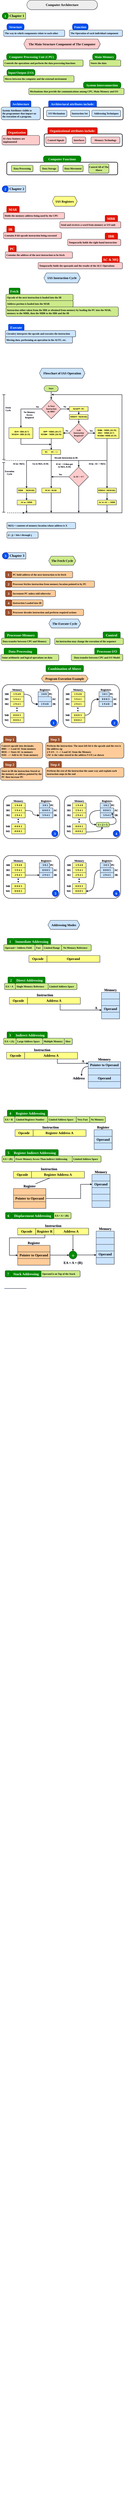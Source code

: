 <mxfile version="24.4.8" type="device">
  <diagram name="Page-1" id="HhJzd52VgApcJ3p-6Hl2">
    <mxGraphModel dx="1417" dy="853" grid="1" gridSize="10" guides="1" tooltips="1" connect="1" arrows="1" fold="1" page="1" pageScale="1" pageWidth="827" pageHeight="1169" math="1" shadow="1">
      <root>
        <mxCell id="0" />
        <mxCell id="1" parent="0" />
        <mxCell id="Og_7lCXAeV22onLq514k-1" value="&lt;font style=&quot;font-size: 21px;&quot;&gt;Computer Architecture&lt;/font&gt;" style="rounded=1;whiteSpace=wrap;html=1;strokeWidth=2;fillColor=#eeeeee;strokeColor=#36393d;arcSize=50;fontFamily=Dune Rise;fontStyle=1;fontSize=21;" parent="1" vertex="1">
          <mxGeometry x="188" y="20" width="452" height="60" as="geometry" />
        </mxCell>
        <mxCell id="Og_7lCXAeV22onLq514k-11" value="" style="group" parent="1" vertex="1" connectable="0">
          <mxGeometry x="30" y="100" width="150" height="40" as="geometry" />
        </mxCell>
        <mxCell id="Og_7lCXAeV22onLq514k-6" value="Chapter 1" style="rounded=1;whiteSpace=wrap;html=1;fontSize=22;fillColor=#cdeb8b;strokeColor=#36393d;strokeWidth=2;fontFamily=Mina;arcSize=0;hachureGap=4;align=right;spacingRight=7;fontStyle=1" parent="Og_7lCXAeV22onLq514k-11" vertex="1">
          <mxGeometry x="20" width="130" height="40" as="geometry" />
        </mxCell>
        <mxCell id="Og_7lCXAeV22onLq514k-7" value="1" style="ellipse;whiteSpace=wrap;html=1;aspect=fixed;strokeWidth=2;fillColor=#008a00;strokeColor=#005700;fontFamily=Mina;fontStyle=1;fontSize=22;spacingTop=3;fontColor=#ffffff;" parent="Og_7lCXAeV22onLq514k-11" vertex="1">
          <mxGeometry width="40" height="40" as="geometry" />
        </mxCell>
        <mxCell id="Og_7lCXAeV22onLq514k-12" value="" style="group" parent="1" vertex="1" connectable="0">
          <mxGeometry x="460" y="170" width="340" height="80" as="geometry" />
        </mxCell>
        <mxCell id="Og_7lCXAeV22onLq514k-9" value="Function" style="rounded=1;whiteSpace=wrap;html=1;hachureGap=4;fontFamily=Mina;strokeWidth=2;fillColor=#0050ef;strokeColor=#001DBC;fontSize=20;fontStyle=1;labelBorderColor=none;textShadow=0;labelBackgroundColor=none;arcSize=35;fontColor=#ffffff;" parent="Og_7lCXAeV22onLq514k-12" vertex="1">
          <mxGeometry x="20" width="100" height="40" as="geometry" />
        </mxCell>
        <mxCell id="Og_7lCXAeV22onLq514k-10" value="The Operation of each individual component" style="rounded=1;whiteSpace=wrap;html=1;hachureGap=4;fontFamily=Mina;strokeWidth=2;fillColor=#cce5ff;strokeColor=#36393d;fontSize=16;fontStyle=1;labelBorderColor=none;textShadow=0;labelBackgroundColor=none;align=left;spacing=7;verticalAlign=middle;" parent="Og_7lCXAeV22onLq514k-12" vertex="1">
          <mxGeometry y="40" width="340" height="40" as="geometry" />
        </mxCell>
        <mxCell id="Og_7lCXAeV22onLq514k-14" value="The Main Structure Component of The Computer" style="shape=hexagon;perimeter=hexagonPerimeter2;whiteSpace=wrap;fixedSize=1;size=16;fillColor=#ffcccc;strokeColor=#36393d;fontFamily=Mina;fontSize=20;strokeWidth=2;align=center;spacingLeft=0;spacingBottom=0;fillStyle=hachure;fontStyle=1;" parent="1" vertex="1">
          <mxGeometry x="168.51" y="267.14" width="489.32" height="62.86" as="geometry" />
        </mxCell>
        <mxCell id="Og_7lCXAeV22onLq514k-26" value="" style="group" parent="1" vertex="1" connectable="0">
          <mxGeometry x="40" y="460" width="450" height="80" as="geometry" />
        </mxCell>
        <mxCell id="Og_7lCXAeV22onLq514k-24" value="Input/Output (I/O)" style="rounded=1;whiteSpace=wrap;html=1;hachureGap=4;fontFamily=Mina;strokeWidth=2;fillColor=#008a00;strokeColor=#005700;fontSize=20;fontStyle=1;labelBorderColor=none;textShadow=0;labelBackgroundColor=none;arcSize=35;fontColor=#ffffff;" parent="Og_7lCXAeV22onLq514k-26" vertex="1">
          <mxGeometry x="20" width="180" height="40" as="geometry" />
        </mxCell>
        <mxCell id="Og_7lCXAeV22onLq514k-25" value="Moves between the computer and the external enviroment" style="rounded=1;whiteSpace=wrap;html=1;hachureGap=4;fontFamily=Mina;strokeWidth=2;fillColor=#cdeb8b;strokeColor=#36393d;fontSize=16;fontStyle=1;labelBorderColor=none;textShadow=0;labelBackgroundColor=none;align=left;spacing=7;verticalAlign=middle;" parent="Og_7lCXAeV22onLq514k-26" vertex="1">
          <mxGeometry y="40" width="450" height="40" as="geometry" />
        </mxCell>
        <mxCell id="Og_7lCXAeV22onLq514k-27" value="" style="group" parent="1" vertex="1" connectable="0">
          <mxGeometry x="589" y="360" width="200" height="80" as="geometry" />
        </mxCell>
        <mxCell id="Og_7lCXAeV22onLq514k-21" value="Main Memory" style="rounded=1;whiteSpace=wrap;html=1;hachureGap=4;fontFamily=Mina;strokeWidth=2;fillColor=#008a00;strokeColor=#005700;fontSize=20;fontStyle=1;labelBorderColor=none;textShadow=0;labelBackgroundColor=none;arcSize=35;fontColor=#ffffff;" parent="Og_7lCXAeV22onLq514k-27" vertex="1">
          <mxGeometry x="20" width="150" height="40" as="geometry" />
        </mxCell>
        <mxCell id="Og_7lCXAeV22onLq514k-22" value="Stores the data" style="rounded=1;whiteSpace=wrap;html=1;hachureGap=4;fontFamily=Mina;strokeWidth=2;fillColor=#cdeb8b;strokeColor=#36393d;fontSize=16;fontStyle=1;labelBorderColor=none;textShadow=0;labelBackgroundColor=none;align=left;spacing=7;verticalAlign=middle;" parent="Og_7lCXAeV22onLq514k-27" vertex="1">
          <mxGeometry y="40" width="200" height="40" as="geometry" />
        </mxCell>
        <mxCell id="Og_7lCXAeV22onLq514k-31" value="" style="group" parent="1" vertex="1" connectable="0">
          <mxGeometry x="200" y="540" width="610" height="80" as="geometry" />
        </mxCell>
        <mxCell id="Og_7lCXAeV22onLq514k-29" value="System Interconnection" style="rounded=1;whiteSpace=wrap;html=1;hachureGap=4;fontFamily=Mina;strokeWidth=2;fillColor=#008a00;strokeColor=#005700;fontSize=20;fontStyle=1;labelBorderColor=none;textShadow=0;labelBackgroundColor=none;arcSize=35;fontColor=#ffffff;" parent="Og_7lCXAeV22onLq514k-31" vertex="1">
          <mxGeometry x="350" width="240" height="40" as="geometry" />
        </mxCell>
        <mxCell id="Og_7lCXAeV22onLq514k-30" value="Mechanisms that provide the communications among CPU, Main Memory and I/O" style="rounded=1;whiteSpace=wrap;html=1;hachureGap=4;fontFamily=Mina;strokeWidth=2;fillColor=#cdeb8b;strokeColor=#36393d;fontSize=16;fontStyle=1;labelBorderColor=none;textShadow=0;labelBackgroundColor=none;align=left;spacing=7;verticalAlign=middle;" parent="Og_7lCXAeV22onLq514k-31" vertex="1">
          <mxGeometry y="40" width="610" height="40" as="geometry" />
        </mxCell>
        <mxCell id="Og_7lCXAeV22onLq514k-35" value="" style="group" parent="1" vertex="1" connectable="0">
          <mxGeometry x="38" y="360" width="510" height="80" as="geometry" />
        </mxCell>
        <mxCell id="Og_7lCXAeV22onLq514k-16" value="Computer Processing Unit (CPU)" style="rounded=1;whiteSpace=wrap;html=1;hachureGap=4;fontFamily=Mina;strokeWidth=2;fillColor=#008a00;strokeColor=#005700;fontSize=20;fontStyle=1;labelBorderColor=none;textShadow=0;labelBackgroundColor=none;arcSize=35;fontColor=#ffffff;" parent="Og_7lCXAeV22onLq514k-35" vertex="1">
          <mxGeometry x="20" width="320" height="40" as="geometry" />
        </mxCell>
        <mxCell id="Og_7lCXAeV22onLq514k-17" value="Controls the operations and perform the data processing functions" style="rounded=1;whiteSpace=wrap;html=1;hachureGap=4;fontFamily=Mina;strokeWidth=2;fillColor=#cdeb8b;strokeColor=#36393d;fontSize=16;fontStyle=1;labelBorderColor=none;textShadow=0;labelBackgroundColor=none;align=left;spacing=7;verticalAlign=middle;" parent="Og_7lCXAeV22onLq514k-35" vertex="1">
          <mxGeometry y="40" width="510" height="40" as="geometry" />
        </mxCell>
        <mxCell id="Og_7lCXAeV22onLq514k-107" value="" style="group" parent="1" vertex="1" connectable="0">
          <mxGeometry x="24" y="660" width="250" height="120" as="geometry" />
        </mxCell>
        <mxCell id="Og_7lCXAeV22onLq514k-97" value="Architecture" style="rounded=1;whiteSpace=wrap;html=1;hachureGap=4;fontFamily=Mina;strokeWidth=2;fillColor=#0050ef;strokeColor=#001DBC;fontSize=20;fontStyle=1;labelBorderColor=none;fontColor=#ffffff;textShadow=0;labelBackgroundColor=none;" parent="Og_7lCXAeV22onLq514k-107" vertex="1">
          <mxGeometry x="60" width="130" height="40" as="geometry" />
        </mxCell>
        <mxCell id="Og_7lCXAeV22onLq514k-98" value="&lt;div&gt;&lt;span style=&quot;background-color: initial;&quot;&gt;System&amp;nbsp;&lt;/span&gt;Attributes visible to the&amp;nbsp;&lt;span style=&quot;background-color: initial;&quot;&gt;programmer that impact on the&amp;nbsp;&lt;/span&gt;&lt;span style=&quot;background-color: initial;&quot;&gt;execution of a program.&lt;/span&gt;&lt;/div&gt;" style="rounded=1;whiteSpace=wrap;html=1;hachureGap=4;fontFamily=Mina;strokeWidth=2;fillColor=#cce5ff;strokeColor=#36393d;fontSize=16;fontStyle=1;labelBorderColor=none;textShadow=0;labelBackgroundColor=none;align=left;spacing=7;verticalAlign=middle;" parent="Og_7lCXAeV22onLq514k-107" vertex="1">
          <mxGeometry y="40" width="250" height="80" as="geometry" />
        </mxCell>
        <mxCell id="Og_7lCXAeV22onLq514k-125" value="" style="group" parent="1" vertex="1" connectable="0">
          <mxGeometry x="59" y="1010" width="710" height="120" as="geometry" />
        </mxCell>
        <mxCell id="Og_7lCXAeV22onLq514k-92" value=" " style="rounded=1;whiteSpace=wrap;html=1;hachureGap=4;fontFamily=Architects Daughter;fontSource=https%3A%2F%2Ffonts.googleapis.com%2Fcss%3Ffamily%3DArchitects%2BDaughter;fillColor=none;arcSize=13;strokeWidth=3;" parent="Og_7lCXAeV22onLq514k-125" vertex="1">
          <mxGeometry y="40" width="710" height="80" as="geometry" />
        </mxCell>
        <mxCell id="Og_7lCXAeV22onLq514k-87" value="&lt;b style=&quot;font-size: 16px;&quot;&gt;Data Processing&lt;/b&gt;" style="rounded=1;whiteSpace=wrap;html=1;strokeWidth=2;fillColor=#cdeb8b;strokeColor=#36393d;fontFamily=Mina;fontSize=16;" parent="Og_7lCXAeV22onLq514k-125" vertex="1">
          <mxGeometry x="30" y="60" width="138" height="40" as="geometry" />
        </mxCell>
        <mxCell id="Og_7lCXAeV22onLq514k-88" value="&lt;b style=&quot;font-size: 16px;&quot;&gt;Data Storage&lt;/b&gt;" style="rounded=1;whiteSpace=wrap;html=1;strokeWidth=2;fillColor=#cdeb8b;strokeColor=#36393d;fontFamily=Mina;fontSize=16;" parent="Og_7lCXAeV22onLq514k-125" vertex="1">
          <mxGeometry x="214" y="60" width="116" height="40" as="geometry" />
        </mxCell>
        <mxCell id="Og_7lCXAeV22onLq514k-89" value="&lt;b style=&quot;font-size: 16px;&quot;&gt;Data Movement&lt;/b&gt;" style="rounded=1;whiteSpace=wrap;html=1;strokeWidth=2;fillColor=#cdeb8b;strokeColor=#36393d;fontFamily=Mina;fontSize=16;" parent="Og_7lCXAeV22onLq514k-125" vertex="1">
          <mxGeometry x="360" y="60" width="129" height="40" as="geometry" />
        </mxCell>
        <mxCell id="Og_7lCXAeV22onLq514k-90" value="&lt;b style=&quot;font-size: 16px;&quot;&gt;Control All of The Above&lt;/b&gt;" style="rounded=1;whiteSpace=wrap;html=1;strokeWidth=2;fillColor=#cdeb8b;strokeColor=#36393d;fontFamily=Mina;fontSize=16;" parent="Og_7lCXAeV22onLq514k-125" vertex="1">
          <mxGeometry x="525" y="50" width="129" height="60" as="geometry" />
        </mxCell>
        <mxCell id="Og_7lCXAeV22onLq514k-93" value="&lt;span style=&quot;&quot;&gt;Computer Functions&lt;/span&gt;" style="rounded=1;whiteSpace=wrap;html=1;hachureGap=4;fontFamily=Mina;strokeWidth=2;fillColor=#008a00;strokeColor=#005700;fontSize=20;fontStyle=1;labelBorderColor=none;textShadow=0;labelBackgroundColor=none;arcSize=35;fontColor=#ffffff;" parent="Og_7lCXAeV22onLq514k-125" vertex="1">
          <mxGeometry x="235" width="240" height="40" as="geometry" />
        </mxCell>
        <mxCell id="Og_7lCXAeV22onLq514k-127" value="IAS Registers" style="shape=hexagon;perimeter=hexagonPerimeter2;whiteSpace=wrap;fixedSize=1;size=16;fillColor=#ffff88;strokeColor=#36393d;fontFamily=Mina;fontSize=20;strokeWidth=2;align=center;spacingLeft=0;spacingBottom=0;fillStyle=hachure;fontStyle=1;" parent="1" vertex="1">
          <mxGeometry x="350.68" y="1267.14" width="159.32" height="62.86" as="geometry" />
        </mxCell>
        <mxCell id="Og_7lCXAeV22onLq514k-128" value="" style="group" parent="1" vertex="1" connectable="0">
          <mxGeometry x="39" y="1330" width="390" height="80" as="geometry" />
        </mxCell>
        <mxCell id="Og_7lCXAeV22onLq514k-129" value="Holds the memory address being used by the CPU" style="rounded=1;whiteSpace=wrap;html=1;hachureGap=4;fontFamily=Mina;strokeWidth=2;fillColor=#ffcccc;strokeColor=#36393d;fontSize=16;fontStyle=1;labelBorderColor=none;textShadow=0;labelBackgroundColor=none;align=left;spacing=7;verticalAlign=middle;" parent="Og_7lCXAeV22onLq514k-128" vertex="1">
          <mxGeometry y="40" width="390" height="40" as="geometry" />
        </mxCell>
        <mxCell id="Og_7lCXAeV22onLq514k-130" value="MAR" style="rounded=1;whiteSpace=wrap;html=1;hachureGap=4;fontFamily=Mina;strokeWidth=2;fillColor=#e51400;strokeColor=#B20000;fontSize=22;fontStyle=1;labelBorderColor=none;textShadow=0;labelBackgroundColor=none;align=center;spacing=5;verticalAlign=middle;spacingTop=3;spacingRight=2;fontColor=#ffffff;" parent="Og_7lCXAeV22onLq514k-128" vertex="1">
          <mxGeometry x="20" width="80" height="40" as="geometry" />
        </mxCell>
        <mxCell id="Og_7lCXAeV22onLq514k-142" value="" style="group" parent="1" vertex="1" connectable="0">
          <mxGeometry x="30" y="1200" width="150" height="40" as="geometry" />
        </mxCell>
        <mxCell id="Og_7lCXAeV22onLq514k-143" value="Chapter 2" style="rounded=1;whiteSpace=wrap;html=1;fontSize=22;fillColor=#cce5ff;strokeColor=#36393d;strokeWidth=2;fontFamily=Mina;arcSize=0;hachureGap=4;align=right;spacingRight=7;fontStyle=1" parent="Og_7lCXAeV22onLq514k-142" vertex="1">
          <mxGeometry x="20" width="130" height="40" as="geometry" />
        </mxCell>
        <mxCell id="Og_7lCXAeV22onLq514k-144" value="2" style="ellipse;whiteSpace=wrap;html=1;aspect=fixed;strokeWidth=2;fillColor=#0050ef;strokeColor=#001DBC;fontFamily=Mina;fontStyle=1;fontSize=22;spacingTop=3;fontColor=#ffffff;" parent="Og_7lCXAeV22onLq514k-142" vertex="1">
          <mxGeometry width="40" height="40" as="geometry" />
        </mxCell>
        <mxCell id="Og_7lCXAeV22onLq514k-146" value="" style="group;flipH=1;" parent="1" vertex="1" connectable="0">
          <mxGeometry x="399" y="1388" width="390" height="80" as="geometry" />
        </mxCell>
        <mxCell id="Og_7lCXAeV22onLq514k-147" value="Send and receives a word from memory or I/O unit" style="rounded=1;whiteSpace=wrap;html=1;hachureGap=4;fontFamily=Mina;strokeWidth=2;fillColor=#ffcccc;strokeColor=#36393d;fontSize=16;fontStyle=1;labelBorderColor=none;textShadow=0;labelBackgroundColor=none;align=left;spacing=7;verticalAlign=middle;" parent="Og_7lCXAeV22onLq514k-146" vertex="1">
          <mxGeometry y="40" width="390" height="40" as="geometry" />
        </mxCell>
        <mxCell id="Og_7lCXAeV22onLq514k-148" value="MBR" style="rounded=1;whiteSpace=wrap;html=1;hachureGap=4;fontFamily=Mina;strokeWidth=2;fillColor=#e51400;strokeColor=#B20000;fontSize=22;fontStyle=1;labelBorderColor=none;textShadow=0;labelBackgroundColor=none;align=center;spacing=5;verticalAlign=middle;spacingTop=3;spacingRight=2;fontColor=#ffffff;" parent="Og_7lCXAeV22onLq514k-146" vertex="1">
          <mxGeometry x="290" width="80" height="40" as="geometry" />
        </mxCell>
        <mxCell id="Og_7lCXAeV22onLq514k-152" value="" style="group;flipH=1;" parent="1" vertex="1" connectable="0">
          <mxGeometry x="399" y="1500" width="390" height="80" as="geometry" />
        </mxCell>
        <mxCell id="Og_7lCXAeV22onLq514k-153" value="Temporarily holds the right-hand instruction" style="rounded=1;whiteSpace=wrap;html=1;hachureGap=4;fontFamily=Mina;strokeWidth=2;fillColor=#ffcccc;strokeColor=#36393d;fontSize=16;fontStyle=1;labelBorderColor=none;textShadow=0;labelBackgroundColor=none;align=left;spacing=7;verticalAlign=middle;" parent="Og_7lCXAeV22onLq514k-152" vertex="1">
          <mxGeometry x="50" y="40" width="340" height="40" as="geometry" />
        </mxCell>
        <mxCell id="Og_7lCXAeV22onLq514k-154" value="IBR" style="rounded=1;whiteSpace=wrap;html=1;hachureGap=4;fontFamily=Mina;strokeWidth=2;fillColor=#e51400;strokeColor=#B20000;fontSize=22;fontStyle=1;labelBorderColor=none;textShadow=0;labelBackgroundColor=none;align=center;spacing=5;verticalAlign=middle;spacingTop=3;spacingRight=2;fontColor=#ffffff;" parent="Og_7lCXAeV22onLq514k-152" vertex="1">
          <mxGeometry x="290" width="80" height="40" as="geometry" />
        </mxCell>
        <mxCell id="Og_7lCXAeV22onLq514k-155" value="" style="group" parent="1" vertex="1" connectable="0">
          <mxGeometry x="39" y="1456" width="370" height="80" as="geometry" />
        </mxCell>
        <mxCell id="Og_7lCXAeV22onLq514k-150" value="Contains 8-bit opcode instruction being executed" style="rounded=1;whiteSpace=wrap;html=1;hachureGap=4;fontFamily=Mina;strokeWidth=2;fillColor=#ffcccc;strokeColor=#36393d;fontSize=16;fontStyle=1;labelBorderColor=none;textShadow=0;labelBackgroundColor=none;align=left;spacing=7;verticalAlign=middle;" parent="Og_7lCXAeV22onLq514k-155" vertex="1">
          <mxGeometry y="40" width="370" height="40" as="geometry" />
        </mxCell>
        <mxCell id="Og_7lCXAeV22onLq514k-151" value="IR" style="rounded=1;whiteSpace=wrap;html=1;hachureGap=4;fontFamily=Mina;strokeWidth=2;fillColor=#e51400;strokeColor=#B20000;fontSize=22;fontStyle=1;labelBorderColor=none;textShadow=0;labelBackgroundColor=none;align=center;spacing=5;verticalAlign=middle;spacingTop=3;spacingRight=2;fontColor=#ffffff;" parent="Og_7lCXAeV22onLq514k-155" vertex="1">
          <mxGeometry x="20" width="50" height="40" as="geometry" />
        </mxCell>
        <mxCell id="Og_7lCXAeV22onLq514k-156" value="" style="group;flipH=1;" parent="1" vertex="1" connectable="0">
          <mxGeometry x="410" y="1648" width="390" height="80" as="geometry" />
        </mxCell>
        <mxCell id="Og_7lCXAeV22onLq514k-157" value="Temporarily holds the operands and the results of the ALU Operations" style="rounded=1;whiteSpace=wrap;html=1;hachureGap=4;fontFamily=Mina;strokeWidth=2;fillColor=#ffcccc;strokeColor=#36393d;fontSize=16;fontStyle=1;labelBorderColor=none;textShadow=0;labelBackgroundColor=none;align=left;spacing=7;verticalAlign=middle;" parent="Og_7lCXAeV22onLq514k-156" vertex="1">
          <mxGeometry x="-150" y="40" width="540" height="40" as="geometry" />
        </mxCell>
        <mxCell id="Og_7lCXAeV22onLq514k-158" value="AC &amp;amp; MQ" style="rounded=1;whiteSpace=wrap;html=1;hachureGap=4;fontFamily=Mina;strokeWidth=2;fillColor=#e51400;strokeColor=#B20000;fontSize=22;fontStyle=1;labelBorderColor=none;textShadow=0;labelBackgroundColor=none;align=center;spacing=5;verticalAlign=middle;spacingTop=3;spacingRight=2;fontColor=#ffffff;" parent="Og_7lCXAeV22onLq514k-156" vertex="1">
          <mxGeometry x="260" width="110" height="40" as="geometry" />
        </mxCell>
        <mxCell id="Og_7lCXAeV22onLq514k-159" value="" style="group" parent="1" vertex="1" connectable="0">
          <mxGeometry x="50" y="1580" width="430" height="80" as="geometry" />
        </mxCell>
        <mxCell id="Og_7lCXAeV22onLq514k-160" value="Contains the address of the next instruction to be fetch" style="rounded=1;whiteSpace=wrap;html=1;hachureGap=4;fontFamily=Mina;strokeWidth=2;fillColor=#ffcccc;strokeColor=#36393d;fontSize=16;fontStyle=1;labelBorderColor=none;textShadow=0;labelBackgroundColor=none;align=left;spacing=7;verticalAlign=middle;" parent="Og_7lCXAeV22onLq514k-159" vertex="1">
          <mxGeometry y="40" width="430" height="40" as="geometry" />
        </mxCell>
        <mxCell id="Og_7lCXAeV22onLq514k-161" value="PC" style="rounded=1;whiteSpace=wrap;html=1;hachureGap=4;fontFamily=Mina;strokeWidth=2;fillColor=#e51400;strokeColor=#B20000;fontSize=22;fontStyle=1;labelBorderColor=none;textShadow=0;labelBackgroundColor=none;align=center;spacing=5;verticalAlign=middle;spacingTop=3;spacingRight=2;fontColor=#ffffff;" parent="Og_7lCXAeV22onLq514k-159" vertex="1">
          <mxGeometry x="20" width="50" height="40" as="geometry" />
        </mxCell>
        <mxCell id="Og_7lCXAeV22onLq514k-162" value="" style="group" parent="1" vertex="1" connectable="0">
          <mxGeometry x="294" y="660" width="510" height="120" as="geometry" />
        </mxCell>
        <mxCell id="Og_7lCXAeV22onLq514k-106" value=" " style="rounded=1;whiteSpace=wrap;html=1;hachureGap=4;fontFamily=Architects Daughter;fontSource=https%3A%2F%2Ffonts.googleapis.com%2Fcss%3Ffamily%3DArchitects%2BDaughter;fillColor=none;arcSize=13;strokeWidth=3;" parent="Og_7lCXAeV22onLq514k-162" vertex="1">
          <mxGeometry y="40" width="510" height="80" as="geometry" />
        </mxCell>
        <mxCell id="Og_7lCXAeV22onLq514k-103" value="&lt;div&gt;I/O Mechanism&lt;/div&gt;" style="rounded=1;whiteSpace=wrap;html=1;hachureGap=4;fontFamily=Mina;strokeWidth=2;fillColor=#cce5ff;strokeColor=#36393d;fontSize=16;fontStyle=1;labelBorderColor=none;textShadow=0;labelBackgroundColor=none;align=center;spacing=7;verticalAlign=middle;" parent="Og_7lCXAeV22onLq514k-162" vertex="1">
          <mxGeometry x="20.0" y="60" width="130" height="40" as="geometry" />
        </mxCell>
        <mxCell id="Og_7lCXAeV22onLq514k-102" value="&lt;div&gt;Instruction Set&lt;/div&gt;" style="rounded=1;whiteSpace=wrap;html=1;hachureGap=4;fontFamily=Mina;strokeWidth=2;fillColor=#cce5ff;strokeColor=#36393d;fontSize=16;fontStyle=1;labelBorderColor=none;textShadow=0;labelBackgroundColor=none;align=left;spacing=7;verticalAlign=middle;" parent="Og_7lCXAeV22onLq514k-162" vertex="1">
          <mxGeometry x="174.5" y="60" width="121" height="40" as="geometry" />
        </mxCell>
        <mxCell id="Og_7lCXAeV22onLq514k-101" value="&lt;div&gt;Architectural&amp;nbsp;&lt;span style=&quot;background-color: initial;&quot;&gt;attributes include:&lt;/span&gt;&lt;/div&gt;" style="rounded=1;whiteSpace=wrap;html=1;hachureGap=4;fontFamily=Mina;strokeWidth=2;fillColor=#0050ef;strokeColor=#001DBC;fontSize=20;fontStyle=1;labelBorderColor=none;fontColor=#ffffff;textShadow=0;labelBackgroundColor=none;" parent="Og_7lCXAeV22onLq514k-162" vertex="1">
          <mxGeometry x="33" width="307" height="40" as="geometry" />
        </mxCell>
        <mxCell id="Og_7lCXAeV22onLq514k-105" value="&lt;div&gt;Addressing Techniques&lt;/div&gt;" style="rounded=1;whiteSpace=wrap;html=1;hachureGap=4;fontFamily=Mina;strokeWidth=2;fillColor=#cce5ff;strokeColor=#36393d;fontSize=16;fontStyle=1;labelBorderColor=none;textShadow=0;labelBackgroundColor=none;align=center;spacing=7;verticalAlign=middle;" parent="Og_7lCXAeV22onLq514k-162" vertex="1">
          <mxGeometry x="310" y="60" width="184.66" height="40" as="geometry" />
        </mxCell>
        <mxCell id="Og_7lCXAeV22onLq514k-163" value="" style="group" parent="1" vertex="1" connectable="0">
          <mxGeometry x="299" y="830" width="500" height="120" as="geometry" />
        </mxCell>
        <mxCell id="Og_7lCXAeV22onLq514k-118" value=" " style="rounded=1;whiteSpace=wrap;html=1;hachureGap=4;fontFamily=Architects Daughter;fontSource=https%3A%2F%2Ffonts.googleapis.com%2Fcss%3Ffamily%3DArchitects%2BDaughter;fillColor=none;arcSize=13;strokeWidth=3;" parent="Og_7lCXAeV22onLq514k-163" vertex="1">
          <mxGeometry y="40" width="500" height="80" as="geometry" />
        </mxCell>
        <mxCell id="Og_7lCXAeV22onLq514k-119" value="&lt;div&gt;Control Signals&lt;/div&gt;" style="rounded=1;whiteSpace=wrap;html=1;hachureGap=4;fontFamily=Mina;strokeWidth=2;fillColor=#ffcccc;strokeColor=#36393d;fontSize=16;fontStyle=1;labelBorderColor=none;textShadow=0;labelBackgroundColor=none;align=center;spacing=7;verticalAlign=middle;" parent="Og_7lCXAeV22onLq514k-163" vertex="1">
          <mxGeometry x="10.0" y="60" width="130" height="40" as="geometry" />
        </mxCell>
        <mxCell id="Og_7lCXAeV22onLq514k-120" value="&lt;div&gt;Interfaces&lt;/div&gt;" style="rounded=1;whiteSpace=wrap;html=1;hachureGap=4;fontFamily=Mina;strokeWidth=2;fillColor=#ffcccc;strokeColor=#36393d;fontSize=16;fontStyle=1;labelBorderColor=none;textShadow=0;labelBackgroundColor=none;align=center;spacing=7;verticalAlign=middle;" parent="Og_7lCXAeV22onLq514k-163" vertex="1">
          <mxGeometry x="180" y="60" width="85.5" height="40" as="geometry" />
        </mxCell>
        <mxCell id="Og_7lCXAeV22onLq514k-121" value="&lt;div&gt;Organizational&amp;nbsp;&lt;span style=&quot;background-color: initial;&quot;&gt;attributes include:&lt;/span&gt;&lt;/div&gt;" style="rounded=1;whiteSpace=wrap;html=1;hachureGap=4;fontFamily=Mina;strokeWidth=2;fillColor=#e51400;strokeColor=#B20000;fontSize=20;fontStyle=1;labelBorderColor=none;fontColor=#ffffff;textShadow=0;labelBackgroundColor=none;" parent="Og_7lCXAeV22onLq514k-163" vertex="1">
          <mxGeometry x="23" width="317" height="40" as="geometry" />
        </mxCell>
        <mxCell id="Og_7lCXAeV22onLq514k-122" value="&lt;div&gt;Memory Technology&lt;/div&gt;" style="rounded=1;whiteSpace=wrap;html=1;hachureGap=4;fontFamily=Mina;strokeWidth=2;fillColor=#ffcccc;strokeColor=#36393d;fontSize=16;fontStyle=1;labelBorderColor=none;textShadow=0;labelBackgroundColor=none;align=center;spacing=7;verticalAlign=middle;" parent="Og_7lCXAeV22onLq514k-163" vertex="1">
          <mxGeometry x="300" y="60" width="184.66" height="40" as="geometry" />
        </mxCell>
        <mxCell id="Og_7lCXAeV22onLq514k-164" value="" style="group" parent="1" vertex="1" connectable="0">
          <mxGeometry x="29" y="840" width="240" height="100" as="geometry" />
        </mxCell>
        <mxCell id="Og_7lCXAeV22onLq514k-115" value="Organization" style="rounded=1;whiteSpace=wrap;html=1;hachureGap=4;fontFamily=Mina;strokeWidth=2;fillColor=#e51400;strokeColor=#B20000;fontSize=20;fontStyle=1;labelBorderColor=none;fontColor=#ffffff;textShadow=0;labelBackgroundColor=none;" parent="Og_7lCXAeV22onLq514k-164" vertex="1">
          <mxGeometry x="30" width="130" height="40" as="geometry" />
        </mxCell>
        <mxCell id="Og_7lCXAeV22onLq514k-116" value="&lt;div&gt;It&#39;s how features are implemented&lt;/div&gt;" style="rounded=1;whiteSpace=wrap;html=1;hachureGap=4;fontFamily=Mina;strokeWidth=2;fillColor=#ffcccc;strokeColor=#36393d;fontSize=16;fontStyle=1;labelBorderColor=none;textShadow=0;labelBackgroundColor=none;align=left;spacing=7;verticalAlign=middle;" parent="Og_7lCXAeV22onLq514k-164" vertex="1">
          <mxGeometry y="40" width="240" height="60" as="geometry" />
        </mxCell>
        <mxCell id="TSXX_P5q-t5pTBOJmNL--1" value="" style="group" parent="1" vertex="1" connectable="0">
          <mxGeometry x="40" y="170" width="390" height="80" as="geometry" />
        </mxCell>
        <mxCell id="Og_7lCXAeV22onLq514k-3" value="Structure" style="rounded=1;whiteSpace=wrap;html=1;hachureGap=4;fontFamily=Mina;strokeWidth=2;fillColor=#0050ef;strokeColor=#001DBC;fontSize=20;fontStyle=1;labelBorderColor=none;textShadow=0;labelBackgroundColor=none;arcSize=35;fontColor=#ffffff;" parent="TSXX_P5q-t5pTBOJmNL--1" vertex="1">
          <mxGeometry x="20" width="110" height="40" as="geometry" />
        </mxCell>
        <mxCell id="Og_7lCXAeV22onLq514k-4" value="The way in which components relate to each other" style="rounded=1;whiteSpace=wrap;html=1;hachureGap=4;fontFamily=Mina;strokeWidth=2;fillColor=#cce5ff;strokeColor=#36393d;fontSize=16;fontStyle=1;labelBorderColor=none;textShadow=0;labelBackgroundColor=none;align=left;spacing=7;verticalAlign=middle;" parent="TSXX_P5q-t5pTBOJmNL--1" vertex="1">
          <mxGeometry y="40" width="390" height="40" as="geometry" />
        </mxCell>
        <mxCell id="TSXX_P5q-t5pTBOJmNL--2" value="IAS Instruction Cycle" style="shape=hexagon;perimeter=hexagonPerimeter2;whiteSpace=wrap;fixedSize=1;size=16;fillColor=#cce5ff;strokeColor=#36393d;fontFamily=Mina;fontSize=20;strokeWidth=2;align=center;spacingLeft=0;spacingBottom=0;fillStyle=hachure;fontStyle=1;" parent="1" vertex="1">
          <mxGeometry x="297" y="1754" width="232.68" height="62.86" as="geometry" />
        </mxCell>
        <mxCell id="TSXX_P5q-t5pTBOJmNL--4" value="" style="group" parent="1" vertex="1" connectable="0">
          <mxGeometry x="31" y="3532" width="150" height="40" as="geometry" />
        </mxCell>
        <mxCell id="TSXX_P5q-t5pTBOJmNL--5" value="Chapter 3" style="rounded=1;whiteSpace=wrap;html=1;fontSize=22;fillColor=#cce5ff;strokeColor=#36393d;strokeWidth=2;fontFamily=Mina;arcSize=0;hachureGap=4;align=right;spacingRight=7;fontStyle=1" parent="TSXX_P5q-t5pTBOJmNL--4" vertex="1">
          <mxGeometry x="20" width="130" height="40" as="geometry" />
        </mxCell>
        <mxCell id="TSXX_P5q-t5pTBOJmNL--6" value="3" style="ellipse;whiteSpace=wrap;html=1;aspect=fixed;strokeWidth=2;fillColor=#0050ef;strokeColor=#001DBC;fontFamily=Mina;fontStyle=1;fontSize=22;spacingTop=3;fontColor=#ffffff;" parent="TSXX_P5q-t5pTBOJmNL--4" vertex="1">
          <mxGeometry width="40" height="40" as="geometry" />
        </mxCell>
        <mxCell id="TSXX_P5q-t5pTBOJmNL--7" value="The Fetch Cycle" style="shape=hexagon;perimeter=hexagonPerimeter2;whiteSpace=wrap;fixedSize=1;size=16;fillColor=#cdeb8b;strokeColor=#36393d;fontFamily=Mina;fontSize=20;strokeWidth=2;align=center;spacingLeft=0;spacingBottom=0;fillStyle=hachure;fontStyle=1;" parent="1" vertex="1">
          <mxGeometry x="327.68" y="3554.86" width="173.32" height="57.14" as="geometry" />
        </mxCell>
        <mxCell id="TSXX_P5q-t5pTBOJmNL--8" value="" style="group" parent="1" vertex="1" connectable="0">
          <mxGeometry x="51" y="3652" width="430" height="40" as="geometry" />
        </mxCell>
        <mxCell id="TSXX_P5q-t5pTBOJmNL--9" value="PC hold address of the next instruction to be fetch" style="rounded=1;whiteSpace=wrap;html=1;hachureGap=4;fontFamily=Mina;strokeWidth=2;fillColor=#ffcc99;strokeColor=#36393d;fontSize=16;fontStyle=1;labelBorderColor=none;textShadow=0;labelBackgroundColor=none;align=left;spacing=7;verticalAlign=middle;" parent="TSXX_P5q-t5pTBOJmNL--8" vertex="1">
          <mxGeometry x="40" width="390" height="40" as="geometry" />
        </mxCell>
        <mxCell id="TSXX_P5q-t5pTBOJmNL--10" value="1" style="rounded=1;whiteSpace=wrap;html=1;hachureGap=4;fontFamily=Mina;strokeWidth=2;fillColor=#a0522d;strokeColor=#6D1F00;fontSize=22;fontStyle=1;labelBorderColor=none;textShadow=0;labelBackgroundColor=none;align=center;spacing=5;verticalAlign=middle;spacingTop=3;spacingRight=2;fontColor=#ffffff;" parent="TSXX_P5q-t5pTBOJmNL--8" vertex="1">
          <mxGeometry width="40" height="40" as="geometry" />
        </mxCell>
        <mxCell id="TSXX_P5q-t5pTBOJmNL--11" value="" style="group" parent="1" vertex="1" connectable="0">
          <mxGeometry x="51" y="3712" width="570" height="40" as="geometry" />
        </mxCell>
        <mxCell id="TSXX_P5q-t5pTBOJmNL--12" value="Processor fetches instruction from memory location pointed to by PC" style="rounded=1;whiteSpace=wrap;html=1;hachureGap=4;fontFamily=Mina;strokeWidth=2;fillColor=#ffcc99;strokeColor=#36393d;fontSize=16;fontStyle=1;labelBorderColor=none;textShadow=0;labelBackgroundColor=none;align=left;spacing=7;verticalAlign=middle;" parent="TSXX_P5q-t5pTBOJmNL--11" vertex="1">
          <mxGeometry x="40" width="530" height="40" as="geometry" />
        </mxCell>
        <mxCell id="TSXX_P5q-t5pTBOJmNL--13" value="2" style="rounded=1;whiteSpace=wrap;html=1;hachureGap=4;fontFamily=Mina;strokeWidth=2;fillColor=#a0522d;strokeColor=#6D1F00;fontSize=22;fontStyle=1;labelBorderColor=none;textShadow=0;labelBackgroundColor=none;align=center;spacing=5;verticalAlign=middle;spacingTop=3;spacingRight=0;fontColor=#ffffff;" parent="TSXX_P5q-t5pTBOJmNL--11" vertex="1">
          <mxGeometry width="40" height="40" as="geometry" />
        </mxCell>
        <mxCell id="TSXX_P5q-t5pTBOJmNL--14" value="" style="group" parent="1" vertex="1" connectable="0">
          <mxGeometry x="51" y="3772" width="320" height="40" as="geometry" />
        </mxCell>
        <mxCell id="TSXX_P5q-t5pTBOJmNL--15" value="Increment PC unless told otherwise" style="rounded=1;whiteSpace=wrap;html=1;hachureGap=4;fontFamily=Mina;strokeWidth=2;fillColor=#ffcc99;strokeColor=#36393d;fontSize=16;fontStyle=1;labelBorderColor=none;textShadow=0;labelBackgroundColor=none;align=left;spacing=7;verticalAlign=middle;" parent="TSXX_P5q-t5pTBOJmNL--14" vertex="1">
          <mxGeometry x="40" width="280" height="40" as="geometry" />
        </mxCell>
        <mxCell id="TSXX_P5q-t5pTBOJmNL--16" value="3" style="rounded=1;whiteSpace=wrap;html=1;hachureGap=4;fontFamily=Mina;strokeWidth=2;fillColor=#a0522d;strokeColor=#6D1F00;fontSize=22;fontStyle=1;labelBorderColor=none;textShadow=0;labelBackgroundColor=none;align=center;spacing=5;verticalAlign=middle;spacingTop=3;spacingRight=0;fontColor=#ffffff;" parent="TSXX_P5q-t5pTBOJmNL--14" vertex="1">
          <mxGeometry width="40" height="40" as="geometry" />
        </mxCell>
        <mxCell id="TSXX_P5q-t5pTBOJmNL--17" value="" style="group" parent="1" vertex="1" connectable="0">
          <mxGeometry x="51" y="3832" width="240" height="40" as="geometry" />
        </mxCell>
        <mxCell id="TSXX_P5q-t5pTBOJmNL--18" value="Instruction Loaded into IR" style="rounded=1;whiteSpace=wrap;html=1;hachureGap=4;fontFamily=Mina;strokeWidth=2;fillColor=#ffcc99;strokeColor=#36393d;fontSize=16;fontStyle=1;labelBorderColor=none;textShadow=0;labelBackgroundColor=none;align=left;spacing=7;verticalAlign=middle;" parent="TSXX_P5q-t5pTBOJmNL--17" vertex="1">
          <mxGeometry x="40" width="200" height="40" as="geometry" />
        </mxCell>
        <mxCell id="TSXX_P5q-t5pTBOJmNL--19" value="4" style="rounded=1;whiteSpace=wrap;html=1;hachureGap=4;fontFamily=Mina;strokeWidth=2;fillColor=#a0522d;strokeColor=#6D1F00;fontSize=22;fontStyle=1;labelBorderColor=none;textShadow=0;labelBackgroundColor=none;align=center;spacing=5;verticalAlign=middle;spacingTop=3;spacingRight=0;fontColor=#ffffff;" parent="TSXX_P5q-t5pTBOJmNL--17" vertex="1">
          <mxGeometry width="40" height="40" as="geometry" />
        </mxCell>
        <mxCell id="TSXX_P5q-t5pTBOJmNL--20" value="" style="group" parent="1" vertex="1" connectable="0">
          <mxGeometry x="51" y="3892" width="500" height="40" as="geometry" />
        </mxCell>
        <mxCell id="TSXX_P5q-t5pTBOJmNL--21" value="Processor decodes instruction and perform required actions" style="rounded=1;whiteSpace=wrap;html=1;hachureGap=4;fontFamily=Mina;strokeWidth=2;fillColor=#ffcc99;strokeColor=#36393d;fontSize=16;fontStyle=1;labelBorderColor=none;textShadow=0;labelBackgroundColor=none;align=left;spacing=7;verticalAlign=middle;" parent="TSXX_P5q-t5pTBOJmNL--20" vertex="1">
          <mxGeometry x="40" width="460" height="40" as="geometry" />
        </mxCell>
        <mxCell id="TSXX_P5q-t5pTBOJmNL--22" value="5" style="rounded=1;whiteSpace=wrap;html=1;hachureGap=4;fontFamily=Mina;strokeWidth=2;fillColor=#a0522d;strokeColor=#6D1F00;fontSize=22;fontStyle=1;labelBorderColor=none;textShadow=0;labelBackgroundColor=none;align=center;spacing=5;verticalAlign=middle;spacingTop=3;spacingRight=0;fontColor=#ffffff;" parent="TSXX_P5q-t5pTBOJmNL--20" vertex="1">
          <mxGeometry width="40" height="40" as="geometry" />
        </mxCell>
        <mxCell id="TSXX_P5q-t5pTBOJmNL--23" value="The Execute Cycle" style="shape=hexagon;perimeter=hexagonPerimeter2;whiteSpace=wrap;fixedSize=1;size=16;fillColor=#cce5ff;strokeColor=#36393d;fontFamily=Mina;fontSize=20;strokeWidth=2;align=center;spacingLeft=0;spacingBottom=0;fillStyle=hachure;fontStyle=1;" parent="1" vertex="1">
          <mxGeometry x="328.68" y="3954" width="203.32" height="57.14" as="geometry" />
        </mxCell>
        <mxCell id="TSXX_P5q-t5pTBOJmNL--24" value="" style="group" parent="1" vertex="1" connectable="0">
          <mxGeometry x="26" y="4036" width="310" height="80" as="geometry" />
        </mxCell>
        <mxCell id="TSXX_P5q-t5pTBOJmNL--25" value="Data transfer between CPU and Memory" style="rounded=1;whiteSpace=wrap;html=1;hachureGap=4;fontFamily=Mina;strokeWidth=2;fillColor=#cdeb8b;strokeColor=#36393d;fontSize=16;fontStyle=1;labelBorderColor=none;textShadow=0;labelBackgroundColor=none;align=left;spacing=7;verticalAlign=middle;" parent="TSXX_P5q-t5pTBOJmNL--24" vertex="1">
          <mxGeometry y="40" width="310" height="40" as="geometry" />
        </mxCell>
        <mxCell id="TSXX_P5q-t5pTBOJmNL--26" value="Processor-Memory" style="rounded=1;whiteSpace=wrap;html=1;hachureGap=4;fontFamily=Mina;strokeWidth=2;fillColor=#008a00;strokeColor=#005700;fontSize=22;fontStyle=1;labelBorderColor=none;textShadow=0;labelBackgroundColor=none;align=center;spacing=5;verticalAlign=middle;spacingTop=3;spacingRight=2;fontColor=#ffffff;" parent="TSXX_P5q-t5pTBOJmNL--24" vertex="1">
          <mxGeometry x="20" width="210" height="40" as="geometry" />
        </mxCell>
        <mxCell id="TSXX_P5q-t5pTBOJmNL--27" value="" style="group" parent="1" vertex="1" connectable="0">
          <mxGeometry x="472" y="4139" width="330" height="80" as="geometry" />
        </mxCell>
        <mxCell id="TSXX_P5q-t5pTBOJmNL--28" value="Data transfer between CPU and I/O Model" style="rounded=1;whiteSpace=wrap;html=1;hachureGap=4;fontFamily=Mina;strokeWidth=2;fillColor=#cdeb8b;strokeColor=#36393d;fontSize=16;fontStyle=1;labelBorderColor=none;textShadow=0;labelBackgroundColor=none;align=center;spacing=7;verticalAlign=middle;" parent="TSXX_P5q-t5pTBOJmNL--27" vertex="1">
          <mxGeometry y="40" width="330" height="40" as="geometry" />
        </mxCell>
        <mxCell id="TSXX_P5q-t5pTBOJmNL--29" value="Processor-I/O" style="rounded=1;whiteSpace=wrap;html=1;hachureGap=4;fontFamily=Mina;strokeWidth=2;fillColor=#008a00;strokeColor=#005700;fontSize=22;fontStyle=1;labelBorderColor=none;textShadow=0;labelBackgroundColor=none;align=center;spacing=5;verticalAlign=middle;spacingTop=3;spacingRight=2;fontColor=#ffffff;" parent="TSXX_P5q-t5pTBOJmNL--27" vertex="1">
          <mxGeometry x="150" width="160" height="40" as="geometry" />
        </mxCell>
        <mxCell id="TSXX_P5q-t5pTBOJmNL--30" value="" style="group" parent="1" vertex="1" connectable="0">
          <mxGeometry x="22" y="4139" width="370" height="80" as="geometry" />
        </mxCell>
        <mxCell id="TSXX_P5q-t5pTBOJmNL--31" value="Some arithmetic and logical operations on data" style="rounded=1;whiteSpace=wrap;html=1;hachureGap=4;fontFamily=Mina;strokeWidth=2;fillColor=#cdeb8b;strokeColor=#36393d;fontSize=16;fontStyle=1;labelBorderColor=none;textShadow=0;labelBackgroundColor=none;align=left;spacing=7;verticalAlign=middle;" parent="TSXX_P5q-t5pTBOJmNL--30" vertex="1">
          <mxGeometry y="40" width="370" height="40" as="geometry" />
        </mxCell>
        <mxCell id="TSXX_P5q-t5pTBOJmNL--32" value="Data Processing" style="rounded=1;whiteSpace=wrap;html=1;hachureGap=4;fontFamily=Mina;strokeWidth=2;fillColor=#008a00;strokeColor=#005700;fontSize=22;fontStyle=1;labelBorderColor=none;textShadow=0;labelBackgroundColor=none;align=center;spacing=5;verticalAlign=middle;spacingTop=3;spacingRight=2;fontColor=#ffffff;" parent="TSXX_P5q-t5pTBOJmNL--30" vertex="1">
          <mxGeometry x="20" width="210" height="40" as="geometry" />
        </mxCell>
        <mxCell id="TSXX_P5q-t5pTBOJmNL--33" value="Combination of Above" style="rounded=1;whiteSpace=wrap;html=1;hachureGap=4;fontFamily=Mina;strokeWidth=2;fillColor=#008a00;strokeColor=#005700;fontSize=22;fontStyle=1;labelBorderColor=none;textShadow=0;labelBackgroundColor=none;align=center;spacing=5;verticalAlign=middle;spacingTop=3;spacingRight=2;fontColor=#ffffff;" parent="1" vertex="1">
          <mxGeometry x="310.34" y="4249" width="240" height="40" as="geometry" />
        </mxCell>
        <mxCell id="TSXX_P5q-t5pTBOJmNL--34" value="" style="group" parent="1" vertex="1" connectable="0">
          <mxGeometry x="366" y="4036" width="440" height="80" as="geometry" />
        </mxCell>
        <mxCell id="TSXX_P5q-t5pTBOJmNL--35" value="An instruction may change the execution of the sequence" style="rounded=1;whiteSpace=wrap;html=1;hachureGap=4;fontFamily=Mina;strokeWidth=2;fillColor=#cdeb8b;strokeColor=#36393d;fontSize=16;fontStyle=1;labelBorderColor=none;textShadow=0;labelBackgroundColor=none;align=left;spacing=7;verticalAlign=middle;" parent="TSXX_P5q-t5pTBOJmNL--34" vertex="1">
          <mxGeometry y="40" width="440" height="40" as="geometry" />
        </mxCell>
        <mxCell id="TSXX_P5q-t5pTBOJmNL--36" value="Control" style="rounded=1;whiteSpace=wrap;html=1;hachureGap=4;fontFamily=Mina;strokeWidth=2;fillColor=#008a00;strokeColor=#005700;fontSize=22;fontStyle=1;labelBorderColor=none;textShadow=0;labelBackgroundColor=none;align=center;spacing=5;verticalAlign=middle;spacingTop=3;spacingRight=2;fontColor=#ffffff;" parent="TSXX_P5q-t5pTBOJmNL--34" vertex="1">
          <mxGeometry x="310" width="110" height="40" as="geometry" />
        </mxCell>
        <mxCell id="TSXX_P5q-t5pTBOJmNL--37" value="Program Execution Example" style="shape=hexagon;perimeter=hexagonPerimeter2;whiteSpace=wrap;fixedSize=1;size=16;fillColor=#ffcc99;strokeColor=#36393d;fontFamily=Mina;fontSize=20;strokeWidth=2;align=center;spacingLeft=0;spacingBottom=0;fillStyle=hachure;fontStyle=1;" parent="1" vertex="1">
          <mxGeometry x="280.68" y="4311.14" width="299.32" height="42.86" as="geometry" />
        </mxCell>
        <mxCell id="TSXX_P5q-t5pTBOJmNL--38" value="" style="group" parent="1" vertex="1" connectable="0">
          <mxGeometry x="30" y="4371" width="360" height="272" as="geometry" />
        </mxCell>
        <mxCell id="TSXX_P5q-t5pTBOJmNL--39" value=" " style="rounded=1;whiteSpace=wrap;html=1;hachureGap=4;fontFamily=Architects Daughter;fontSource=https%3A%2F%2Ffonts.googleapis.com%2Fcss%3Ffamily%3DArchitects%2BDaughter;fillColor=none;arcSize=15;strokeWidth=2;" parent="TSXX_P5q-t5pTBOJmNL--38" vertex="1">
          <mxGeometry width="360" height="272" as="geometry" />
        </mxCell>
        <mxCell id="TSXX_P5q-t5pTBOJmNL--40" style="edgeStyle=orthogonalEdgeStyle;rounded=0;orthogonalLoop=1;jettySize=auto;html=1;curved=1;strokeWidth=2;startSize=9;endSize=9;" parent="TSXX_P5q-t5pTBOJmNL--38" source="TSXX_P5q-t5pTBOJmNL--41" target="TSXX_P5q-t5pTBOJmNL--56" edge="1">
          <mxGeometry relative="1" as="geometry">
            <Array as="points">
              <mxPoint x="187.31" y="61" />
              <mxPoint x="187.31" y="124" />
            </Array>
          </mxGeometry>
        </mxCell>
        <mxCell id="TSXX_P5q-t5pTBOJmNL--41" value="1 9 4 0" style="rounded=1;whiteSpace=wrap;html=1;fontSize=17;fillColor=#ffff88;strokeColor=#36393d;strokeWidth=2;fontFamily=Mina;arcSize=2;fontStyle=1;" parent="TSXX_P5q-t5pTBOJmNL--38" vertex="1">
          <mxGeometry x="52.457" y="45.571" width="86.43" height="31.429" as="geometry" />
        </mxCell>
        <mxCell id="TSXX_P5q-t5pTBOJmNL--42" value="5 9 4 1" style="rounded=1;whiteSpace=wrap;html=1;fontSize=17;fillColor=#ffff88;strokeColor=#36393d;strokeWidth=2;fontFamily=Mina;arcSize=2;fontStyle=1;" parent="TSXX_P5q-t5pTBOJmNL--38" vertex="1">
          <mxGeometry x="52.457" y="77" width="86.43" height="31.429" as="geometry" />
        </mxCell>
        <mxCell id="TSXX_P5q-t5pTBOJmNL--43" value="2 9 4 1" style="rounded=1;whiteSpace=wrap;html=1;fontSize=17;fillColor=#ffff88;strokeColor=#36393d;strokeWidth=2;fontFamily=Mina;arcSize=2;fontStyle=1;" parent="TSXX_P5q-t5pTBOJmNL--38" vertex="1">
          <mxGeometry x="52.457" y="108.429" width="86.43" height="31.429" as="geometry" />
        </mxCell>
        <mxCell id="TSXX_P5q-t5pTBOJmNL--44" value="0 0 0 3" style="rounded=1;whiteSpace=wrap;html=1;fontSize=17;fillColor=#ffff88;strokeColor=#36393d;strokeWidth=2;fontFamily=Mina;arcSize=2;fontStyle=1;" parent="TSXX_P5q-t5pTBOJmNL--38" vertex="1">
          <mxGeometry x="52.457" y="179.143" width="86.43" height="31.429" as="geometry" />
        </mxCell>
        <mxCell id="TSXX_P5q-t5pTBOJmNL--45" value="0 0 0 2" style="rounded=1;whiteSpace=wrap;html=1;fontSize=17;fillColor=#ffff88;strokeColor=#36393d;strokeWidth=2;fontFamily=Mina;arcSize=2;fontStyle=1;" parent="TSXX_P5q-t5pTBOJmNL--38" vertex="1">
          <mxGeometry x="52.457" y="210.571" width="86.43" height="31.429" as="geometry" />
        </mxCell>
        <mxCell id="TSXX_P5q-t5pTBOJmNL--46" value="" style="strokeWidth=2;html=1;shape=mxgraph.flowchart.start_2;whiteSpace=wrap;fillColor=#000000;" parent="TSXX_P5q-t5pTBOJmNL--38" vertex="1">
          <mxGeometry x="91.743" y="147.714" width="5.5" height="5.5" as="geometry" />
        </mxCell>
        <mxCell id="TSXX_P5q-t5pTBOJmNL--47" value="" style="strokeWidth=2;html=1;shape=mxgraph.flowchart.start_2;whiteSpace=wrap;fillColor=#000000;" parent="TSXX_P5q-t5pTBOJmNL--38" vertex="1">
          <mxGeometry x="91.743" y="163.429" width="5.5" height="5.5" as="geometry" />
        </mxCell>
        <mxCell id="TSXX_P5q-t5pTBOJmNL--48" value="Memory" style="text;html=1;align=center;verticalAlign=middle;whiteSpace=wrap;rounded=0;fontFamily=Mina;fontStyle=1;fontSize=17;" parent="TSXX_P5q-t5pTBOJmNL--38" vertex="1">
          <mxGeometry x="72.1" y="22" width="47.143" height="23.571" as="geometry" />
        </mxCell>
        <mxCell id="TSXX_P5q-t5pTBOJmNL--49" value="300" style="text;html=1;align=center;verticalAlign=middle;whiteSpace=wrap;rounded=0;fontFamily=Mina;fontStyle=1;fontSize=17;" parent="TSXX_P5q-t5pTBOJmNL--38" vertex="1">
          <mxGeometry x="5.31" y="49.43" width="47.143" height="23.571" as="geometry" />
        </mxCell>
        <mxCell id="TSXX_P5q-t5pTBOJmNL--50" value="301" style="text;html=1;align=center;verticalAlign=middle;whiteSpace=wrap;rounded=0;fontFamily=Mina;fontStyle=1;fontSize=17;" parent="TSXX_P5q-t5pTBOJmNL--38" vertex="1">
          <mxGeometry x="5.31" y="80.859" width="47.143" height="23.571" as="geometry" />
        </mxCell>
        <mxCell id="TSXX_P5q-t5pTBOJmNL--51" value="302" style="text;html=1;align=center;verticalAlign=middle;whiteSpace=wrap;rounded=0;fontFamily=Mina;fontStyle=1;fontSize=17;" parent="TSXX_P5q-t5pTBOJmNL--38" vertex="1">
          <mxGeometry x="5.31" y="112.287" width="47.143" height="23.571" as="geometry" />
        </mxCell>
        <mxCell id="TSXX_P5q-t5pTBOJmNL--52" value="940" style="text;html=1;align=center;verticalAlign=middle;whiteSpace=wrap;rounded=0;fontFamily=Mina;fontStyle=1;fontSize=17;" parent="TSXX_P5q-t5pTBOJmNL--38" vertex="1">
          <mxGeometry x="5.31" y="183.001" width="47.143" height="23.571" as="geometry" />
        </mxCell>
        <mxCell id="TSXX_P5q-t5pTBOJmNL--53" value="941" style="text;html=1;align=center;verticalAlign=middle;whiteSpace=wrap;rounded=0;fontFamily=Mina;fontStyle=1;fontSize=17;" parent="TSXX_P5q-t5pTBOJmNL--38" vertex="1">
          <mxGeometry x="5.31" y="214.43" width="47.143" height="23.571" as="geometry" />
        </mxCell>
        <mxCell id="TSXX_P5q-t5pTBOJmNL--54" value="3 0 0" style="rounded=1;whiteSpace=wrap;html=1;fontSize=17;fillColor=#cce5ff;strokeColor=#36393d;strokeWidth=2;fontFamily=Mina;arcSize=2;fontStyle=1;spacingLeft=10;" parent="TSXX_P5q-t5pTBOJmNL--38" vertex="1">
          <mxGeometry x="229.956" y="45.571" width="64.822" height="31.429" as="geometry" />
        </mxCell>
        <mxCell id="TSXX_P5q-t5pTBOJmNL--55" value="" style="rounded=1;whiteSpace=wrap;html=1;fontSize=17;fillColor=#cce5ff;strokeColor=#36393d;strokeWidth=2;fontFamily=Mina;arcSize=2;fontStyle=1;" parent="TSXX_P5q-t5pTBOJmNL--38" vertex="1">
          <mxGeometry x="229.956" y="77" width="86.43" height="31.429" as="geometry" />
        </mxCell>
        <mxCell id="TSXX_P5q-t5pTBOJmNL--56" value="1 9 4 0" style="rounded=1;whiteSpace=wrap;html=1;fontSize=17;fillColor=#cce5ff;strokeColor=#36393d;strokeWidth=2;fontFamily=Mina;arcSize=2;fontStyle=1;" parent="TSXX_P5q-t5pTBOJmNL--38" vertex="1">
          <mxGeometry x="229.956" y="108.429" width="86.43" height="31.429" as="geometry" />
        </mxCell>
        <mxCell id="TSXX_P5q-t5pTBOJmNL--57" value="Registers" style="text;html=1;align=center;verticalAlign=middle;whiteSpace=wrap;rounded=0;fontFamily=Mina;fontStyle=1;fontSize=17;" parent="TSXX_P5q-t5pTBOJmNL--38" vertex="1">
          <mxGeometry x="249.599" y="22" width="47.143" height="23.571" as="geometry" />
        </mxCell>
        <mxCell id="TSXX_P5q-t5pTBOJmNL--58" value="PC" style="text;html=1;align=center;verticalAlign=middle;whiteSpace=wrap;rounded=0;fontFamily=Mina;fontStyle=1;fontSize=17;" parent="TSXX_P5q-t5pTBOJmNL--38" vertex="1">
          <mxGeometry x="287.313" y="49.5" width="47.143" height="23.571" as="geometry" />
        </mxCell>
        <mxCell id="TSXX_P5q-t5pTBOJmNL--59" value="AC" style="text;html=1;align=center;verticalAlign=middle;whiteSpace=wrap;rounded=0;fontFamily=Mina;fontStyle=1;fontSize=17;" parent="TSXX_P5q-t5pTBOJmNL--38" vertex="1">
          <mxGeometry x="309.047" y="80.929" width="47.143" height="23.571" as="geometry" />
        </mxCell>
        <mxCell id="TSXX_P5q-t5pTBOJmNL--60" value="IR" style="text;html=1;align=center;verticalAlign=middle;whiteSpace=wrap;rounded=0;fontFamily=Mina;fontStyle=1;fontSize=17;" parent="TSXX_P5q-t5pTBOJmNL--38" vertex="1">
          <mxGeometry x="309.047" y="112.357" width="47.143" height="23.571" as="geometry" />
        </mxCell>
        <mxCell id="TSXX_P5q-t5pTBOJmNL--61" value="1" style="ellipse;whiteSpace=wrap;html=1;aspect=fixed;strokeWidth=2;fillColor=#0050ef;strokeColor=#001DBC;fontFamily=Mina;fontStyle=1;fontSize=22;spacingTop=3;fontColor=#ffffff;" parent="TSXX_P5q-t5pTBOJmNL--38" vertex="1">
          <mxGeometry x="309.05" y="223" width="40" height="40" as="geometry" />
        </mxCell>
        <mxCell id="TSXX_P5q-t5pTBOJmNL--62" value="" style="group" parent="1" vertex="1" connectable="0">
          <mxGeometry x="420" y="4371" width="360" height="272" as="geometry" />
        </mxCell>
        <mxCell id="TSXX_P5q-t5pTBOJmNL--63" value=" " style="rounded=1;whiteSpace=wrap;html=1;hachureGap=4;fontFamily=Architects Daughter;fontSource=https%3A%2F%2Ffonts.googleapis.com%2Fcss%3Ffamily%3DArchitects%2BDaughter;fillColor=none;arcSize=15;strokeWidth=2;" parent="TSXX_P5q-t5pTBOJmNL--62" vertex="1">
          <mxGeometry width="360" height="272" as="geometry" />
        </mxCell>
        <mxCell id="TSXX_P5q-t5pTBOJmNL--64" value="1 9 4 0" style="rounded=1;whiteSpace=wrap;html=1;fontSize=17;fillColor=#ffff88;strokeColor=#36393d;strokeWidth=2;fontFamily=Mina;arcSize=2;fontStyle=1;" parent="TSXX_P5q-t5pTBOJmNL--62" vertex="1">
          <mxGeometry x="52.457" y="45.571" width="86.43" height="31.429" as="geometry" />
        </mxCell>
        <mxCell id="TSXX_P5q-t5pTBOJmNL--65" value="5 9 4 1" style="rounded=1;whiteSpace=wrap;html=1;fontSize=17;fillColor=#ffff88;strokeColor=#36393d;strokeWidth=2;fontFamily=Mina;arcSize=2;fontStyle=1;" parent="TSXX_P5q-t5pTBOJmNL--62" vertex="1">
          <mxGeometry x="52.457" y="77" width="86.43" height="31.429" as="geometry" />
        </mxCell>
        <mxCell id="TSXX_P5q-t5pTBOJmNL--66" value="2 9 4 1" style="rounded=1;whiteSpace=wrap;html=1;fontSize=17;fillColor=#ffff88;strokeColor=#36393d;strokeWidth=2;fontFamily=Mina;arcSize=2;fontStyle=1;" parent="TSXX_P5q-t5pTBOJmNL--62" vertex="1">
          <mxGeometry x="52.457" y="108.429" width="86.43" height="31.429" as="geometry" />
        </mxCell>
        <mxCell id="TSXX_P5q-t5pTBOJmNL--67" style="edgeStyle=orthogonalEdgeStyle;rounded=0;orthogonalLoop=1;jettySize=auto;html=1;curved=1;endSize=9;strokeWidth=2;" parent="TSXX_P5q-t5pTBOJmNL--62" source="TSXX_P5q-t5pTBOJmNL--68" target="TSXX_P5q-t5pTBOJmNL--79" edge="1">
          <mxGeometry relative="1" as="geometry">
            <Array as="points">
              <mxPoint x="180" y="195" />
              <mxPoint x="180" y="93" />
            </Array>
          </mxGeometry>
        </mxCell>
        <mxCell id="TSXX_P5q-t5pTBOJmNL--68" value="0 0 0 3" style="rounded=1;whiteSpace=wrap;html=1;fontSize=17;fillColor=#ffff88;strokeColor=#36393d;strokeWidth=2;fontFamily=Mina;arcSize=2;fontStyle=1;" parent="TSXX_P5q-t5pTBOJmNL--62" vertex="1">
          <mxGeometry x="52.457" y="179.143" width="86.43" height="31.429" as="geometry" />
        </mxCell>
        <mxCell id="TSXX_P5q-t5pTBOJmNL--69" value="0 0 0 2" style="rounded=1;whiteSpace=wrap;html=1;fontSize=17;fillColor=#ffff88;strokeColor=#36393d;strokeWidth=2;fontFamily=Mina;arcSize=2;fontStyle=1;" parent="TSXX_P5q-t5pTBOJmNL--62" vertex="1">
          <mxGeometry x="52.457" y="210.571" width="86.43" height="31.429" as="geometry" />
        </mxCell>
        <mxCell id="TSXX_P5q-t5pTBOJmNL--70" value="" style="strokeWidth=2;html=1;shape=mxgraph.flowchart.start_2;whiteSpace=wrap;fillColor=#000000;" parent="TSXX_P5q-t5pTBOJmNL--62" vertex="1">
          <mxGeometry x="91.743" y="147.714" width="5.5" height="5.5" as="geometry" />
        </mxCell>
        <mxCell id="TSXX_P5q-t5pTBOJmNL--71" value="" style="strokeWidth=2;html=1;shape=mxgraph.flowchart.start_2;whiteSpace=wrap;fillColor=#000000;" parent="TSXX_P5q-t5pTBOJmNL--62" vertex="1">
          <mxGeometry x="91.743" y="163.429" width="5.5" height="5.5" as="geometry" />
        </mxCell>
        <mxCell id="TSXX_P5q-t5pTBOJmNL--72" value="Memory" style="text;html=1;align=center;verticalAlign=middle;whiteSpace=wrap;rounded=0;fontFamily=Mina;fontStyle=1;fontSize=17;" parent="TSXX_P5q-t5pTBOJmNL--62" vertex="1">
          <mxGeometry x="72.1" y="22" width="47.143" height="23.571" as="geometry" />
        </mxCell>
        <mxCell id="TSXX_P5q-t5pTBOJmNL--73" value="300" style="text;html=1;align=center;verticalAlign=middle;whiteSpace=wrap;rounded=0;fontFamily=Mina;fontStyle=1;fontSize=17;" parent="TSXX_P5q-t5pTBOJmNL--62" vertex="1">
          <mxGeometry x="5.31" y="49.43" width="47.143" height="23.571" as="geometry" />
        </mxCell>
        <mxCell id="TSXX_P5q-t5pTBOJmNL--74" value="301" style="text;html=1;align=center;verticalAlign=middle;whiteSpace=wrap;rounded=0;fontFamily=Mina;fontStyle=1;fontSize=17;" parent="TSXX_P5q-t5pTBOJmNL--62" vertex="1">
          <mxGeometry x="5.31" y="80.859" width="47.143" height="23.571" as="geometry" />
        </mxCell>
        <mxCell id="TSXX_P5q-t5pTBOJmNL--75" value="302" style="text;html=1;align=center;verticalAlign=middle;whiteSpace=wrap;rounded=0;fontFamily=Mina;fontStyle=1;fontSize=17;" parent="TSXX_P5q-t5pTBOJmNL--62" vertex="1">
          <mxGeometry x="5.31" y="112.287" width="47.143" height="23.571" as="geometry" />
        </mxCell>
        <mxCell id="TSXX_P5q-t5pTBOJmNL--76" value="940" style="text;html=1;align=center;verticalAlign=middle;whiteSpace=wrap;rounded=0;fontFamily=Mina;fontStyle=1;fontSize=17;" parent="TSXX_P5q-t5pTBOJmNL--62" vertex="1">
          <mxGeometry x="5.31" y="183.001" width="47.143" height="23.571" as="geometry" />
        </mxCell>
        <mxCell id="TSXX_P5q-t5pTBOJmNL--77" value="941" style="text;html=1;align=center;verticalAlign=middle;whiteSpace=wrap;rounded=0;fontFamily=Mina;fontStyle=1;fontSize=17;" parent="TSXX_P5q-t5pTBOJmNL--62" vertex="1">
          <mxGeometry x="5.31" y="214.43" width="47.143" height="23.571" as="geometry" />
        </mxCell>
        <mxCell id="TSXX_P5q-t5pTBOJmNL--78" value="3 0 1" style="rounded=1;whiteSpace=wrap;html=1;fontSize=17;fillColor=#cce5ff;strokeColor=#36393d;strokeWidth=2;fontFamily=Mina;arcSize=2;fontStyle=1;spacingLeft=10;" parent="TSXX_P5q-t5pTBOJmNL--62" vertex="1">
          <mxGeometry x="229.956" y="45.571" width="64.822" height="31.429" as="geometry" />
        </mxCell>
        <mxCell id="TSXX_P5q-t5pTBOJmNL--79" value="0 0 0 3" style="rounded=1;whiteSpace=wrap;html=1;fontSize=17;fillColor=#cce5ff;strokeColor=#36393d;strokeWidth=2;fontFamily=Mina;arcSize=2;fontStyle=1;" parent="TSXX_P5q-t5pTBOJmNL--62" vertex="1">
          <mxGeometry x="229.956" y="77" width="86.43" height="31.429" as="geometry" />
        </mxCell>
        <mxCell id="TSXX_P5q-t5pTBOJmNL--80" value="1 9 4 0" style="rounded=1;whiteSpace=wrap;html=1;fontSize=17;fillColor=#cce5ff;strokeColor=#36393d;strokeWidth=2;fontFamily=Mina;arcSize=2;fontStyle=1;" parent="TSXX_P5q-t5pTBOJmNL--62" vertex="1">
          <mxGeometry x="229.956" y="108.429" width="86.43" height="31.429" as="geometry" />
        </mxCell>
        <mxCell id="TSXX_P5q-t5pTBOJmNL--81" value="Registers" style="text;html=1;align=center;verticalAlign=middle;whiteSpace=wrap;rounded=0;fontFamily=Mina;fontStyle=1;fontSize=17;" parent="TSXX_P5q-t5pTBOJmNL--62" vertex="1">
          <mxGeometry x="249.599" y="22" width="47.143" height="23.571" as="geometry" />
        </mxCell>
        <mxCell id="TSXX_P5q-t5pTBOJmNL--82" value="PC" style="text;html=1;align=center;verticalAlign=middle;whiteSpace=wrap;rounded=0;fontFamily=Mina;fontStyle=1;fontSize=17;" parent="TSXX_P5q-t5pTBOJmNL--62" vertex="1">
          <mxGeometry x="287.313" y="49.5" width="47.143" height="23.571" as="geometry" />
        </mxCell>
        <mxCell id="TSXX_P5q-t5pTBOJmNL--83" value="AC" style="text;html=1;align=center;verticalAlign=middle;whiteSpace=wrap;rounded=0;fontFamily=Mina;fontStyle=1;fontSize=17;" parent="TSXX_P5q-t5pTBOJmNL--62" vertex="1">
          <mxGeometry x="309.047" y="80.929" width="47.143" height="23.571" as="geometry" />
        </mxCell>
        <mxCell id="TSXX_P5q-t5pTBOJmNL--84" value="IR" style="text;html=1;align=center;verticalAlign=middle;whiteSpace=wrap;rounded=0;fontFamily=Mina;fontStyle=1;fontSize=17;" parent="TSXX_P5q-t5pTBOJmNL--62" vertex="1">
          <mxGeometry x="309.047" y="112.357" width="47.143" height="23.571" as="geometry" />
        </mxCell>
        <mxCell id="TSXX_P5q-t5pTBOJmNL--85" value="2" style="ellipse;whiteSpace=wrap;html=1;aspect=fixed;strokeWidth=2;fillColor=#0050ef;strokeColor=#001DBC;fontFamily=Mina;fontStyle=1;fontSize=22;spacingTop=3;fontColor=#ffffff;" parent="TSXX_P5q-t5pTBOJmNL--62" vertex="1">
          <mxGeometry x="309.05" y="223.0" width="40" height="40" as="geometry" />
        </mxCell>
        <mxCell id="TSXX_P5q-t5pTBOJmNL--86" value="" style="group" parent="1" vertex="1" connectable="0">
          <mxGeometry x="19" y="4699" width="270" height="140" as="geometry" />
        </mxCell>
        <mxCell id="TSXX_P5q-t5pTBOJmNL--87" value="Convert opcode into decimals:&lt;br&gt;&lt;div&gt;0001 --&amp;gt;&amp;nbsp;&lt;span style=&quot;background-color: initial;&quot;&gt;Load AC from memory&lt;/span&gt;&lt;/div&gt;&lt;div&gt;0010 --&amp;gt;&amp;nbsp;&lt;span style=&quot;background-color: initial;&quot;&gt;Store AC to memory&lt;/span&gt;&lt;/div&gt;&lt;div&gt;0101&amp;nbsp; --&amp;gt;&amp;nbsp;&lt;span style=&quot;background-color: initial;&quot;&gt;Add to AC from memory&lt;/span&gt;&lt;/div&gt;" style="rounded=1;whiteSpace=wrap;html=1;hachureGap=4;fontFamily=Mina;strokeWidth=2;fillColor=#ffcc99;strokeColor=#36393d;fontSize=16;fontStyle=1;labelBorderColor=none;textShadow=0;labelBackgroundColor=none;align=left;spacing=7;verticalAlign=middle;" parent="TSXX_P5q-t5pTBOJmNL--86" vertex="1">
          <mxGeometry y="40" width="270" height="100" as="geometry" />
        </mxCell>
        <mxCell id="TSXX_P5q-t5pTBOJmNL--88" value="Step 1" style="rounded=1;whiteSpace=wrap;html=1;hachureGap=4;fontFamily=Mina;strokeWidth=2;fillColor=#a0522d;strokeColor=#6D1F00;fontSize=22;fontStyle=1;labelBorderColor=none;textShadow=0;labelBackgroundColor=none;align=center;spacing=5;verticalAlign=middle;spacingTop=3;spacingRight=2;fontColor=#ffffff;" parent="TSXX_P5q-t5pTBOJmNL--86" vertex="1">
          <mxGeometry x="20" width="80" height="40" as="geometry" />
        </mxCell>
        <mxCell id="TSXX_P5q-t5pTBOJmNL--89" value="" style="group" parent="1" vertex="1" connectable="0">
          <mxGeometry x="19" y="4859" width="270" height="120" as="geometry" />
        </mxCell>
        <mxCell id="TSXX_P5q-t5pTBOJmNL--90" value="Store in IR the instruction Stored at the memory at address pointed by the PC then increase PC" style="rounded=1;whiteSpace=wrap;html=1;hachureGap=4;fontFamily=Mina;strokeWidth=2;fillColor=#ffcc99;strokeColor=#36393d;fontSize=16;fontStyle=1;labelBorderColor=none;textShadow=0;labelBackgroundColor=none;align=left;spacing=7;verticalAlign=middle;" parent="TSXX_P5q-t5pTBOJmNL--89" vertex="1">
          <mxGeometry y="40" width="270" height="80" as="geometry" />
        </mxCell>
        <mxCell id="TSXX_P5q-t5pTBOJmNL--91" value="Step 2" style="rounded=1;whiteSpace=wrap;html=1;hachureGap=4;fontFamily=Mina;strokeWidth=2;fillColor=#a0522d;strokeColor=#6D1F00;fontSize=22;fontStyle=1;labelBorderColor=none;textShadow=0;labelBackgroundColor=none;align=center;spacing=5;verticalAlign=middle;spacingTop=3;spacingRight=2;fontColor=#ffffff;" parent="TSXX_P5q-t5pTBOJmNL--89" vertex="1">
          <mxGeometry x="20" width="80" height="40" as="geometry" />
        </mxCell>
        <mxCell id="TSXX_P5q-t5pTBOJmNL--92" value="" style="group" parent="1" vertex="1" connectable="0">
          <mxGeometry x="309" y="4699" width="500" height="140" as="geometry" />
        </mxCell>
        <mxCell id="TSXX_P5q-t5pTBOJmNL--93" value="Perform the instruction: The most left bit is the opcode and the rest is the address eg:&lt;br&gt;&lt;u&gt;1&lt;/u&gt; 9 4 0 :&amp;nbsp; 1 --&amp;gt; Load AC from the Memory&lt;br&gt;(AC is the value stored in the address 9 4 0 ) as shown" style="rounded=1;whiteSpace=wrap;html=1;hachureGap=4;fontFamily=Mina;strokeWidth=2;fillColor=#ffcc99;strokeColor=#36393d;fontSize=16;fontStyle=1;labelBorderColor=none;textShadow=0;labelBackgroundColor=none;align=left;spacing=7;verticalAlign=middle;" parent="TSXX_P5q-t5pTBOJmNL--92" vertex="1">
          <mxGeometry y="40" width="500" height="100" as="geometry" />
        </mxCell>
        <mxCell id="TSXX_P5q-t5pTBOJmNL--94" value="Step 3" style="rounded=1;whiteSpace=wrap;html=1;hachureGap=4;fontFamily=Mina;strokeWidth=2;fillColor=#a0522d;strokeColor=#6D1F00;fontSize=22;fontStyle=1;labelBorderColor=none;textShadow=0;labelBackgroundColor=none;align=center;spacing=5;verticalAlign=middle;spacingTop=3;spacingRight=2;fontColor=#ffffff;" parent="TSXX_P5q-t5pTBOJmNL--92" vertex="1">
          <mxGeometry x="20" width="80" height="40" as="geometry" />
        </mxCell>
        <mxCell id="TSXX_P5q-t5pTBOJmNL--95" value="" style="group" parent="1" vertex="1" connectable="0">
          <mxGeometry x="309" y="4859" width="500" height="100" as="geometry" />
        </mxCell>
        <mxCell id="TSXX_P5q-t5pTBOJmNL--96" value="Perform the rest of the instruction the same way and explain each instruction steps in the end" style="rounded=1;whiteSpace=wrap;html=1;hachureGap=4;fontFamily=Mina;strokeWidth=2;fillColor=#ffcc99;strokeColor=#36393d;fontSize=16;fontStyle=1;labelBorderColor=none;textShadow=0;labelBackgroundColor=none;align=left;spacing=7;verticalAlign=middle;" parent="TSXX_P5q-t5pTBOJmNL--95" vertex="1">
          <mxGeometry y="40" width="500" height="60" as="geometry" />
        </mxCell>
        <mxCell id="TSXX_P5q-t5pTBOJmNL--97" value="Step 4" style="rounded=1;whiteSpace=wrap;html=1;hachureGap=4;fontFamily=Mina;strokeWidth=2;fillColor=#a0522d;strokeColor=#6D1F00;fontSize=22;fontStyle=1;labelBorderColor=none;textShadow=0;labelBackgroundColor=none;align=center;spacing=5;verticalAlign=middle;spacingTop=3;spacingRight=2;fontColor=#ffffff;" parent="TSXX_P5q-t5pTBOJmNL--95" vertex="1">
          <mxGeometry x="20" width="80" height="40" as="geometry" />
        </mxCell>
        <mxCell id="TSXX_P5q-t5pTBOJmNL--98" value="" style="group" parent="1" vertex="1" connectable="0">
          <mxGeometry x="38" y="5078" width="360" height="272" as="geometry" />
        </mxCell>
        <mxCell id="TSXX_P5q-t5pTBOJmNL--99" value=" " style="rounded=1;whiteSpace=wrap;html=1;hachureGap=4;fontFamily=Architects Daughter;fontSource=https%3A%2F%2Ffonts.googleapis.com%2Fcss%3Ffamily%3DArchitects%2BDaughter;fillColor=none;arcSize=15;strokeWidth=2;" parent="TSXX_P5q-t5pTBOJmNL--98" vertex="1">
          <mxGeometry width="360" height="272" as="geometry" />
        </mxCell>
        <mxCell id="TSXX_P5q-t5pTBOJmNL--100" style="edgeStyle=orthogonalEdgeStyle;rounded=0;orthogonalLoop=1;jettySize=auto;html=1;curved=1;strokeWidth=2;startSize=9;endSize=9;" parent="TSXX_P5q-t5pTBOJmNL--98" source="TSXX_P5q-t5pTBOJmNL--102" target="TSXX_P5q-t5pTBOJmNL--116" edge="1">
          <mxGeometry relative="1" as="geometry">
            <Array as="points">
              <mxPoint x="187" y="93" />
              <mxPoint x="187" y="124" />
            </Array>
          </mxGeometry>
        </mxCell>
        <mxCell id="TSXX_P5q-t5pTBOJmNL--101" value="1 9 4 0" style="rounded=1;whiteSpace=wrap;html=1;fontSize=17;fillColor=#ffff88;strokeColor=#36393d;strokeWidth=2;fontFamily=Mina;arcSize=2;fontStyle=1;" parent="TSXX_P5q-t5pTBOJmNL--98" vertex="1">
          <mxGeometry x="52.457" y="45.571" width="86.43" height="31.429" as="geometry" />
        </mxCell>
        <mxCell id="TSXX_P5q-t5pTBOJmNL--102" value="5 9 4 1" style="rounded=1;whiteSpace=wrap;html=1;fontSize=17;fillColor=#ffff88;strokeColor=#36393d;strokeWidth=2;fontFamily=Mina;arcSize=2;fontStyle=1;" parent="TSXX_P5q-t5pTBOJmNL--98" vertex="1">
          <mxGeometry x="52.457" y="77" width="86.43" height="31.429" as="geometry" />
        </mxCell>
        <mxCell id="TSXX_P5q-t5pTBOJmNL--103" value="2 9 4 1" style="rounded=1;whiteSpace=wrap;html=1;fontSize=17;fillColor=#ffff88;strokeColor=#36393d;strokeWidth=2;fontFamily=Mina;arcSize=2;fontStyle=1;" parent="TSXX_P5q-t5pTBOJmNL--98" vertex="1">
          <mxGeometry x="52.457" y="108.429" width="86.43" height="31.429" as="geometry" />
        </mxCell>
        <mxCell id="TSXX_P5q-t5pTBOJmNL--104" value="0 0 0 3" style="rounded=1;whiteSpace=wrap;html=1;fontSize=17;fillColor=#ffff88;strokeColor=#36393d;strokeWidth=2;fontFamily=Mina;arcSize=2;fontStyle=1;" parent="TSXX_P5q-t5pTBOJmNL--98" vertex="1">
          <mxGeometry x="52.457" y="179.143" width="86.43" height="31.429" as="geometry" />
        </mxCell>
        <mxCell id="TSXX_P5q-t5pTBOJmNL--105" value="0 0 0 2" style="rounded=1;whiteSpace=wrap;html=1;fontSize=17;fillColor=#ffff88;strokeColor=#36393d;strokeWidth=2;fontFamily=Mina;arcSize=2;fontStyle=1;" parent="TSXX_P5q-t5pTBOJmNL--98" vertex="1">
          <mxGeometry x="52.457" y="210.571" width="86.43" height="31.429" as="geometry" />
        </mxCell>
        <mxCell id="TSXX_P5q-t5pTBOJmNL--106" value="" style="strokeWidth=2;html=1;shape=mxgraph.flowchart.start_2;whiteSpace=wrap;fillColor=#000000;" parent="TSXX_P5q-t5pTBOJmNL--98" vertex="1">
          <mxGeometry x="91.743" y="147.714" width="5.5" height="5.5" as="geometry" />
        </mxCell>
        <mxCell id="TSXX_P5q-t5pTBOJmNL--107" value="" style="strokeWidth=2;html=1;shape=mxgraph.flowchart.start_2;whiteSpace=wrap;fillColor=#000000;" parent="TSXX_P5q-t5pTBOJmNL--98" vertex="1">
          <mxGeometry x="91.743" y="163.429" width="5.5" height="5.5" as="geometry" />
        </mxCell>
        <mxCell id="TSXX_P5q-t5pTBOJmNL--108" value="Memory" style="text;html=1;align=center;verticalAlign=middle;whiteSpace=wrap;rounded=0;fontFamily=Mina;fontStyle=1;fontSize=17;" parent="TSXX_P5q-t5pTBOJmNL--98" vertex="1">
          <mxGeometry x="72.1" y="22" width="47.143" height="23.571" as="geometry" />
        </mxCell>
        <mxCell id="TSXX_P5q-t5pTBOJmNL--109" value="300" style="text;html=1;align=center;verticalAlign=middle;whiteSpace=wrap;rounded=0;fontFamily=Mina;fontStyle=1;fontSize=17;" parent="TSXX_P5q-t5pTBOJmNL--98" vertex="1">
          <mxGeometry x="5.31" y="49.43" width="47.143" height="23.571" as="geometry" />
        </mxCell>
        <mxCell id="TSXX_P5q-t5pTBOJmNL--110" value="301" style="text;html=1;align=center;verticalAlign=middle;whiteSpace=wrap;rounded=0;fontFamily=Mina;fontStyle=1;fontSize=17;" parent="TSXX_P5q-t5pTBOJmNL--98" vertex="1">
          <mxGeometry x="5.31" y="80.859" width="47.143" height="23.571" as="geometry" />
        </mxCell>
        <mxCell id="TSXX_P5q-t5pTBOJmNL--111" value="302" style="text;html=1;align=center;verticalAlign=middle;whiteSpace=wrap;rounded=0;fontFamily=Mina;fontStyle=1;fontSize=17;" parent="TSXX_P5q-t5pTBOJmNL--98" vertex="1">
          <mxGeometry x="5.31" y="112.287" width="47.143" height="23.571" as="geometry" />
        </mxCell>
        <mxCell id="TSXX_P5q-t5pTBOJmNL--112" value="940" style="text;html=1;align=center;verticalAlign=middle;whiteSpace=wrap;rounded=0;fontFamily=Mina;fontStyle=1;fontSize=17;" parent="TSXX_P5q-t5pTBOJmNL--98" vertex="1">
          <mxGeometry x="5.31" y="183.001" width="47.143" height="23.571" as="geometry" />
        </mxCell>
        <mxCell id="TSXX_P5q-t5pTBOJmNL--113" value="941" style="text;html=1;align=center;verticalAlign=middle;whiteSpace=wrap;rounded=0;fontFamily=Mina;fontStyle=1;fontSize=17;" parent="TSXX_P5q-t5pTBOJmNL--98" vertex="1">
          <mxGeometry x="5.31" y="214.43" width="47.143" height="23.571" as="geometry" />
        </mxCell>
        <mxCell id="TSXX_P5q-t5pTBOJmNL--114" value="3 0 1" style="rounded=1;whiteSpace=wrap;html=1;fontSize=17;fillColor=#cce5ff;strokeColor=#36393d;strokeWidth=2;fontFamily=Mina;arcSize=2;fontStyle=1;spacingLeft=10;" parent="TSXX_P5q-t5pTBOJmNL--98" vertex="1">
          <mxGeometry x="229.956" y="45.571" width="64.822" height="31.429" as="geometry" />
        </mxCell>
        <mxCell id="TSXX_P5q-t5pTBOJmNL--115" value="0 0 0 3" style="rounded=1;whiteSpace=wrap;html=1;fontSize=17;fillColor=#cce5ff;strokeColor=#36393d;strokeWidth=2;fontFamily=Mina;arcSize=2;fontStyle=1;" parent="TSXX_P5q-t5pTBOJmNL--98" vertex="1">
          <mxGeometry x="229.956" y="77" width="86.43" height="31.429" as="geometry" />
        </mxCell>
        <mxCell id="TSXX_P5q-t5pTBOJmNL--116" value="5 9 4 1" style="rounded=1;whiteSpace=wrap;html=1;fontSize=17;fillColor=#cce5ff;strokeColor=#36393d;strokeWidth=2;fontFamily=Mina;arcSize=2;fontStyle=1;" parent="TSXX_P5q-t5pTBOJmNL--98" vertex="1">
          <mxGeometry x="229.956" y="108.429" width="86.43" height="31.429" as="geometry" />
        </mxCell>
        <mxCell id="TSXX_P5q-t5pTBOJmNL--117" value="Registers" style="text;html=1;align=center;verticalAlign=middle;whiteSpace=wrap;rounded=0;fontFamily=Mina;fontStyle=1;fontSize=17;" parent="TSXX_P5q-t5pTBOJmNL--98" vertex="1">
          <mxGeometry x="249.599" y="22" width="47.143" height="23.571" as="geometry" />
        </mxCell>
        <mxCell id="TSXX_P5q-t5pTBOJmNL--118" value="PC" style="text;html=1;align=center;verticalAlign=middle;whiteSpace=wrap;rounded=0;fontFamily=Mina;fontStyle=1;fontSize=17;" parent="TSXX_P5q-t5pTBOJmNL--98" vertex="1">
          <mxGeometry x="287.313" y="49.5" width="47.143" height="23.571" as="geometry" />
        </mxCell>
        <mxCell id="TSXX_P5q-t5pTBOJmNL--119" value="AC" style="text;html=1;align=center;verticalAlign=middle;whiteSpace=wrap;rounded=0;fontFamily=Mina;fontStyle=1;fontSize=17;" parent="TSXX_P5q-t5pTBOJmNL--98" vertex="1">
          <mxGeometry x="309.047" y="80.929" width="47.143" height="23.571" as="geometry" />
        </mxCell>
        <mxCell id="TSXX_P5q-t5pTBOJmNL--120" value="IR" style="text;html=1;align=center;verticalAlign=middle;whiteSpace=wrap;rounded=0;fontFamily=Mina;fontStyle=1;fontSize=17;" parent="TSXX_P5q-t5pTBOJmNL--98" vertex="1">
          <mxGeometry x="309.047" y="112.357" width="47.143" height="23.571" as="geometry" />
        </mxCell>
        <mxCell id="TSXX_P5q-t5pTBOJmNL--121" value="3" style="ellipse;whiteSpace=wrap;html=1;aspect=fixed;strokeWidth=2;fillColor=#0050ef;strokeColor=#001DBC;fontFamily=Mina;fontStyle=1;fontSize=22;spacingTop=3;fontColor=#ffffff;" parent="TSXX_P5q-t5pTBOJmNL--98" vertex="1">
          <mxGeometry x="309.05" y="220" width="40" height="40" as="geometry" />
        </mxCell>
        <mxCell id="TSXX_P5q-t5pTBOJmNL--122" value="" style="group" parent="1" vertex="1" connectable="0">
          <mxGeometry x="428" y="5078" width="360" height="272" as="geometry" />
        </mxCell>
        <mxCell id="TSXX_P5q-t5pTBOJmNL--123" value=" " style="rounded=1;whiteSpace=wrap;html=1;hachureGap=4;fontFamily=Architects Daughter;fontSource=https%3A%2F%2Ffonts.googleapis.com%2Fcss%3Ffamily%3DArchitects%2BDaughter;fillColor=none;arcSize=15;strokeWidth=2;" parent="TSXX_P5q-t5pTBOJmNL--122" vertex="1">
          <mxGeometry width="360" height="272" as="geometry" />
        </mxCell>
        <mxCell id="TSXX_P5q-t5pTBOJmNL--124" value="1 9 4 0" style="rounded=1;whiteSpace=wrap;html=1;fontSize=17;fillColor=#ffff88;strokeColor=#36393d;strokeWidth=2;fontFamily=Mina;arcSize=2;fontStyle=1;" parent="TSXX_P5q-t5pTBOJmNL--122" vertex="1">
          <mxGeometry x="52.457" y="45.571" width="86.43" height="31.429" as="geometry" />
        </mxCell>
        <mxCell id="TSXX_P5q-t5pTBOJmNL--125" value="5 9 4 1" style="rounded=1;whiteSpace=wrap;html=1;fontSize=17;fillColor=#ffff88;strokeColor=#36393d;strokeWidth=2;fontFamily=Mina;arcSize=2;fontStyle=1;" parent="TSXX_P5q-t5pTBOJmNL--122" vertex="1">
          <mxGeometry x="52.457" y="77" width="86.43" height="31.429" as="geometry" />
        </mxCell>
        <mxCell id="TSXX_P5q-t5pTBOJmNL--126" value="2 9 4 1" style="rounded=1;whiteSpace=wrap;html=1;fontSize=17;fillColor=#ffff88;strokeColor=#36393d;strokeWidth=2;fontFamily=Mina;arcSize=2;fontStyle=1;" parent="TSXX_P5q-t5pTBOJmNL--122" vertex="1">
          <mxGeometry x="52.457" y="108.429" width="86.43" height="31.429" as="geometry" />
        </mxCell>
        <mxCell id="TSXX_P5q-t5pTBOJmNL--127" value="0 0 0 3" style="rounded=1;whiteSpace=wrap;html=1;fontSize=17;fillColor=#ffff88;strokeColor=#36393d;strokeWidth=2;fontFamily=Mina;arcSize=2;fontStyle=1;" parent="TSXX_P5q-t5pTBOJmNL--122" vertex="1">
          <mxGeometry x="52.457" y="179.143" width="86.43" height="31.429" as="geometry" />
        </mxCell>
        <mxCell id="TSXX_P5q-t5pTBOJmNL--128" style="edgeStyle=orthogonalEdgeStyle;rounded=0;orthogonalLoop=1;jettySize=auto;html=1;curved=1;strokeWidth=2;" parent="TSXX_P5q-t5pTBOJmNL--122" source="TSXX_P5q-t5pTBOJmNL--129" target="TSXX_P5q-t5pTBOJmNL--148" edge="1">
          <mxGeometry relative="1" as="geometry">
            <Array as="points">
              <mxPoint x="241" y="230" />
            </Array>
          </mxGeometry>
        </mxCell>
        <mxCell id="TSXX_P5q-t5pTBOJmNL--129" value="0 0 0 2" style="rounded=1;whiteSpace=wrap;html=1;fontSize=17;fillColor=#ffff88;strokeColor=#36393d;strokeWidth=2;fontFamily=Mina;arcSize=2;fontStyle=1;" parent="TSXX_P5q-t5pTBOJmNL--122" vertex="1">
          <mxGeometry x="52.457" y="210.571" width="86.43" height="31.429" as="geometry" />
        </mxCell>
        <mxCell id="TSXX_P5q-t5pTBOJmNL--130" value="" style="strokeWidth=2;html=1;shape=mxgraph.flowchart.start_2;whiteSpace=wrap;fillColor=#000000;" parent="TSXX_P5q-t5pTBOJmNL--122" vertex="1">
          <mxGeometry x="91.743" y="147.714" width="5.5" height="5.5" as="geometry" />
        </mxCell>
        <mxCell id="TSXX_P5q-t5pTBOJmNL--131" value="" style="strokeWidth=2;html=1;shape=mxgraph.flowchart.start_2;whiteSpace=wrap;fillColor=#000000;" parent="TSXX_P5q-t5pTBOJmNL--122" vertex="1">
          <mxGeometry x="91.743" y="163.429" width="5.5" height="5.5" as="geometry" />
        </mxCell>
        <mxCell id="TSXX_P5q-t5pTBOJmNL--132" value="Memory" style="text;html=1;align=center;verticalAlign=middle;whiteSpace=wrap;rounded=0;fontFamily=Mina;fontStyle=1;fontSize=17;" parent="TSXX_P5q-t5pTBOJmNL--122" vertex="1">
          <mxGeometry x="72.1" y="22" width="47.143" height="23.571" as="geometry" />
        </mxCell>
        <mxCell id="TSXX_P5q-t5pTBOJmNL--133" value="300" style="text;html=1;align=center;verticalAlign=middle;whiteSpace=wrap;rounded=0;fontFamily=Mina;fontStyle=1;fontSize=17;" parent="TSXX_P5q-t5pTBOJmNL--122" vertex="1">
          <mxGeometry x="5.31" y="49.43" width="47.143" height="23.571" as="geometry" />
        </mxCell>
        <mxCell id="TSXX_P5q-t5pTBOJmNL--134" value="301" style="text;html=1;align=center;verticalAlign=middle;whiteSpace=wrap;rounded=0;fontFamily=Mina;fontStyle=1;fontSize=17;" parent="TSXX_P5q-t5pTBOJmNL--122" vertex="1">
          <mxGeometry x="5.31" y="80.859" width="47.143" height="23.571" as="geometry" />
        </mxCell>
        <mxCell id="TSXX_P5q-t5pTBOJmNL--135" value="302" style="text;html=1;align=center;verticalAlign=middle;whiteSpace=wrap;rounded=0;fontFamily=Mina;fontStyle=1;fontSize=17;" parent="TSXX_P5q-t5pTBOJmNL--122" vertex="1">
          <mxGeometry x="5.31" y="112.287" width="47.143" height="23.571" as="geometry" />
        </mxCell>
        <mxCell id="TSXX_P5q-t5pTBOJmNL--136" value="940" style="text;html=1;align=center;verticalAlign=middle;whiteSpace=wrap;rounded=0;fontFamily=Mina;fontStyle=1;fontSize=17;" parent="TSXX_P5q-t5pTBOJmNL--122" vertex="1">
          <mxGeometry x="5.31" y="183.001" width="47.143" height="23.571" as="geometry" />
        </mxCell>
        <mxCell id="TSXX_P5q-t5pTBOJmNL--137" value="941" style="text;html=1;align=center;verticalAlign=middle;whiteSpace=wrap;rounded=0;fontFamily=Mina;fontStyle=1;fontSize=17;" parent="TSXX_P5q-t5pTBOJmNL--122" vertex="1">
          <mxGeometry x="5.31" y="214.43" width="47.143" height="23.571" as="geometry" />
        </mxCell>
        <mxCell id="TSXX_P5q-t5pTBOJmNL--138" value="3 0 2" style="rounded=1;whiteSpace=wrap;html=1;fontSize=17;fillColor=#cce5ff;strokeColor=#36393d;strokeWidth=2;fontFamily=Mina;arcSize=2;fontStyle=1;spacingLeft=10;" parent="TSXX_P5q-t5pTBOJmNL--122" vertex="1">
          <mxGeometry x="229.956" y="45.571" width="64.822" height="31.429" as="geometry" />
        </mxCell>
        <mxCell id="TSXX_P5q-t5pTBOJmNL--139" style="edgeStyle=orthogonalEdgeStyle;rounded=0;orthogonalLoop=1;jettySize=auto;html=1;curved=1;strokeWidth=2;" parent="TSXX_P5q-t5pTBOJmNL--122" source="TSXX_P5q-t5pTBOJmNL--140" target="TSXX_P5q-t5pTBOJmNL--148" edge="1">
          <mxGeometry relative="1" as="geometry">
            <Array as="points">
              <mxPoint x="161" y="93" />
              <mxPoint x="161" y="183" />
            </Array>
          </mxGeometry>
        </mxCell>
        <mxCell id="TSXX_P5q-t5pTBOJmNL--140" value="0 0 0 5" style="rounded=1;whiteSpace=wrap;html=1;fontSize=17;fillColor=#cce5ff;strokeColor=#36393d;strokeWidth=2;fontFamily=Mina;arcSize=2;fontStyle=1;" parent="TSXX_P5q-t5pTBOJmNL--122" vertex="1">
          <mxGeometry x="229.956" y="77" width="86.43" height="31.429" as="geometry" />
        </mxCell>
        <mxCell id="TSXX_P5q-t5pTBOJmNL--141" value="5 9 4 1" style="rounded=1;whiteSpace=wrap;html=1;fontSize=17;fillColor=#cce5ff;strokeColor=#36393d;strokeWidth=2;fontFamily=Mina;arcSize=2;fontStyle=1;" parent="TSXX_P5q-t5pTBOJmNL--122" vertex="1">
          <mxGeometry x="229.956" y="108.429" width="86.43" height="31.429" as="geometry" />
        </mxCell>
        <mxCell id="TSXX_P5q-t5pTBOJmNL--142" value="Registers" style="text;html=1;align=center;verticalAlign=middle;whiteSpace=wrap;rounded=0;fontFamily=Mina;fontStyle=1;fontSize=17;" parent="TSXX_P5q-t5pTBOJmNL--122" vertex="1">
          <mxGeometry x="249.599" y="22" width="47.143" height="23.571" as="geometry" />
        </mxCell>
        <mxCell id="TSXX_P5q-t5pTBOJmNL--143" value="PC" style="text;html=1;align=center;verticalAlign=middle;whiteSpace=wrap;rounded=0;fontFamily=Mina;fontStyle=1;fontSize=17;" parent="TSXX_P5q-t5pTBOJmNL--122" vertex="1">
          <mxGeometry x="287.313" y="49.5" width="47.143" height="23.571" as="geometry" />
        </mxCell>
        <mxCell id="TSXX_P5q-t5pTBOJmNL--144" value="AC" style="text;html=1;align=center;verticalAlign=middle;whiteSpace=wrap;rounded=0;fontFamily=Mina;fontStyle=1;fontSize=17;" parent="TSXX_P5q-t5pTBOJmNL--122" vertex="1">
          <mxGeometry x="309.047" y="80.929" width="47.143" height="23.571" as="geometry" />
        </mxCell>
        <mxCell id="TSXX_P5q-t5pTBOJmNL--145" value="IR" style="text;html=1;align=center;verticalAlign=middle;whiteSpace=wrap;rounded=0;fontFamily=Mina;fontStyle=1;fontSize=17;" parent="TSXX_P5q-t5pTBOJmNL--122" vertex="1">
          <mxGeometry x="309.047" y="112.357" width="47.143" height="23.571" as="geometry" />
        </mxCell>
        <mxCell id="TSXX_P5q-t5pTBOJmNL--146" value="4" style="ellipse;whiteSpace=wrap;html=1;aspect=fixed;strokeWidth=2;fillColor=#0050ef;strokeColor=#001DBC;fontFamily=Mina;fontStyle=1;fontSize=22;spacingTop=3;fontColor=#ffffff;" parent="TSXX_P5q-t5pTBOJmNL--122" vertex="1">
          <mxGeometry x="312.62" y="220.0" width="40" height="40" as="geometry" />
        </mxCell>
        <mxCell id="TSXX_P5q-t5pTBOJmNL--147" style="edgeStyle=orthogonalEdgeStyle;rounded=0;orthogonalLoop=1;jettySize=auto;html=1;curved=1;strokeWidth=2;" parent="TSXX_P5q-t5pTBOJmNL--122" source="TSXX_P5q-t5pTBOJmNL--148" target="TSXX_P5q-t5pTBOJmNL--140" edge="1">
          <mxGeometry relative="1" as="geometry">
            <Array as="points">
              <mxPoint x="331" y="183" />
              <mxPoint x="331" y="140" />
              <mxPoint x="307" y="140" />
            </Array>
          </mxGeometry>
        </mxCell>
        <mxCell id="TSXX_P5q-t5pTBOJmNL--148" value="3 + 2 = 5" style="rounded=1;whiteSpace=wrap;html=1;strokeWidth=2;fillColor=#cdeb8b;strokeColor=#36393d;arcSize=28;fontSize=17;fontFamily=Mina;fontStyle=1;spacingTop=3;" parent="TSXX_P5q-t5pTBOJmNL--122" vertex="1">
          <mxGeometry x="204.09" y="168.93" width="83.22" height="28.86" as="geometry" />
        </mxCell>
        <mxCell id="TSXX_P5q-t5pTBOJmNL--149" value="" style="group" parent="1" vertex="1" connectable="0">
          <mxGeometry x="38" y="5458" width="360" height="272" as="geometry" />
        </mxCell>
        <mxCell id="TSXX_P5q-t5pTBOJmNL--150" value=" " style="rounded=1;whiteSpace=wrap;html=1;hachureGap=4;fontFamily=Architects Daughter;fontSource=https%3A%2F%2Ffonts.googleapis.com%2Fcss%3Ffamily%3DArchitects%2BDaughter;fillColor=none;arcSize=15;strokeWidth=2;" parent="TSXX_P5q-t5pTBOJmNL--149" vertex="1">
          <mxGeometry width="360" height="272" as="geometry" />
        </mxCell>
        <mxCell id="TSXX_P5q-t5pTBOJmNL--151" value="1 9 4 0" style="rounded=1;whiteSpace=wrap;html=1;fontSize=17;fillColor=#ffff88;strokeColor=#36393d;strokeWidth=2;fontFamily=Mina;arcSize=2;fontStyle=1;" parent="TSXX_P5q-t5pTBOJmNL--149" vertex="1">
          <mxGeometry x="52.457" y="45.571" width="86.43" height="31.429" as="geometry" />
        </mxCell>
        <mxCell id="TSXX_P5q-t5pTBOJmNL--152" value="5 9 4 1" style="rounded=1;whiteSpace=wrap;html=1;fontSize=17;fillColor=#ffff88;strokeColor=#36393d;strokeWidth=2;fontFamily=Mina;arcSize=2;fontStyle=1;" parent="TSXX_P5q-t5pTBOJmNL--149" vertex="1">
          <mxGeometry x="52.457" y="77" width="86.43" height="31.429" as="geometry" />
        </mxCell>
        <mxCell id="TSXX_P5q-t5pTBOJmNL--153" style="edgeStyle=orthogonalEdgeStyle;rounded=0;orthogonalLoop=1;jettySize=auto;html=1;strokeWidth=2;" parent="TSXX_P5q-t5pTBOJmNL--149" source="TSXX_P5q-t5pTBOJmNL--154" target="TSXX_P5q-t5pTBOJmNL--167" edge="1">
          <mxGeometry relative="1" as="geometry" />
        </mxCell>
        <mxCell id="TSXX_P5q-t5pTBOJmNL--154" value="2 9 4 1" style="rounded=1;whiteSpace=wrap;html=1;fontSize=17;fillColor=#ffff88;strokeColor=#36393d;strokeWidth=2;fontFamily=Mina;arcSize=2;fontStyle=1;" parent="TSXX_P5q-t5pTBOJmNL--149" vertex="1">
          <mxGeometry x="52.457" y="108.429" width="86.43" height="31.429" as="geometry" />
        </mxCell>
        <mxCell id="TSXX_P5q-t5pTBOJmNL--155" value="0 0 0 3" style="rounded=1;whiteSpace=wrap;html=1;fontSize=17;fillColor=#ffff88;strokeColor=#36393d;strokeWidth=2;fontFamily=Mina;arcSize=2;fontStyle=1;" parent="TSXX_P5q-t5pTBOJmNL--149" vertex="1">
          <mxGeometry x="52.457" y="179.143" width="86.43" height="31.429" as="geometry" />
        </mxCell>
        <mxCell id="TSXX_P5q-t5pTBOJmNL--156" value="0 0 0 2" style="rounded=1;whiteSpace=wrap;html=1;fontSize=17;fillColor=#ffff88;strokeColor=#36393d;strokeWidth=2;fontFamily=Mina;arcSize=2;fontStyle=1;" parent="TSXX_P5q-t5pTBOJmNL--149" vertex="1">
          <mxGeometry x="52.457" y="210.571" width="86.43" height="31.429" as="geometry" />
        </mxCell>
        <mxCell id="TSXX_P5q-t5pTBOJmNL--157" value="" style="strokeWidth=2;html=1;shape=mxgraph.flowchart.start_2;whiteSpace=wrap;fillColor=#000000;" parent="TSXX_P5q-t5pTBOJmNL--149" vertex="1">
          <mxGeometry x="91.743" y="147.714" width="5.5" height="5.5" as="geometry" />
        </mxCell>
        <mxCell id="TSXX_P5q-t5pTBOJmNL--158" value="" style="strokeWidth=2;html=1;shape=mxgraph.flowchart.start_2;whiteSpace=wrap;fillColor=#000000;" parent="TSXX_P5q-t5pTBOJmNL--149" vertex="1">
          <mxGeometry x="91.743" y="163.429" width="5.5" height="5.5" as="geometry" />
        </mxCell>
        <mxCell id="TSXX_P5q-t5pTBOJmNL--159" value="Memory" style="text;html=1;align=center;verticalAlign=middle;whiteSpace=wrap;rounded=0;fontFamily=Mina;fontStyle=1;fontSize=17;" parent="TSXX_P5q-t5pTBOJmNL--149" vertex="1">
          <mxGeometry x="72.1" y="22" width="47.143" height="23.571" as="geometry" />
        </mxCell>
        <mxCell id="TSXX_P5q-t5pTBOJmNL--160" value="300" style="text;html=1;align=center;verticalAlign=middle;whiteSpace=wrap;rounded=0;fontFamily=Mina;fontStyle=1;fontSize=17;" parent="TSXX_P5q-t5pTBOJmNL--149" vertex="1">
          <mxGeometry x="5.31" y="49.43" width="47.143" height="23.571" as="geometry" />
        </mxCell>
        <mxCell id="TSXX_P5q-t5pTBOJmNL--161" value="301" style="text;html=1;align=center;verticalAlign=middle;whiteSpace=wrap;rounded=0;fontFamily=Mina;fontStyle=1;fontSize=17;" parent="TSXX_P5q-t5pTBOJmNL--149" vertex="1">
          <mxGeometry x="5.31" y="80.859" width="47.143" height="23.571" as="geometry" />
        </mxCell>
        <mxCell id="TSXX_P5q-t5pTBOJmNL--162" value="302" style="text;html=1;align=center;verticalAlign=middle;whiteSpace=wrap;rounded=0;fontFamily=Mina;fontStyle=1;fontSize=17;" parent="TSXX_P5q-t5pTBOJmNL--149" vertex="1">
          <mxGeometry x="5.31" y="112.287" width="47.143" height="23.571" as="geometry" />
        </mxCell>
        <mxCell id="TSXX_P5q-t5pTBOJmNL--163" value="940" style="text;html=1;align=center;verticalAlign=middle;whiteSpace=wrap;rounded=0;fontFamily=Mina;fontStyle=1;fontSize=17;" parent="TSXX_P5q-t5pTBOJmNL--149" vertex="1">
          <mxGeometry x="5.31" y="183.001" width="47.143" height="23.571" as="geometry" />
        </mxCell>
        <mxCell id="TSXX_P5q-t5pTBOJmNL--164" value="941" style="text;html=1;align=center;verticalAlign=middle;whiteSpace=wrap;rounded=0;fontFamily=Mina;fontStyle=1;fontSize=17;" parent="TSXX_P5q-t5pTBOJmNL--149" vertex="1">
          <mxGeometry x="5.31" y="214.43" width="47.143" height="23.571" as="geometry" />
        </mxCell>
        <mxCell id="TSXX_P5q-t5pTBOJmNL--165" value="3 0 2" style="rounded=1;whiteSpace=wrap;html=1;fontSize=17;fillColor=#cce5ff;strokeColor=#36393d;strokeWidth=2;fontFamily=Mina;arcSize=2;fontStyle=1;spacingLeft=10;" parent="TSXX_P5q-t5pTBOJmNL--149" vertex="1">
          <mxGeometry x="229.956" y="45.571" width="64.822" height="31.429" as="geometry" />
        </mxCell>
        <mxCell id="TSXX_P5q-t5pTBOJmNL--166" value="0 0 0 5" style="rounded=1;whiteSpace=wrap;html=1;fontSize=17;fillColor=#cce5ff;strokeColor=#36393d;strokeWidth=2;fontFamily=Mina;arcSize=2;fontStyle=1;" parent="TSXX_P5q-t5pTBOJmNL--149" vertex="1">
          <mxGeometry x="229.956" y="77" width="86.43" height="31.429" as="geometry" />
        </mxCell>
        <mxCell id="TSXX_P5q-t5pTBOJmNL--167" value="2 9 4 1" style="rounded=1;whiteSpace=wrap;html=1;fontSize=17;fillColor=#cce5ff;strokeColor=#36393d;strokeWidth=2;fontFamily=Mina;arcSize=2;fontStyle=1;" parent="TSXX_P5q-t5pTBOJmNL--149" vertex="1">
          <mxGeometry x="229.956" y="108.429" width="86.43" height="31.429" as="geometry" />
        </mxCell>
        <mxCell id="TSXX_P5q-t5pTBOJmNL--168" value="Registers" style="text;html=1;align=center;verticalAlign=middle;whiteSpace=wrap;rounded=0;fontFamily=Mina;fontStyle=1;fontSize=17;" parent="TSXX_P5q-t5pTBOJmNL--149" vertex="1">
          <mxGeometry x="249.599" y="22" width="47.143" height="23.571" as="geometry" />
        </mxCell>
        <mxCell id="TSXX_P5q-t5pTBOJmNL--169" value="PC" style="text;html=1;align=center;verticalAlign=middle;whiteSpace=wrap;rounded=0;fontFamily=Mina;fontStyle=1;fontSize=17;" parent="TSXX_P5q-t5pTBOJmNL--149" vertex="1">
          <mxGeometry x="287.313" y="49.5" width="47.143" height="23.571" as="geometry" />
        </mxCell>
        <mxCell id="TSXX_P5q-t5pTBOJmNL--170" value="AC" style="text;html=1;align=center;verticalAlign=middle;whiteSpace=wrap;rounded=0;fontFamily=Mina;fontStyle=1;fontSize=17;" parent="TSXX_P5q-t5pTBOJmNL--149" vertex="1">
          <mxGeometry x="309.047" y="80.929" width="47.143" height="23.571" as="geometry" />
        </mxCell>
        <mxCell id="TSXX_P5q-t5pTBOJmNL--171" value="IR" style="text;html=1;align=center;verticalAlign=middle;whiteSpace=wrap;rounded=0;fontFamily=Mina;fontStyle=1;fontSize=17;" parent="TSXX_P5q-t5pTBOJmNL--149" vertex="1">
          <mxGeometry x="309.047" y="112.357" width="47.143" height="23.571" as="geometry" />
        </mxCell>
        <mxCell id="TSXX_P5q-t5pTBOJmNL--172" value="5" style="ellipse;whiteSpace=wrap;html=1;aspect=fixed;strokeWidth=2;fillColor=#0050ef;strokeColor=#001DBC;fontFamily=Mina;fontStyle=1;fontSize=22;spacingTop=3;fontColor=#ffffff;" parent="TSXX_P5q-t5pTBOJmNL--149" vertex="1">
          <mxGeometry x="312.62" y="220" width="40" height="40" as="geometry" />
        </mxCell>
        <mxCell id="TSXX_P5q-t5pTBOJmNL--173" value="" style="group" parent="1" vertex="1" connectable="0">
          <mxGeometry x="428" y="5458" width="360" height="272" as="geometry" />
        </mxCell>
        <mxCell id="TSXX_P5q-t5pTBOJmNL--174" value=" " style="rounded=1;whiteSpace=wrap;html=1;hachureGap=4;fontFamily=Architects Daughter;fontSource=https%3A%2F%2Ffonts.googleapis.com%2Fcss%3Ffamily%3DArchitects%2BDaughter;fillColor=none;arcSize=15;strokeWidth=2;" parent="TSXX_P5q-t5pTBOJmNL--173" vertex="1">
          <mxGeometry width="360" height="272" as="geometry" />
        </mxCell>
        <mxCell id="TSXX_P5q-t5pTBOJmNL--175" value="1 9 4 0" style="rounded=1;whiteSpace=wrap;html=1;fontSize=17;fillColor=#ffff88;strokeColor=#36393d;strokeWidth=2;fontFamily=Mina;arcSize=2;fontStyle=1;" parent="TSXX_P5q-t5pTBOJmNL--173" vertex="1">
          <mxGeometry x="52.457" y="45.571" width="86.43" height="31.429" as="geometry" />
        </mxCell>
        <mxCell id="TSXX_P5q-t5pTBOJmNL--176" value="5 9 4 1" style="rounded=1;whiteSpace=wrap;html=1;fontSize=17;fillColor=#ffff88;strokeColor=#36393d;strokeWidth=2;fontFamily=Mina;arcSize=2;fontStyle=1;" parent="TSXX_P5q-t5pTBOJmNL--173" vertex="1">
          <mxGeometry x="52.457" y="77" width="86.43" height="31.429" as="geometry" />
        </mxCell>
        <mxCell id="TSXX_P5q-t5pTBOJmNL--177" value="2 9 4 1" style="rounded=1;whiteSpace=wrap;html=1;fontSize=17;fillColor=#ffff88;strokeColor=#36393d;strokeWidth=2;fontFamily=Mina;arcSize=2;fontStyle=1;" parent="TSXX_P5q-t5pTBOJmNL--173" vertex="1">
          <mxGeometry x="52.457" y="108.429" width="86.43" height="31.429" as="geometry" />
        </mxCell>
        <mxCell id="TSXX_P5q-t5pTBOJmNL--178" value="0 0 0 3" style="rounded=1;whiteSpace=wrap;html=1;fontSize=17;fillColor=#ffff88;strokeColor=#36393d;strokeWidth=2;fontFamily=Mina;arcSize=2;fontStyle=1;" parent="TSXX_P5q-t5pTBOJmNL--173" vertex="1">
          <mxGeometry x="52.457" y="179.143" width="86.43" height="31.429" as="geometry" />
        </mxCell>
        <mxCell id="TSXX_P5q-t5pTBOJmNL--179" value="0 0 0 5" style="rounded=1;whiteSpace=wrap;html=1;fontSize=17;fillColor=#ffff88;strokeColor=#36393d;strokeWidth=2;fontFamily=Mina;arcSize=2;fontStyle=1;" parent="TSXX_P5q-t5pTBOJmNL--173" vertex="1">
          <mxGeometry x="52.457" y="210.571" width="86.43" height="31.429" as="geometry" />
        </mxCell>
        <mxCell id="TSXX_P5q-t5pTBOJmNL--180" value="" style="strokeWidth=2;html=1;shape=mxgraph.flowchart.start_2;whiteSpace=wrap;fillColor=#000000;" parent="TSXX_P5q-t5pTBOJmNL--173" vertex="1">
          <mxGeometry x="91.743" y="147.714" width="5.5" height="5.5" as="geometry" />
        </mxCell>
        <mxCell id="TSXX_P5q-t5pTBOJmNL--181" value="" style="strokeWidth=2;html=1;shape=mxgraph.flowchart.start_2;whiteSpace=wrap;fillColor=#000000;" parent="TSXX_P5q-t5pTBOJmNL--173" vertex="1">
          <mxGeometry x="91.743" y="163.429" width="5.5" height="5.5" as="geometry" />
        </mxCell>
        <mxCell id="TSXX_P5q-t5pTBOJmNL--182" value="Memory" style="text;html=1;align=center;verticalAlign=middle;whiteSpace=wrap;rounded=0;fontFamily=Mina;fontStyle=1;fontSize=17;" parent="TSXX_P5q-t5pTBOJmNL--173" vertex="1">
          <mxGeometry x="72.1" y="22" width="47.143" height="23.571" as="geometry" />
        </mxCell>
        <mxCell id="TSXX_P5q-t5pTBOJmNL--183" value="300" style="text;html=1;align=center;verticalAlign=middle;whiteSpace=wrap;rounded=0;fontFamily=Mina;fontStyle=1;fontSize=17;" parent="TSXX_P5q-t5pTBOJmNL--173" vertex="1">
          <mxGeometry x="5.31" y="49.43" width="47.143" height="23.571" as="geometry" />
        </mxCell>
        <mxCell id="TSXX_P5q-t5pTBOJmNL--184" value="301" style="text;html=1;align=center;verticalAlign=middle;whiteSpace=wrap;rounded=0;fontFamily=Mina;fontStyle=1;fontSize=17;" parent="TSXX_P5q-t5pTBOJmNL--173" vertex="1">
          <mxGeometry x="5.31" y="80.859" width="47.143" height="23.571" as="geometry" />
        </mxCell>
        <mxCell id="TSXX_P5q-t5pTBOJmNL--185" value="302" style="text;html=1;align=center;verticalAlign=middle;whiteSpace=wrap;rounded=0;fontFamily=Mina;fontStyle=1;fontSize=17;" parent="TSXX_P5q-t5pTBOJmNL--173" vertex="1">
          <mxGeometry x="5.31" y="112.287" width="47.143" height="23.571" as="geometry" />
        </mxCell>
        <mxCell id="TSXX_P5q-t5pTBOJmNL--186" value="940" style="text;html=1;align=center;verticalAlign=middle;whiteSpace=wrap;rounded=0;fontFamily=Mina;fontStyle=1;fontSize=17;" parent="TSXX_P5q-t5pTBOJmNL--173" vertex="1">
          <mxGeometry x="5.31" y="183.001" width="47.143" height="23.571" as="geometry" />
        </mxCell>
        <mxCell id="TSXX_P5q-t5pTBOJmNL--187" value="941" style="text;html=1;align=center;verticalAlign=middle;whiteSpace=wrap;rounded=0;fontFamily=Mina;fontStyle=1;fontSize=17;" parent="TSXX_P5q-t5pTBOJmNL--173" vertex="1">
          <mxGeometry x="5.31" y="214.43" width="47.143" height="23.571" as="geometry" />
        </mxCell>
        <mxCell id="TSXX_P5q-t5pTBOJmNL--188" value="3 0 3" style="rounded=1;whiteSpace=wrap;html=1;fontSize=17;fillColor=#cce5ff;strokeColor=#36393d;strokeWidth=2;fontFamily=Mina;arcSize=2;fontStyle=1;spacingLeft=10;" parent="TSXX_P5q-t5pTBOJmNL--173" vertex="1">
          <mxGeometry x="229.956" y="45.571" width="64.822" height="31.429" as="geometry" />
        </mxCell>
        <mxCell id="TSXX_P5q-t5pTBOJmNL--189" style="edgeStyle=orthogonalEdgeStyle;rounded=0;orthogonalLoop=1;jettySize=auto;html=1;strokeWidth=2;curved=1;" parent="TSXX_P5q-t5pTBOJmNL--173" source="TSXX_P5q-t5pTBOJmNL--190" target="TSXX_P5q-t5pTBOJmNL--179" edge="1">
          <mxGeometry relative="1" as="geometry">
            <Array as="points">
              <mxPoint x="191" y="93" />
              <mxPoint x="191" y="226" />
            </Array>
          </mxGeometry>
        </mxCell>
        <mxCell id="TSXX_P5q-t5pTBOJmNL--190" value="0 0 0 5" style="rounded=1;whiteSpace=wrap;html=1;fontSize=17;fillColor=#cce5ff;strokeColor=#36393d;strokeWidth=2;fontFamily=Mina;arcSize=2;fontStyle=1;" parent="TSXX_P5q-t5pTBOJmNL--173" vertex="1">
          <mxGeometry x="229.956" y="77" width="86.43" height="31.429" as="geometry" />
        </mxCell>
        <mxCell id="TSXX_P5q-t5pTBOJmNL--191" value="2 9 4 1" style="rounded=1;whiteSpace=wrap;html=1;fontSize=17;fillColor=#cce5ff;strokeColor=#36393d;strokeWidth=2;fontFamily=Mina;arcSize=2;fontStyle=1;" parent="TSXX_P5q-t5pTBOJmNL--173" vertex="1">
          <mxGeometry x="229.956" y="108.429" width="86.43" height="31.429" as="geometry" />
        </mxCell>
        <mxCell id="TSXX_P5q-t5pTBOJmNL--192" value="Registers" style="text;html=1;align=center;verticalAlign=middle;whiteSpace=wrap;rounded=0;fontFamily=Mina;fontStyle=1;fontSize=17;" parent="TSXX_P5q-t5pTBOJmNL--173" vertex="1">
          <mxGeometry x="249.599" y="22" width="47.143" height="23.571" as="geometry" />
        </mxCell>
        <mxCell id="TSXX_P5q-t5pTBOJmNL--193" value="PC" style="text;html=1;align=center;verticalAlign=middle;whiteSpace=wrap;rounded=0;fontFamily=Mina;fontStyle=1;fontSize=17;" parent="TSXX_P5q-t5pTBOJmNL--173" vertex="1">
          <mxGeometry x="287.313" y="49.5" width="47.143" height="23.571" as="geometry" />
        </mxCell>
        <mxCell id="TSXX_P5q-t5pTBOJmNL--194" value="AC" style="text;html=1;align=center;verticalAlign=middle;whiteSpace=wrap;rounded=0;fontFamily=Mina;fontStyle=1;fontSize=17;" parent="TSXX_P5q-t5pTBOJmNL--173" vertex="1">
          <mxGeometry x="309.047" y="80.929" width="47.143" height="23.571" as="geometry" />
        </mxCell>
        <mxCell id="TSXX_P5q-t5pTBOJmNL--195" value="IR" style="text;html=1;align=center;verticalAlign=middle;whiteSpace=wrap;rounded=0;fontFamily=Mina;fontStyle=1;fontSize=17;" parent="TSXX_P5q-t5pTBOJmNL--173" vertex="1">
          <mxGeometry x="309.047" y="112.357" width="47.143" height="23.571" as="geometry" />
        </mxCell>
        <mxCell id="TSXX_P5q-t5pTBOJmNL--196" value="6" style="ellipse;whiteSpace=wrap;html=1;aspect=fixed;strokeWidth=2;fillColor=#0050ef;strokeColor=#001DBC;fontFamily=Mina;fontStyle=1;fontSize=22;spacingTop=3;fontColor=#ffffff;" parent="TSXX_P5q-t5pTBOJmNL--173" vertex="1">
          <mxGeometry x="312.62" y="220.0" width="40" height="40" as="geometry" />
        </mxCell>
        <mxCell id="TSXX_P5q-t5pTBOJmNL--197" value="Addressing Modes" style="shape=hexagon;perimeter=hexagonPerimeter2;whiteSpace=wrap;fixedSize=1;size=16;fillColor=#cce5ff;strokeColor=#36393d;fontFamily=Mina;fontSize=20;strokeWidth=2;align=center;spacingLeft=0;spacingBottom=0;fillStyle=hachure;fontStyle=1;" parent="1" vertex="1">
          <mxGeometry x="322.67" y="5870" width="203.32" height="57.14" as="geometry" />
        </mxCell>
        <mxCell id="TSXX_P5q-t5pTBOJmNL--198" value="" style="group" parent="1" vertex="1" connectable="0">
          <mxGeometry x="201" y="6094" width="454.35" height="42" as="geometry" />
        </mxCell>
        <mxCell id="TSXX_P5q-t5pTBOJmNL--199" value="Opcode" style="rounded=1;whiteSpace=wrap;html=1;fontSize=22;fillColor=#ffff88;strokeColor=#36393d;strokeWidth=2;fontFamily=Mina;arcSize=2;fontStyle=1;" parent="TSXX_P5q-t5pTBOJmNL--198" vertex="1">
          <mxGeometry y="0.002" width="115.497" height="41.998" as="geometry" />
        </mxCell>
        <mxCell id="TSXX_P5q-t5pTBOJmNL--200" value="Operand" style="rounded=1;whiteSpace=wrap;html=1;fontSize=22;fillColor=#ffff88;strokeColor=#36393d;strokeWidth=2;fontFamily=Mina;arcSize=2;fontStyle=1;" parent="TSXX_P5q-t5pTBOJmNL--198" vertex="1">
          <mxGeometry x="115.983" width="338.367" height="42.0" as="geometry" />
        </mxCell>
        <mxCell id="TSXX_P5q-t5pTBOJmNL--201" value="" style="group" parent="1" vertex="1" connectable="0">
          <mxGeometry x="40" y="5984" width="560" height="80" as="geometry" />
        </mxCell>
        <mxCell id="TSXX_P5q-t5pTBOJmNL--202" value="Operand = Address Field" style="rounded=1;whiteSpace=wrap;html=1;hachureGap=4;fontFamily=Mina;strokeWidth=2;fillColor=#cdeb8b;strokeColor=#36393d;fontSize=16;fontStyle=1;labelBorderColor=none;textShadow=0;labelBackgroundColor=none;align=left;spacing=7;verticalAlign=middle;" parent="TSXX_P5q-t5pTBOJmNL--201" vertex="1">
          <mxGeometry y="40" width="200" height="40" as="geometry" />
        </mxCell>
        <mxCell id="TSXX_P5q-t5pTBOJmNL--203" value="Immediate Addressing" style="rounded=1;whiteSpace=wrap;html=1;hachureGap=4;fontFamily=Mina;strokeWidth=2;fillColor=#008a00;strokeColor=#005700;fontSize=22;fontStyle=1;labelBorderColor=none;textShadow=0;labelBackgroundColor=none;align=center;spacing=5;verticalAlign=middle;spacingTop=3;spacingRight=2;fontColor=#ffffff;" parent="TSXX_P5q-t5pTBOJmNL--201" vertex="1">
          <mxGeometry x="62" width="238" height="40" as="geometry" />
        </mxCell>
        <mxCell id="TSXX_P5q-t5pTBOJmNL--204" value="1" style="rounded=1;whiteSpace=wrap;html=1;hachureGap=4;fontFamily=Mina;strokeWidth=2;fillColor=#008a00;strokeColor=#005700;fontSize=22;fontStyle=1;labelBorderColor=none;textShadow=0;labelBackgroundColor=none;align=center;spacing=5;verticalAlign=middle;spacingTop=3;spacingRight=2;fontColor=#ffffff;" parent="TSXX_P5q-t5pTBOJmNL--201" vertex="1">
          <mxGeometry x="22" width="40" height="40" as="geometry" />
        </mxCell>
        <mxCell id="TSXX_P5q-t5pTBOJmNL--205" value="Fast" style="rounded=1;whiteSpace=wrap;html=1;hachureGap=4;fontFamily=Mina;strokeWidth=2;fillColor=#cdeb8b;strokeColor=#36393d;fontSize=16;fontStyle=1;labelBorderColor=none;textShadow=0;labelBackgroundColor=none;align=left;spacing=7;verticalAlign=middle;" parent="TSXX_P5q-t5pTBOJmNL--201" vertex="1">
          <mxGeometry x="200" y="40" width="50" height="40" as="geometry" />
        </mxCell>
        <mxCell id="TSXX_P5q-t5pTBOJmNL--206" value="Limited Range" style="rounded=1;whiteSpace=wrap;html=1;hachureGap=4;fontFamily=Mina;strokeWidth=2;fillColor=#cdeb8b;strokeColor=#36393d;fontSize=16;fontStyle=1;labelBorderColor=none;textShadow=0;labelBackgroundColor=none;align=left;spacing=7;verticalAlign=middle;" parent="TSXX_P5q-t5pTBOJmNL--201" vertex="1">
          <mxGeometry x="250" y="40" width="120" height="40" as="geometry" />
        </mxCell>
        <mxCell id="TSXX_P5q-t5pTBOJmNL--207" value="&amp;nbsp;No Memory Reference" style="rounded=1;whiteSpace=wrap;html=1;hachureGap=4;fontFamily=Mina;strokeWidth=2;fillColor=#cdeb8b;strokeColor=#36393d;fontSize=16;fontStyle=1;labelBorderColor=none;textShadow=0;labelBackgroundColor=none;align=left;spacing=7;verticalAlign=middle;" parent="TSXX_P5q-t5pTBOJmNL--201" vertex="1">
          <mxGeometry x="370" y="40" width="190" height="40" as="geometry" />
        </mxCell>
        <mxCell id="TSXX_P5q-t5pTBOJmNL--208" value="" style="group" parent="1" vertex="1" connectable="0">
          <mxGeometry x="44.6" y="6230" width="464" height="80" as="geometry" />
        </mxCell>
        <mxCell id="TSXX_P5q-t5pTBOJmNL--209" value="EA = A" style="rounded=1;whiteSpace=wrap;html=1;hachureGap=4;fontFamily=Mina;strokeWidth=2;fillColor=#cdeb8b;strokeColor=#36393d;fontSize=16;fontStyle=1;labelBorderColor=none;textShadow=0;labelBackgroundColor=none;align=left;spacing=7;verticalAlign=middle;" parent="TSXX_P5q-t5pTBOJmNL--208" vertex="1">
          <mxGeometry y="40" width="70" height="40" as="geometry" />
        </mxCell>
        <mxCell id="TSXX_P5q-t5pTBOJmNL--210" value="Direct Addressing" style="rounded=1;whiteSpace=wrap;html=1;hachureGap=4;fontFamily=Mina;strokeWidth=2;fillColor=#008a00;strokeColor=#005700;fontSize=22;fontStyle=1;labelBorderColor=none;textShadow=0;labelBackgroundColor=none;align=center;spacing=5;verticalAlign=middle;spacingTop=3;spacingRight=2;fontColor=#ffffff;" parent="TSXX_P5q-t5pTBOJmNL--208" vertex="1">
          <mxGeometry x="62" width="198" height="40" as="geometry" />
        </mxCell>
        <mxCell id="TSXX_P5q-t5pTBOJmNL--211" value="2" style="rounded=1;whiteSpace=wrap;html=1;hachureGap=4;fontFamily=Mina;strokeWidth=2;fillColor=#008a00;strokeColor=#005700;fontSize=22;fontStyle=1;labelBorderColor=none;textShadow=0;labelBackgroundColor=none;align=center;spacing=5;verticalAlign=middle;spacingTop=3;spacingRight=2;fontColor=#ffffff;" parent="TSXX_P5q-t5pTBOJmNL--208" vertex="1">
          <mxGeometry x="22" width="40" height="40" as="geometry" />
        </mxCell>
        <mxCell id="TSXX_P5q-t5pTBOJmNL--212" value="Single Memory Reference" style="rounded=1;whiteSpace=wrap;html=1;hachureGap=4;fontFamily=Mina;strokeWidth=2;fillColor=#cdeb8b;strokeColor=#36393d;fontSize=16;fontStyle=1;labelBorderColor=none;textShadow=0;labelBackgroundColor=none;align=left;spacing=7;verticalAlign=middle;" parent="TSXX_P5q-t5pTBOJmNL--208" vertex="1">
          <mxGeometry x="70" y="40" width="210" height="40" as="geometry" />
        </mxCell>
        <mxCell id="TSXX_P5q-t5pTBOJmNL--213" value="Limited Address Space" style="rounded=1;whiteSpace=wrap;html=1;hachureGap=4;fontFamily=Mina;strokeWidth=2;fillColor=#cdeb8b;strokeColor=#36393d;fontSize=16;fontStyle=1;labelBorderColor=none;textShadow=0;labelBackgroundColor=none;align=left;spacing=7;verticalAlign=middle;" parent="TSXX_P5q-t5pTBOJmNL--208" vertex="1">
          <mxGeometry x="280" y="40" width="184" height="40" as="geometry" />
        </mxCell>
        <mxCell id="TSXX_P5q-t5pTBOJmNL--214" value="" style="group" parent="1" vertex="1" connectable="0">
          <mxGeometry x="75.82" y="6360" width="454.35" height="42" as="geometry" />
        </mxCell>
        <mxCell id="TSXX_P5q-t5pTBOJmNL--215" value="Opcode" style="rounded=1;whiteSpace=wrap;html=1;fontSize=22;fillColor=#ffff88;strokeColor=#36393d;strokeWidth=2;fontFamily=Mina;arcSize=2;fontStyle=1;" parent="TSXX_P5q-t5pTBOJmNL--214" vertex="1">
          <mxGeometry y="0.002" width="115.497" height="41.998" as="geometry" />
        </mxCell>
        <mxCell id="TSXX_P5q-t5pTBOJmNL--216" value="Address A" style="rounded=1;whiteSpace=wrap;html=1;fontSize=22;fillColor=#ffff88;strokeColor=#36393d;strokeWidth=2;fontFamily=Mina;arcSize=2;fontStyle=1;" parent="TSXX_P5q-t5pTBOJmNL--214" vertex="1">
          <mxGeometry x="115.983" width="338.367" height="42.0" as="geometry" />
        </mxCell>
        <mxCell id="TSXX_P5q-t5pTBOJmNL--217" value="Instruction" style="text;html=1;align=center;verticalAlign=middle;whiteSpace=wrap;rounded=0;fontFamily=Mina;fontStyle=1;fontSize=22;" parent="1" vertex="1">
          <mxGeometry x="242.5" y="6330" width="121" height="30" as="geometry" />
        </mxCell>
        <mxCell id="TSXX_P5q-t5pTBOJmNL--218" value="" style="rounded=1;whiteSpace=wrap;html=1;fontSize=22;fillColor=#cce5ff;strokeColor=#36393d;strokeWidth=2;fontFamily=Mina;arcSize=2;fontStyle=1;" parent="1" vertex="1">
          <mxGeometry x="665.82" y="6370.002" width="115.497" height="41.998" as="geometry" />
        </mxCell>
        <mxCell id="TSXX_P5q-t5pTBOJmNL--219" value="Operand" style="rounded=1;whiteSpace=wrap;html=1;fontSize=22;fillColor=#cce5ff;strokeColor=#36393d;strokeWidth=2;fontFamily=Mina;arcSize=2;fontStyle=1;" parent="1" vertex="1">
          <mxGeometry x="665.82" y="6412.002" width="115.497" height="41.998" as="geometry" />
        </mxCell>
        <mxCell id="TSXX_P5q-t5pTBOJmNL--220" value="" style="rounded=1;whiteSpace=wrap;html=1;fontSize=22;fillColor=#cce5ff;strokeColor=#36393d;strokeWidth=2;fontFamily=Mina;arcSize=2;fontStyle=1;" parent="1" vertex="1">
          <mxGeometry x="665.82" y="6454.002" width="115.497" height="41.998" as="geometry" />
        </mxCell>
        <mxCell id="TSXX_P5q-t5pTBOJmNL--221" value="" style="rounded=1;whiteSpace=wrap;html=1;fontSize=22;fillColor=#cce5ff;strokeColor=#36393d;strokeWidth=2;fontFamily=Mina;arcSize=2;fontStyle=1;" parent="1" vertex="1">
          <mxGeometry x="665.82" y="6328.002" width="115.497" height="41.998" as="geometry" />
        </mxCell>
        <mxCell id="TSXX_P5q-t5pTBOJmNL--222" value="Memory" style="text;html=1;align=center;verticalAlign=middle;whiteSpace=wrap;rounded=0;fontFamily=Mina;fontStyle=1;fontSize=22;" parent="1" vertex="1">
          <mxGeometry x="663.07" y="6298" width="121" height="30" as="geometry" />
        </mxCell>
        <mxCell id="TSXX_P5q-t5pTBOJmNL--223" style="edgeStyle=orthogonalEdgeStyle;rounded=0;orthogonalLoop=1;jettySize=auto;html=1;strokeWidth=2;" parent="1" source="TSXX_P5q-t5pTBOJmNL--216" target="TSXX_P5q-t5pTBOJmNL--219" edge="1">
          <mxGeometry relative="1" as="geometry">
            <Array as="points">
              <mxPoint x="400.82" y="6440" />
            </Array>
          </mxGeometry>
        </mxCell>
        <mxCell id="TSXX_P5q-t5pTBOJmNL--224" value="A" style="text;html=1;align=center;verticalAlign=middle;whiteSpace=wrap;rounded=0;fontFamily=Mina;fontStyle=1;fontSize=22;" parent="1" vertex="1">
          <mxGeometry x="614.14" y="6412" width="35.35" height="30" as="geometry" />
        </mxCell>
        <mxCell id="TSXX_P5q-t5pTBOJmNL--225" value="" style="group" parent="1" vertex="1" connectable="0">
          <mxGeometry x="58" y="6709" width="454.35" height="42" as="geometry" />
        </mxCell>
        <mxCell id="TSXX_P5q-t5pTBOJmNL--226" value="Opcode" style="rounded=1;whiteSpace=wrap;html=1;fontSize=22;fillColor=#ffff88;strokeColor=#36393d;strokeWidth=2;fontFamily=Mina;arcSize=2;fontStyle=1;" parent="TSXX_P5q-t5pTBOJmNL--225" vertex="1">
          <mxGeometry y="0.002" width="115.497" height="41.998" as="geometry" />
        </mxCell>
        <mxCell id="TSXX_P5q-t5pTBOJmNL--227" value="Address A" style="rounded=1;whiteSpace=wrap;html=1;fontSize=22;fillColor=#ffff88;strokeColor=#36393d;strokeWidth=2;fontFamily=Mina;arcSize=2;fontStyle=1;" parent="TSXX_P5q-t5pTBOJmNL--225" vertex="1">
          <mxGeometry x="115.983" width="338.367" height="42.0" as="geometry" />
        </mxCell>
        <mxCell id="TSXX_P5q-t5pTBOJmNL--228" value="Instruction" style="text;html=1;align=center;verticalAlign=middle;whiteSpace=wrap;rounded=0;fontFamily=Mina;fontStyle=1;fontSize=22;" parent="1" vertex="1">
          <mxGeometry x="224.68" y="6679" width="121" height="30" as="geometry" />
        </mxCell>
        <mxCell id="TSXX_P5q-t5pTBOJmNL--229" style="edgeStyle=orthogonalEdgeStyle;rounded=0;orthogonalLoop=1;jettySize=auto;html=1;strokeWidth=2;" parent="1" source="TSXX_P5q-t5pTBOJmNL--227" target="TSXX_P5q-t5pTBOJmNL--242" edge="1">
          <mxGeometry relative="1" as="geometry">
            <Array as="points">
              <mxPoint x="383" y="6779" />
            </Array>
          </mxGeometry>
        </mxCell>
        <mxCell id="TSXX_P5q-t5pTBOJmNL--230" value="A" style="text;html=1;align=center;verticalAlign=middle;whiteSpace=wrap;rounded=0;fontFamily=Mina;fontStyle=1;fontSize=22;" parent="1" vertex="1">
          <mxGeometry x="530" y="6751" width="35.35" height="30" as="geometry" />
        </mxCell>
        <mxCell id="TSXX_P5q-t5pTBOJmNL--231" value="" style="group" parent="1" vertex="1" connectable="0">
          <mxGeometry x="39" y="6579" width="440" height="80" as="geometry" />
        </mxCell>
        <mxCell id="TSXX_P5q-t5pTBOJmNL--232" value="EA = (A)" style="rounded=1;whiteSpace=wrap;html=1;hachureGap=4;fontFamily=Mina;strokeWidth=2;fillColor=#cdeb8b;strokeColor=#36393d;fontSize=16;fontStyle=1;labelBorderColor=none;textShadow=0;labelBackgroundColor=none;align=left;spacing=7;verticalAlign=middle;" parent="TSXX_P5q-t5pTBOJmNL--231" vertex="1">
          <mxGeometry y="40" width="80" height="40" as="geometry" />
        </mxCell>
        <mxCell id="TSXX_P5q-t5pTBOJmNL--233" value="Indirect Addressing" style="rounded=1;whiteSpace=wrap;html=1;hachureGap=4;fontFamily=Mina;strokeWidth=2;fillColor=#008a00;strokeColor=#005700;fontSize=22;fontStyle=1;labelBorderColor=none;textShadow=0;labelBackgroundColor=none;align=center;spacing=5;verticalAlign=middle;spacingTop=3;spacingRight=2;fontColor=#ffffff;" parent="TSXX_P5q-t5pTBOJmNL--231" vertex="1">
          <mxGeometry x="62" width="218" height="40" as="geometry" />
        </mxCell>
        <mxCell id="TSXX_P5q-t5pTBOJmNL--234" value="3" style="rounded=1;whiteSpace=wrap;html=1;hachureGap=4;fontFamily=Mina;strokeWidth=2;fillColor=#008a00;strokeColor=#005700;fontSize=22;fontStyle=1;labelBorderColor=none;textShadow=0;labelBackgroundColor=none;align=center;spacing=5;verticalAlign=middle;spacingTop=3;spacingRight=2;fontColor=#ffffff;" parent="TSXX_P5q-t5pTBOJmNL--231" vertex="1">
          <mxGeometry x="22" width="40" height="40" as="geometry" />
        </mxCell>
        <mxCell id="TSXX_P5q-t5pTBOJmNL--235" value="Large Address Space" style="rounded=1;whiteSpace=wrap;html=1;hachureGap=4;fontFamily=Mina;strokeWidth=2;fillColor=#cdeb8b;strokeColor=#36393d;fontSize=16;fontStyle=1;labelBorderColor=none;textShadow=0;labelBackgroundColor=none;align=left;spacing=7;verticalAlign=middle;" parent="TSXX_P5q-t5pTBOJmNL--231" vertex="1">
          <mxGeometry x="80" y="40" width="170" height="40" as="geometry" />
        </mxCell>
        <mxCell id="TSXX_P5q-t5pTBOJmNL--236" value="Multiple Memory" style="rounded=1;whiteSpace=wrap;html=1;hachureGap=4;fontFamily=Mina;strokeWidth=2;fillColor=#cdeb8b;strokeColor=#36393d;fontSize=16;fontStyle=1;labelBorderColor=none;textShadow=0;labelBackgroundColor=none;align=left;spacing=7;verticalAlign=middle;" parent="TSXX_P5q-t5pTBOJmNL--231" vertex="1">
          <mxGeometry x="250" y="40" width="139" height="40" as="geometry" />
        </mxCell>
        <mxCell id="TSXX_P5q-t5pTBOJmNL--237" value="Slow" style="rounded=1;whiteSpace=wrap;html=1;hachureGap=4;fontFamily=Mina;strokeWidth=2;fillColor=#cdeb8b;strokeColor=#36393d;fontSize=16;fontStyle=1;labelBorderColor=none;textShadow=0;labelBackgroundColor=none;align=left;spacing=7;verticalAlign=middle;" parent="TSXX_P5q-t5pTBOJmNL--231" vertex="1">
          <mxGeometry x="389" y="40" width="51" height="40" as="geometry" />
        </mxCell>
        <mxCell id="TSXX_P5q-t5pTBOJmNL--238" value="" style="rounded=1;whiteSpace=wrap;html=1;fontSize=22;fillColor=#cce5ff;strokeColor=#36393d;strokeWidth=2;fontFamily=Mina;arcSize=2;fontStyle=1;" parent="1" vertex="1">
          <mxGeometry x="580.75" y="6811" width="207.25" height="42" as="geometry" />
        </mxCell>
        <mxCell id="TSXX_P5q-t5pTBOJmNL--239" value="Operand" style="rounded=1;whiteSpace=wrap;html=1;fontSize=22;fillColor=#cce5ff;strokeColor=#36393d;strokeWidth=2;fontFamily=Mina;arcSize=2;fontStyle=1;" parent="1" vertex="1">
          <mxGeometry x="580.75" y="6853" width="207.25" height="42" as="geometry" />
        </mxCell>
        <mxCell id="TSXX_P5q-t5pTBOJmNL--240" value="" style="rounded=1;whiteSpace=wrap;html=1;fontSize=22;fillColor=#cce5ff;strokeColor=#36393d;strokeWidth=2;fontFamily=Mina;arcSize=2;fontStyle=1;" parent="1" vertex="1">
          <mxGeometry x="580.75" y="6895" width="207.25" height="42" as="geometry" />
        </mxCell>
        <mxCell id="TSXX_P5q-t5pTBOJmNL--241" style="edgeStyle=orthogonalEdgeStyle;rounded=0;orthogonalLoop=1;jettySize=auto;html=1;strokeWidth=2;curved=1;" parent="1" source="TSXX_P5q-t5pTBOJmNL--242" edge="1">
          <mxGeometry relative="1" as="geometry">
            <mxPoint x="538" y="6859" as="targetPoint" />
            <Array as="points">
              <mxPoint x="538" y="6799" />
            </Array>
          </mxGeometry>
        </mxCell>
        <mxCell id="TSXX_P5q-t5pTBOJmNL--242" value="Pointer to Operand" style="rounded=1;whiteSpace=wrap;html=1;fontSize=22;fillColor=#cce5ff;strokeColor=#36393d;strokeWidth=2;fontFamily=Mina;arcSize=2;fontStyle=1;" parent="1" vertex="1">
          <mxGeometry x="580.75" y="6769" width="207.25" height="42" as="geometry" />
        </mxCell>
        <mxCell id="TSXX_P5q-t5pTBOJmNL--243" value="Memory" style="text;html=1;align=center;verticalAlign=middle;whiteSpace=wrap;rounded=0;fontFamily=Mina;fontStyle=1;fontSize=22;" parent="1" vertex="1">
          <mxGeometry x="623.88" y="6739" width="121" height="30" as="geometry" />
        </mxCell>
        <mxCell id="TSXX_P5q-t5pTBOJmNL--244" value="Address" style="text;html=1;align=center;verticalAlign=middle;whiteSpace=wrap;rounded=0;fontFamily=Mina;fontStyle=1;fontSize=22;" parent="1" vertex="1">
          <mxGeometry x="459.75" y="6859" width="121" height="30" as="geometry" />
        </mxCell>
        <mxCell id="TSXX_P5q-t5pTBOJmNL--245" value="" style="group" parent="1" vertex="1" connectable="0">
          <mxGeometry x="112.42" y="7201" width="454.35" height="42" as="geometry" />
        </mxCell>
        <mxCell id="TSXX_P5q-t5pTBOJmNL--246" value="Opcode" style="rounded=1;whiteSpace=wrap;html=1;fontSize=22;fillColor=#ffff88;strokeColor=#36393d;strokeWidth=2;fontFamily=Mina;arcSize=2;fontStyle=1;" parent="TSXX_P5q-t5pTBOJmNL--245" vertex="1">
          <mxGeometry y="0.002" width="115.497" height="41.998" as="geometry" />
        </mxCell>
        <mxCell id="TSXX_P5q-t5pTBOJmNL--247" value="Register Address A" style="rounded=1;whiteSpace=wrap;html=1;fontSize=22;fillColor=#ffff88;strokeColor=#36393d;strokeWidth=2;fontFamily=Mina;arcSize=2;fontStyle=1;" parent="TSXX_P5q-t5pTBOJmNL--245" vertex="1">
          <mxGeometry x="115.983" width="338.367" height="42.0" as="geometry" />
        </mxCell>
        <mxCell id="TSXX_P5q-t5pTBOJmNL--248" value="Instruction" style="text;html=1;align=center;verticalAlign=middle;whiteSpace=wrap;rounded=0;fontFamily=Mina;fontStyle=1;fontSize=22;" parent="1" vertex="1">
          <mxGeometry x="279.1" y="7171" width="121" height="30" as="geometry" />
        </mxCell>
        <mxCell id="TSXX_P5q-t5pTBOJmNL--249" value="Operand" style="rounded=1;whiteSpace=wrap;html=1;fontSize=22;fillColor=#cce5ff;strokeColor=#36393d;strokeWidth=2;fontFamily=Mina;arcSize=2;fontStyle=1;" parent="1" vertex="1">
          <mxGeometry x="618.67" y="7243.002" width="115.497" height="41.998" as="geometry" />
        </mxCell>
        <mxCell id="TSXX_P5q-t5pTBOJmNL--250" value="" style="rounded=1;whiteSpace=wrap;html=1;fontSize=22;fillColor=#cce5ff;strokeColor=#36393d;strokeWidth=2;fontFamily=Mina;arcSize=2;fontStyle=1;" parent="1" vertex="1">
          <mxGeometry x="618.67" y="7285.002" width="115.497" height="41.998" as="geometry" />
        </mxCell>
        <mxCell id="TSXX_P5q-t5pTBOJmNL--251" value="" style="rounded=1;whiteSpace=wrap;html=1;fontSize=22;fillColor=#cce5ff;strokeColor=#36393d;strokeWidth=2;fontFamily=Mina;arcSize=2;fontStyle=1;" parent="1" vertex="1">
          <mxGeometry x="618.67" y="7201.002" width="115.497" height="41.998" as="geometry" />
        </mxCell>
        <mxCell id="TSXX_P5q-t5pTBOJmNL--252" value="Register" style="text;html=1;align=center;verticalAlign=middle;whiteSpace=wrap;rounded=0;fontFamily=Mina;fontStyle=1;fontSize=22;" parent="1" vertex="1">
          <mxGeometry x="615.92" y="7171" width="121" height="30" as="geometry" />
        </mxCell>
        <mxCell id="TSXX_P5q-t5pTBOJmNL--253" value="" style="group" parent="1" vertex="1" connectable="0">
          <mxGeometry x="40.67" y="7076" width="650" height="80" as="geometry" />
        </mxCell>
        <mxCell id="TSXX_P5q-t5pTBOJmNL--254" value="Very Fast" style="rounded=1;whiteSpace=wrap;html=1;hachureGap=4;fontFamily=Mina;strokeWidth=2;fillColor=#cdeb8b;strokeColor=#36393d;fontSize=16;fontStyle=1;labelBorderColor=none;textShadow=0;labelBackgroundColor=none;align=left;spacing=7;verticalAlign=middle;" parent="TSXX_P5q-t5pTBOJmNL--253" vertex="1">
          <mxGeometry x="464" y="40" width="86" height="40" as="geometry" />
        </mxCell>
        <mxCell id="TSXX_P5q-t5pTBOJmNL--255" value="No Memory" style="rounded=1;whiteSpace=wrap;html=1;hachureGap=4;fontFamily=Mina;strokeWidth=2;fillColor=#cdeb8b;strokeColor=#36393d;fontSize=16;fontStyle=1;labelBorderColor=none;textShadow=0;labelBackgroundColor=none;align=left;spacing=7;verticalAlign=middle;" parent="TSXX_P5q-t5pTBOJmNL--253" vertex="1">
          <mxGeometry x="550" y="40" width="100" height="40" as="geometry" />
        </mxCell>
        <mxCell id="TSXX_P5q-t5pTBOJmNL--256" value="EA = R" style="rounded=1;whiteSpace=wrap;html=1;hachureGap=4;fontFamily=Mina;strokeWidth=2;fillColor=#cdeb8b;strokeColor=#36393d;fontSize=16;fontStyle=1;labelBorderColor=none;textShadow=0;labelBackgroundColor=none;align=left;spacing=7;verticalAlign=middle;" parent="TSXX_P5q-t5pTBOJmNL--253" vertex="1">
          <mxGeometry y="40" width="70" height="40" as="geometry" />
        </mxCell>
        <mxCell id="TSXX_P5q-t5pTBOJmNL--257" value="Register Addressing" style="rounded=1;whiteSpace=wrap;html=1;hachureGap=4;fontFamily=Mina;strokeWidth=2;fillColor=#008a00;strokeColor=#005700;fontSize=22;fontStyle=1;labelBorderColor=none;textShadow=0;labelBackgroundColor=none;align=center;spacing=5;verticalAlign=middle;spacingTop=3;spacingRight=2;fontColor=#ffffff;" parent="TSXX_P5q-t5pTBOJmNL--253" vertex="1">
          <mxGeometry x="62" width="218" height="40" as="geometry" />
        </mxCell>
        <mxCell id="TSXX_P5q-t5pTBOJmNL--258" value="4" style="rounded=1;whiteSpace=wrap;html=1;hachureGap=4;fontFamily=Mina;strokeWidth=2;fillColor=#008a00;strokeColor=#005700;fontSize=22;fontStyle=1;labelBorderColor=none;textShadow=0;labelBackgroundColor=none;align=center;spacing=5;verticalAlign=middle;spacingTop=3;spacingRight=2;fontColor=#ffffff;" parent="TSXX_P5q-t5pTBOJmNL--253" vertex="1">
          <mxGeometry x="22" width="40" height="40" as="geometry" />
        </mxCell>
        <mxCell id="TSXX_P5q-t5pTBOJmNL--259" value="Limited Registers Number" style="rounded=1;whiteSpace=wrap;html=1;hachureGap=4;fontFamily=Mina;strokeWidth=2;fillColor=#cdeb8b;strokeColor=#36393d;fontSize=16;fontStyle=1;labelBorderColor=none;textShadow=0;labelBackgroundColor=none;align=left;spacing=7;verticalAlign=middle;" parent="TSXX_P5q-t5pTBOJmNL--253" vertex="1">
          <mxGeometry x="70" y="40" width="210" height="40" as="geometry" />
        </mxCell>
        <mxCell id="TSXX_P5q-t5pTBOJmNL--260" value="Limited Address Space" style="rounded=1;whiteSpace=wrap;html=1;hachureGap=4;fontFamily=Mina;strokeWidth=2;fillColor=#cdeb8b;strokeColor=#36393d;fontSize=16;fontStyle=1;labelBorderColor=none;textShadow=0;labelBackgroundColor=none;align=left;spacing=7;verticalAlign=middle;" parent="TSXX_P5q-t5pTBOJmNL--253" vertex="1">
          <mxGeometry x="280" y="40" width="184" height="40" as="geometry" />
        </mxCell>
        <mxCell id="TSXX_P5q-t5pTBOJmNL--261" value="" style="group" parent="1" vertex="1" connectable="0">
          <mxGeometry x="102" y="7466" width="454.35" height="42" as="geometry" />
        </mxCell>
        <mxCell id="TSXX_P5q-t5pTBOJmNL--262" value="Opcode" style="rounded=1;whiteSpace=wrap;html=1;fontSize=22;fillColor=#ffff88;strokeColor=#36393d;strokeWidth=2;fontFamily=Mina;arcSize=2;fontStyle=1;" parent="TSXX_P5q-t5pTBOJmNL--261" vertex="1">
          <mxGeometry y="0.002" width="115.497" height="41.998" as="geometry" />
        </mxCell>
        <mxCell id="TSXX_P5q-t5pTBOJmNL--263" value="Register Address A" style="rounded=1;whiteSpace=wrap;html=1;fontSize=22;fillColor=#ffff88;strokeColor=#36393d;strokeWidth=2;fontFamily=Mina;arcSize=2;fontStyle=1;" parent="TSXX_P5q-t5pTBOJmNL--261" vertex="1">
          <mxGeometry x="115.983" width="338.367" height="42.0" as="geometry" />
        </mxCell>
        <mxCell id="TSXX_P5q-t5pTBOJmNL--264" value="Instruction" style="text;html=1;align=center;verticalAlign=middle;whiteSpace=wrap;rounded=0;fontFamily=Mina;fontStyle=1;fontSize=22;" parent="1" vertex="1">
          <mxGeometry x="268.68" y="7436" width="121" height="30" as="geometry" />
        </mxCell>
        <mxCell id="TSXX_P5q-t5pTBOJmNL--265" value="" style="group" parent="1" vertex="1" connectable="0">
          <mxGeometry x="29" y="7327" width="634" height="80" as="geometry" />
        </mxCell>
        <mxCell id="TSXX_P5q-t5pTBOJmNL--266" value="EA = (R)" style="rounded=1;whiteSpace=wrap;html=1;hachureGap=4;fontFamily=Mina;strokeWidth=2;fillColor=#cdeb8b;strokeColor=#36393d;fontSize=16;fontStyle=1;labelBorderColor=none;textShadow=0;labelBackgroundColor=none;align=left;spacing=7;verticalAlign=middle;" parent="TSXX_P5q-t5pTBOJmNL--265" vertex="1">
          <mxGeometry y="40" width="80" height="40" as="geometry" />
        </mxCell>
        <mxCell id="TSXX_P5q-t5pTBOJmNL--267" value="Register Indirect Addressing" style="rounded=1;whiteSpace=wrap;html=1;hachureGap=4;fontFamily=Mina;strokeWidth=2;fillColor=#008a00;strokeColor=#005700;fontSize=22;fontStyle=1;labelBorderColor=none;textShadow=0;labelBackgroundColor=none;align=center;spacing=5;verticalAlign=middle;spacingTop=3;spacingRight=2;fontColor=#ffffff;" parent="TSXX_P5q-t5pTBOJmNL--265" vertex="1">
          <mxGeometry x="62" width="298" height="40" as="geometry" />
        </mxCell>
        <mxCell id="TSXX_P5q-t5pTBOJmNL--268" value="5" style="rounded=1;whiteSpace=wrap;html=1;hachureGap=4;fontFamily=Mina;strokeWidth=2;fillColor=#008a00;strokeColor=#005700;fontSize=22;fontStyle=1;labelBorderColor=none;textShadow=0;labelBackgroundColor=none;align=center;spacing=5;verticalAlign=middle;spacingTop=3;spacingRight=2;fontColor=#ffffff;" parent="TSXX_P5q-t5pTBOJmNL--265" vertex="1">
          <mxGeometry x="22" width="40" height="40" as="geometry" />
        </mxCell>
        <mxCell id="TSXX_P5q-t5pTBOJmNL--269" value="Fewer Memory Access Than indirect Addressing" style="rounded=1;whiteSpace=wrap;html=1;hachureGap=4;fontFamily=Mina;strokeWidth=2;fillColor=#cdeb8b;strokeColor=#36393d;fontSize=16;fontStyle=1;labelBorderColor=none;textShadow=0;labelBackgroundColor=none;align=left;spacing=7;verticalAlign=middle;" parent="TSXX_P5q-t5pTBOJmNL--265" vertex="1">
          <mxGeometry x="80" y="40" width="370" height="40" as="geometry" />
        </mxCell>
        <mxCell id="TSXX_P5q-t5pTBOJmNL--270" value="Limited Address Space" style="rounded=1;whiteSpace=wrap;html=1;hachureGap=4;fontFamily=Mina;strokeWidth=2;fillColor=#cdeb8b;strokeColor=#36393d;fontSize=16;fontStyle=1;labelBorderColor=none;textShadow=0;labelBackgroundColor=none;align=left;spacing=7;verticalAlign=middle;" parent="TSXX_P5q-t5pTBOJmNL--265" vertex="1">
          <mxGeometry x="450" y="40" width="184" height="40" as="geometry" />
        </mxCell>
        <mxCell id="TSXX_P5q-t5pTBOJmNL--271" value="" style="group" parent="1" vertex="1" connectable="0">
          <mxGeometry x="602" y="7455" width="121" height="240.0" as="geometry" />
        </mxCell>
        <mxCell id="TSXX_P5q-t5pTBOJmNL--272" value="Operand" style="rounded=1;whiteSpace=wrap;html=1;fontSize=22;fillColor=#cce5ff;strokeColor=#36393d;strokeWidth=2;fontFamily=Mina;arcSize=2;fontStyle=1;" parent="TSXX_P5q-t5pTBOJmNL--271" vertex="1">
          <mxGeometry x="2.75" y="72.002" width="115.497" height="41.998" as="geometry" />
        </mxCell>
        <mxCell id="TSXX_P5q-t5pTBOJmNL--273" value="" style="rounded=1;whiteSpace=wrap;html=1;fontSize=22;fillColor=#cce5ff;strokeColor=#36393d;strokeWidth=2;fontFamily=Mina;arcSize=2;fontStyle=1;" parent="TSXX_P5q-t5pTBOJmNL--271" vertex="1">
          <mxGeometry x="2.75" y="114.002" width="115.497" height="41.998" as="geometry" />
        </mxCell>
        <mxCell id="TSXX_P5q-t5pTBOJmNL--274" value="" style="rounded=1;whiteSpace=wrap;html=1;fontSize=22;fillColor=#cce5ff;strokeColor=#36393d;strokeWidth=2;fontFamily=Mina;arcSize=2;fontStyle=1;" parent="TSXX_P5q-t5pTBOJmNL--271" vertex="1">
          <mxGeometry x="2.75" y="30.002" width="115.497" height="41.998" as="geometry" />
        </mxCell>
        <mxCell id="TSXX_P5q-t5pTBOJmNL--275" value="Memory" style="text;html=1;align=center;verticalAlign=middle;whiteSpace=wrap;rounded=0;fontFamily=Mina;fontStyle=1;fontSize=22;" parent="TSXX_P5q-t5pTBOJmNL--271" vertex="1">
          <mxGeometry width="121" height="30" as="geometry" />
        </mxCell>
        <mxCell id="TSXX_P5q-t5pTBOJmNL--276" value="" style="rounded=1;whiteSpace=wrap;html=1;fontSize=22;fillColor=#cce5ff;strokeColor=#36393d;strokeWidth=2;fontFamily=Mina;arcSize=2;fontStyle=1;" parent="TSXX_P5q-t5pTBOJmNL--271" vertex="1">
          <mxGeometry x="2.75" y="156.002" width="115.497" height="41.998" as="geometry" />
        </mxCell>
        <mxCell id="TSXX_P5q-t5pTBOJmNL--277" value="" style="rounded=1;whiteSpace=wrap;html=1;fontSize=22;fillColor=#cce5ff;strokeColor=#36393d;strokeWidth=2;fontFamily=Mina;arcSize=2;fontStyle=1;" parent="TSXX_P5q-t5pTBOJmNL--271" vertex="1">
          <mxGeometry x="2.75" y="198.002" width="115.497" height="41.998" as="geometry" />
        </mxCell>
        <mxCell id="TSXX_P5q-t5pTBOJmNL--278" style="rounded=0;orthogonalLoop=1;jettySize=auto;html=1;endArrow=none;endFill=0;strokeWidth=2;" parent="1" source="TSXX_P5q-t5pTBOJmNL--263" target="TSXX_P5q-t5pTBOJmNL--283" edge="1">
          <mxGeometry relative="1" as="geometry" />
        </mxCell>
        <mxCell id="TSXX_P5q-t5pTBOJmNL--279" value="" style="group" parent="1" vertex="1" connectable="0">
          <mxGeometry x="102" y="7545" width="207.25" height="156" as="geometry" />
        </mxCell>
        <mxCell id="TSXX_P5q-t5pTBOJmNL--280" value="Pointer to Operand" style="rounded=1;whiteSpace=wrap;html=1;fontSize=22;fillColor=#ffcc99;strokeColor=#36393d;strokeWidth=2;fontFamily=Mina;arcSize=2;fontStyle=1;" parent="TSXX_P5q-t5pTBOJmNL--279" vertex="1">
          <mxGeometry y="72" width="207.25" height="42" as="geometry" />
        </mxCell>
        <mxCell id="TSXX_P5q-t5pTBOJmNL--281" value="" style="rounded=1;whiteSpace=wrap;html=1;fontSize=22;fillColor=#ffcc99;strokeColor=#36393d;strokeWidth=2;fontFamily=Mina;arcSize=2;fontStyle=1;" parent="TSXX_P5q-t5pTBOJmNL--279" vertex="1">
          <mxGeometry y="114" width="207.25" height="42" as="geometry" />
        </mxCell>
        <mxCell id="TSXX_P5q-t5pTBOJmNL--282" value="" style="rounded=1;whiteSpace=wrap;html=1;fontSize=22;fillColor=#ffcc99;strokeColor=#36393d;strokeWidth=2;fontFamily=Mina;arcSize=2;fontStyle=1;" parent="TSXX_P5q-t5pTBOJmNL--279" vertex="1">
          <mxGeometry y="30" width="207.25" height="42" as="geometry" />
        </mxCell>
        <mxCell id="TSXX_P5q-t5pTBOJmNL--283" value="Register" style="text;html=1;align=center;verticalAlign=middle;whiteSpace=wrap;rounded=0;fontFamily=Mina;fontStyle=1;fontSize=22;" parent="TSXX_P5q-t5pTBOJmNL--279" vertex="1">
          <mxGeometry x="43.13" width="121" height="30" as="geometry" />
        </mxCell>
        <mxCell id="TSXX_P5q-t5pTBOJmNL--284" style="edgeStyle=orthogonalEdgeStyle;rounded=0;orthogonalLoop=1;jettySize=auto;html=1;strokeWidth=2;" parent="1" source="TSXX_P5q-t5pTBOJmNL--280" target="TSXX_P5q-t5pTBOJmNL--272" edge="1">
          <mxGeometry relative="1" as="geometry">
            <Array as="points">
              <mxPoint x="532" y="7638" />
              <mxPoint x="532" y="7548" />
            </Array>
          </mxGeometry>
        </mxCell>
        <mxCell id="TSXX_P5q-t5pTBOJmNL--285" value="" style="group" parent="1" vertex="1" connectable="0">
          <mxGeometry x="129" y="7827" width="454.35" height="42" as="geometry" />
        </mxCell>
        <mxCell id="TSXX_P5q-t5pTBOJmNL--286" value="Opcode" style="rounded=1;whiteSpace=wrap;html=1;fontSize=22;fillColor=#ffff88;strokeColor=#36393d;strokeWidth=2;fontFamily=Mina;arcSize=2;fontStyle=1;" parent="TSXX_P5q-t5pTBOJmNL--285" vertex="1">
          <mxGeometry y="0.002" width="115.497" height="41.998" as="geometry" />
        </mxCell>
        <mxCell id="TSXX_P5q-t5pTBOJmNL--287" value="Address A" style="rounded=1;whiteSpace=wrap;html=1;fontSize=22;fillColor=#ffff88;strokeColor=#36393d;strokeWidth=2;fontFamily=Mina;arcSize=2;fontStyle=1;" parent="TSXX_P5q-t5pTBOJmNL--285" vertex="1">
          <mxGeometry x="230" width="224.35" height="42" as="geometry" />
        </mxCell>
        <mxCell id="TSXX_P5q-t5pTBOJmNL--288" value="Register R" style="rounded=1;whiteSpace=wrap;html=1;fontSize=22;fillColor=#ffff88;strokeColor=#36393d;strokeWidth=2;fontFamily=Mina;arcSize=2;fontStyle=1;" parent="TSXX_P5q-t5pTBOJmNL--285" vertex="1">
          <mxGeometry x="115.98" y="0.002" width="115.497" height="41.998" as="geometry" />
        </mxCell>
        <mxCell id="TSXX_P5q-t5pTBOJmNL--289" value="Instruction" style="text;html=1;align=center;verticalAlign=middle;whiteSpace=wrap;rounded=0;fontFamily=Mina;fontStyle=1;fontSize=22;" parent="1" vertex="1">
          <mxGeometry x="295.68" y="7797" width="121" height="30" as="geometry" />
        </mxCell>
        <mxCell id="TSXX_P5q-t5pTBOJmNL--290" value="" style="group" parent="1" vertex="1" connectable="0">
          <mxGeometry x="629" y="7816" width="121" height="240.0" as="geometry" />
        </mxCell>
        <mxCell id="TSXX_P5q-t5pTBOJmNL--291" value="" style="rounded=1;whiteSpace=wrap;html=1;fontSize=22;fillColor=#cce5ff;strokeColor=#36393d;strokeWidth=2;fontFamily=Mina;arcSize=2;fontStyle=1;" parent="TSXX_P5q-t5pTBOJmNL--290" vertex="1">
          <mxGeometry x="2.75" y="72.002" width="115.497" height="41.998" as="geometry" />
        </mxCell>
        <mxCell id="TSXX_P5q-t5pTBOJmNL--292" value="" style="rounded=1;whiteSpace=wrap;html=1;fontSize=22;fillColor=#cce5ff;strokeColor=#36393d;strokeWidth=2;fontFamily=Mina;arcSize=2;fontStyle=1;" parent="TSXX_P5q-t5pTBOJmNL--290" vertex="1">
          <mxGeometry x="2.75" y="114.002" width="115.497" height="41.998" as="geometry" />
        </mxCell>
        <mxCell id="TSXX_P5q-t5pTBOJmNL--293" value="" style="rounded=1;whiteSpace=wrap;html=1;fontSize=22;fillColor=#cce5ff;strokeColor=#36393d;strokeWidth=2;fontFamily=Mina;arcSize=2;fontStyle=1;" parent="TSXX_P5q-t5pTBOJmNL--290" vertex="1">
          <mxGeometry x="2.75" y="30.002" width="115.497" height="41.998" as="geometry" />
        </mxCell>
        <mxCell id="TSXX_P5q-t5pTBOJmNL--294" value="Memory" style="text;html=1;align=center;verticalAlign=middle;whiteSpace=wrap;rounded=0;fontFamily=Mina;fontStyle=1;fontSize=22;" parent="TSXX_P5q-t5pTBOJmNL--290" vertex="1">
          <mxGeometry width="121" height="30" as="geometry" />
        </mxCell>
        <mxCell id="TSXX_P5q-t5pTBOJmNL--295" value="Operand" style="rounded=1;whiteSpace=wrap;html=1;fontSize=22;fillColor=#cce5ff;strokeColor=#36393d;strokeWidth=2;fontFamily=Mina;arcSize=2;fontStyle=1;" parent="TSXX_P5q-t5pTBOJmNL--290" vertex="1">
          <mxGeometry x="2.75" y="156.002" width="115.497" height="41.998" as="geometry" />
        </mxCell>
        <mxCell id="TSXX_P5q-t5pTBOJmNL--296" value="" style="rounded=1;whiteSpace=wrap;html=1;fontSize=22;fillColor=#cce5ff;strokeColor=#36393d;strokeWidth=2;fontFamily=Mina;arcSize=2;fontStyle=1;" parent="TSXX_P5q-t5pTBOJmNL--290" vertex="1">
          <mxGeometry x="2.75" y="198.002" width="115.497" height="41.998" as="geometry" />
        </mxCell>
        <mxCell id="TSXX_P5q-t5pTBOJmNL--297" style="rounded=0;orthogonalLoop=1;jettySize=auto;html=1;endArrow=classic;endFill=1;strokeWidth=2;edgeStyle=orthogonalEdgeStyle;" parent="1" source="TSXX_P5q-t5pTBOJmNL--288" target="TSXX_P5q-t5pTBOJmNL--299" edge="1">
          <mxGeometry relative="1" as="geometry">
            <Array as="points">
              <mxPoint x="303" y="7888" />
              <mxPoint x="76" y="7888" />
              <mxPoint x="76" y="7999" />
            </Array>
          </mxGeometry>
        </mxCell>
        <mxCell id="TSXX_P5q-t5pTBOJmNL--298" value="" style="group" parent="1" vertex="1" connectable="0">
          <mxGeometry x="129" y="7906" width="207.25" height="156" as="geometry" />
        </mxCell>
        <mxCell id="TSXX_P5q-t5pTBOJmNL--299" value="Pointer to Operand" style="rounded=1;whiteSpace=wrap;html=1;fontSize=22;fillColor=#ffcc99;strokeColor=#36393d;strokeWidth=2;fontFamily=Mina;arcSize=2;fontStyle=1;" parent="TSXX_P5q-t5pTBOJmNL--298" vertex="1">
          <mxGeometry y="72" width="207.25" height="42" as="geometry" />
        </mxCell>
        <mxCell id="TSXX_P5q-t5pTBOJmNL--300" value="" style="rounded=1;whiteSpace=wrap;html=1;fontSize=22;fillColor=#ffcc99;strokeColor=#36393d;strokeWidth=2;fontFamily=Mina;arcSize=2;fontStyle=1;" parent="TSXX_P5q-t5pTBOJmNL--298" vertex="1">
          <mxGeometry y="114" width="207.25" height="42" as="geometry" />
        </mxCell>
        <mxCell id="TSXX_P5q-t5pTBOJmNL--301" value="" style="rounded=1;whiteSpace=wrap;html=1;fontSize=22;fillColor=#ffcc99;strokeColor=#36393d;strokeWidth=2;fontFamily=Mina;arcSize=2;fontStyle=1;" parent="TSXX_P5q-t5pTBOJmNL--298" vertex="1">
          <mxGeometry y="30" width="207.25" height="42" as="geometry" />
        </mxCell>
        <mxCell id="TSXX_P5q-t5pTBOJmNL--302" value="Register" style="text;html=1;align=center;verticalAlign=middle;whiteSpace=wrap;rounded=0;fontFamily=Mina;fontStyle=1;fontSize=22;" parent="TSXX_P5q-t5pTBOJmNL--298" vertex="1">
          <mxGeometry x="43.13" width="121" height="30" as="geometry" />
        </mxCell>
        <mxCell id="TSXX_P5q-t5pTBOJmNL--303" style="edgeStyle=orthogonalEdgeStyle;rounded=0;orthogonalLoop=1;jettySize=auto;html=1;strokeWidth=2;" parent="1" source="TSXX_P5q-t5pTBOJmNL--305" target="TSXX_P5q-t5pTBOJmNL--295" edge="1">
          <mxGeometry relative="1" as="geometry">
            <Array as="points">
              <mxPoint x="566" y="7997" />
              <mxPoint x="566" y="7997" />
            </Array>
          </mxGeometry>
        </mxCell>
        <mxCell id="TSXX_P5q-t5pTBOJmNL--304" value="" style="edgeStyle=orthogonalEdgeStyle;rounded=0;orthogonalLoop=1;jettySize=auto;html=1;strokeWidth=2;" parent="1" source="TSXX_P5q-t5pTBOJmNL--299" target="TSXX_P5q-t5pTBOJmNL--305" edge="1">
          <mxGeometry relative="1" as="geometry">
            <mxPoint x="336" y="7999" as="sourcePoint" />
            <mxPoint x="632" y="7999" as="targetPoint" />
            <Array as="points">
              <mxPoint x="366" y="7998" />
              <mxPoint x="366" y="7998" />
            </Array>
          </mxGeometry>
        </mxCell>
        <mxCell id="TSXX_P5q-t5pTBOJmNL--305" value="+" style="rounded=1;whiteSpace=wrap;html=1;hachureGap=4;strokeWidth=2;fillColor=#008a00;strokeColor=#005700;textShadow=0;align=center;spacing=5;verticalAlign=middle;spacingTop=7;spacingRight=0;arcSize=50;fontColor=#ffffff;fontFamily=Mina;fontSize=40;spacingLeft=2;" parent="1" vertex="1">
          <mxGeometry x="458" y="7972" width="50" height="50" as="geometry" />
        </mxCell>
        <mxCell id="TSXX_P5q-t5pTBOJmNL--306" style="edgeStyle=orthogonalEdgeStyle;rounded=0;orthogonalLoop=1;jettySize=auto;html=1;strokeWidth=2;" parent="1" source="TSXX_P5q-t5pTBOJmNL--287" target="TSXX_P5q-t5pTBOJmNL--305" edge="1">
          <mxGeometry relative="1" as="geometry">
            <Array as="points">
              <mxPoint x="483" y="7896" />
              <mxPoint x="483" y="7896" />
            </Array>
          </mxGeometry>
        </mxCell>
        <mxCell id="TSXX_P5q-t5pTBOJmNL--307" value="EA = A + (R)" style="text;html=1;align=center;verticalAlign=middle;whiteSpace=wrap;rounded=0;fontFamily=Mina;fontStyle=1;fontSize=22;" parent="1" vertex="1">
          <mxGeometry x="417.5" y="8032" width="131" height="30" as="geometry" />
        </mxCell>
        <mxCell id="TSXX_P5q-t5pTBOJmNL--308" value="" style="group" parent="1" vertex="1" connectable="0">
          <mxGeometry x="51" y="7727" width="448" height="40" as="geometry" />
        </mxCell>
        <mxCell id="TSXX_P5q-t5pTBOJmNL--309" value="EA = A + (R)" style="rounded=1;whiteSpace=wrap;html=1;hachureGap=4;fontFamily=Mina;strokeWidth=2;fillColor=#cdeb8b;strokeColor=#36393d;fontSize=16;fontStyle=1;labelBorderColor=none;textShadow=0;labelBackgroundColor=none;align=left;spacing=7;verticalAlign=middle;" parent="TSXX_P5q-t5pTBOJmNL--308" vertex="1">
          <mxGeometry x="310" width="110" height="40" as="geometry" />
        </mxCell>
        <mxCell id="TSXX_P5q-t5pTBOJmNL--310" value="Displacement Addressing" style="rounded=1;whiteSpace=wrap;html=1;hachureGap=4;fontFamily=Mina;strokeWidth=2;fillColor=#008a00;strokeColor=#005700;fontSize=22;fontStyle=1;labelBorderColor=none;textShadow=0;labelBackgroundColor=none;align=center;spacing=5;verticalAlign=middle;spacingTop=3;spacingRight=2;fontColor=#ffffff;" parent="TSXX_P5q-t5pTBOJmNL--308" vertex="1">
          <mxGeometry x="40" width="270" height="40" as="geometry" />
        </mxCell>
        <mxCell id="TSXX_P5q-t5pTBOJmNL--311" value="6" style="rounded=1;whiteSpace=wrap;html=1;hachureGap=4;fontFamily=Mina;strokeWidth=2;fillColor=#008a00;strokeColor=#005700;fontSize=22;fontStyle=1;labelBorderColor=none;textShadow=0;labelBackgroundColor=none;align=center;spacing=5;verticalAlign=middle;spacingTop=3;spacingRight=2;fontColor=#ffffff;" parent="TSXX_P5q-t5pTBOJmNL--308" vertex="1">
          <mxGeometry width="40" height="40" as="geometry" />
        </mxCell>
        <mxCell id="TSXX_P5q-t5pTBOJmNL--312" value="" style="group" parent="1" vertex="1" connectable="0">
          <mxGeometry x="49" y="8097" width="480" height="40" as="geometry" />
        </mxCell>
        <mxCell id="TSXX_P5q-t5pTBOJmNL--313" value="Operand is on Top of the Stack" style="rounded=1;whiteSpace=wrap;html=1;hachureGap=4;fontFamily=Mina;strokeWidth=2;fillColor=#cdeb8b;strokeColor=#36393d;fontSize=16;fontStyle=1;labelBorderColor=none;textShadow=0;labelBackgroundColor=none;align=left;spacing=7;verticalAlign=middle;" parent="TSXX_P5q-t5pTBOJmNL--312" vertex="1">
          <mxGeometry x="230" width="250" height="40" as="geometry" />
        </mxCell>
        <mxCell id="TSXX_P5q-t5pTBOJmNL--314" value="Stack Addressing" style="rounded=1;whiteSpace=wrap;html=1;hachureGap=4;fontFamily=Mina;strokeWidth=2;fillColor=#008a00;strokeColor=#005700;fontSize=22;fontStyle=1;labelBorderColor=none;textShadow=0;labelBackgroundColor=none;align=center;spacing=5;verticalAlign=middle;spacingTop=3;spacingRight=2;fontColor=#ffffff;" parent="TSXX_P5q-t5pTBOJmNL--312" vertex="1">
          <mxGeometry x="40" width="190" height="40" as="geometry" />
        </mxCell>
        <mxCell id="TSXX_P5q-t5pTBOJmNL--315" value="7" style="rounded=1;whiteSpace=wrap;html=1;hachureGap=4;fontFamily=Mina;strokeWidth=2;fillColor=#008a00;strokeColor=#005700;fontSize=22;fontStyle=1;labelBorderColor=none;textShadow=0;labelBackgroundColor=none;align=center;spacing=5;verticalAlign=middle;spacingTop=3;spacingRight=2;fontColor=#ffffff;" parent="TSXX_P5q-t5pTBOJmNL--312" vertex="1">
          <mxGeometry width="40" height="40" as="geometry" />
        </mxCell>
        <mxCell id="TSXX_P5q-t5pTBOJmNL--330" value="" style="group" parent="1" vertex="1" connectable="0">
          <mxGeometry x="50" y="2080" width="450" height="120" as="geometry" />
        </mxCell>
        <mxCell id="TSXX_P5q-t5pTBOJmNL--324" value="&lt;div&gt;Circuitry interprets the opcode and executes the instruction&lt;/div&gt;" style="rounded=1;whiteSpace=wrap;html=1;hachureGap=4;fontFamily=Mina;strokeWidth=2;fillColor=#cce5ff;strokeColor=#36393d;fontSize=16;fontStyle=1;labelBorderColor=none;textShadow=0;labelBackgroundColor=none;align=left;spacing=7;verticalAlign=middle;" parent="TSXX_P5q-t5pTBOJmNL--330" vertex="1">
          <mxGeometry y="40" width="450" height="40" as="geometry" />
        </mxCell>
        <mxCell id="TSXX_P5q-t5pTBOJmNL--325" value="Execute" style="rounded=1;whiteSpace=wrap;html=1;hachureGap=4;fontFamily=Mina;strokeWidth=2;fillColor=#0050ef;strokeColor=#001DBC;fontSize=22;fontStyle=1;labelBorderColor=none;textShadow=0;labelBackgroundColor=none;align=center;spacing=5;verticalAlign=middle;spacingTop=3;spacingRight=2;fontColor=#ffffff;" parent="TSXX_P5q-t5pTBOJmNL--330" vertex="1">
          <mxGeometry x="20" width="100" height="40" as="geometry" />
        </mxCell>
        <mxCell id="TSXX_P5q-t5pTBOJmNL--328" value="&lt;div&gt;&lt;span style=&quot;background-color: initial;&quot;&gt;Moving data. performing an operation in the ALTU, etc.&lt;/span&gt;&lt;br&gt;&lt;/div&gt;" style="rounded=1;whiteSpace=wrap;html=1;hachureGap=4;fontFamily=Mina;strokeWidth=2;fillColor=#cce5ff;strokeColor=#36393d;fontSize=16;fontStyle=1;labelBorderColor=none;textShadow=0;labelBackgroundColor=none;align=left;spacing=7;verticalAlign=middle;" parent="TSXX_P5q-t5pTBOJmNL--330" vertex="1">
          <mxGeometry y="80" width="430" height="40" as="geometry" />
        </mxCell>
        <mxCell id="TSXX_P5q-t5pTBOJmNL--331" value="" style="group" parent="1" vertex="1" connectable="0">
          <mxGeometry x="54" y="1850" width="720" height="180" as="geometry" />
        </mxCell>
        <mxCell id="TSXX_P5q-t5pTBOJmNL--319" value="&lt;div&gt;Opcode of the next instruction is loaded into the IR&lt;/div&gt;" style="rounded=1;whiteSpace=wrap;html=1;hachureGap=4;fontFamily=Mina;strokeWidth=2;fillColor=#cdeb8b;strokeColor=#36393d;fontSize=16;fontStyle=1;labelBorderColor=none;textShadow=0;labelBackgroundColor=none;align=left;spacing=7;verticalAlign=middle;" parent="TSXX_P5q-t5pTBOJmNL--331" vertex="1">
          <mxGeometry y="40" width="430" height="40" as="geometry" />
        </mxCell>
        <mxCell id="TSXX_P5q-t5pTBOJmNL--320" value="Fetch" style="rounded=1;whiteSpace=wrap;html=1;hachureGap=4;fontFamily=Mina;strokeWidth=2;fillColor=#008a00;strokeColor=#005700;fontSize=22;fontStyle=1;labelBorderColor=none;textShadow=0;labelBackgroundColor=none;align=center;spacing=5;verticalAlign=middle;spacingTop=3;spacingRight=2;fontColor=#ffffff;" parent="TSXX_P5q-t5pTBOJmNL--331" vertex="1">
          <mxGeometry x="20" width="70" height="40" as="geometry" />
        </mxCell>
        <mxCell id="TSXX_P5q-t5pTBOJmNL--321" value="&lt;div&gt;Address portion is loaded into the MAR&lt;/div&gt;" style="rounded=1;whiteSpace=wrap;html=1;hachureGap=4;fontFamily=Mina;strokeWidth=2;fillColor=#cdeb8b;strokeColor=#36393d;fontSize=16;fontStyle=1;labelBorderColor=none;textShadow=0;labelBackgroundColor=none;align=left;spacing=7;verticalAlign=middle;" parent="TSXX_P5q-t5pTBOJmNL--331" vertex="1">
          <mxGeometry y="80" width="430" height="40" as="geometry" />
        </mxCell>
        <mxCell id="TSXX_P5q-t5pTBOJmNL--322" value="&lt;div&gt;Instruction either taken from the IBR or obtained from&amp;nbsp;&lt;span style=&quot;background-color: initial;&quot;&gt;memory by loading the PC into the MAR, memory to the&amp;nbsp;&lt;/span&gt;&lt;span style=&quot;background-color: initial;&quot;&gt;MBR, then the MBR to the IBR and the IR&lt;/span&gt;&lt;/div&gt;" style="rounded=1;whiteSpace=wrap;html=1;hachureGap=4;fontFamily=Mina;strokeWidth=2;fillColor=#cdeb8b;strokeColor=#36393d;fontSize=16;fontStyle=1;labelBorderColor=none;textShadow=0;labelBackgroundColor=none;align=left;spacing=7;verticalAlign=middle;" parent="TSXX_P5q-t5pTBOJmNL--331" vertex="1">
          <mxGeometry y="120" width="720" height="60" as="geometry" />
        </mxCell>
        <mxCell id="TSXX_P5q-t5pTBOJmNL--436" value="" style="group;fontFamily=Mina;fontSize=14;" parent="1" vertex="1" connectable="0">
          <mxGeometry x="30" y="2470" width="766.86" height="810" as="geometry" />
        </mxCell>
        <mxCell id="TSXX_P5q-t5pTBOJmNL--346" style="edgeStyle=orthogonalEdgeStyle;rounded=0;orthogonalLoop=1;jettySize=auto;html=1;strokeWidth=2;fontFamily=Mina;fontSize=14;" parent="TSXX_P5q-t5pTBOJmNL--436" source="TSXX_P5q-t5pTBOJmNL--333" target="TSXX_P5q-t5pTBOJmNL--345" edge="1">
          <mxGeometry relative="1" as="geometry" />
        </mxCell>
        <mxCell id="TSXX_P5q-t5pTBOJmNL--333" value="Start" style="rounded=1;whiteSpace=wrap;html=1;strokeWidth=2;fillColor=#cdeb8b;strokeColor=#36393d;arcSize=50;fontFamily=Mina;fontStyle=1;fontSize=14;" parent="TSXX_P5q-t5pTBOJmNL--436" vertex="1">
          <mxGeometry x="268.401" width="90.106" height="38.343" as="geometry" />
        </mxCell>
        <mxCell id="TSXX_P5q-t5pTBOJmNL--364" style="edgeStyle=orthogonalEdgeStyle;rounded=0;orthogonalLoop=1;jettySize=auto;html=1;strokeWidth=2;fontFamily=Mina;fontSize=14;" parent="TSXX_P5q-t5pTBOJmNL--436" source="TSXX_P5q-t5pTBOJmNL--334" target="TSXX_P5q-t5pTBOJmNL--337" edge="1">
          <mxGeometry relative="1" as="geometry" />
        </mxCell>
        <mxCell id="TSXX_P5q-t5pTBOJmNL--365" style="edgeStyle=orthogonalEdgeStyle;rounded=0;orthogonalLoop=1;jettySize=auto;html=1;strokeWidth=2;fontFamily=Mina;fontSize=14;" parent="TSXX_P5q-t5pTBOJmNL--436" source="TSXX_P5q-t5pTBOJmNL--334" target="TSXX_P5q-t5pTBOJmNL--335" edge="1">
          <mxGeometry relative="1" as="geometry" />
        </mxCell>
        <mxCell id="TSXX_P5q-t5pTBOJmNL--334" value="Left&lt;div style=&quot;font-size: 14px;&quot;&gt;Instruction Required?&lt;/div&gt;" style="rhombus;whiteSpace=wrap;html=1;fillColor=#ffcccc;strokeColor=#36393d;strokeWidth=2;fontFamily=Mina;fontStyle=1;fontSize=14;" parent="TSXX_P5q-t5pTBOJmNL--436" vertex="1">
          <mxGeometry x="427.524" y="239.645" width="124.615" height="124.615" as="geometry" />
        </mxCell>
        <mxCell id="TSXX_P5q-t5pTBOJmNL--373" style="edgeStyle=orthogonalEdgeStyle;rounded=0;orthogonalLoop=1;jettySize=auto;html=1;strokeWidth=2;fontFamily=Mina;fontSize=14;" parent="TSXX_P5q-t5pTBOJmNL--436" source="TSXX_P5q-t5pTBOJmNL--337" target="TSXX_P5q-t5pTBOJmNL--371" edge="1">
          <mxGeometry relative="1" as="geometry" />
        </mxCell>
        <mxCell id="TSXX_P5q-t5pTBOJmNL--374" style="edgeStyle=orthogonalEdgeStyle;rounded=0;orthogonalLoop=1;jettySize=auto;html=1;strokeWidth=2;fontFamily=Mina;fontSize=14;" parent="TSXX_P5q-t5pTBOJmNL--436" source="TSXX_P5q-t5pTBOJmNL--338" edge="1">
          <mxGeometry relative="1" as="geometry">
            <mxPoint x="313.454" y="373.846" as="targetPoint" />
            <Array as="points">
              <mxPoint x="119.822" y="373.846" />
              <mxPoint x="313.454" y="373.846" />
            </Array>
          </mxGeometry>
        </mxCell>
        <mxCell id="TSXX_P5q-t5pTBOJmNL--347" style="edgeStyle=orthogonalEdgeStyle;rounded=0;orthogonalLoop=1;jettySize=auto;html=1;strokeWidth=2;fontFamily=Mina;fontSize=14;" parent="TSXX_P5q-t5pTBOJmNL--436" source="TSXX_P5q-t5pTBOJmNL--345" target="TSXX_P5q-t5pTBOJmNL--338" edge="1">
          <mxGeometry relative="1" as="geometry" />
        </mxCell>
        <mxCell id="TSXX_P5q-t5pTBOJmNL--356" style="edgeStyle=orthogonalEdgeStyle;rounded=0;orthogonalLoop=1;jettySize=auto;html=1;strokeWidth=2;fontFamily=Mina;fontSize=14;" parent="TSXX_P5q-t5pTBOJmNL--436" source="TSXX_P5q-t5pTBOJmNL--345" target="TSXX_P5q-t5pTBOJmNL--348" edge="1">
          <mxGeometry relative="1" as="geometry" />
        </mxCell>
        <mxCell id="TSXX_P5q-t5pTBOJmNL--345" value="Is Next&lt;div style=&quot;font-size: 14px;&quot;&gt;Instruction&lt;/div&gt;&lt;div style=&quot;font-size: 14px;&quot;&gt;In IBR?&lt;/div&gt;" style="rhombus;whiteSpace=wrap;html=1;fillColor=#ffcccc;strokeColor=#36393d;strokeWidth=2;fontFamily=Mina;fontStyle=1;fontSize=14;" parent="TSXX_P5q-t5pTBOJmNL--436" vertex="1">
          <mxGeometry x="251.559" y="86.272" width="124.615" height="124.615" as="geometry" />
        </mxCell>
        <mxCell id="TSXX_P5q-t5pTBOJmNL--349" value="" style="group;fillColor=#ffff88;strokeColor=#36393d;fontFamily=Mina;fontSize=14;" parent="TSXX_P5q-t5pTBOJmNL--436" vertex="1" connectable="0">
          <mxGeometry x="594.317" y="267.444" width="153.372" height="69.018" as="geometry" />
        </mxCell>
        <mxCell id="TSXX_P5q-t5pTBOJmNL--335" value="IBR&amp;nbsp; &amp;nbsp; &amp;nbsp;MBR (20:39)&lt;div style=&quot;text-align: left; line-height: 120%; font-size: 14px;&quot;&gt;&amp;nbsp;IR&amp;nbsp; &amp;nbsp; &amp;nbsp; &amp;nbsp;MBR (0:7)&lt;br style=&quot;font-size: 14px;&quot;&gt;&lt;/div&gt;&lt;div style=&quot;line-height: 120%; font-size: 14px;&quot;&gt;MAR&amp;nbsp; &amp;nbsp; &amp;nbsp;MBR (8:19)&lt;br style=&quot;font-size: 14px;&quot;&gt;&lt;/div&gt;" style="rounded=1;whiteSpace=wrap;html=1;strokeWidth=2;fillColor=#ffff88;strokeColor=#36393d;arcSize=0;fontFamily=Mina;fontStyle=1;fontSize=14;" parent="TSXX_P5q-t5pTBOJmNL--349" vertex="1">
          <mxGeometry width="153.372" height="69.018" as="geometry" />
        </mxCell>
        <mxCell id="TSXX_P5q-t5pTBOJmNL--339" value="" style="endArrow=classic;html=1;rounded=0;strokeWidth=1;endFill=1;fontFamily=Mina;fontSize=14;" parent="TSXX_P5q-t5pTBOJmNL--349" edge="1">
          <mxGeometry width="50" height="50" relative="1" as="geometry">
            <mxPoint x="53.68" y="17.254" as="sourcePoint" />
            <mxPoint x="34.509" y="17.254" as="targetPoint" />
          </mxGeometry>
        </mxCell>
        <mxCell id="TSXX_P5q-t5pTBOJmNL--342" value="" style="endArrow=classic;html=1;rounded=0;strokeWidth=1;endFill=1;fontFamily=Mina;fontSize=14;" parent="TSXX_P5q-t5pTBOJmNL--349" edge="1">
          <mxGeometry width="50" height="50" relative="1" as="geometry">
            <mxPoint x="51.763" y="34.308" as="sourcePoint" />
            <mxPoint x="32.592" y="34.308" as="targetPoint" />
          </mxGeometry>
        </mxCell>
        <mxCell id="TSXX_P5q-t5pTBOJmNL--343" value="" style="endArrow=classic;html=1;rounded=0;strokeWidth=1;endFill=1;fontFamily=Mina;fontSize=14;" parent="TSXX_P5q-t5pTBOJmNL--349" edge="1">
          <mxGeometry width="50" height="50" relative="1" as="geometry">
            <mxPoint x="65.154" y="51.763" as="sourcePoint" />
            <mxPoint x="45.983" y="51.763" as="targetPoint" />
          </mxGeometry>
        </mxCell>
        <mxCell id="TSXX_P5q-t5pTBOJmNL--354" value="" style="group;strokeWidth=1;fillColor=#ffff88;strokeColor=#36393d;fontFamily=Mina;fontSize=14;" parent="TSXX_P5q-t5pTBOJmNL--436" vertex="1" connectable="0">
          <mxGeometry x="429.959" y="184.047" width="119.745" height="29.716" as="geometry" />
        </mxCell>
        <mxCell id="TSXX_P5q-t5pTBOJmNL--352" value="&lt;div style=&quot;line-height: 120%; font-size: 14px;&quot;&gt;MBR&amp;nbsp; &amp;nbsp; &amp;nbsp; M(MAR)&lt;/div&gt;" style="rounded=1;whiteSpace=wrap;html=1;strokeWidth=2;fillColor=#ffff88;strokeColor=#36393d;arcSize=0;fontFamily=Mina;fontStyle=1;fontSize=14;" parent="TSXX_P5q-t5pTBOJmNL--354" vertex="1">
          <mxGeometry width="119.745" height="29.716" as="geometry" />
        </mxCell>
        <mxCell id="TSXX_P5q-t5pTBOJmNL--353" value="" style="endArrow=classic;html=1;rounded=0;strokeWidth=1;endFill=1;fontFamily=Mina;fontSize=14;" parent="TSXX_P5q-t5pTBOJmNL--354" edge="1">
          <mxGeometry width="50" height="50" relative="1" as="geometry">
            <mxPoint x="56.479" y="14.379" as="sourcePoint" />
            <mxPoint x="37.308" y="14.379" as="targetPoint" />
          </mxGeometry>
        </mxCell>
        <mxCell id="TSXX_P5q-t5pTBOJmNL--355" value="" style="group;fillColor=#ffff88;strokeColor=#36393d;fontFamily=Mina;fontSize=14;" parent="TSXX_P5q-t5pTBOJmNL--436" vertex="1" connectable="0">
          <mxGeometry x="429.959" y="133.722" width="119.745" height="29.716" as="geometry" />
        </mxCell>
        <mxCell id="TSXX_P5q-t5pTBOJmNL--348" value="&lt;div style=&quot;line-height: 120%; font-size: 14px;&quot;&gt;MAR&amp;nbsp; &amp;nbsp; &amp;nbsp; PC&lt;/div&gt;" style="rounded=1;whiteSpace=wrap;html=1;strokeWidth=2;fillColor=#ffff88;strokeColor=#36393d;arcSize=0;fontFamily=Mina;fontStyle=1;fontSize=14;" parent="TSXX_P5q-t5pTBOJmNL--355" vertex="1">
          <mxGeometry width="119.745" height="29.716" as="geometry" />
        </mxCell>
        <mxCell id="TSXX_P5q-t5pTBOJmNL--351" value="" style="endArrow=classic;html=1;rounded=0;strokeWidth=1;endFill=1;fontFamily=Mina;fontSize=14;" parent="TSXX_P5q-t5pTBOJmNL--355" edge="1">
          <mxGeometry width="50" height="50" relative="1" as="geometry">
            <mxPoint x="75.651" y="13.42" as="sourcePoint" />
            <mxPoint x="56.479" y="13.42" as="targetPoint" />
          </mxGeometry>
        </mxCell>
        <mxCell id="TSXX_P5q-t5pTBOJmNL--357" style="edgeStyle=orthogonalEdgeStyle;rounded=0;orthogonalLoop=1;jettySize=auto;html=1;strokeWidth=2;fontFamily=Mina;fontSize=14;" parent="TSXX_P5q-t5pTBOJmNL--436" source="TSXX_P5q-t5pTBOJmNL--348" target="TSXX_P5q-t5pTBOJmNL--352" edge="1">
          <mxGeometry relative="1" as="geometry" />
        </mxCell>
        <mxCell id="TSXX_P5q-t5pTBOJmNL--358" style="edgeStyle=orthogonalEdgeStyle;rounded=0;orthogonalLoop=1;jettySize=auto;html=1;strokeWidth=2;fontFamily=Mina;fontSize=14;" parent="TSXX_P5q-t5pTBOJmNL--436" source="TSXX_P5q-t5pTBOJmNL--352" target="TSXX_P5q-t5pTBOJmNL--334" edge="1">
          <mxGeometry relative="1" as="geometry" />
        </mxCell>
        <mxCell id="TSXX_P5q-t5pTBOJmNL--359" value="Yes" style="text;html=1;align=center;verticalAlign=middle;whiteSpace=wrap;rounded=0;fontFamily=Mina;fontSize=14;fontStyle=1" parent="TSXX_P5q-t5pTBOJmNL--436" vertex="1">
          <mxGeometry x="206.094" y="125.574" width="40.26" height="20.13" as="geometry" />
        </mxCell>
        <mxCell id="TSXX_P5q-t5pTBOJmNL--360" value="No" style="text;html=1;align=center;verticalAlign=middle;whiteSpace=wrap;rounded=0;fontFamily=Mina;fontSize=14;fontStyle=1" parent="TSXX_P5q-t5pTBOJmNL--436" vertex="1">
          <mxGeometry x="382.471" y="125.574" width="38.343" height="19.172" as="geometry" />
        </mxCell>
        <mxCell id="TSXX_P5q-t5pTBOJmNL--361" value="No Memory Access Required" style="text;html=1;align=center;verticalAlign=middle;whiteSpace=wrap;rounded=0;fontFamily=Mina;fontSize=14;fontStyle=1" parent="TSXX_P5q-t5pTBOJmNL--436" vertex="1">
          <mxGeometry x="129.657" y="172.544" width="87.7" height="28.278" as="geometry" />
        </mxCell>
        <mxCell id="TSXX_P5q-t5pTBOJmNL--368" value="No" style="text;html=1;align=center;verticalAlign=middle;whiteSpace=wrap;rounded=0;fontFamily=Mina;fontSize=14;fontStyle=1" parent="TSXX_P5q-t5pTBOJmNL--436" vertex="1">
          <mxGeometry x="394.933" y="277.988" width="38.343" height="19.172" as="geometry" />
        </mxCell>
        <mxCell id="TSXX_P5q-t5pTBOJmNL--369" value="Yes" style="text;html=1;align=center;verticalAlign=middle;whiteSpace=wrap;rounded=0;fontFamily=Mina;fontSize=14;fontStyle=1" parent="TSXX_P5q-t5pTBOJmNL--436" vertex="1">
          <mxGeometry x="549.704" y="277.509" width="40.26" height="20.13" as="geometry" />
        </mxCell>
        <mxCell id="TSXX_P5q-t5pTBOJmNL--370" value="" style="group;strokeWidth=1;fillColor=#ffff88;strokeColor=#36393d;fontFamily=Mina;fontSize=14;" parent="TSXX_P5q-t5pTBOJmNL--436" vertex="1" connectable="0">
          <mxGeometry x="253.994" y="408.355" width="119.745" height="29.716" as="geometry" />
        </mxCell>
        <mxCell id="TSXX_P5q-t5pTBOJmNL--371" value="&lt;div style=&quot;line-height: 120%; font-size: 14px;&quot;&gt;PC&amp;nbsp; &amp;nbsp; &amp;nbsp; PC + 1&lt;/div&gt;" style="rounded=1;whiteSpace=wrap;html=1;strokeWidth=2;fillColor=#ffff88;strokeColor=#36393d;arcSize=0;fontFamily=Mina;fontStyle=1;fontSize=14;" parent="TSXX_P5q-t5pTBOJmNL--370" vertex="1">
          <mxGeometry width="119.745" height="29.716" as="geometry" />
        </mxCell>
        <mxCell id="TSXX_P5q-t5pTBOJmNL--376" value="" style="group;fontFamily=Mina;fontSize=14;" parent="TSXX_P5q-t5pTBOJmNL--436" vertex="1" connectable="0">
          <mxGeometry x="42.829" y="267.444" width="153.372" height="69.018" as="geometry" />
        </mxCell>
        <mxCell id="TSXX_P5q-t5pTBOJmNL--338" value="&amp;nbsp; &amp;nbsp;IR&amp;nbsp; &amp;nbsp; &amp;nbsp; IBR (0:7)&lt;div style=&quot;line-height: 120%; font-size: 14px;&quot;&gt;MAR&amp;nbsp; &amp;nbsp; &amp;nbsp; IBR (8:19)&lt;/div&gt;" style="rounded=1;whiteSpace=wrap;html=1;strokeWidth=2;fillColor=#ffff88;strokeColor=#36393d;arcSize=0;fontFamily=Mina;fontStyle=1;fontSize=14;" parent="TSXX_P5q-t5pTBOJmNL--376" vertex="1">
          <mxGeometry width="153.372" height="69.018" as="geometry" />
        </mxCell>
        <mxCell id="TSXX_P5q-t5pTBOJmNL--362" value="" style="endArrow=classic;html=1;rounded=0;strokeWidth=1;endFill=1;fontFamily=Mina;fontSize=14;" parent="TSXX_P5q-t5pTBOJmNL--376" edge="1">
          <mxGeometry width="50" height="50" relative="1" as="geometry">
            <mxPoint x="70.283" y="25.882" as="sourcePoint" />
            <mxPoint x="51.111" y="25.882" as="targetPoint" />
          </mxGeometry>
        </mxCell>
        <mxCell id="TSXX_P5q-t5pTBOJmNL--363" value="" style="endArrow=classic;html=1;rounded=0;strokeWidth=1;endFill=1;fontFamily=Mina;fontSize=14;" parent="TSXX_P5q-t5pTBOJmNL--376" edge="1">
          <mxGeometry width="50" height="50" relative="1" as="geometry">
            <mxPoint x="70.283" y="43.136" as="sourcePoint" />
            <mxPoint x="51.111" y="43.136" as="targetPoint" />
          </mxGeometry>
        </mxCell>
        <mxCell id="TSXX_P5q-t5pTBOJmNL--377" value="" style="group;fontFamily=Mina;fontSize=14;" parent="TSXX_P5q-t5pTBOJmNL--436" vertex="1" connectable="0">
          <mxGeometry x="237.18" y="267.444" width="153.372" height="69.018" as="geometry" />
        </mxCell>
        <mxCell id="TSXX_P5q-t5pTBOJmNL--337" value="&amp;nbsp; &amp;nbsp; IR&amp;nbsp; &amp;nbsp; &amp;nbsp; MBR (20:27)&lt;div style=&quot;line-height: 120%; font-size: 14px;&quot;&gt;MAR&amp;nbsp; &amp;nbsp; &amp;nbsp; MBR (28:39)&lt;/div&gt;" style="rounded=1;whiteSpace=wrap;html=1;strokeWidth=2;fillColor=#ffff88;strokeColor=#36393d;arcSize=0;fontFamily=Mina;fontStyle=1;fontSize=14;" parent="TSXX_P5q-t5pTBOJmNL--377" vertex="1">
          <mxGeometry width="153.372" height="69.018" as="geometry" />
        </mxCell>
        <mxCell id="TSXX_P5q-t5pTBOJmNL--366" value="" style="endArrow=classic;html=1;rounded=0;strokeWidth=1;endFill=1;fontFamily=Mina;fontSize=14;" parent="TSXX_P5q-t5pTBOJmNL--377" edge="1">
          <mxGeometry width="50" height="50" relative="1" as="geometry">
            <mxPoint x="59.019" y="24.923" as="sourcePoint" />
            <mxPoint x="39.848" y="24.923" as="targetPoint" />
          </mxGeometry>
        </mxCell>
        <mxCell id="TSXX_P5q-t5pTBOJmNL--367" value="" style="endArrow=classic;html=1;rounded=0;strokeWidth=1;endFill=1;fontFamily=Mina;fontSize=14;" parent="TSXX_P5q-t5pTBOJmNL--377" edge="1">
          <mxGeometry width="50" height="50" relative="1" as="geometry">
            <mxPoint x="59.019" y="43.136" as="sourcePoint" />
            <mxPoint x="39.848" y="43.136" as="targetPoint" />
          </mxGeometry>
        </mxCell>
        <mxCell id="TSXX_P5q-t5pTBOJmNL--378" value="Decode Instruction in IR" style="text;html=1;align=center;verticalAlign=middle;whiteSpace=wrap;rounded=0;fontFamily=Mina;fontSize=14;fontStyle=1" parent="TSXX_P5q-t5pTBOJmNL--436" vertex="1">
          <mxGeometry x="326.567" y="450.533" width="163.916" height="19.172" as="geometry" />
        </mxCell>
        <mxCell id="TSXX_P5q-t5pTBOJmNL--379" value="" style="endArrow=none;html=1;rounded=0;strokeWidth=2;fontFamily=Mina;fontSize=14;" parent="TSXX_P5q-t5pTBOJmNL--436" edge="1">
          <mxGeometry width="50" height="50" relative="1" as="geometry">
            <mxPoint x="154.331" y="476.414" as="sourcePoint" />
            <mxPoint x="671.003" y="476.414" as="targetPoint" />
          </mxGeometry>
        </mxCell>
        <mxCell id="TSXX_P5q-t5pTBOJmNL--383" value="" style="group;strokeWidth=1;fillColor=#ffff88;strokeColor=#36393d;fontFamily=Mina;fontSize=14;" parent="TSXX_P5q-t5pTBOJmNL--436" vertex="1" connectable="0">
          <mxGeometry x="253.994" y="651.834" width="119.745" height="29.716" as="geometry" />
        </mxCell>
        <mxCell id="TSXX_P5q-t5pTBOJmNL--384" style="edgeStyle=orthogonalEdgeStyle;rounded=0;orthogonalLoop=1;jettySize=auto;html=1;strokeWidth=2;fontFamily=Mina;fontSize=14;" parent="TSXX_P5q-t5pTBOJmNL--383" source="TSXX_P5q-t5pTBOJmNL--385" edge="1">
          <mxGeometry relative="1" as="geometry">
            <mxPoint x="59.46" y="156.249" as="targetPoint" />
          </mxGeometry>
        </mxCell>
        <mxCell id="TSXX_P5q-t5pTBOJmNL--385" value="&lt;div style=&quot;line-height: 120%; font-size: 14px;&quot;&gt;PC&amp;nbsp; &amp;nbsp; &amp;nbsp; MAR&amp;nbsp;&lt;/div&gt;" style="rounded=1;whiteSpace=wrap;html=1;strokeWidth=2;fillColor=#ffff88;strokeColor=#36393d;arcSize=0;fontFamily=Mina;fontStyle=1;fontSize=14;" parent="TSXX_P5q-t5pTBOJmNL--383" vertex="1">
          <mxGeometry width="119.745" height="29.716" as="geometry" />
        </mxCell>
        <mxCell id="TSXX_P5q-t5pTBOJmNL--386" value="" style="endArrow=classic;html=1;rounded=0;strokeWidth=1;endFill=1;fontFamily=Mina;fontSize=14;" parent="TSXX_P5q-t5pTBOJmNL--383" edge="1">
          <mxGeometry width="50" height="50" relative="1" as="geometry">
            <mxPoint x="58.396" y="14.379" as="sourcePoint" />
            <mxPoint x="39.225" y="14.379" as="targetPoint" />
          </mxGeometry>
        </mxCell>
        <mxCell id="TSXX_P5q-t5pTBOJmNL--387" value="Go to M(X, 0:19)" style="text;html=1;align=center;verticalAlign=middle;whiteSpace=wrap;rounded=0;fontFamily=Mina;fontSize=14;fontStyle=1" parent="TSXX_P5q-t5pTBOJmNL--436" vertex="1">
          <mxGeometry x="187.162" y="488.876" width="114.55" height="19.172" as="geometry" />
        </mxCell>
        <mxCell id="TSXX_P5q-t5pTBOJmNL--380" style="rounded=0;orthogonalLoop=1;jettySize=auto;html=1;strokeWidth=2;edgeStyle=orthogonalEdgeStyle;fontFamily=Mina;fontSize=14;" parent="TSXX_P5q-t5pTBOJmNL--436" source="TSXX_P5q-t5pTBOJmNL--371" target="TSXX_P5q-t5pTBOJmNL--385" edge="1">
          <mxGeometry relative="1" as="geometry">
            <mxPoint x="313.454" y="477.373" as="targetPoint" />
            <mxPoint x="313.884" y="445.74" as="sourcePoint" />
          </mxGeometry>
        </mxCell>
        <mxCell id="TSXX_P5q-t5pTBOJmNL--396" style="edgeStyle=orthogonalEdgeStyle;rounded=0;orthogonalLoop=1;jettySize=auto;html=1;strokeWidth=2;endArrow=none;endFill=0;startArrow=classic;startFill=1;fontFamily=Mina;fontSize=14;" parent="TSXX_P5q-t5pTBOJmNL--436" source="TSXX_P5q-t5pTBOJmNL--388" edge="1">
          <mxGeometry relative="1" as="geometry">
            <mxPoint x="489.832" y="476.414" as="targetPoint" />
          </mxGeometry>
        </mxCell>
        <mxCell id="TSXX_P5q-t5pTBOJmNL--397" style="edgeStyle=orthogonalEdgeStyle;rounded=0;orthogonalLoop=1;jettySize=auto;html=1;strokeWidth=2;fontFamily=Mina;fontSize=14;" parent="TSXX_P5q-t5pTBOJmNL--436" source="TSXX_P5q-t5pTBOJmNL--388" edge="1">
          <mxGeometry relative="1" as="geometry">
            <mxPoint x="314.413" y="579.941" as="targetPoint" />
          </mxGeometry>
        </mxCell>
        <mxCell id="TSXX_P5q-t5pTBOJmNL--433" style="edgeStyle=orthogonalEdgeStyle;rounded=0;orthogonalLoop=1;jettySize=auto;html=1;strokeWidth=2;fontFamily=Mina;fontSize=14;" parent="TSXX_P5q-t5pTBOJmNL--436" source="TSXX_P5q-t5pTBOJmNL--388" edge="1">
          <mxGeometry relative="1" as="geometry">
            <mxPoint x="489.832" y="808.083" as="targetPoint" />
          </mxGeometry>
        </mxCell>
        <mxCell id="TSXX_P5q-t5pTBOJmNL--388" value="Is AC &amp;gt; 0 ?" style="rhombus;whiteSpace=wrap;html=1;fillColor=#ffcccc;strokeColor=#36393d;strokeWidth=2;fontFamily=Mina;fontStyle=1;fontSize=14;" parent="TSXX_P5q-t5pTBOJmNL--436" vertex="1">
          <mxGeometry x="427.524" y="517.633" width="124.615" height="124.615" as="geometry" />
        </mxCell>
        <mxCell id="TSXX_P5q-t5pTBOJmNL--392" value="" style="group;fontFamily=Mina;fontSize=14;" parent="TSXX_P5q-t5pTBOJmNL--436" vertex="1" connectable="0">
          <mxGeometry x="549.704" y="488.876" width="114.55" height="19.172" as="geometry" />
        </mxCell>
        <mxCell id="TSXX_P5q-t5pTBOJmNL--389" value="AC&amp;nbsp; &amp;nbsp; &amp;nbsp; AC + M(X)" style="text;html=1;align=center;verticalAlign=middle;whiteSpace=wrap;rounded=0;fontFamily=Mina;fontSize=14;fontStyle=1" parent="TSXX_P5q-t5pTBOJmNL--392" vertex="1">
          <mxGeometry width="114.55" height="19.172" as="geometry" />
        </mxCell>
        <mxCell id="TSXX_P5q-t5pTBOJmNL--390" value="" style="endArrow=classic;html=1;rounded=0;strokeWidth=1;endFill=1;shadow=1;fontFamily=Mina;fontSize=14;" parent="TSXX_P5q-t5pTBOJmNL--392" edge="1">
          <mxGeometry width="50" height="50" relative="1" as="geometry">
            <mxPoint x="40.778" y="9.586" as="sourcePoint" />
            <mxPoint x="21.606" y="9.586" as="targetPoint" />
          </mxGeometry>
        </mxCell>
        <mxCell id="TSXX_P5q-t5pTBOJmNL--394" value="If AC &amp;gt; 0 then got to M(X, 0:19)" style="text;html=1;align=center;verticalAlign=middle;whiteSpace=wrap;rounded=0;fontFamily=Mina;fontSize=14;fontStyle=1" parent="TSXX_P5q-t5pTBOJmNL--436" vertex="1">
          <mxGeometry x="341.253" y="498.462" width="114.55" height="19.172" as="geometry" />
        </mxCell>
        <mxCell id="TSXX_P5q-t5pTBOJmNL--398" value="Yes" style="text;html=1;align=center;verticalAlign=middle;whiteSpace=wrap;rounded=0;fontFamily=Mina;fontSize=14;fontStyle=1" parent="TSXX_P5q-t5pTBOJmNL--436" vertex="1">
          <mxGeometry x="352.756" y="555.976" width="40.26" height="20.13" as="geometry" />
        </mxCell>
        <mxCell id="TSXX_P5q-t5pTBOJmNL--399" value="" style="group;strokeWidth=1;fillColor=#ffff88;strokeColor=#36393d;fontFamily=Mina;fontSize=14;" parent="TSXX_P5q-t5pTBOJmNL--436" vertex="1" connectable="0">
          <mxGeometry x="95.858" y="651.834" width="119.745" height="29.716" as="geometry" />
        </mxCell>
        <mxCell id="TSXX_P5q-t5pTBOJmNL--403" style="edgeStyle=orthogonalEdgeStyle;rounded=0;orthogonalLoop=1;jettySize=auto;html=1;endArrow=none;endFill=0;startArrow=classic;startFill=1;strokeWidth=2;fontFamily=Mina;fontSize=14;" parent="TSXX_P5q-t5pTBOJmNL--399" source="TSXX_P5q-t5pTBOJmNL--401" edge="1">
          <mxGeometry relative="1" as="geometry">
            <mxPoint x="59.432" y="-175.42" as="targetPoint" />
          </mxGeometry>
        </mxCell>
        <mxCell id="TSXX_P5q-t5pTBOJmNL--401" value="&lt;div style=&quot;line-height: 120%; font-size: 14px;&quot;&gt;MBR&amp;nbsp; &amp;nbsp; &amp;nbsp;M(MAR)&amp;nbsp;&lt;/div&gt;" style="rounded=1;whiteSpace=wrap;html=1;strokeWidth=2;fillColor=#ffff88;strokeColor=#36393d;arcSize=0;fontFamily=Mina;fontStyle=1;fontSize=14;" parent="TSXX_P5q-t5pTBOJmNL--399" vertex="1">
          <mxGeometry width="119.745" height="29.716" as="geometry" />
        </mxCell>
        <mxCell id="TSXX_P5q-t5pTBOJmNL--405" value="" style="endArrow=none;dashed=1;html=1;rounded=0;strokeWidth=2;edgeStyle=orthogonalEdgeStyle;fontFamily=Mina;fontSize=14;" parent="TSXX_P5q-t5pTBOJmNL--436" edge="1">
          <mxGeometry width="50" height="50" relative="1" as="geometry">
            <mxPoint x="9.586" y="476.414" as="sourcePoint" />
            <mxPoint x="156.248" y="476.414" as="targetPoint" />
          </mxGeometry>
        </mxCell>
        <mxCell id="TSXX_P5q-t5pTBOJmNL--408" value="" style="group;strokeWidth=1;fillColor=#ffff88;strokeColor=#36393d;fontFamily=Mina;fontSize=14;" parent="TSXX_P5q-t5pTBOJmNL--436" vertex="1" connectable="0">
          <mxGeometry x="95.858" y="728.521" width="119.745" height="29.716" as="geometry" />
        </mxCell>
        <mxCell id="TSXX_P5q-t5pTBOJmNL--409" style="edgeStyle=orthogonalEdgeStyle;rounded=0;orthogonalLoop=1;jettySize=auto;html=1;strokeWidth=2;fontFamily=Mina;fontSize=14;" parent="TSXX_P5q-t5pTBOJmNL--408" source="TSXX_P5q-t5pTBOJmNL--411" edge="1">
          <mxGeometry relative="1" as="geometry">
            <mxPoint x="59.873" y="80.521" as="targetPoint" />
          </mxGeometry>
        </mxCell>
        <mxCell id="TSXX_P5q-t5pTBOJmNL--411" value="&lt;div style=&quot;line-height: 120%; font-size: 14px;&quot;&gt;AC&amp;nbsp; &amp;nbsp; &amp;nbsp; MBR&lt;/div&gt;" style="rounded=1;whiteSpace=wrap;html=1;strokeWidth=2;fillColor=#ffff88;strokeColor=#36393d;arcSize=0;fontFamily=Mina;fontStyle=1;fontSize=14;" parent="TSXX_P5q-t5pTBOJmNL--408" vertex="1">
          <mxGeometry width="119.745" height="29.716" as="geometry" />
        </mxCell>
        <mxCell id="TSXX_P5q-t5pTBOJmNL--412" value="" style="endArrow=classic;html=1;rounded=0;strokeWidth=1;endFill=1;fontFamily=Mina;fontSize=14;" parent="TSXX_P5q-t5pTBOJmNL--408" edge="1">
          <mxGeometry width="50" height="50" relative="1" as="geometry">
            <mxPoint x="62.231" y="15.337" as="sourcePoint" />
            <mxPoint x="43.059" y="15.337" as="targetPoint" />
          </mxGeometry>
        </mxCell>
        <mxCell id="TSXX_P5q-t5pTBOJmNL--400" style="edgeStyle=orthogonalEdgeStyle;rounded=0;orthogonalLoop=1;jettySize=auto;html=1;strokeWidth=2;fontFamily=Mina;fontSize=14;" parent="TSXX_P5q-t5pTBOJmNL--436" source="TSXX_P5q-t5pTBOJmNL--401" target="TSXX_P5q-t5pTBOJmNL--411" edge="1">
          <mxGeometry relative="1" as="geometry">
            <mxPoint x="155.73" y="732.355" as="targetPoint" />
          </mxGeometry>
        </mxCell>
        <mxCell id="TSXX_P5q-t5pTBOJmNL--381" style="edgeStyle=orthogonalEdgeStyle;rounded=0;orthogonalLoop=1;jettySize=auto;html=1;strokeWidth=2;fontFamily=Mina;fontSize=14;" parent="TSXX_P5q-t5pTBOJmNL--436" source="TSXX_P5q-t5pTBOJmNL--335" target="TSXX_P5q-t5pTBOJmNL--415" edge="1">
          <mxGeometry relative="1" as="geometry">
            <mxPoint x="671.003" y="546.391" as="targetPoint" />
            <Array as="points">
              <mxPoint x="671.003" y="575.148" />
              <mxPoint x="671.003" y="575.148" />
            </Array>
          </mxGeometry>
        </mxCell>
        <mxCell id="TSXX_P5q-t5pTBOJmNL--418" value="" style="group;fontFamily=Mina;fontSize=14;" parent="TSXX_P5q-t5pTBOJmNL--436" vertex="1" connectable="0">
          <mxGeometry x="611.13" y="651.834" width="119.745" height="29.716" as="geometry" />
        </mxCell>
        <mxCell id="TSXX_P5q-t5pTBOJmNL--413" value="" style="group;strokeWidth=1;fillColor=#ffff88;strokeColor=#36393d;container=0;fontFamily=Mina;fontSize=14;" parent="TSXX_P5q-t5pTBOJmNL--418" vertex="1" connectable="0">
          <mxGeometry width="119.745" height="29.716" as="geometry" />
        </mxCell>
        <mxCell id="TSXX_P5q-t5pTBOJmNL--415" value="&lt;div style=&quot;line-height: 120%; font-size: 14px;&quot;&gt;MBR&amp;nbsp; &amp;nbsp; &amp;nbsp; M(MAR)&amp;nbsp;&lt;br style=&quot;font-size: 14px;&quot;&gt;&lt;/div&gt;" style="rounded=1;whiteSpace=wrap;html=1;strokeWidth=2;fillColor=#ffff88;strokeColor=#36393d;arcSize=0;fontFamily=Mina;fontStyle=1;fontSize=14;" parent="TSXX_P5q-t5pTBOJmNL--418" vertex="1">
          <mxGeometry width="119.745" height="29.716" as="geometry" />
        </mxCell>
        <mxCell id="TSXX_P5q-t5pTBOJmNL--416" value="" style="endArrow=classic;html=1;rounded=0;strokeWidth=1;endFill=1;fontFamily=Mina;fontSize=14;" parent="TSXX_P5q-t5pTBOJmNL--418" edge="1">
          <mxGeometry width="50" height="50" relative="1" as="geometry">
            <mxPoint x="54.562" y="14.379" as="sourcePoint" />
            <mxPoint x="35.391" y="14.379" as="targetPoint" />
          </mxGeometry>
        </mxCell>
        <mxCell id="TSXX_P5q-t5pTBOJmNL--419" value="" style="group;fontFamily=Mina;fontSize=14;" parent="TSXX_P5q-t5pTBOJmNL--436" vertex="1" connectable="0">
          <mxGeometry x="611.13" y="728.521" width="119.745" height="29.716" as="geometry" />
        </mxCell>
        <mxCell id="TSXX_P5q-t5pTBOJmNL--420" value="" style="group;strokeWidth=1;fillColor=#ffff88;strokeColor=#36393d;container=0;fontFamily=Mina;fontSize=14;" parent="TSXX_P5q-t5pTBOJmNL--419" vertex="1" connectable="0">
          <mxGeometry width="119.745" height="29.716" as="geometry" />
        </mxCell>
        <mxCell id="TSXX_P5q-t5pTBOJmNL--434" style="edgeStyle=orthogonalEdgeStyle;rounded=0;orthogonalLoop=1;jettySize=auto;html=1;strokeWidth=2;fontFamily=Mina;fontSize=14;" parent="TSXX_P5q-t5pTBOJmNL--419" source="TSXX_P5q-t5pTBOJmNL--421" edge="1">
          <mxGeometry relative="1" as="geometry">
            <mxPoint x="59.873" y="79.562" as="targetPoint" />
          </mxGeometry>
        </mxCell>
        <mxCell id="TSXX_P5q-t5pTBOJmNL--421" value="&lt;div style=&quot;line-height: 120%; font-size: 14px;&quot;&gt;AC&amp;nbsp; &amp;nbsp; &amp;nbsp;AC + MBR&lt;br style=&quot;font-size: 14px;&quot;&gt;&lt;/div&gt;" style="rounded=1;whiteSpace=wrap;html=1;strokeWidth=2;fillColor=#ffff88;strokeColor=#36393d;arcSize=0;fontFamily=Mina;fontStyle=1;fontSize=14;" parent="TSXX_P5q-t5pTBOJmNL--419" vertex="1">
          <mxGeometry width="119.745" height="29.716" as="geometry" />
        </mxCell>
        <mxCell id="TSXX_P5q-t5pTBOJmNL--422" value="" style="endArrow=classic;html=1;rounded=0;strokeWidth=1;endFill=1;fontFamily=Mina;fontSize=14;" parent="TSXX_P5q-t5pTBOJmNL--419" edge="1">
          <mxGeometry width="50" height="50" relative="1" as="geometry">
            <mxPoint x="46.893" y="14.379" as="sourcePoint" />
            <mxPoint x="27.722" y="14.379" as="targetPoint" />
          </mxGeometry>
        </mxCell>
        <mxCell id="TSXX_P5q-t5pTBOJmNL--423" style="edgeStyle=orthogonalEdgeStyle;rounded=0;orthogonalLoop=1;jettySize=auto;html=1;strokeWidth=2;fontFamily=Mina;fontSize=14;" parent="TSXX_P5q-t5pTBOJmNL--436" source="TSXX_P5q-t5pTBOJmNL--415" target="TSXX_P5q-t5pTBOJmNL--421" edge="1">
          <mxGeometry relative="1" as="geometry" />
        </mxCell>
        <mxCell id="TSXX_P5q-t5pTBOJmNL--424" value="" style="group;fontFamily=Mina;fontSize=14;" parent="TSXX_P5q-t5pTBOJmNL--436" vertex="1" connectable="0">
          <mxGeometry x="47.929" y="488.876" width="114.55" height="19.172" as="geometry" />
        </mxCell>
        <mxCell id="TSXX_P5q-t5pTBOJmNL--406" value="AC&amp;nbsp; &amp;nbsp; &amp;nbsp; M(X)" style="text;html=1;align=center;verticalAlign=middle;whiteSpace=wrap;rounded=0;fontFamily=Mina;fontSize=14;fontStyle=1" parent="TSXX_P5q-t5pTBOJmNL--424" vertex="1">
          <mxGeometry width="114.55" height="19.172" as="geometry" />
        </mxCell>
        <mxCell id="TSXX_P5q-t5pTBOJmNL--407" value="" style="endArrow=classic;html=1;rounded=0;strokeWidth=1;endFill=1;shadow=1;flowAnimation=0;fontFamily=Mina;fontSize=14;" parent="TSXX_P5q-t5pTBOJmNL--424" edge="1">
          <mxGeometry width="50" height="50" relative="1" as="geometry">
            <mxPoint x="59.432" y="9.586" as="sourcePoint" />
            <mxPoint x="40.26" y="9.586" as="targetPoint" />
          </mxGeometry>
        </mxCell>
        <mxCell id="TSXX_P5q-t5pTBOJmNL--425" value="" style="endArrow=none;html=1;rounded=0;strokeWidth=2;fontFamily=Mina;fontSize=14;" parent="TSXX_P5q-t5pTBOJmNL--436" edge="1">
          <mxGeometry width="50" height="50" relative="1" as="geometry">
            <mxPoint x="143.786" y="809.041" as="sourcePoint" />
            <mxPoint x="766.86" y="809.041" as="targetPoint" />
          </mxGeometry>
        </mxCell>
        <mxCell id="TSXX_P5q-t5pTBOJmNL--426" value="" style="endArrow=none;html=1;rounded=0;strokeWidth=2;fontFamily=Mina;fontSize=14;" parent="TSXX_P5q-t5pTBOJmNL--436" edge="1">
          <mxGeometry width="50" height="50" relative="1" as="geometry">
            <mxPoint x="766.86" y="810" as="sourcePoint" />
            <mxPoint x="766.86" y="57.515" as="targetPoint" />
          </mxGeometry>
        </mxCell>
        <mxCell id="TSXX_P5q-t5pTBOJmNL--427" value="" style="endArrow=none;html=1;rounded=0;strokeWidth=2;endFill=0;startArrow=classic;startFill=1;fontFamily=Mina;fontSize=14;" parent="TSXX_P5q-t5pTBOJmNL--436" edge="1">
          <mxGeometry width="50" height="50" relative="1" as="geometry">
            <mxPoint x="316.33" y="57.515" as="sourcePoint" />
            <mxPoint x="766.86" y="57.515" as="targetPoint" />
          </mxGeometry>
        </mxCell>
        <mxCell id="TSXX_P5q-t5pTBOJmNL--428" value="" style="shape=crossbar;whiteSpace=wrap;html=1;rounded=1;direction=south;strokeWidth=2;fontFamily=Mina;fontSize=14;" parent="TSXX_P5q-t5pTBOJmNL--436" vertex="1">
          <mxGeometry x="0.959" y="57.515" width="19.172" height="412.189" as="geometry" />
        </mxCell>
        <mxCell id="TSXX_P5q-t5pTBOJmNL--430" value="Fetch Cycle" style="text;html=1;align=center;verticalAlign=middle;whiteSpace=wrap;rounded=0;fontFamily=Mina;fontSize=14;fontStyle=1;labelBackgroundColor=none;shadow=0;textShadow=0;" parent="TSXX_P5q-t5pTBOJmNL--436" vertex="1">
          <mxGeometry x="8.627" y="129.523" width="58.473" height="38.104" as="geometry" />
        </mxCell>
        <mxCell id="TSXX_P5q-t5pTBOJmNL--431" value="" style="shape=crossbar;whiteSpace=wrap;html=1;rounded=1;direction=south;strokeWidth=2;fontFamily=Mina;fontSize=14;" parent="TSXX_P5q-t5pTBOJmNL--436" vertex="1">
          <mxGeometry y="488.876" width="19.172" height="316.331" as="geometry" />
        </mxCell>
        <mxCell id="TSXX_P5q-t5pTBOJmNL--432" value="" style="endArrow=classic;dashed=1;html=1;rounded=0;strokeWidth=2;edgeStyle=orthogonalEdgeStyle;endFill=1;fontFamily=Mina;fontSize=14;" parent="TSXX_P5q-t5pTBOJmNL--436" edge="1">
          <mxGeometry width="50" height="50" relative="1" as="geometry">
            <mxPoint x="32.592" y="809.041" as="sourcePoint" />
            <mxPoint x="143.297" y="809.041" as="targetPoint" />
            <Array as="points">
              <mxPoint x="32.592" y="809.041" />
            </Array>
          </mxGeometry>
        </mxCell>
        <mxCell id="TSXX_P5q-t5pTBOJmNL--435" value="Execution Cycle" style="text;html=1;align=center;verticalAlign=middle;whiteSpace=wrap;rounded=0;fontFamily=Mina;fontSize=14;fontStyle=1;labelBackgroundColor=none;shadow=0;textShadow=0;" parent="TSXX_P5q-t5pTBOJmNL--436" vertex="1">
          <mxGeometry x="6.71" y="534.888" width="79.562" height="38.104" as="geometry" />
        </mxCell>
        <mxCell id="TSXX_P5q-t5pTBOJmNL--437" value="Flowchart of IAS Operation" style="shape=hexagon;perimeter=hexagonPerimeter2;whiteSpace=wrap;fixedSize=1;size=16;fillColor=#cce5ff;strokeColor=#36393d;fontFamily=Mina;fontSize=20;strokeWidth=2;align=center;spacingLeft=0;spacingBottom=0;fillStyle=hachure;fontStyle=1;" parent="1" vertex="1">
          <mxGeometry x="268.5" y="2360" width="291" height="62.86" as="geometry" />
        </mxCell>
        <mxCell id="TSXX_P5q-t5pTBOJmNL--439" value="&lt;div&gt;M(X) = contents of memory location whose address is X&lt;/div&gt;" style="rounded=1;whiteSpace=wrap;html=1;hachureGap=4;fontFamily=Mina;strokeWidth=2;fillColor=#cce5ff;strokeColor=#36393d;fontSize=16;fontStyle=1;labelBorderColor=none;textShadow=0;labelBackgroundColor=none;align=left;spacing=7;verticalAlign=middle;" parent="1" vertex="1">
          <mxGeometry x="60" y="3340" width="440" height="40" as="geometry" />
        </mxCell>
        <mxCell id="TSXX_P5q-t5pTBOJmNL--441" value="&lt;div&gt;(&lt;span style=&quot;background-color: initial;&quot;&gt;i : &lt;font data-font-src=&quot;https://fonts.googleapis.com/css?family=JetBrains+Mono&quot; face=&quot;JetBrains Mono&quot;&gt;j&lt;/font&gt;) = bits i through &lt;font face=&quot;JetBrains Mono&quot;&gt;j&lt;/font&gt;&lt;/span&gt;&lt;/div&gt;" style="rounded=1;whiteSpace=wrap;html=1;hachureGap=4;fontFamily=Mina;strokeWidth=2;fillColor=#cce5ff;strokeColor=#36393d;fontSize=16;fontStyle=1;labelBorderColor=none;textShadow=0;labelBackgroundColor=none;align=left;spacing=7;verticalAlign=middle;" parent="1" vertex="1">
          <mxGeometry x="60" y="3400" width="200" height="40" as="geometry" />
        </mxCell>
        <mxCell id="TSXX_P5q-t5pTBOJmNL--442" value="" style="group" parent="1" vertex="1" connectable="0">
          <mxGeometry x="30" y="8210" width="154" height="40" as="geometry" />
        </mxCell>
        <mxCell id="TSXX_P5q-t5pTBOJmNL--443" value="Chapter 4" style="rounded=1;whiteSpace=wrap;html=1;fontSize=22;fillColor=#cce5ff;strokeColor=#36393d;strokeWidth=2;fontFamily=Mina;arcSize=0;hachureGap=4;align=right;spacingRight=7;fontStyle=1" parent="TSXX_P5q-t5pTBOJmNL--442" vertex="1">
          <mxGeometry x="20" width="134" height="40" as="geometry" />
        </mxCell>
        <mxCell id="TSXX_P5q-t5pTBOJmNL--444" value="4" style="ellipse;whiteSpace=wrap;html=1;aspect=fixed;strokeWidth=2;fillColor=#0050ef;strokeColor=#001DBC;fontFamily=Mina;fontStyle=1;fontSize=22;spacingTop=3;fontColor=#ffffff;" parent="TSXX_P5q-t5pTBOJmNL--442" vertex="1">
          <mxGeometry width="40" height="40" as="geometry" />
        </mxCell>
        <mxCell id="TSXX_P5q-t5pTBOJmNL--445" value="Performance Parameter" style="shape=hexagon;perimeter=hexagonPerimeter2;whiteSpace=wrap;fixedSize=1;size=16;fillColor=#ffff88;strokeColor=#36393d;fontFamily=Mina;fontSize=20;strokeWidth=2;align=center;spacingLeft=0;spacingBottom=0;fillStyle=hachure;fontStyle=1;" parent="1" vertex="1">
          <mxGeometry x="282.77" y="8250" width="263.15" height="57.14" as="geometry" />
        </mxCell>
        <mxCell id="TSXX_P5q-t5pTBOJmNL--475" value="" style="group" parent="1" vertex="1" connectable="0">
          <mxGeometry x="26" y="8350" width="520" height="80" as="geometry" />
        </mxCell>
        <mxCell id="TSXX_P5q-t5pTBOJmNL--447" value="The time between submitting the address and getting the valid data" style="rounded=1;whiteSpace=wrap;html=1;hachureGap=4;fontFamily=Mina;strokeWidth=2;fillColor=#ffcccc;strokeColor=#36393d;fontSize=16;fontStyle=1;labelBorderColor=none;textShadow=0;labelBackgroundColor=none;align=left;spacing=7;verticalAlign=middle;" parent="TSXX_P5q-t5pTBOJmNL--475" vertex="1">
          <mxGeometry y="40" width="520" height="40" as="geometry" />
        </mxCell>
        <mxCell id="TSXX_P5q-t5pTBOJmNL--448" value="Access Time" style="rounded=1;whiteSpace=wrap;html=1;hachureGap=4;fontFamily=Mina;strokeWidth=2;fillColor=#e51400;strokeColor=#B20000;fontSize=22;fontStyle=1;labelBorderColor=none;textShadow=0;labelBackgroundColor=none;align=center;spacing=5;verticalAlign=middle;spacingTop=3;spacingRight=2;fontColor=#ffffff;" parent="TSXX_P5q-t5pTBOJmNL--475" vertex="1">
          <mxGeometry x="20" width="150" height="40" as="geometry" />
        </mxCell>
        <mxCell id="TSXX_P5q-t5pTBOJmNL--477" value="" style="group;flipH=0;" parent="1" vertex="1" connectable="0">
          <mxGeometry x="17" y="8470" width="360" height="80" as="geometry" />
        </mxCell>
        <mxCell id="TSXX_P5q-t5pTBOJmNL--456" value="Rate in which data can be moved (Bits/second)" style="rounded=1;whiteSpace=wrap;html=1;hachureGap=4;fontFamily=Mina;strokeWidth=2;fillColor=#ffcccc;strokeColor=#36393d;fontSize=16;fontStyle=1;labelBorderColor=none;textShadow=0;labelBackgroundColor=none;align=left;spacing=7;verticalAlign=middle;" parent="TSXX_P5q-t5pTBOJmNL--477" vertex="1">
          <mxGeometry y="40" width="360" height="40" as="geometry" />
        </mxCell>
        <mxCell id="TSXX_P5q-t5pTBOJmNL--457" value="Transfare Rate" style="rounded=1;whiteSpace=wrap;html=1;hachureGap=4;fontFamily=Mina;strokeWidth=2;fillColor=#e51400;strokeColor=#B20000;fontSize=22;fontStyle=1;labelBorderColor=none;textShadow=0;labelBackgroundColor=none;align=center;spacing=5;verticalAlign=middle;spacingTop=3;spacingRight=2;fontColor=#ffffff;" parent="TSXX_P5q-t5pTBOJmNL--477" vertex="1">
          <mxGeometry x="20" width="170" height="40" as="geometry" />
        </mxCell>
        <mxCell id="TSXX_P5q-t5pTBOJmNL--478" value="" style="group;flipH=1;" parent="1" vertex="1" connectable="0">
          <mxGeometry x="411" y="8430" width="400" height="120" as="geometry" />
        </mxCell>
        <mxCell id="TSXX_P5q-t5pTBOJmNL--476" value="Cycle time is Access + Recovery ( Regenerate Data)" style="rounded=1;whiteSpace=wrap;html=1;hachureGap=4;fontFamily=Mina;strokeWidth=2;fillColor=#ffcccc;strokeColor=#36393d;fontSize=16;fontStyle=1;labelBorderColor=none;textShadow=0;labelBackgroundColor=none;align=center;spacing=7;verticalAlign=middle;" parent="TSXX_P5q-t5pTBOJmNL--478" vertex="1">
          <mxGeometry y="80" width="400" height="40" as="geometry" />
        </mxCell>
        <mxCell id="TSXX_P5q-t5pTBOJmNL--450" value="Primarily For Random Access Memory" style="rounded=1;whiteSpace=wrap;html=1;hachureGap=4;fontFamily=Mina;strokeWidth=2;fillColor=#ffcccc;strokeColor=#36393d;fontSize=16;fontStyle=1;labelBorderColor=none;textShadow=0;labelBackgroundColor=none;align=center;spacing=7;verticalAlign=middle;" parent="TSXX_P5q-t5pTBOJmNL--478" vertex="1">
          <mxGeometry x="100" y="40" width="300" height="40" as="geometry" />
        </mxCell>
        <mxCell id="TSXX_P5q-t5pTBOJmNL--451" value="Memory Cycle Time" style="rounded=1;whiteSpace=wrap;html=1;hachureGap=4;fontFamily=Mina;strokeWidth=2;fillColor=#e51400;strokeColor=#B20000;fontSize=22;fontStyle=1;labelBorderColor=none;textShadow=0;labelBackgroundColor=none;align=center;spacing=5;verticalAlign=middle;spacingTop=3;spacingRight=2;fontColor=#ffffff;" parent="TSXX_P5q-t5pTBOJmNL--478" vertex="1">
          <mxGeometry x="160" width="220" height="40" as="geometry" />
        </mxCell>
        <mxCell id="TSXX_P5q-t5pTBOJmNL--511" value="" style="group" parent="1" vertex="1" connectable="0">
          <mxGeometry x="60" y="8750" width="707.15" height="516.04" as="geometry" />
        </mxCell>
        <mxCell id="TSXX_P5q-t5pTBOJmNL--485" value="" style="group;fillColor=none;strokeColor=none;container=0;" parent="TSXX_P5q-t5pTBOJmNL--511" vertex="1" connectable="0">
          <mxGeometry x="36.15" width="317" height="290.58" as="geometry" />
        </mxCell>
        <mxCell id="TSXX_P5q-t5pTBOJmNL--486" value="&lt;span style=&quot;font-family: Mina; font-size: 28px; font-weight: 700;&quot;&gt;Dynamic Ram (DRAM)&lt;/span&gt;" style="rounded=0;whiteSpace=wrap;html=1;strokeWidth=2;fillColor=#0050ef;strokeColor=#001DBC;fontColor=#ffffff;container=0;fontSize=28;" parent="TSXX_P5q-t5pTBOJmNL--511" vertex="1">
          <mxGeometry x="0.15" width="353" height="66.04" as="geometry" />
        </mxCell>
        <mxCell id="TSXX_P5q-t5pTBOJmNL--488" value="&lt;span style=&quot;font-family: Mina; font-size: 20px;&quot;&gt;Bits stored as charge in capacitors&lt;/span&gt;" style="rounded=0;whiteSpace=wrap;html=1;strokeWidth=2;fillColor=#cce5ff;strokeColor=#36393d;container=0;fontStyle=1;fontSize=20;" parent="TSXX_P5q-t5pTBOJmNL--511" vertex="1">
          <mxGeometry x="0.15" y="66.04" width="353" height="50" as="geometry" />
        </mxCell>
        <mxCell id="TSXX_P5q-t5pTBOJmNL--490" value="&lt;span style=&quot;font-family: Mina; font-size: 28px; font-weight: 700;&quot;&gt;Static Ram (SRAM)&lt;/span&gt;" style="rounded=0;whiteSpace=wrap;html=1;strokeWidth=2;fillColor=#008a00;strokeColor=#005700;fontColor=#ffffff;container=0;fontSize=28;" parent="TSXX_P5q-t5pTBOJmNL--511" vertex="1">
          <mxGeometry x="353.15" width="353" height="66.04" as="geometry" />
        </mxCell>
        <mxCell id="TSXX_P5q-t5pTBOJmNL--492" value="&lt;span style=&quot;font-family: Mina; font-size: 20px;&quot;&gt;Bits stored in on/off switches&lt;/span&gt;" style="rounded=0;whiteSpace=wrap;html=1;strokeWidth=2;fillColor=#cdeb8b;strokeColor=#36393d;container=0;fontSize=20;fontStyle=1" parent="TSXX_P5q-t5pTBOJmNL--511" vertex="1">
          <mxGeometry x="354.15" y="66.04" width="353" height="50" as="geometry" />
        </mxCell>
        <mxCell id="TSXX_P5q-t5pTBOJmNL--494" value="&lt;span style=&quot;font-family: Mina; font-size: 20px;&quot;&gt;Charge Leak&lt;/span&gt;" style="rounded=0;whiteSpace=wrap;html=1;strokeWidth=2;fillColor=#cce5ff;strokeColor=#36393d;container=0;fontStyle=1;fontSize=20;" parent="TSXX_P5q-t5pTBOJmNL--511" vertex="1">
          <mxGeometry x="0.15" y="116.04" width="353" height="50" as="geometry" />
        </mxCell>
        <mxCell id="TSXX_P5q-t5pTBOJmNL--495" value="&lt;span style=&quot;font-family: Mina; font-size: 20px;&quot;&gt;Need Refreshing&lt;/span&gt;" style="rounded=0;whiteSpace=wrap;html=1;strokeWidth=2;fillColor=#cce5ff;strokeColor=#36393d;container=0;fontStyle=1;fontSize=20;" parent="TSXX_P5q-t5pTBOJmNL--511" vertex="1">
          <mxGeometry x="0.15" y="166.04" width="353" height="50" as="geometry" />
        </mxCell>
        <mxCell id="TSXX_P5q-t5pTBOJmNL--496" value="&lt;span style=&quot;font-family: Mina; font-size: 20px;&quot;&gt;Simpler Construction&lt;/span&gt;" style="rounded=0;whiteSpace=wrap;html=1;strokeWidth=2;fillColor=#cce5ff;strokeColor=#36393d;container=0;fontStyle=1;fontSize=20;" parent="TSXX_P5q-t5pTBOJmNL--511" vertex="1">
          <mxGeometry x="0.15" y="216.04" width="353" height="50" as="geometry" />
        </mxCell>
        <mxCell id="TSXX_P5q-t5pTBOJmNL--497" value="&lt;span style=&quot;font-family: Mina; font-size: 20px;&quot;&gt;Smaller Per Bit&lt;/span&gt;" style="rounded=0;whiteSpace=wrap;html=1;strokeWidth=2;fillColor=#cce5ff;strokeColor=#36393d;container=0;fontStyle=1;fontSize=20;" parent="TSXX_P5q-t5pTBOJmNL--511" vertex="1">
          <mxGeometry x="0.15" y="266.04" width="353" height="50" as="geometry" />
        </mxCell>
        <mxCell id="TSXX_P5q-t5pTBOJmNL--498" value="&lt;span style=&quot;font-family: Mina; font-size: 20px;&quot;&gt;Less Expensive&lt;/span&gt;" style="rounded=0;whiteSpace=wrap;html=1;strokeWidth=2;fillColor=#cce5ff;strokeColor=#36393d;container=0;fontStyle=1;fontSize=20;" parent="TSXX_P5q-t5pTBOJmNL--511" vertex="1">
          <mxGeometry x="0.15" y="316.04" width="353" height="50" as="geometry" />
        </mxCell>
        <mxCell id="TSXX_P5q-t5pTBOJmNL--499" value="&lt;span style=&quot;font-family: Mina; font-size: 20px;&quot;&gt;Slower&lt;/span&gt;" style="rounded=0;whiteSpace=wrap;html=1;strokeWidth=2;fillColor=#cce5ff;strokeColor=#36393d;container=0;fontStyle=1;fontSize=20;" parent="TSXX_P5q-t5pTBOJmNL--511" vertex="1">
          <mxGeometry x="0.15" y="366.04" width="353" height="50" as="geometry" />
        </mxCell>
        <mxCell id="TSXX_P5q-t5pTBOJmNL--500" value="&lt;span style=&quot;font-family: Mina; font-size: 20px;&quot;&gt;Main Memory&lt;/span&gt;" style="rounded=0;whiteSpace=wrap;html=1;strokeWidth=2;fillColor=#cce5ff;strokeColor=#36393d;container=0;fontStyle=1;fontSize=20;" parent="TSXX_P5q-t5pTBOJmNL--511" vertex="1">
          <mxGeometry x="0.15" y="416.04" width="353" height="50" as="geometry" />
        </mxCell>
        <mxCell id="TSXX_P5q-t5pTBOJmNL--501" value="&lt;span style=&quot;font-family: Mina; font-size: 20px;&quot;&gt;No Charge to Leak&lt;/span&gt;" style="rounded=0;whiteSpace=wrap;html=1;strokeWidth=2;fillColor=#cdeb8b;strokeColor=#36393d;container=0;fontSize=20;fontStyle=1" parent="TSXX_P5q-t5pTBOJmNL--511" vertex="1">
          <mxGeometry x="354.15" y="116.04" width="353" height="50" as="geometry" />
        </mxCell>
        <mxCell id="TSXX_P5q-t5pTBOJmNL--503" value="&lt;span style=&quot;font-family: Mina; font-size: 20px;&quot;&gt;Don&#39;t need Refreshing&lt;/span&gt;" style="rounded=0;whiteSpace=wrap;html=1;strokeWidth=2;fillColor=#cdeb8b;strokeColor=#36393d;container=0;fontSize=20;fontStyle=1" parent="TSXX_P5q-t5pTBOJmNL--511" vertex="1">
          <mxGeometry x="354.15" y="166.04" width="353" height="50" as="geometry" />
        </mxCell>
        <mxCell id="TSXX_P5q-t5pTBOJmNL--504" value="&lt;span style=&quot;font-family: Mina;&quot;&gt;Complex Construction&lt;/span&gt;" style="rounded=0;whiteSpace=wrap;html=1;strokeWidth=2;fillColor=#cdeb8b;strokeColor=#36393d;container=0;fontSize=20;fontStyle=1" parent="TSXX_P5q-t5pTBOJmNL--511" vertex="1">
          <mxGeometry x="354.15" y="216.04" width="353" height="50" as="geometry" />
        </mxCell>
        <mxCell id="TSXX_P5q-t5pTBOJmNL--505" value="&lt;span style=&quot;font-family: Mina;&quot;&gt;Larger per bit&lt;/span&gt;" style="rounded=0;whiteSpace=wrap;html=1;strokeWidth=2;fillColor=#cdeb8b;strokeColor=#36393d;container=0;fontSize=20;fontStyle=1" parent="TSXX_P5q-t5pTBOJmNL--511" vertex="1">
          <mxGeometry x="354.15" y="266.04" width="353" height="50" as="geometry" />
        </mxCell>
        <mxCell id="TSXX_P5q-t5pTBOJmNL--506" value="&lt;span style=&quot;font-family: Mina;&quot;&gt;More Expensive&lt;/span&gt;" style="rounded=0;whiteSpace=wrap;html=1;strokeWidth=2;fillColor=#cdeb8b;strokeColor=#36393d;container=0;fontSize=20;fontStyle=1" parent="TSXX_P5q-t5pTBOJmNL--511" vertex="1">
          <mxGeometry x="354.15" y="316.04" width="353" height="50" as="geometry" />
        </mxCell>
        <mxCell id="TSXX_P5q-t5pTBOJmNL--507" value="&lt;span style=&quot;font-family: Mina;&quot;&gt;Faster&lt;/span&gt;" style="rounded=0;whiteSpace=wrap;html=1;strokeWidth=2;fillColor=#cdeb8b;strokeColor=#36393d;container=0;fontSize=20;fontStyle=1" parent="TSXX_P5q-t5pTBOJmNL--511" vertex="1">
          <mxGeometry x="354.15" y="366.04" width="353" height="50" as="geometry" />
        </mxCell>
        <mxCell id="TSXX_P5q-t5pTBOJmNL--508" value="&lt;span style=&quot;font-family: Mina;&quot;&gt;Cache&lt;/span&gt;" style="rounded=0;whiteSpace=wrap;html=1;strokeWidth=2;fillColor=#cdeb8b;strokeColor=#36393d;container=0;fontSize=20;fontStyle=1" parent="TSXX_P5q-t5pTBOJmNL--511" vertex="1">
          <mxGeometry x="354.15" y="416.04" width="353" height="50" as="geometry" />
        </mxCell>
        <mxCell id="TSXX_P5q-t5pTBOJmNL--509" value="&lt;span style=&quot;font-family: Mina; font-size: 20px;&quot;&gt;Analoge&lt;/span&gt;" style="rounded=0;whiteSpace=wrap;html=1;strokeWidth=2;fillColor=#cce5ff;strokeColor=#36393d;container=0;fontStyle=1;fontSize=20;" parent="TSXX_P5q-t5pTBOJmNL--511" vertex="1">
          <mxGeometry y="466.04" width="353" height="50" as="geometry" />
        </mxCell>
        <mxCell id="TSXX_P5q-t5pTBOJmNL--510" value="&lt;span style=&quot;font-family: Mina; font-size: 20px;&quot;&gt;Digital&lt;/span&gt;" style="rounded=0;whiteSpace=wrap;html=1;strokeWidth=2;fillColor=#cdeb8b;strokeColor=#36393d;container=0;fontSize=20;fontStyle=1" parent="TSXX_P5q-t5pTBOJmNL--511" vertex="1">
          <mxGeometry x="354" y="466.04" width="353" height="50" as="geometry" />
        </mxCell>
        <mxCell id="TSXX_P5q-t5pTBOJmNL--512" value="Dynamic Ram &amp; Static Ram Comparison" style="shape=hexagon;perimeter=hexagonPerimeter2;whiteSpace=wrap;fixedSize=1;size=16;fillColor=#ffcc99;strokeColor=#36393d;fontFamily=Mina;fontSize=20;strokeWidth=2;align=center;spacingLeft=0;spacingBottom=0;fillStyle=hachure;fontStyle=1;" parent="1" vertex="1">
          <mxGeometry x="206.76" y="8630" width="409.16" height="57.14" as="geometry" />
        </mxCell>
        <mxCell id="TSXX_P5q-t5pTBOJmNL--513" value="Types of Rom" style="shape=hexagon;perimeter=hexagonPerimeter2;whiteSpace=wrap;fixedSize=1;size=16;fillColor=#ffcccc;strokeColor=#36393d;fontFamily=Mina;fontSize=20;strokeWidth=2;align=center;spacingLeft=0;spacingBottom=0;fillStyle=hachure;fontStyle=1;" parent="1" vertex="1">
          <mxGeometry x="316.34" y="9387.14" width="193.66" height="62.86" as="geometry" />
        </mxCell>
        <mxCell id="TSXX_P5q-t5pTBOJmNL--514" value="" style="group;flipH=0;" parent="1" vertex="1" connectable="0">
          <mxGeometry x="30" y="9470" width="480" height="80" as="geometry" />
        </mxCell>
        <mxCell id="TSXX_P5q-t5pTBOJmNL--515" value="Written during manufacture and very expensive for small runs" style="rounded=1;whiteSpace=wrap;html=1;hachureGap=4;fontFamily=Mina;strokeWidth=2;fillColor=#cdeb8b;strokeColor=#36393d;fontSize=16;fontStyle=1;labelBorderColor=none;textShadow=0;labelBackgroundColor=none;align=left;spacing=7;verticalAlign=middle;" parent="TSXX_P5q-t5pTBOJmNL--514" vertex="1">
          <mxGeometry y="40" width="480" height="40" as="geometry" />
        </mxCell>
        <mxCell id="TSXX_P5q-t5pTBOJmNL--516" value="ROM" style="rounded=1;whiteSpace=wrap;html=1;hachureGap=4;fontFamily=Mina;strokeWidth=2;fillColor=#008a00;strokeColor=#005700;fontSize=22;fontStyle=1;labelBorderColor=none;textShadow=0;labelBackgroundColor=none;align=center;spacing=5;verticalAlign=middle;spacingTop=3;spacingRight=2;fontColor=#ffffff;" parent="TSXX_P5q-t5pTBOJmNL--514" vertex="1">
          <mxGeometry x="20" width="80" height="40" as="geometry" />
        </mxCell>
        <mxCell id="TSXX_P5q-t5pTBOJmNL--518" value="" style="group;flipH=1;" parent="1" vertex="1" connectable="0">
          <mxGeometry x="310" y="9540" width="480" height="80" as="geometry" />
        </mxCell>
        <mxCell id="TSXX_P5q-t5pTBOJmNL--519" value="Programmable for one and needs special equipment to program" style="rounded=1;whiteSpace=wrap;html=1;hachureGap=4;fontFamily=Mina;strokeWidth=2;fillColor=#cdeb8b;strokeColor=#36393d;fontSize=16;fontStyle=1;labelBorderColor=none;textShadow=0;labelBackgroundColor=none;align=left;spacing=7;verticalAlign=middle;" parent="TSXX_P5q-t5pTBOJmNL--518" vertex="1">
          <mxGeometry x="-10" y="40" width="490" height="40" as="geometry" />
        </mxCell>
        <mxCell id="TSXX_P5q-t5pTBOJmNL--520" value="PROM" style="rounded=1;whiteSpace=wrap;html=1;hachureGap=4;fontFamily=Mina;strokeWidth=2;fillColor=#008a00;strokeColor=#005700;fontSize=22;fontStyle=1;labelBorderColor=none;textShadow=0;labelBackgroundColor=none;align=center;spacing=5;verticalAlign=middle;spacingTop=3;spacingRight=2;fontColor=#ffffff;" parent="TSXX_P5q-t5pTBOJmNL--518" vertex="1">
          <mxGeometry x="380" width="80" height="40" as="geometry" />
        </mxCell>
        <mxCell id="TSXX_P5q-t5pTBOJmNL--524" value="" style="group;flipH=1;" parent="1" vertex="1" connectable="0">
          <mxGeometry x="314" y="9680" width="480" height="80" as="geometry" />
        </mxCell>
        <mxCell id="TSXX_P5q-t5pTBOJmNL--525" value="Electrically erasable programable can be written into without erasing prior contents" style="rounded=1;whiteSpace=wrap;html=1;hachureGap=4;fontFamily=Mina;strokeWidth=2;fillColor=#cdeb8b;strokeColor=#36393d;fontSize=16;fontStyle=1;labelBorderColor=none;textShadow=0;labelBackgroundColor=none;align=left;spacing=7;verticalAlign=middle;" parent="TSXX_P5q-t5pTBOJmNL--524" vertex="1">
          <mxGeometry x="-160" y="40" width="640" height="40" as="geometry" />
        </mxCell>
        <mxCell id="TSXX_P5q-t5pTBOJmNL--526" value="EEPROM" style="rounded=1;whiteSpace=wrap;html=1;hachureGap=4;fontFamily=Mina;strokeWidth=2;fillColor=#008a00;strokeColor=#005700;fontSize=22;fontStyle=1;labelBorderColor=none;textShadow=0;labelBackgroundColor=none;align=center;spacing=5;verticalAlign=middle;spacingTop=3;spacingRight=2;fontColor=#ffffff;" parent="TSXX_P5q-t5pTBOJmNL--524" vertex="1">
          <mxGeometry x="360" width="100" height="40" as="geometry" />
        </mxCell>
        <mxCell id="TSXX_P5q-t5pTBOJmNL--529" value="" style="group" parent="1" vertex="1" connectable="0">
          <mxGeometry x="34" y="9610" width="280" height="80" as="geometry" />
        </mxCell>
        <mxCell id="TSXX_P5q-t5pTBOJmNL--522" value="Erasable Programable erased by UV" style="rounded=1;whiteSpace=wrap;html=1;hachureGap=4;fontFamily=Mina;strokeWidth=2;fillColor=#cdeb8b;strokeColor=#36393d;fontSize=16;fontStyle=1;labelBorderColor=none;textShadow=0;labelBackgroundColor=none;align=left;spacing=7;verticalAlign=middle;" parent="TSXX_P5q-t5pTBOJmNL--529" vertex="1">
          <mxGeometry y="40" width="280" height="40" as="geometry" />
        </mxCell>
        <mxCell id="TSXX_P5q-t5pTBOJmNL--523" value="EPROM" style="rounded=1;whiteSpace=wrap;html=1;hachureGap=4;fontFamily=Mina;strokeWidth=2;fillColor=#008a00;strokeColor=#005700;fontSize=22;fontStyle=1;labelBorderColor=none;textShadow=0;labelBackgroundColor=none;align=center;spacing=5;verticalAlign=middle;spacingTop=3;spacingRight=2;fontColor=#ffffff;" parent="TSXX_P5q-t5pTBOJmNL--529" vertex="1">
          <mxGeometry x="20" width="90" height="40" as="geometry" />
        </mxCell>
        <mxCell id="TSXX_P5q-t5pTBOJmNL--536" value="" style="group" parent="1" vertex="1" connectable="0">
          <mxGeometry x="34" y="9780" width="260" height="80" as="geometry" />
        </mxCell>
        <mxCell id="TSXX_P5q-t5pTBOJmNL--531" value="Erase whole memory electrically" style="rounded=1;whiteSpace=wrap;html=1;hachureGap=4;fontFamily=Mina;strokeWidth=2;fillColor=#cdeb8b;strokeColor=#36393d;fontSize=16;fontStyle=1;labelBorderColor=none;textShadow=0;labelBackgroundColor=none;align=left;spacing=7;verticalAlign=middle;" parent="TSXX_P5q-t5pTBOJmNL--536" vertex="1">
          <mxGeometry y="40" width="260" height="40" as="geometry" />
        </mxCell>
        <mxCell id="TSXX_P5q-t5pTBOJmNL--532" value="Flash Memory" style="rounded=1;whiteSpace=wrap;html=1;hachureGap=4;fontFamily=Mina;strokeWidth=2;fillColor=#008a00;strokeColor=#005700;fontSize=22;fontStyle=1;labelBorderColor=none;textShadow=0;labelBackgroundColor=none;align=center;spacing=5;verticalAlign=middle;spacingTop=3;spacingRight=2;fontColor=#ffffff;container=0;" parent="TSXX_P5q-t5pTBOJmNL--536" vertex="1">
          <mxGeometry x="20" width="170" height="40" as="geometry" />
        </mxCell>
        <mxCell id="TSXX_P5q-t5pTBOJmNL--537" value="" style="group" parent="1" vertex="1" connectable="0">
          <mxGeometry x="30" y="9890" width="154" height="40" as="geometry" />
        </mxCell>
        <mxCell id="TSXX_P5q-t5pTBOJmNL--538" value="Chapter 5" style="rounded=1;whiteSpace=wrap;html=1;fontSize=22;fillColor=#cce5ff;strokeColor=#36393d;strokeWidth=2;fontFamily=Mina;arcSize=0;hachureGap=4;align=right;spacingRight=7;fontStyle=1" parent="TSXX_P5q-t5pTBOJmNL--537" vertex="1">
          <mxGeometry x="20" width="134" height="40" as="geometry" />
        </mxCell>
        <mxCell id="TSXX_P5q-t5pTBOJmNL--539" value="5" style="ellipse;whiteSpace=wrap;html=1;aspect=fixed;strokeWidth=2;fillColor=#0050ef;strokeColor=#001DBC;fontFamily=Mina;fontStyle=1;fontSize=22;spacingTop=3;fontColor=#ffffff;" parent="TSXX_P5q-t5pTBOJmNL--537" vertex="1">
          <mxGeometry width="40" height="40" as="geometry" />
        </mxCell>
        <mxCell id="TSXX_P5q-t5pTBOJmNL--551" value="" style="group" parent="1" vertex="1" connectable="0">
          <mxGeometry x="29" y="9960" width="770" height="80" as="geometry" />
        </mxCell>
        <mxCell id="TSXX_P5q-t5pTBOJmNL--548" value="Sits between main memory and CPU" style="rounded=1;whiteSpace=wrap;html=1;hachureGap=4;fontFamily=Mina;strokeWidth=2;fillColor=#ffcccc;strokeColor=#36393d;fontSize=16;fontStyle=1;labelBorderColor=none;textShadow=0;labelBackgroundColor=none;align=left;spacing=7;verticalAlign=middle;" parent="TSXX_P5q-t5pTBOJmNL--551" vertex="1">
          <mxGeometry x="240" y="40" width="280" height="40" as="geometry" />
        </mxCell>
        <mxCell id="TSXX_P5q-t5pTBOJmNL--549" value="Located on CPU chip or module" style="rounded=1;whiteSpace=wrap;html=1;hachureGap=4;fontFamily=Mina;strokeWidth=2;fillColor=#ffcccc;strokeColor=#36393d;fontSize=16;fontStyle=1;labelBorderColor=none;textShadow=0;labelBackgroundColor=none;align=left;spacing=7;verticalAlign=middle;" parent="TSXX_P5q-t5pTBOJmNL--551" vertex="1">
          <mxGeometry x="520" y="40" width="250" height="40" as="geometry" />
        </mxCell>
        <mxCell id="TSXX_P5q-t5pTBOJmNL--543" value="Small amount of fast memory" style="rounded=1;whiteSpace=wrap;html=1;hachureGap=4;fontFamily=Mina;strokeWidth=2;fillColor=#ffcccc;strokeColor=#36393d;fontSize=16;fontStyle=1;labelBorderColor=none;textShadow=0;labelBackgroundColor=none;align=left;spacing=7;verticalAlign=middle;" parent="TSXX_P5q-t5pTBOJmNL--551" vertex="1">
          <mxGeometry y="40" width="240" height="40" as="geometry" />
        </mxCell>
        <mxCell id="TSXX_P5q-t5pTBOJmNL--544" value="Cache" style="rounded=1;whiteSpace=wrap;html=1;hachureGap=4;fontFamily=Mina;strokeWidth=2;fillColor=#e51400;strokeColor=#B20000;fontSize=22;fontStyle=1;labelBorderColor=none;textShadow=0;labelBackgroundColor=none;align=center;spacing=5;verticalAlign=middle;spacingTop=3;spacingRight=2;fontColor=#ffffff;container=0;" parent="TSXX_P5q-t5pTBOJmNL--551" vertex="1">
          <mxGeometry x="20" width="100" height="40" as="geometry" />
        </mxCell>
        <mxCell id="TSXX_P5q-t5pTBOJmNL--552" value="Types of Mapping" style="shape=hexagon;perimeter=hexagonPerimeter2;whiteSpace=wrap;fixedSize=1;size=16;fillColor=#ffff88;strokeColor=#36393d;fontFamily=Mina;fontSize=20;strokeWidth=2;align=center;spacingLeft=0;spacingBottom=0;fillStyle=hachure;fontStyle=1;" parent="1" vertex="1">
          <mxGeometry x="316.34" y="10070" width="193.66" height="62.86" as="geometry" />
        </mxCell>
        <mxCell id="TSXX_P5q-t5pTBOJmNL--564" value="" style="group" parent="1" vertex="1" connectable="0">
          <mxGeometry x="84" y="10140" width="510" height="80" as="geometry" />
        </mxCell>
        <mxCell id="TSXX_P5q-t5pTBOJmNL--554" value="&lt;div&gt;Maps each block of main memory into only one possible cache line&lt;/div&gt;" style="rounded=1;whiteSpace=wrap;html=1;hachureGap=4;fontFamily=Mina;strokeWidth=2;fillColor=#cce5ff;strokeColor=#36393d;fontSize=16;fontStyle=1;labelBorderColor=none;textShadow=0;labelBackgroundColor=none;align=left;spacing=7;verticalAlign=middle;" parent="TSXX_P5q-t5pTBOJmNL--564" vertex="1">
          <mxGeometry y="40" width="510" height="40" as="geometry" />
        </mxCell>
        <mxCell id="TSXX_P5q-t5pTBOJmNL--555" value="Direct Mapping" style="rounded=1;whiteSpace=wrap;html=1;hachureGap=4;fontFamily=Mina;strokeWidth=2;fillColor=#0050ef;strokeColor=#001DBC;fontSize=22;fontStyle=1;labelBorderColor=none;textShadow=0;labelBackgroundColor=none;align=center;spacing=5;verticalAlign=middle;spacingTop=3;spacingRight=2;fontColor=#ffffff;" parent="TSXX_P5q-t5pTBOJmNL--564" vertex="1">
          <mxGeometry x="20" width="170" height="40" as="geometry" />
        </mxCell>
        <mxCell id="TSXX_P5q-t5pTBOJmNL--566" value="" style="group" parent="1" vertex="1" connectable="0">
          <mxGeometry x="80" y="10560" width="410" height="80" as="geometry" />
        </mxCell>
        <mxCell id="TSXX_P5q-t5pTBOJmNL--567" value="&lt;div&gt;Maps each block of main memory into any cache line&lt;/div&gt;" style="rounded=1;whiteSpace=wrap;html=1;hachureGap=4;fontFamily=Mina;strokeWidth=2;fillColor=#cce5ff;strokeColor=#36393d;fontSize=16;fontStyle=1;labelBorderColor=none;textShadow=0;labelBackgroundColor=none;align=left;spacing=7;verticalAlign=middle;" parent="TSXX_P5q-t5pTBOJmNL--566" vertex="1">
          <mxGeometry y="40" width="410" height="40" as="geometry" />
        </mxCell>
        <mxCell id="TSXX_P5q-t5pTBOJmNL--568" value="Associative Mapping" style="rounded=1;whiteSpace=wrap;html=1;hachureGap=4;fontFamily=Mina;strokeWidth=2;fillColor=#0050ef;strokeColor=#001DBC;fontSize=22;fontStyle=1;labelBorderColor=none;textShadow=0;labelBackgroundColor=none;align=center;spacing=5;verticalAlign=middle;spacingTop=3;spacingRight=2;fontColor=#ffffff;" parent="TSXX_P5q-t5pTBOJmNL--566" vertex="1">
          <mxGeometry x="20" width="220" height="40" as="geometry" />
        </mxCell>
        <mxCell id="TSXX_P5q-t5pTBOJmNL--569" value="" style="group" parent="1" vertex="1" connectable="0">
          <mxGeometry x="80" y="10750" width="660" height="100" as="geometry" />
        </mxCell>
        <mxCell id="TSXX_P5q-t5pTBOJmNL--570" value="&lt;div&gt;Cache is divided into a number of sets, Each set contains number of lines,&amp;nbsp;A given block maps to any line in a given set&lt;/div&gt;" style="rounded=1;whiteSpace=wrap;html=1;hachureGap=4;fontFamily=Mina;strokeWidth=2;fillColor=#cce5ff;strokeColor=#36393d;fontSize=16;fontStyle=1;labelBorderColor=none;textShadow=0;labelBackgroundColor=none;align=left;spacing=7;verticalAlign=middle;" parent="TSXX_P5q-t5pTBOJmNL--569" vertex="1">
          <mxGeometry y="40" width="660" height="60" as="geometry" />
        </mxCell>
        <mxCell id="TSXX_P5q-t5pTBOJmNL--571" value="Set Associative Mapping" style="rounded=1;whiteSpace=wrap;html=1;hachureGap=4;fontFamily=Mina;strokeWidth=2;fillColor=#0050ef;strokeColor=#001DBC;fontSize=22;fontStyle=1;labelBorderColor=none;textShadow=0;labelBackgroundColor=none;align=center;spacing=5;verticalAlign=middle;spacingTop=3;spacingRight=2;fontColor=#ffffff;" parent="TSXX_P5q-t5pTBOJmNL--569" vertex="1">
          <mxGeometry x="20" width="270" height="40" as="geometry" />
        </mxCell>
        <mxCell id="TSXX_P5q-t5pTBOJmNL--572" value="" style="group" parent="1" vertex="1" connectable="0">
          <mxGeometry x="30" y="10960" width="154" height="40" as="geometry" />
        </mxCell>
        <mxCell id="TSXX_P5q-t5pTBOJmNL--573" value="Chapter 6" style="rounded=1;whiteSpace=wrap;html=1;fontSize=22;fillColor=#cce5ff;strokeColor=#36393d;strokeWidth=2;fontFamily=Mina;arcSize=0;hachureGap=4;align=right;spacingRight=7;fontStyle=1" parent="TSXX_P5q-t5pTBOJmNL--572" vertex="1">
          <mxGeometry x="20" width="134" height="40" as="geometry" />
        </mxCell>
        <mxCell id="TSXX_P5q-t5pTBOJmNL--574" value="6" style="ellipse;whiteSpace=wrap;html=1;aspect=fixed;strokeWidth=2;fillColor=#0050ef;strokeColor=#001DBC;fontFamily=Mina;fontStyle=1;fontSize=22;spacingTop=3;fontColor=#ffffff;" parent="TSXX_P5q-t5pTBOJmNL--572" vertex="1">
          <mxGeometry width="40" height="40" as="geometry" />
        </mxCell>
        <mxCell id="TSXX_P5q-t5pTBOJmNL--580" value="" style="group" parent="1" vertex="1" connectable="0">
          <mxGeometry x="71" y="10300" width="685.847" height="42" as="geometry" />
        </mxCell>
        <mxCell id="TSXX_P5q-t5pTBOJmNL--575" value="" style="group" parent="TSXX_P5q-t5pTBOJmNL--580" vertex="1" connectable="0">
          <mxGeometry x="116" width="454.35" height="42" as="geometry" />
        </mxCell>
        <mxCell id="TSXX_P5q-t5pTBOJmNL--577" value="14" style="rounded=1;whiteSpace=wrap;html=1;fontSize=22;fillColor=#ffff88;strokeColor=#36393d;strokeWidth=2;fontFamily=Mina;arcSize=2;fontStyle=1;" parent="TSXX_P5q-t5pTBOJmNL--575" vertex="1">
          <mxGeometry x="115.983" width="338.367" height="42.0" as="geometry" />
        </mxCell>
        <mxCell id="TSXX_P5q-t5pTBOJmNL--578" value="2" style="rounded=1;whiteSpace=wrap;html=1;fontSize=22;fillColor=#ffff88;strokeColor=#36393d;strokeWidth=2;fontFamily=Mina;arcSize=2;fontStyle=1;" parent="TSXX_P5q-t5pTBOJmNL--580" vertex="1">
          <mxGeometry x="570.35" y="0.002" width="115.497" height="41.998" as="geometry" />
        </mxCell>
        <mxCell id="TSXX_P5q-t5pTBOJmNL--579" value="8" style="rounded=1;whiteSpace=wrap;html=1;fontSize=22;fillColor=#ffff88;strokeColor=#36393d;strokeWidth=2;fontFamily=Mina;arcSize=2;fontStyle=1;" parent="TSXX_P5q-t5pTBOJmNL--580" vertex="1">
          <mxGeometry width="232" height="42" as="geometry" />
        </mxCell>
        <mxCell id="TSXX_P5q-t5pTBOJmNL--581" value="Tag s-r" style="text;html=1;align=center;verticalAlign=middle;whiteSpace=wrap;rounded=0;fontFamily=Mina;fontStyle=1;fontSize=20;" parent="1" vertex="1">
          <mxGeometry x="124" y="10260" width="76" height="30" as="geometry" />
        </mxCell>
        <mxCell id="TSXX_P5q-t5pTBOJmNL--582" value="Lines or Slot r" style="text;html=1;align=center;verticalAlign=middle;whiteSpace=wrap;rounded=0;fontFamily=Mina;fontStyle=1;fontSize=20;" parent="1" vertex="1">
          <mxGeometry x="390" y="10260" width="168.7" height="30" as="geometry" />
        </mxCell>
        <mxCell id="TSXX_P5q-t5pTBOJmNL--583" value="Word w" style="text;html=1;align=center;verticalAlign=middle;whiteSpace=wrap;rounded=0;fontFamily=Mina;fontStyle=1;fontSize=20;" parent="1" vertex="1">
          <mxGeometry x="649.49" y="10260" width="107.3" height="30" as="geometry" />
        </mxCell>
        <mxCell id="TSXX_P5q-t5pTBOJmNL--589" value="" style="group" parent="1" vertex="1" connectable="0">
          <mxGeometry x="114" y="10660" width="600" height="42" as="geometry" />
        </mxCell>
        <mxCell id="TSXX_P5q-t5pTBOJmNL--587" value="Word 2 bit" style="rounded=1;whiteSpace=wrap;html=1;fontSize=22;fillColor=#ffff88;strokeColor=#36393d;strokeWidth=2;fontFamily=Mina;arcSize=2;fontStyle=1;" parent="TSXX_P5q-t5pTBOJmNL--589" vertex="1">
          <mxGeometry x="470.35" width="129.65" height="42" as="geometry" />
        </mxCell>
        <mxCell id="TSXX_P5q-t5pTBOJmNL--586" value="Tag 22 bit" style="rounded=1;whiteSpace=wrap;html=1;fontSize=22;fillColor=#ffff88;strokeColor=#36393d;strokeWidth=2;fontFamily=Mina;arcSize=2;fontStyle=1;" parent="TSXX_P5q-t5pTBOJmNL--589" vertex="1">
          <mxGeometry width="470.35" height="42" as="geometry" />
        </mxCell>
        <mxCell id="TSXX_P5q-t5pTBOJmNL--590" value="" style="group" parent="1" vertex="1" connectable="0">
          <mxGeometry x="100" y="10880" width="600" height="42" as="geometry" />
        </mxCell>
        <mxCell id="TSXX_P5q-t5pTBOJmNL--591" value="Word 2 bit" style="rounded=1;whiteSpace=wrap;html=1;fontSize=22;fillColor=#ffff88;strokeColor=#36393d;strokeWidth=2;fontFamily=Mina;arcSize=2;fontStyle=1;" parent="TSXX_P5q-t5pTBOJmNL--590" vertex="1">
          <mxGeometry x="470.35" width="129.65" height="42" as="geometry" />
        </mxCell>
        <mxCell id="TSXX_P5q-t5pTBOJmNL--592" value="Set 13 bit" style="rounded=1;whiteSpace=wrap;html=1;fontSize=22;fillColor=#ffff88;strokeColor=#36393d;strokeWidth=2;fontFamily=Mina;arcSize=2;fontStyle=1;" parent="TSXX_P5q-t5pTBOJmNL--590" vertex="1">
          <mxGeometry x="190" width="280.35" height="42" as="geometry" />
        </mxCell>
        <mxCell id="TSXX_P5q-t5pTBOJmNL--593" value="Tag 9 bit" style="rounded=1;whiteSpace=wrap;html=1;fontSize=22;fillColor=#ffff88;strokeColor=#36393d;strokeWidth=2;fontFamily=Mina;arcSize=2;fontStyle=1;" parent="TSXX_P5q-t5pTBOJmNL--590" vertex="1">
          <mxGeometry width="192.27" height="42" as="geometry" />
        </mxCell>
        <mxCell id="TSXX_P5q-t5pTBOJmNL--601" value="" style="group" parent="1" vertex="1" connectable="0">
          <mxGeometry x="20" y="11050" width="370" height="160" as="geometry" />
        </mxCell>
        <mxCell id="TSXX_P5q-t5pTBOJmNL--598" value="Outer tracks wastes space" style="rounded=1;whiteSpace=wrap;html=1;hachureGap=4;fontFamily=Mina;strokeWidth=2;fillColor=#cdeb8b;strokeColor=#36393d;fontSize=16;fontStyle=1;labelBorderColor=none;textShadow=0;labelBackgroundColor=none;align=left;spacing=7;verticalAlign=middle;" parent="TSXX_P5q-t5pTBOJmNL--601" vertex="1">
          <mxGeometry y="80" width="370" height="40" as="geometry" />
        </mxCell>
        <mxCell id="TSXX_P5q-t5pTBOJmNL--600" value="Lower Data density" style="rounded=1;whiteSpace=wrap;html=1;hachureGap=4;fontFamily=Mina;strokeWidth=2;fillColor=#cdeb8b;strokeColor=#36393d;fontSize=16;fontStyle=1;labelBorderColor=none;textShadow=0;labelBackgroundColor=none;align=left;spacing=7;verticalAlign=middle;" parent="TSXX_P5q-t5pTBOJmNL--601" vertex="1">
          <mxGeometry y="120" width="370" height="40" as="geometry" />
        </mxCell>
        <mxCell id="TSXX_P5q-t5pTBOJmNL--595" value="Head moves to a track and waits for the sector" style="rounded=1;whiteSpace=wrap;html=1;hachureGap=4;fontFamily=Mina;strokeWidth=2;fillColor=#cdeb8b;strokeColor=#36393d;fontSize=16;fontStyle=1;labelBorderColor=none;textShadow=0;labelBackgroundColor=none;align=left;spacing=7;verticalAlign=middle;" parent="TSXX_P5q-t5pTBOJmNL--601" vertex="1">
          <mxGeometry y="40" width="370" height="40" as="geometry" />
        </mxCell>
        <mxCell id="TSXX_P5q-t5pTBOJmNL--596" value="Constant Angular Velocity (CAV)" style="rounded=1;whiteSpace=wrap;html=1;hachureGap=4;fontFamily=Mina;strokeWidth=2;fillColor=#008a00;strokeColor=#005700;fontSize=22;fontStyle=1;labelBorderColor=none;textShadow=0;labelBackgroundColor=none;align=center;spacing=5;verticalAlign=middle;spacingTop=3;spacingRight=2;fontColor=#ffffff;container=0;" parent="TSXX_P5q-t5pTBOJmNL--601" vertex="1">
          <mxGeometry x="10" width="350" height="40" as="geometry" />
        </mxCell>
        <mxCell id="TSXX_P5q-t5pTBOJmNL--607" value="" style="group" parent="1" vertex="1" connectable="0">
          <mxGeometry x="430" y="11050" width="370" height="200" as="geometry" />
        </mxCell>
        <mxCell id="TSXX_P5q-t5pTBOJmNL--603" value="Increase track capacity and rational delay near the edge" style="rounded=1;whiteSpace=wrap;html=1;hachureGap=4;fontFamily=Mina;strokeWidth=2;fillColor=#cdeb8b;strokeColor=#36393d;fontSize=16;fontStyle=1;labelBorderColor=none;textShadow=0;labelBackgroundColor=none;align=left;spacing=7;verticalAlign=middle;" parent="TSXX_P5q-t5pTBOJmNL--607" vertex="1">
          <mxGeometry y="100" width="370" height="60" as="geometry" />
        </mxCell>
        <mxCell id="TSXX_P5q-t5pTBOJmNL--604" value="Resulting more complex circuitry" style="rounded=1;whiteSpace=wrap;html=1;hachureGap=4;fontFamily=Mina;strokeWidth=2;fillColor=#cdeb8b;strokeColor=#36393d;fontSize=16;fontStyle=1;labelBorderColor=none;textShadow=0;labelBackgroundColor=none;align=left;spacing=7;verticalAlign=middle;" parent="TSXX_P5q-t5pTBOJmNL--607" vertex="1">
          <mxGeometry y="160" width="370" height="40" as="geometry" />
        </mxCell>
        <mxCell id="TSXX_P5q-t5pTBOJmNL--605" value="Disk rotates slower at outer edges, faster near the center" style="rounded=1;whiteSpace=wrap;html=1;hachureGap=4;fontFamily=Mina;strokeWidth=2;fillColor=#cdeb8b;strokeColor=#36393d;fontSize=16;fontStyle=1;labelBorderColor=none;textShadow=0;labelBackgroundColor=none;align=left;spacing=7;verticalAlign=middle;" parent="TSXX_P5q-t5pTBOJmNL--607" vertex="1">
          <mxGeometry y="40" width="370" height="60" as="geometry" />
        </mxCell>
        <mxCell id="TSXX_P5q-t5pTBOJmNL--606" value="Constant Linear Velocity (CLV)" style="rounded=1;whiteSpace=wrap;html=1;hachureGap=4;fontFamily=Mina;strokeWidth=2;fillColor=#008a00;strokeColor=#005700;fontSize=22;fontStyle=1;labelBorderColor=none;textShadow=0;labelBackgroundColor=none;align=center;spacing=5;verticalAlign=middle;spacingTop=3;spacingRight=2;fontColor=#ffffff;container=0;" parent="TSXX_P5q-t5pTBOJmNL--607" vertex="1">
          <mxGeometry x="11.07" width="350" height="40" as="geometry" />
        </mxCell>
        <mxCell id="TSXX_P5q-t5pTBOJmNL--608" value="Raid Disks" style="shape=hexagon;perimeter=hexagonPerimeter2;whiteSpace=wrap;fixedSize=1;size=16;fillColor=#ffff88;strokeColor=#36393d;fontFamily=Mina;fontSize=20;strokeWidth=2;align=center;spacingLeft=0;spacingBottom=0;fillStyle=hachure;fontStyle=1;" parent="1" vertex="1">
          <mxGeometry x="343.17" y="11290" width="140" height="57.14" as="geometry" />
        </mxCell>
        <mxCell id="TSXX_P5q-t5pTBOJmNL--615" value="&lt;span style=&quot;font-size: 22px; text-align: center;&quot;&gt;RAID: Redundant Arrays of Independent Disks&lt;/span&gt;" style="rounded=1;whiteSpace=wrap;html=1;hachureGap=4;fontFamily=Mina;strokeWidth=2;fillColor=#ffcccc;strokeColor=#36393d;fontSize=16;fontStyle=1;labelBorderColor=none;textShadow=0;labelBackgroundColor=none;align=left;spacing=7;verticalAlign=middle;" parent="1" vertex="1">
          <mxGeometry x="177.0" y="11390" width="474" height="40" as="geometry" />
        </mxCell>
        <mxCell id="TSXX_P5q-t5pTBOJmNL--621" value="" style="group" parent="1" vertex="1" connectable="0">
          <mxGeometry x="40" y="11480" width="650" height="80" as="geometry" />
        </mxCell>
        <mxCell id="TSXX_P5q-t5pTBOJmNL--609" value="" style="group;fontStyle=0" parent="TSXX_P5q-t5pTBOJmNL--621" vertex="1" connectable="0">
          <mxGeometry width="300" height="80" as="geometry" />
        </mxCell>
        <mxCell id="TSXX_P5q-t5pTBOJmNL--612" value="No Redundancy" style="rounded=1;whiteSpace=wrap;html=1;hachureGap=4;fontFamily=Mina;strokeWidth=2;fillColor=#ffcccc;strokeColor=#36393d;fontSize=16;fontStyle=1;labelBorderColor=none;textShadow=0;labelBackgroundColor=none;align=left;spacing=7;verticalAlign=middle;" parent="TSXX_P5q-t5pTBOJmNL--609" vertex="1">
          <mxGeometry y="40" width="130" height="40" as="geometry" />
        </mxCell>
        <mxCell id="TSXX_P5q-t5pTBOJmNL--613" value="RAID 0: (Non-redundant)" style="rounded=1;whiteSpace=wrap;html=1;hachureGap=4;fontFamily=Mina;strokeWidth=2;fillColor=#e51400;strokeColor=#B20000;fontSize=22;fontStyle=1;labelBorderColor=none;textShadow=0;labelBackgroundColor=none;align=center;spacing=5;verticalAlign=middle;spacingTop=3;spacingRight=2;fontColor=#ffffff;container=0;" parent="TSXX_P5q-t5pTBOJmNL--609" vertex="1">
          <mxGeometry x="20" width="260" height="40" as="geometry" />
        </mxCell>
        <mxCell id="TSXX_P5q-t5pTBOJmNL--618" value="Round Robin striping" style="rounded=1;whiteSpace=wrap;html=1;hachureGap=4;fontFamily=Mina;strokeWidth=2;fillColor=#ffcccc;strokeColor=#36393d;fontSize=16;fontStyle=1;labelBorderColor=none;textShadow=0;labelBackgroundColor=none;align=left;spacing=7;verticalAlign=middle;" parent="TSXX_P5q-t5pTBOJmNL--609" vertex="1">
          <mxGeometry x="130" y="40" width="170" height="40" as="geometry" />
        </mxCell>
        <mxCell id="TSXX_P5q-t5pTBOJmNL--619" value="Data striped across all disks" style="rounded=1;whiteSpace=wrap;html=1;hachureGap=4;fontFamily=Mina;strokeWidth=2;fillColor=#ffcccc;strokeColor=#36393d;fontSize=16;fontStyle=1;labelBorderColor=none;textShadow=0;labelBackgroundColor=none;align=left;spacing=7;verticalAlign=middle;" parent="TSXX_P5q-t5pTBOJmNL--621" vertex="1">
          <mxGeometry x="300" y="40" width="226" height="40" as="geometry" />
        </mxCell>
        <mxCell id="TSXX_P5q-t5pTBOJmNL--620" value="Increase Speed" style="rounded=1;whiteSpace=wrap;html=1;hachureGap=4;fontFamily=Mina;strokeWidth=2;fillColor=#ffcccc;strokeColor=#36393d;fontSize=16;fontStyle=1;labelBorderColor=none;textShadow=0;labelBackgroundColor=none;align=left;spacing=7;verticalAlign=middle;" parent="TSXX_P5q-t5pTBOJmNL--621" vertex="1">
          <mxGeometry x="525.32" y="40" width="124.68" height="40" as="geometry" />
        </mxCell>
        <mxCell id="TSXX_P5q-t5pTBOJmNL--633" value="" style="group" parent="1" vertex="1" connectable="0">
          <mxGeometry x="36" y="11775" width="730" height="120" as="geometry" />
        </mxCell>
        <mxCell id="TSXX_P5q-t5pTBOJmNL--631" value="Expensive" style="rounded=1;whiteSpace=wrap;html=1;hachureGap=4;fontFamily=Mina;strokeWidth=2;fillColor=#ffcccc;strokeColor=#36393d;fontSize=16;fontStyle=1;labelBorderColor=none;textShadow=0;labelBackgroundColor=none;align=left;spacing=7;verticalAlign=middle;" parent="TSXX_P5q-t5pTBOJmNL--633" vertex="1">
          <mxGeometry x="640" y="40" width="90" height="40" as="geometry" />
        </mxCell>
        <mxCell id="TSXX_P5q-t5pTBOJmNL--628" value="2 Copies of each stripe on separate disks" style="rounded=1;whiteSpace=wrap;html=1;hachureGap=4;fontFamily=Mina;strokeWidth=2;fillColor=#ffcccc;strokeColor=#36393d;fontSize=16;fontStyle=1;labelBorderColor=none;textShadow=0;labelBackgroundColor=none;align=left;spacing=7;verticalAlign=middle;" parent="TSXX_P5q-t5pTBOJmNL--633" vertex="1">
          <mxGeometry y="80" width="320" height="40" as="geometry" />
        </mxCell>
        <mxCell id="TSXX_P5q-t5pTBOJmNL--627" value="Data striped across all disks" style="rounded=1;whiteSpace=wrap;html=1;hachureGap=4;fontFamily=Mina;strokeWidth=2;fillColor=#ffcccc;strokeColor=#36393d;fontSize=16;fontStyle=1;labelBorderColor=none;textShadow=0;labelBackgroundColor=none;align=left;spacing=7;verticalAlign=middle;" parent="TSXX_P5q-t5pTBOJmNL--633" vertex="1">
          <mxGeometry x="259" y="40" width="226" height="40" as="geometry" />
        </mxCell>
        <mxCell id="TSXX_P5q-t5pTBOJmNL--624" value="Write To Both" style="rounded=1;whiteSpace=wrap;html=1;hachureGap=4;fontFamily=Mina;strokeWidth=2;fillColor=#ffcccc;strokeColor=#36393d;fontSize=16;fontStyle=1;labelBorderColor=none;textShadow=0;labelBackgroundColor=none;align=left;spacing=7;verticalAlign=middle;" parent="TSXX_P5q-t5pTBOJmNL--633" vertex="1">
          <mxGeometry y="40" width="120" height="40" as="geometry" />
        </mxCell>
        <mxCell id="TSXX_P5q-t5pTBOJmNL--625" value="RAID 1: (Mirrored Disks)" style="rounded=1;whiteSpace=wrap;html=1;hachureGap=4;fontFamily=Mina;strokeWidth=2;fillColor=#e51400;strokeColor=#B20000;fontSize=22;fontStyle=1;labelBorderColor=none;textShadow=0;labelBackgroundColor=none;align=center;spacing=5;verticalAlign=middle;spacingTop=3;spacingRight=2;fontColor=#ffffff;container=0;" parent="TSXX_P5q-t5pTBOJmNL--633" vertex="1">
          <mxGeometry x="20" width="260" height="40" as="geometry" />
        </mxCell>
        <mxCell id="TSXX_P5q-t5pTBOJmNL--626" value="Read From Either" style="rounded=1;whiteSpace=wrap;html=1;hachureGap=4;fontFamily=Mina;strokeWidth=2;fillColor=#ffcccc;strokeColor=#36393d;fontSize=16;fontStyle=1;labelBorderColor=none;textShadow=0;labelBackgroundColor=none;align=left;spacing=7;verticalAlign=middle;" parent="TSXX_P5q-t5pTBOJmNL--633" vertex="1">
          <mxGeometry x="120" y="40" width="140" height="40" as="geometry" />
        </mxCell>
        <mxCell id="TSXX_P5q-t5pTBOJmNL--630" value="Recovery is Simple" style="rounded=1;whiteSpace=wrap;html=1;hachureGap=4;fontFamily=Mina;strokeWidth=2;fillColor=#ffcccc;strokeColor=#36393d;fontSize=16;fontStyle=1;labelBorderColor=none;textShadow=0;labelBackgroundColor=none;align=left;spacing=7;verticalAlign=middle;" parent="TSXX_P5q-t5pTBOJmNL--633" vertex="1">
          <mxGeometry x="485" y="40" width="155" height="40" as="geometry" />
        </mxCell>
        <mxCell id="TSXX_P5q-t5pTBOJmNL--643" value="" style="group" parent="1" vertex="1" connectable="0">
          <mxGeometry x="36" y="11925" width="510" height="160" as="geometry" />
        </mxCell>
        <mxCell id="TSXX_P5q-t5pTBOJmNL--642" value="&lt;div&gt;Multiple parity disks correct single-bit and detect&amp;nbsp;&lt;span style=&quot;background-color: initial;&quot;&gt;double-bit errors.&lt;/span&gt;&lt;/div&gt;" style="rounded=1;whiteSpace=wrap;html=1;hachureGap=4;fontFamily=Mina;strokeWidth=2;fillColor=#ffcccc;strokeColor=#36393d;fontSize=16;fontStyle=1;labelBorderColor=none;textShadow=0;labelBackgroundColor=none;align=left;spacing=7;verticalAlign=middle;" parent="TSXX_P5q-t5pTBOJmNL--643" vertex="1">
          <mxGeometry y="120" width="510" height="40" as="geometry" />
        </mxCell>
        <mxCell id="TSXX_P5q-t5pTBOJmNL--637" value="Error Correction Calculated Across Corresponding Bits on Disks" style="rounded=1;whiteSpace=wrap;html=1;hachureGap=4;fontFamily=Mina;strokeWidth=2;fillColor=#ffcccc;strokeColor=#36393d;fontSize=16;fontStyle=1;labelBorderColor=none;textShadow=0;labelBackgroundColor=none;align=left;spacing=7;verticalAlign=middle;" parent="TSXX_P5q-t5pTBOJmNL--643" vertex="1">
          <mxGeometry y="80" width="486" height="40" as="geometry" />
        </mxCell>
        <mxCell id="TSXX_P5q-t5pTBOJmNL--638" value="Very Small Stripes" style="rounded=1;whiteSpace=wrap;html=1;hachureGap=4;fontFamily=Mina;strokeWidth=2;fillColor=#ffcccc;strokeColor=#36393d;fontSize=16;fontStyle=1;labelBorderColor=none;textShadow=0;labelBackgroundColor=none;align=left;spacing=7;verticalAlign=middle;" parent="TSXX_P5q-t5pTBOJmNL--643" vertex="1">
          <mxGeometry y="40" width="160" height="40" as="geometry" />
        </mxCell>
        <mxCell id="TSXX_P5q-t5pTBOJmNL--639" value="RAID 2: (Redundancy Through Hamming Code)" style="rounded=1;whiteSpace=wrap;html=1;hachureGap=4;fontFamily=Mina;strokeWidth=2;fillColor=#e51400;strokeColor=#B20000;fontSize=22;fontStyle=1;labelBorderColor=none;textShadow=0;labelBackgroundColor=none;align=center;spacing=5;verticalAlign=middle;spacingTop=3;spacingRight=2;fontColor=#ffffff;container=0;" parent="TSXX_P5q-t5pTBOJmNL--643" vertex="1">
          <mxGeometry x="20" width="480" height="40" as="geometry" />
        </mxCell>
        <mxCell id="TSXX_P5q-t5pTBOJmNL--640" value="Disks are synchronized" style="rounded=1;whiteSpace=wrap;html=1;hachureGap=4;fontFamily=Mina;strokeWidth=2;fillColor=#ffcccc;strokeColor=#36393d;fontSize=16;fontStyle=1;labelBorderColor=none;textShadow=0;labelBackgroundColor=none;align=left;spacing=7;verticalAlign=middle;" parent="TSXX_P5q-t5pTBOJmNL--643" vertex="1">
          <mxGeometry x="160" y="40" width="184" height="40" as="geometry" />
        </mxCell>
        <mxCell id="TSXX_P5q-t5pTBOJmNL--636" value="Lots of Redundancy" style="rounded=1;whiteSpace=wrap;html=1;hachureGap=4;fontFamily=Mina;strokeWidth=2;fillColor=#ffcccc;strokeColor=#36393d;fontSize=16;fontStyle=1;labelBorderColor=none;textShadow=0;labelBackgroundColor=none;align=left;spacing=7;verticalAlign=middle;" parent="TSXX_P5q-t5pTBOJmNL--643" vertex="1">
          <mxGeometry x="344" y="40" width="160" height="40" as="geometry" />
        </mxCell>
        <mxCell id="TSXX_P5q-t5pTBOJmNL--654" value="" style="group" parent="1" vertex="1" connectable="0">
          <mxGeometry x="36" y="12115" width="700" height="200" as="geometry" />
        </mxCell>
        <mxCell id="TSXX_P5q-t5pTBOJmNL--653" value="In the event of a drive failure data reconstruction is simple" style="rounded=1;whiteSpace=wrap;html=1;hachureGap=4;fontFamily=Mina;strokeWidth=2;fillColor=#ffcccc;strokeColor=#36393d;fontSize=16;fontStyle=1;labelBorderColor=none;textShadow=0;labelBackgroundColor=none;align=left;spacing=7;verticalAlign=middle;" parent="TSXX_P5q-t5pTBOJmNL--654" vertex="1">
          <mxGeometry y="160" width="455" height="40" as="geometry" />
        </mxCell>
        <mxCell id="TSXX_P5q-t5pTBOJmNL--647" value="Like RAID 2, Only One Redundant Disk" style="rounded=1;whiteSpace=wrap;html=1;hachureGap=4;fontFamily=Mina;strokeWidth=2;fillColor=#ffcccc;strokeColor=#36393d;fontSize=16;fontStyle=1;labelBorderColor=none;textShadow=0;labelBackgroundColor=none;align=left;spacing=7;verticalAlign=middle;" parent="TSXX_P5q-t5pTBOJmNL--654" vertex="1">
          <mxGeometry y="40" width="296" height="40" as="geometry" />
        </mxCell>
        <mxCell id="TSXX_P5q-t5pTBOJmNL--648" value="RAID 3: (Bit-Interleaved Parity)" style="rounded=1;whiteSpace=wrap;html=1;hachureGap=4;fontFamily=Mina;strokeWidth=2;fillColor=#e51400;strokeColor=#B20000;fontSize=22;fontStyle=1;labelBorderColor=none;textShadow=0;labelBackgroundColor=none;align=center;spacing=5;verticalAlign=middle;spacingTop=3;spacingRight=2;fontColor=#ffffff;container=0;" parent="TSXX_P5q-t5pTBOJmNL--654" vertex="1">
          <mxGeometry x="20" width="330" height="40" as="geometry" />
        </mxCell>
        <mxCell id="TSXX_P5q-t5pTBOJmNL--651" value="Very High Transfer Rates" style="rounded=1;whiteSpace=wrap;html=1;hachureGap=4;fontFamily=Mina;strokeWidth=2;fillColor=#ffcccc;strokeColor=#36393d;fontSize=16;fontStyle=1;labelBorderColor=none;textShadow=0;labelBackgroundColor=none;align=left;spacing=7;verticalAlign=middle;" parent="TSXX_P5q-t5pTBOJmNL--654" vertex="1">
          <mxGeometry x="295" y="40" width="201" height="40" as="geometry" />
        </mxCell>
        <mxCell id="TSXX_P5q-t5pTBOJmNL--646" value="&lt;div&gt;Simple parity bit for each set of corresponding bits&amp;nbsp;&lt;span style=&quot;background-color: initial;&quot;&gt;in the same position on all the data disks.&lt;/span&gt;&lt;/div&gt;" style="rounded=1;whiteSpace=wrap;html=1;hachureGap=4;fontFamily=Mina;strokeWidth=2;fillColor=#ffcccc;strokeColor=#36393d;fontSize=16;fontStyle=1;labelBorderColor=none;textShadow=0;labelBackgroundColor=none;align=left;spacing=7;verticalAlign=middle;" parent="TSXX_P5q-t5pTBOJmNL--654" vertex="1">
          <mxGeometry y="80" width="700" height="40" as="geometry" />
        </mxCell>
        <mxCell id="TSXX_P5q-t5pTBOJmNL--652" value="&lt;div&gt;Data on failed drive can be reconstructed from the&amp;nbsp;&lt;span style=&quot;background-color: initial;&quot;&gt;data on the others and parity drive.&lt;/span&gt;&lt;/div&gt;" style="rounded=1;whiteSpace=wrap;html=1;hachureGap=4;fontFamily=Mina;strokeWidth=2;fillColor=#ffcccc;strokeColor=#36393d;fontSize=16;fontStyle=1;labelBorderColor=none;textShadow=0;labelBackgroundColor=none;align=left;spacing=7;verticalAlign=middle;" parent="TSXX_P5q-t5pTBOJmNL--654" vertex="1">
          <mxGeometry y="120" width="654" height="40" as="geometry" />
        </mxCell>
        <mxCell id="TSXX_P5q-t5pTBOJmNL--673" value="" style="group" parent="1" vertex="1" connectable="0">
          <mxGeometry x="36" y="12345" width="755" height="120" as="geometry" />
        </mxCell>
        <mxCell id="TSXX_P5q-t5pTBOJmNL--657" value="Data reconstruction is simple." style="rounded=1;whiteSpace=wrap;html=1;hachureGap=4;fontFamily=Mina;strokeWidth=2;fillColor=#ffcccc;strokeColor=#36393d;fontSize=16;fontStyle=1;labelBorderColor=none;textShadow=0;labelBackgroundColor=none;align=left;spacing=7;verticalAlign=middle;" parent="TSXX_P5q-t5pTBOJmNL--673" vertex="1">
          <mxGeometry x="509" y="40" width="234" height="40" as="geometry" />
        </mxCell>
        <mxCell id="TSXX_P5q-t5pTBOJmNL--663" value="Large Stripes" style="rounded=1;whiteSpace=wrap;html=1;hachureGap=4;fontFamily=Mina;strokeWidth=2;fillColor=#ffcccc;strokeColor=#36393d;fontSize=16;fontStyle=1;labelBorderColor=none;textShadow=0;labelBackgroundColor=none;align=left;spacing=7;verticalAlign=middle;" parent="TSXX_P5q-t5pTBOJmNL--673" vertex="1">
          <mxGeometry x="640" y="80" width="115" height="40" as="geometry" />
        </mxCell>
        <mxCell id="TSXX_P5q-t5pTBOJmNL--658" value="Each disk operates independently." style="rounded=1;whiteSpace=wrap;html=1;hachureGap=4;fontFamily=Mina;strokeWidth=2;fillColor=#ffcccc;strokeColor=#36393d;fontSize=16;fontStyle=1;labelBorderColor=none;textShadow=0;labelBackgroundColor=none;align=left;spacing=7;verticalAlign=middle;" parent="TSXX_P5q-t5pTBOJmNL--673" vertex="1">
          <mxGeometry y="40" width="264" height="40" as="geometry" />
        </mxCell>
        <mxCell id="TSXX_P5q-t5pTBOJmNL--659" value="RAID 4: (Block-Level Parity)" style="rounded=1;whiteSpace=wrap;html=1;hachureGap=4;fontFamily=Mina;strokeWidth=2;fillColor=#e51400;strokeColor=#B20000;fontSize=22;fontStyle=1;labelBorderColor=none;textShadow=0;labelBackgroundColor=none;align=center;spacing=5;verticalAlign=middle;spacingTop=3;spacingRight=2;fontColor=#ffffff;container=0;" parent="TSXX_P5q-t5pTBOJmNL--673" vertex="1">
          <mxGeometry x="20" width="300" height="40" as="geometry" />
        </mxCell>
        <mxCell id="TSXX_P5q-t5pTBOJmNL--660" value="Good for high I/O request rate." style="rounded=1;whiteSpace=wrap;html=1;hachureGap=4;fontFamily=Mina;strokeWidth=2;fillColor=#ffcccc;strokeColor=#36393d;fontSize=16;fontStyle=1;labelBorderColor=none;textShadow=0;labelBackgroundColor=none;align=left;spacing=7;verticalAlign=middle;" parent="TSXX_P5q-t5pTBOJmNL--673" vertex="1">
          <mxGeometry x="264" y="40" width="245" height="40" as="geometry" />
        </mxCell>
        <mxCell id="TSXX_P5q-t5pTBOJmNL--661" value="&lt;div&gt;Bit by bit parity calculated across stripes on each&amp;nbsp;&lt;span style=&quot;background-color: initial;&quot;&gt;disk.&lt;/span&gt;&lt;/div&gt;" style="rounded=1;whiteSpace=wrap;html=1;hachureGap=4;fontFamily=Mina;strokeWidth=2;fillColor=#ffcccc;strokeColor=#36393d;fontSize=16;fontStyle=1;labelBorderColor=none;textShadow=0;labelBackgroundColor=none;align=left;spacing=7;verticalAlign=middle;" parent="TSXX_P5q-t5pTBOJmNL--673" vertex="1">
          <mxGeometry x="220" y="80" width="420" height="40" as="geometry" />
        </mxCell>
        <mxCell id="TSXX_P5q-t5pTBOJmNL--662" value="&lt;div&gt;Parity stored on parity disk.&lt;/div&gt;" style="rounded=1;whiteSpace=wrap;html=1;hachureGap=4;fontFamily=Mina;strokeWidth=2;fillColor=#ffcccc;strokeColor=#36393d;fontSize=16;fontStyle=1;labelBorderColor=none;textShadow=0;labelBackgroundColor=none;align=left;spacing=7;verticalAlign=middle;" parent="TSXX_P5q-t5pTBOJmNL--673" vertex="1">
          <mxGeometry y="80" width="220" height="40" as="geometry" />
        </mxCell>
        <mxCell id="TSXX_P5q-t5pTBOJmNL--674" value="" style="group" parent="1" vertex="1" connectable="0">
          <mxGeometry x="36" y="12505" width="675" height="120" as="geometry" />
        </mxCell>
        <mxCell id="TSXX_P5q-t5pTBOJmNL--671" value="&lt;div&gt;&lt;span style=&quot;background-color: initial;&quot;&gt;&amp;nbsp;Avoid RAID 4 bottleneck at parity disk.&lt;/span&gt;&lt;/div&gt;" style="rounded=1;whiteSpace=wrap;html=1;hachureGap=4;fontFamily=Mina;strokeWidth=2;fillColor=#ffcccc;strokeColor=#36393d;fontSize=16;fontStyle=1;labelBorderColor=none;textShadow=0;labelBackgroundColor=none;align=left;spacing=7;verticalAlign=middle;" parent="TSXX_P5q-t5pTBOJmNL--674" vertex="1">
          <mxGeometry x="345" y="40" width="330" height="40" as="geometry" />
        </mxCell>
        <mxCell id="TSXX_P5q-t5pTBOJmNL--666" value="Round robin allocation for parity&amp;nbsp;&lt;span style=&quot;background-color: initial;&quot;&gt;stripe&lt;/span&gt;" style="rounded=1;whiteSpace=wrap;html=1;hachureGap=4;fontFamily=Mina;strokeWidth=2;fillColor=#ffcccc;strokeColor=#36393d;fontSize=16;fontStyle=1;labelBorderColor=none;textShadow=0;labelBackgroundColor=none;align=left;spacing=7;verticalAlign=middle;" parent="TSXX_P5q-t5pTBOJmNL--674" vertex="1">
          <mxGeometry y="80" width="300" height="40" as="geometry" />
        </mxCell>
        <mxCell id="TSXX_P5q-t5pTBOJmNL--667" value="Like RAID 4" style="rounded=1;whiteSpace=wrap;html=1;hachureGap=4;fontFamily=Mina;strokeWidth=2;fillColor=#ffcccc;strokeColor=#36393d;fontSize=16;fontStyle=1;labelBorderColor=none;textShadow=0;labelBackgroundColor=none;align=left;spacing=7;verticalAlign=middle;" parent="TSXX_P5q-t5pTBOJmNL--674" vertex="1">
          <mxGeometry y="40" width="100" height="40" as="geometry" />
        </mxCell>
        <mxCell id="TSXX_P5q-t5pTBOJmNL--668" value="RAID 5: (Block-Level Distributed Parity)" style="rounded=1;whiteSpace=wrap;html=1;hachureGap=4;fontFamily=Mina;strokeWidth=2;fillColor=#e51400;strokeColor=#B20000;fontSize=22;fontStyle=1;labelBorderColor=none;textShadow=0;labelBackgroundColor=none;align=center;spacing=5;verticalAlign=middle;spacingTop=3;spacingRight=2;fontColor=#ffffff;container=0;" parent="TSXX_P5q-t5pTBOJmNL--674" vertex="1">
          <mxGeometry x="20" width="410" height="40" as="geometry" />
        </mxCell>
        <mxCell id="TSXX_P5q-t5pTBOJmNL--669" value="&lt;div&gt;Parity striped across all disks.&lt;/div&gt;" style="rounded=1;whiteSpace=wrap;html=1;hachureGap=4;fontFamily=Mina;strokeWidth=2;fillColor=#ffcccc;strokeColor=#36393d;fontSize=16;fontStyle=1;labelBorderColor=none;textShadow=0;labelBackgroundColor=none;align=left;spacing=7;verticalAlign=middle;" parent="TSXX_P5q-t5pTBOJmNL--674" vertex="1">
          <mxGeometry x="100" y="40" width="245" height="40" as="geometry" />
        </mxCell>
        <mxCell id="TSXX_P5q-t5pTBOJmNL--670" value="Commonly used in network server" style="rounded=1;whiteSpace=wrap;html=1;hachureGap=4;fontFamily=Mina;strokeWidth=2;fillColor=#ffcccc;strokeColor=#36393d;fontSize=16;fontStyle=1;labelBorderColor=none;textShadow=0;labelBackgroundColor=none;align=left;spacing=7;verticalAlign=middle;" parent="TSXX_P5q-t5pTBOJmNL--674" vertex="1">
          <mxGeometry x="300" y="80" width="270" height="40" as="geometry" />
        </mxCell>
        <mxCell id="TSXX_P5q-t5pTBOJmNL--675" value="" style="group" parent="1" vertex="1" connectable="0">
          <mxGeometry x="36" y="12655" width="514" height="120" as="geometry" />
        </mxCell>
        <mxCell id="TSXX_P5q-t5pTBOJmNL--676" value="&lt;div&gt;&lt;span style=&quot;background-color: initial;&quot;&gt;High Data Availability&lt;/span&gt;&lt;/div&gt;" style="rounded=1;whiteSpace=wrap;html=1;hachureGap=4;fontFamily=Mina;strokeWidth=2;fillColor=#ffcccc;strokeColor=#36393d;fontSize=16;fontStyle=1;labelBorderColor=none;textShadow=0;labelBackgroundColor=none;align=left;spacing=7;verticalAlign=middle;" parent="TSXX_P5q-t5pTBOJmNL--675" vertex="1">
          <mxGeometry x="300" y="80" width="170" height="40" as="geometry" />
        </mxCell>
        <mxCell id="TSXX_P5q-t5pTBOJmNL--677" value="User Requirements on N Disks Is N+2" style="rounded=1;whiteSpace=wrap;html=1;hachureGap=4;fontFamily=Mina;strokeWidth=2;fillColor=#ffcccc;strokeColor=#36393d;fontSize=16;fontStyle=1;labelBorderColor=none;textShadow=0;labelBackgroundColor=none;align=left;spacing=7;verticalAlign=middle;" parent="TSXX_P5q-t5pTBOJmNL--675" vertex="1">
          <mxGeometry y="80" width="300" height="40" as="geometry" />
        </mxCell>
        <mxCell id="TSXX_P5q-t5pTBOJmNL--678" value="Two Parity Calculations" style="rounded=1;whiteSpace=wrap;html=1;hachureGap=4;fontFamily=Mina;strokeWidth=2;fillColor=#ffcccc;strokeColor=#36393d;fontSize=16;fontStyle=1;labelBorderColor=none;textShadow=0;labelBackgroundColor=none;align=left;spacing=7;verticalAlign=middle;" parent="TSXX_P5q-t5pTBOJmNL--675" vertex="1">
          <mxGeometry y="40" width="190" height="40" as="geometry" />
        </mxCell>
        <mxCell id="TSXX_P5q-t5pTBOJmNL--679" value="RAID 6: (Block-Level Distributed Parity)" style="rounded=1;whiteSpace=wrap;html=1;hachureGap=4;fontFamily=Mina;strokeWidth=2;fillColor=#e51400;strokeColor=#B20000;fontSize=22;fontStyle=1;labelBorderColor=none;textShadow=0;labelBackgroundColor=none;align=center;spacing=5;verticalAlign=middle;spacingTop=3;spacingRight=2;fontColor=#ffffff;container=0;" parent="TSXX_P5q-t5pTBOJmNL--675" vertex="1">
          <mxGeometry x="20" width="420" height="40" as="geometry" />
        </mxCell>
        <mxCell id="TSXX_P5q-t5pTBOJmNL--680" value="&lt;div&gt;Stored in separate block in different disks&lt;/div&gt;" style="rounded=1;whiteSpace=wrap;html=1;hachureGap=4;fontFamily=Mina;strokeWidth=2;fillColor=#ffcccc;strokeColor=#36393d;fontSize=16;fontStyle=1;labelBorderColor=none;textShadow=0;labelBackgroundColor=none;align=left;spacing=7;verticalAlign=middle;" parent="TSXX_P5q-t5pTBOJmNL--675" vertex="1">
          <mxGeometry x="190" y="40" width="324" height="40" as="geometry" />
        </mxCell>
        <mxCell id="TSXX_P5q-t5pTBOJmNL--682" value="Speed" style="shape=hexagon;perimeter=hexagonPerimeter2;whiteSpace=wrap;fixedSize=1;size=16;fillColor=#ffff88;strokeColor=#36393d;fontFamily=Mina;fontSize=20;strokeWidth=2;align=center;spacingLeft=0;spacingBottom=0;fillStyle=hachure;fontStyle=1;" parent="1" vertex="1">
          <mxGeometry x="367.5" y="12877.14" width="91.34" height="62.86" as="geometry" />
        </mxCell>
        <mxCell id="TSXX_P5q-t5pTBOJmNL--685" value="" style="group" parent="1" vertex="1" connectable="0">
          <mxGeometry x="52" y="12970" width="260" height="80" as="geometry" />
        </mxCell>
        <mxCell id="TSXX_P5q-t5pTBOJmNL--686" value="Moving head to correct track" style="rounded=1;whiteSpace=wrap;html=1;hachureGap=4;fontFamily=Mina;strokeWidth=2;fillColor=#cdeb8b;strokeColor=#36393d;fontSize=16;fontStyle=1;labelBorderColor=none;textShadow=0;labelBackgroundColor=none;align=left;spacing=7;verticalAlign=middle;" parent="TSXX_P5q-t5pTBOJmNL--685" vertex="1">
          <mxGeometry y="40" width="230" height="40" as="geometry" />
        </mxCell>
        <mxCell id="TSXX_P5q-t5pTBOJmNL--687" value="Seek Time" style="rounded=1;whiteSpace=wrap;html=1;hachureGap=4;fontFamily=Mina;strokeWidth=2;fillColor=#008a00;strokeColor=#005700;fontSize=22;fontStyle=1;labelBorderColor=none;textShadow=0;labelBackgroundColor=none;align=center;spacing=5;verticalAlign=middle;spacingTop=3;spacingRight=2;fontColor=#ffffff;container=0;" parent="TSXX_P5q-t5pTBOJmNL--685" vertex="1">
          <mxGeometry x="20" width="120" height="40" as="geometry" />
        </mxCell>
        <mxCell id="TSXX_P5q-t5pTBOJmNL--688" value="" style="group;flipH=1;" parent="1" vertex="1" connectable="0">
          <mxGeometry x="305" y="12970" width="470" height="80" as="geometry" />
        </mxCell>
        <mxCell id="TSXX_P5q-t5pTBOJmNL--689" value="Wait for the sector containing data to align under the head" style="rounded=1;whiteSpace=wrap;html=1;hachureGap=4;fontFamily=Mina;strokeWidth=2;fillColor=#cdeb8b;strokeColor=#36393d;fontSize=16;fontStyle=1;labelBorderColor=none;textShadow=0;labelBackgroundColor=none;align=left;spacing=7;verticalAlign=middle;" parent="TSXX_P5q-t5pTBOJmNL--688" vertex="1">
          <mxGeometry x="20" y="40" width="450" height="40" as="geometry" />
        </mxCell>
        <mxCell id="TSXX_P5q-t5pTBOJmNL--690" value="Rational Time" style="rounded=1;whiteSpace=wrap;html=1;hachureGap=4;fontFamily=Mina;strokeWidth=2;fillColor=#008a00;strokeColor=#005700;fontSize=22;fontStyle=1;labelBorderColor=none;textShadow=0;labelBackgroundColor=none;align=center;spacing=5;verticalAlign=middle;spacingTop=3;spacingRight=2;fontColor=#ffffff;container=0;" parent="TSXX_P5q-t5pTBOJmNL--688" vertex="1">
          <mxGeometry x="300" width="150" height="40" as="geometry" />
        </mxCell>
        <mxCell id="TSXX_P5q-t5pTBOJmNL--691" value="" style="group" parent="1" vertex="1" connectable="0">
          <mxGeometry x="29" y="13080" width="290" height="80" as="geometry" />
        </mxCell>
        <mxCell id="TSXX_P5q-t5pTBOJmNL--692" value="Waiting for data to rotate under head" style="rounded=1;whiteSpace=wrap;html=1;hachureGap=4;fontFamily=Mina;strokeWidth=2;fillColor=#cdeb8b;strokeColor=#36393d;fontSize=16;fontStyle=1;labelBorderColor=none;textShadow=0;labelBackgroundColor=none;align=left;spacing=7;verticalAlign=middle;" parent="TSXX_P5q-t5pTBOJmNL--691" vertex="1">
          <mxGeometry y="40" width="290" height="40" as="geometry" />
        </mxCell>
        <mxCell id="TSXX_P5q-t5pTBOJmNL--693" value="Transfer Time" style="rounded=1;whiteSpace=wrap;html=1;hachureGap=4;fontFamily=Mina;strokeWidth=2;fillColor=#008a00;strokeColor=#005700;fontSize=22;fontStyle=1;labelBorderColor=none;textShadow=0;labelBackgroundColor=none;align=center;spacing=5;verticalAlign=middle;spacingTop=3;spacingRight=2;fontColor=#ffffff;container=0;" parent="TSXX_P5q-t5pTBOJmNL--691" vertex="1">
          <mxGeometry x="20" width="160" height="40" as="geometry" />
        </mxCell>
        <mxCell id="TSXX_P5q-t5pTBOJmNL--694" value="" style="group" parent="1" vertex="1" connectable="0">
          <mxGeometry x="339" y="13080" width="210" height="80" as="geometry" />
        </mxCell>
        <mxCell id="TSXX_P5q-t5pTBOJmNL--695" value="Seek time + Rational Time" style="rounded=1;whiteSpace=wrap;html=1;hachureGap=4;fontFamily=Mina;strokeWidth=2;fillColor=#cdeb8b;strokeColor=#36393d;fontSize=16;fontStyle=1;labelBorderColor=none;textShadow=0;labelBackgroundColor=none;align=left;spacing=7;verticalAlign=middle;" parent="TSXX_P5q-t5pTBOJmNL--694" vertex="1">
          <mxGeometry y="40" width="210" height="40" as="geometry" />
        </mxCell>
        <mxCell id="TSXX_P5q-t5pTBOJmNL--696" value="Latency Time" style="rounded=1;whiteSpace=wrap;html=1;hachureGap=4;fontFamily=Mina;strokeWidth=2;fillColor=#008a00;strokeColor=#005700;fontSize=22;fontStyle=1;labelBorderColor=none;textShadow=0;labelBackgroundColor=none;align=center;spacing=5;verticalAlign=middle;spacingTop=3;spacingRight=2;fontColor=#ffffff;container=0;" parent="TSXX_P5q-t5pTBOJmNL--694" vertex="1">
          <mxGeometry x="20" width="160" height="40" as="geometry" />
        </mxCell>
        <mxCell id="TSXX_P5q-t5pTBOJmNL--697" value="" style="group;flipH=1;" parent="1" vertex="1" connectable="0">
          <mxGeometry x="569" y="13080" width="230" height="80" as="geometry" />
        </mxCell>
        <mxCell id="TSXX_P5q-t5pTBOJmNL--698" value="Latency time + Transfer Time" style="rounded=1;whiteSpace=wrap;html=1;hachureGap=4;fontFamily=Mina;strokeWidth=2;fillColor=#cdeb8b;strokeColor=#36393d;fontSize=16;fontStyle=1;labelBorderColor=none;textShadow=0;labelBackgroundColor=none;align=left;spacing=7;verticalAlign=middle;" parent="TSXX_P5q-t5pTBOJmNL--697" vertex="1">
          <mxGeometry y="40" width="230" height="40" as="geometry" />
        </mxCell>
        <mxCell id="TSXX_P5q-t5pTBOJmNL--699" value="Access Time" style="rounded=1;whiteSpace=wrap;html=1;hachureGap=4;fontFamily=Mina;strokeWidth=2;fillColor=#008a00;strokeColor=#005700;fontSize=22;fontStyle=1;labelBorderColor=none;textShadow=0;labelBackgroundColor=none;align=center;spacing=5;verticalAlign=middle;spacingTop=3;spacingRight=2;fontColor=#ffffff;container=0;" parent="TSXX_P5q-t5pTBOJmNL--697" vertex="1">
          <mxGeometry x="50" width="160" height="40" as="geometry" />
        </mxCell>
        <mxCell id="TSXX_P5q-t5pTBOJmNL--701" value="" style="group" parent="1" vertex="1" connectable="0">
          <mxGeometry x="29" y="13200" width="153" height="40" as="geometry" />
        </mxCell>
        <mxCell id="TSXX_P5q-t5pTBOJmNL--702" value="Chapter 7" style="rounded=1;whiteSpace=wrap;html=1;fontSize=22;fillColor=#cce5ff;strokeColor=#36393d;strokeWidth=2;fontFamily=Mina;arcSize=0;hachureGap=4;align=right;spacingRight=7;fontStyle=1" parent="TSXX_P5q-t5pTBOJmNL--701" vertex="1">
          <mxGeometry x="20" width="133" height="40" as="geometry" />
        </mxCell>
        <mxCell id="TSXX_P5q-t5pTBOJmNL--703" value="7" style="ellipse;whiteSpace=wrap;html=1;aspect=fixed;strokeWidth=2;fillColor=#0050ef;strokeColor=#001DBC;fontFamily=Mina;fontStyle=1;fontSize=22;spacingTop=3;fontColor=#ffffff;" parent="TSXX_P5q-t5pTBOJmNL--701" vertex="1">
          <mxGeometry width="40" height="40" as="geometry" />
        </mxCell>
        <mxCell id="TSXX_P5q-t5pTBOJmNL--704" value="" style="group" parent="1" vertex="1" connectable="0">
          <mxGeometry x="30" y="13290" width="370" height="160" as="geometry" />
        </mxCell>
        <mxCell id="TSXX_P5q-t5pTBOJmNL--705" value="CPU waits for I/O module to complete operation" style="rounded=1;whiteSpace=wrap;html=1;hachureGap=4;fontFamily=Mina;strokeWidth=2;fillColor=#ffcc99;strokeColor=#36393d;fontSize=16;fontStyle=1;labelBorderColor=none;textShadow=0;labelBackgroundColor=none;align=left;spacing=7;verticalAlign=middle;" parent="TSXX_P5q-t5pTBOJmNL--704" vertex="1">
          <mxGeometry y="80" width="370" height="40" as="geometry" />
        </mxCell>
        <mxCell id="TSXX_P5q-t5pTBOJmNL--706" value="Wastes CPU time" style="rounded=1;whiteSpace=wrap;html=1;hachureGap=4;fontFamily=Mina;strokeWidth=2;fillColor=#ffcc99;strokeColor=#36393d;fontSize=16;fontStyle=1;labelBorderColor=none;textShadow=0;labelBackgroundColor=none;align=left;spacing=7;verticalAlign=middle;" parent="TSXX_P5q-t5pTBOJmNL--704" vertex="1">
          <mxGeometry y="120" width="140" height="40" as="geometry" />
        </mxCell>
        <mxCell id="TSXX_P5q-t5pTBOJmNL--707" value="CPU has direct control over I/O" style="rounded=1;whiteSpace=wrap;html=1;hachureGap=4;fontFamily=Mina;strokeWidth=2;fillColor=#ffcc99;strokeColor=#36393d;fontSize=16;fontStyle=1;labelBorderColor=none;textShadow=0;labelBackgroundColor=none;align=left;spacing=7;verticalAlign=middle;" parent="TSXX_P5q-t5pTBOJmNL--704" vertex="1">
          <mxGeometry y="40" width="250" height="40" as="geometry" />
        </mxCell>
        <mxCell id="TSXX_P5q-t5pTBOJmNL--708" value="Programmed I/O" style="rounded=1;whiteSpace=wrap;html=1;hachureGap=4;fontFamily=Mina;strokeWidth=2;fillColor=#a0522d;strokeColor=#6D1F00;fontSize=22;fontStyle=1;labelBorderColor=none;textShadow=0;labelBackgroundColor=none;align=center;spacing=5;verticalAlign=middle;spacingTop=3;spacingRight=2;container=0;fontColor=#ffffff;" parent="TSXX_P5q-t5pTBOJmNL--704" vertex="1">
          <mxGeometry x="10" width="190" height="40" as="geometry" />
        </mxCell>
        <mxCell id="TSXX_P5q-t5pTBOJmNL--709" value="Input Output Techniques" style="shape=hexagon;perimeter=hexagonPerimeter2;whiteSpace=wrap;fixedSize=1;size=16;fillColor=#ffe6cc;strokeColor=#000000;fontFamily=Mina;fontSize=20;strokeWidth=2;align=center;spacingLeft=0;spacingBottom=0;fillStyle=hachure;fontStyle=1;" parent="1" vertex="1">
          <mxGeometry x="288.68" y="13210" width="251.32" height="62.86" as="geometry" />
        </mxCell>
        <mxCell id="TSXX_P5q-t5pTBOJmNL--710" value="" style="group;flipH=1;" parent="1" vertex="1" connectable="0">
          <mxGeometry x="480" y="13284" width="280" height="160" as="geometry" />
        </mxCell>
        <mxCell id="TSXX_P5q-t5pTBOJmNL--711" value="No repeated CPU checking of device" style="rounded=1;whiteSpace=wrap;html=1;hachureGap=4;fontFamily=Mina;strokeWidth=2;fillColor=#ffcc99;strokeColor=#36393d;fontSize=16;fontStyle=1;labelBorderColor=none;textShadow=0;labelBackgroundColor=none;align=left;spacing=7;verticalAlign=middle;" parent="TSXX_P5q-t5pTBOJmNL--710" vertex="1">
          <mxGeometry y="80" width="280" height="40" as="geometry" />
        </mxCell>
        <mxCell id="TSXX_P5q-t5pTBOJmNL--712" value="I/O module interrupts when ready" style="rounded=1;whiteSpace=wrap;html=1;hachureGap=4;fontFamily=Mina;strokeWidth=2;fillColor=#ffcc99;strokeColor=#36393d;fontSize=16;fontStyle=1;labelBorderColor=none;textShadow=0;labelBackgroundColor=none;align=left;spacing=7;verticalAlign=middle;" parent="TSXX_P5q-t5pTBOJmNL--710" vertex="1">
          <mxGeometry x="10" y="120" width="270" height="40" as="geometry" />
        </mxCell>
        <mxCell id="TSXX_P5q-t5pTBOJmNL--713" value="Overcomes CPU waiting" style="rounded=1;whiteSpace=wrap;html=1;hachureGap=4;fontFamily=Mina;strokeWidth=2;fillColor=#ffcc99;strokeColor=#36393d;fontSize=16;fontStyle=1;labelBorderColor=none;textShadow=0;labelBackgroundColor=none;align=left;spacing=7;verticalAlign=middle;" parent="TSXX_P5q-t5pTBOJmNL--710" vertex="1">
          <mxGeometry x="90" y="40" width="190" height="40" as="geometry" />
        </mxCell>
        <mxCell id="TSXX_P5q-t5pTBOJmNL--714" value="Interrupt Driven I/O" style="rounded=1;whiteSpace=wrap;html=1;hachureGap=4;fontFamily=Mina;strokeWidth=2;fillColor=#a0522d;strokeColor=#6D1F00;fontSize=22;fontStyle=1;labelBorderColor=none;textShadow=0;labelBackgroundColor=none;align=center;spacing=5;verticalAlign=middle;spacingTop=3;spacingRight=2;fontColor=#ffffff;container=0;" parent="TSXX_P5q-t5pTBOJmNL--710" vertex="1">
          <mxGeometry x="60" width="210" height="40" as="geometry" />
        </mxCell>
        <mxCell id="TSXX_P5q-t5pTBOJmNL--715" value="" style="group" parent="1" vertex="1" connectable="0">
          <mxGeometry x="244" y="13490" width="340" height="120" as="geometry" />
        </mxCell>
        <mxCell id="TSXX_P5q-t5pTBOJmNL--716" value="DMA controller takes over from CPU for I/O" style="rounded=1;whiteSpace=wrap;html=1;hachureGap=4;fontFamily=Mina;strokeWidth=2;fillColor=#ffcc99;strokeColor=#36393d;fontSize=16;fontStyle=1;labelBorderColor=none;textShadow=0;labelBackgroundColor=none;align=left;spacing=7;verticalAlign=middle;" parent="TSXX_P5q-t5pTBOJmNL--715" vertex="1">
          <mxGeometry y="80" width="340" height="40" as="geometry" />
        </mxCell>
        <mxCell id="TSXX_P5q-t5pTBOJmNL--718" value="Additional module (hardware) on bus" style="rounded=1;whiteSpace=wrap;html=1;hachureGap=4;fontFamily=Mina;strokeWidth=2;fillColor=#ffcc99;strokeColor=#36393d;fontSize=16;fontStyle=1;labelBorderColor=none;textShadow=0;labelBackgroundColor=none;align=left;spacing=7;verticalAlign=middle;" parent="TSXX_P5q-t5pTBOJmNL--715" vertex="1">
          <mxGeometry y="40" width="290" height="40" as="geometry" />
        </mxCell>
        <mxCell id="TSXX_P5q-t5pTBOJmNL--719" value="Direct Memory Access (DMA)" style="rounded=1;whiteSpace=wrap;html=1;hachureGap=4;fontFamily=Mina;strokeWidth=2;fillColor=#a0522d;strokeColor=#6D1F00;fontSize=22;fontStyle=1;labelBorderColor=none;textShadow=0;labelBackgroundColor=none;align=center;spacing=5;verticalAlign=middle;spacingTop=3;spacingRight=2;fontColor=#ffffff;container=0;" parent="TSXX_P5q-t5pTBOJmNL--715" vertex="1">
          <mxGeometry x="10" width="320" height="40" as="geometry" />
        </mxCell>
        <mxCell id="KYZI1q3Yv6KX8MTFjuDP-1" value="" style="group" vertex="1" connectable="0" parent="1">
          <mxGeometry x="30" y="13640" width="153" height="40" as="geometry" />
        </mxCell>
        <mxCell id="KYZI1q3Yv6KX8MTFjuDP-2" value="Chapter 8" style="rounded=1;whiteSpace=wrap;html=1;fontSize=22;fillColor=#cce5ff;strokeColor=#36393d;strokeWidth=2;fontFamily=Mina;arcSize=0;hachureGap=4;align=right;spacingRight=7;fontStyle=1" vertex="1" parent="KYZI1q3Yv6KX8MTFjuDP-1">
          <mxGeometry x="20" width="133" height="40" as="geometry" />
        </mxCell>
        <mxCell id="KYZI1q3Yv6KX8MTFjuDP-3" value="8" style="ellipse;whiteSpace=wrap;html=1;aspect=fixed;strokeWidth=2;fillColor=#0050ef;strokeColor=#001DBC;fontFamily=Mina;fontStyle=1;fontSize=22;spacingTop=3;fontColor=#ffffff;" vertex="1" parent="KYZI1q3Yv6KX8MTFjuDP-1">
          <mxGeometry width="40" height="40" as="geometry" />
        </mxCell>
        <mxCell id="KYZI1q3Yv6KX8MTFjuDP-4" value="Unsigned Binary Multiplication" style="shape=hexagon;perimeter=hexagonPerimeter2;whiteSpace=wrap;fixedSize=1;size=16;fillColor=#ffff88;strokeColor=#36393d;fontFamily=Mina;fontSize=20;strokeWidth=2;align=center;spacingLeft=0;spacingBottom=0;fillStyle=hachure;fontStyle=1;" vertex="1" parent="1">
          <mxGeometry x="258.68" y="13660" width="311.32" height="62.86" as="geometry" />
        </mxCell>
        <mxCell id="KYZI1q3Yv6KX8MTFjuDP-5" value="" style="group" vertex="1" connectable="0" parent="1">
          <mxGeometry x="184" y="13750" width="460" height="80" as="geometry" />
        </mxCell>
        <mxCell id="KYZI1q3Yv6KX8MTFjuDP-6" value="&lt;div&gt;Draw block diagram, flowchart and the execution of 11 by 12&lt;/div&gt;" style="rounded=1;whiteSpace=wrap;html=1;hachureGap=4;fontFamily=Mina;strokeWidth=2;fillColor=#ffcccc;strokeColor=#36393d;fontSize=16;fontStyle=1;labelBorderColor=none;textShadow=0;labelBackgroundColor=none;align=left;spacing=7;verticalAlign=middle;" vertex="1" parent="KYZI1q3Yv6KX8MTFjuDP-5">
          <mxGeometry y="40" width="460" height="40" as="geometry" />
        </mxCell>
        <mxCell id="KYZI1q3Yv6KX8MTFjuDP-7" value="Example" style="rounded=1;whiteSpace=wrap;html=1;hachureGap=4;fontFamily=Mina;strokeWidth=2;fillColor=#e51400;strokeColor=#B20000;fontSize=22;fontStyle=1;labelBorderColor=none;textShadow=0;labelBackgroundColor=none;align=center;spacing=5;verticalAlign=middle;spacingTop=3;spacingRight=2;fontColor=#ffffff;" vertex="1" parent="KYZI1q3Yv6KX8MTFjuDP-5">
          <mxGeometry x="180" width="100" height="40" as="geometry" />
        </mxCell>
        <mxCell id="KYZI1q3Yv6KX8MTFjuDP-11" value="" style="group" vertex="1" connectable="0" parent="1">
          <mxGeometry x="47" y="13860" width="310" height="110" as="geometry" />
        </mxCell>
        <mxCell id="KYZI1q3Yv6KX8MTFjuDP-12" value="Convert the two number into binary: `(11)_10 = (1011)_2` &amp;amp; `(12)_10 =(1100)_2`" style="rounded=1;whiteSpace=wrap;html=1;hachureGap=4;fontFamily=Mina;strokeWidth=2;fillColor=#cce5ff;strokeColor=#36393d;fontSize=16;fontStyle=1;labelBorderColor=none;textShadow=0;labelBackgroundColor=none;align=left;spacing=7;verticalAlign=middle;" vertex="1" parent="KYZI1q3Yv6KX8MTFjuDP-11">
          <mxGeometry y="40" width="310" height="70" as="geometry" />
        </mxCell>
        <mxCell id="KYZI1q3Yv6KX8MTFjuDP-13" value="Step 1" style="rounded=1;whiteSpace=wrap;html=1;hachureGap=4;fontFamily=Mina;strokeWidth=2;fillColor=#0050ef;strokeColor=#001DBC;fontSize=22;fontStyle=1;labelBorderColor=none;textShadow=0;labelBackgroundColor=none;align=center;spacing=5;verticalAlign=middle;spacingTop=3;spacingRight=2;fontColor=#ffffff;" vertex="1" parent="KYZI1q3Yv6KX8MTFjuDP-11">
          <mxGeometry x="20" width="80" height="40" as="geometry" />
        </mxCell>
        <mxCell id="KYZI1q3Yv6KX8MTFjuDP-17" value="" style="group" vertex="1" connectable="0" parent="1">
          <mxGeometry x="431" y="13860" width="350" height="110" as="geometry" />
        </mxCell>
        <mxCell id="KYZI1q3Yv6KX8MTFjuDP-15" value="&lt;p style=&quot;line-height: 120%;&quot;&gt;Find N: `&quot;N&quot;=&quot;No. of Bits&quot;=&quot;No. of Iterations&quot;=4`&lt;/p&gt;" style="rounded=1;whiteSpace=wrap;html=1;hachureGap=4;fontFamily=Mina;strokeWidth=2;fillColor=#cce5ff;strokeColor=#36393d;fontSize=16;fontStyle=1;labelBorderColor=none;textShadow=0;labelBackgroundColor=none;align=left;spacing=7;verticalAlign=middle;" vertex="1" parent="KYZI1q3Yv6KX8MTFjuDP-17">
          <mxGeometry y="40" width="350" height="70" as="geometry" />
        </mxCell>
        <mxCell id="KYZI1q3Yv6KX8MTFjuDP-16" value="Step 2" style="rounded=1;whiteSpace=wrap;html=1;hachureGap=4;fontFamily=Mina;strokeWidth=2;fillColor=#0050ef;strokeColor=#001DBC;fontSize=22;fontStyle=1;labelBorderColor=none;textShadow=0;labelBackgroundColor=none;align=center;spacing=5;verticalAlign=middle;spacingTop=3;spacingRight=2;fontColor=#ffffff;" vertex="1" parent="KYZI1q3Yv6KX8MTFjuDP-17">
          <mxGeometry x="256" width="80" height="40" as="geometry" />
        </mxCell>
        <mxCell id="KYZI1q3Yv6KX8MTFjuDP-24" value="" style="group" vertex="1" connectable="0" parent="1">
          <mxGeometry x="48" y="14050" width="670" height="160" as="geometry" />
        </mxCell>
        <mxCell id="KYZI1q3Yv6KX8MTFjuDP-23" value="M is the other binary number which is 11 in this example" style="rounded=1;whiteSpace=wrap;html=1;hachureGap=4;fontFamily=Mina;strokeWidth=2;fillColor=#cce5ff;strokeColor=#36393d;fontSize=16;fontStyle=1;labelBorderColor=none;textShadow=0;labelBackgroundColor=none;align=left;spacing=7;verticalAlign=middle;" vertex="1" parent="KYZI1q3Yv6KX8MTFjuDP-24">
          <mxGeometry y="120" width="433" height="40" as="geometry" />
        </mxCell>
        <mxCell id="KYZI1q3Yv6KX8MTFjuDP-19" value="We set table with values C, A, Q and M, the initial values are C=0, A=0000" style="rounded=1;whiteSpace=wrap;html=1;hachureGap=4;fontFamily=Mina;strokeWidth=2;fillColor=#cce5ff;strokeColor=#36393d;fontSize=16;fontStyle=1;labelBorderColor=none;textShadow=0;labelBackgroundColor=none;align=left;spacing=7;verticalAlign=middle;" vertex="1" parent="KYZI1q3Yv6KX8MTFjuDP-24">
          <mxGeometry y="40" width="560" height="40" as="geometry" />
        </mxCell>
        <mxCell id="KYZI1q3Yv6KX8MTFjuDP-20" value="Step 3" style="rounded=1;whiteSpace=wrap;html=1;hachureGap=4;fontFamily=Mina;strokeWidth=2;fillColor=#0050ef;strokeColor=#001DBC;fontSize=22;fontStyle=1;labelBorderColor=none;textShadow=0;labelBackgroundColor=none;align=center;spacing=5;verticalAlign=middle;spacingTop=3;spacingRight=2;fontColor=#ffffff;" vertex="1" parent="KYZI1q3Yv6KX8MTFjuDP-24">
          <mxGeometry x="20" width="80" height="40" as="geometry" />
        </mxCell>
        <mxCell id="KYZI1q3Yv6KX8MTFjuDP-22" value="Q is the number with least number of ones in binary system which is 12 in this example" style="rounded=1;whiteSpace=wrap;html=1;hachureGap=4;fontFamily=Mina;strokeWidth=2;fillColor=#cce5ff;strokeColor=#36393d;fontSize=16;fontStyle=1;labelBorderColor=none;textShadow=0;labelBackgroundColor=none;align=left;spacing=7;verticalAlign=middle;" vertex="1" parent="KYZI1q3Yv6KX8MTFjuDP-24">
          <mxGeometry y="80" width="670" height="40" as="geometry" />
        </mxCell>
        <mxCell id="KYZI1q3Yv6KX8MTFjuDP-30" value="" style="group;flipH=1;" vertex="1" connectable="0" parent="1">
          <mxGeometry x="259" y="14200" width="520" height="120" as="geometry" />
        </mxCell>
        <mxCell id="KYZI1q3Yv6KX8MTFjuDP-27" value="If Q first right bit = 0, We shift C, A and Q to right" style="rounded=1;whiteSpace=wrap;html=1;hachureGap=4;fontFamily=Mina;strokeWidth=2;fillColor=#cce5ff;strokeColor=#36393d;fontSize=16;fontStyle=1;labelBorderColor=none;textShadow=0;labelBackgroundColor=none;align=left;spacing=7;verticalAlign=middle;" vertex="1" parent="KYZI1q3Yv6KX8MTFjuDP-30">
          <mxGeometry x="140" y="40" width="380" height="40" as="geometry" />
        </mxCell>
        <mxCell id="KYZI1q3Yv6KX8MTFjuDP-28" value="Step 4" style="rounded=1;whiteSpace=wrap;html=1;hachureGap=4;fontFamily=Mina;strokeWidth=2;fillColor=#0050ef;strokeColor=#001DBC;fontSize=22;fontStyle=1;labelBorderColor=none;textShadow=0;labelBackgroundColor=none;align=center;spacing=5;verticalAlign=middle;spacingTop=3;spacingRight=2;fontColor=#ffffff;" vertex="1" parent="KYZI1q3Yv6KX8MTFjuDP-30">
          <mxGeometry x="420" width="80" height="40" as="geometry" />
        </mxCell>
        <mxCell id="KYZI1q3Yv6KX8MTFjuDP-29" value="Else if Q first right bit = 1, ADD M to A then shift C, A and Q&amp;nbsp; to right" style="rounded=1;whiteSpace=wrap;html=1;hachureGap=4;fontFamily=Mina;strokeWidth=2;fillColor=#cce5ff;strokeColor=#36393d;fontSize=16;fontStyle=1;labelBorderColor=none;textShadow=0;labelBackgroundColor=none;align=left;spacing=7;verticalAlign=middle;" vertex="1" parent="KYZI1q3Yv6KX8MTFjuDP-30">
          <mxGeometry y="80" width="520" height="40" as="geometry" />
        </mxCell>
        <mxCell id="KYZI1q3Yv6KX8MTFjuDP-267" value="" style="group" vertex="1" connectable="0" parent="1">
          <mxGeometry x="104" y="14695" width="620" height="120" as="geometry" />
        </mxCell>
        <mxCell id="KYZI1q3Yv6KX8MTFjuDP-268" value="Repeat until the number of operations is done which is 4 in this example" style="rounded=1;whiteSpace=wrap;html=1;hachureGap=4;fontFamily=Mina;strokeWidth=2;fillColor=#cce5ff;strokeColor=#36393d;fontSize=16;fontStyle=1;labelBorderColor=none;textShadow=0;labelBackgroundColor=none;align=left;spacing=7;verticalAlign=middle;" vertex="1" parent="KYZI1q3Yv6KX8MTFjuDP-267">
          <mxGeometry y="40" width="550" height="40" as="geometry" />
        </mxCell>
        <mxCell id="KYZI1q3Yv6KX8MTFjuDP-269" value="Step 5" style="rounded=1;whiteSpace=wrap;html=1;hachureGap=4;fontFamily=Mina;strokeWidth=2;fillColor=#0050ef;strokeColor=#001DBC;fontSize=22;fontStyle=1;labelBorderColor=none;textShadow=0;labelBackgroundColor=none;align=center;spacing=5;verticalAlign=middle;spacingTop=3;spacingRight=2;fontColor=#ffffff;" vertex="1" parent="KYZI1q3Yv6KX8MTFjuDP-267">
          <mxGeometry x="20" width="80" height="40" as="geometry" />
        </mxCell>
        <mxCell id="KYZI1q3Yv6KX8MTFjuDP-271" value="You will find the answer in binary in (A Q) which is in this Example is (1000 0100)" style="rounded=1;whiteSpace=wrap;html=1;hachureGap=4;fontFamily=Mina;strokeWidth=2;fillColor=#cce5ff;strokeColor=#36393d;fontSize=16;fontStyle=1;labelBorderColor=none;textShadow=0;labelBackgroundColor=none;align=left;spacing=7;verticalAlign=middle;" vertex="1" parent="KYZI1q3Yv6KX8MTFjuDP-267">
          <mxGeometry y="80" width="620" height="40" as="geometry" />
        </mxCell>
        <mxCell id="KYZI1q3Yv6KX8MTFjuDP-272" value="" style="group" vertex="1" connectable="0" parent="1">
          <mxGeometry x="74" y="14350" width="678.2" height="320" as="geometry" />
        </mxCell>
        <mxCell id="KYZI1q3Yv6KX8MTFjuDP-79" value="" style="group" vertex="1" connectable="0" parent="KYZI1q3Yv6KX8MTFjuDP-272">
          <mxGeometry width="678.2" height="40" as="geometry" />
        </mxCell>
        <mxCell id="KYZI1q3Yv6KX8MTFjuDP-56" value="&lt;span style=&quot;font-family: Mina; font-size: 20px;&quot;&gt;C&lt;/span&gt;" style="rounded=0;whiteSpace=wrap;html=1;strokeWidth=2;fillColor=#e51400;strokeColor=#000000;container=0;fontStyle=1;fontSize=20;fontColor=#ffffff;" vertex="1" parent="KYZI1q3Yv6KX8MTFjuDP-79">
          <mxGeometry width="40" height="40" as="geometry" />
        </mxCell>
        <mxCell id="KYZI1q3Yv6KX8MTFjuDP-75" value="&lt;span style=&quot;font-family: Mina; font-size: 20px;&quot;&gt;A&lt;/span&gt;" style="rounded=0;whiteSpace=wrap;html=1;strokeWidth=2;fillColor=#008a00;strokeColor=#000000;container=0;fontStyle=1;fontSize=20;fontColor=#ffffff;" vertex="1" parent="KYZI1q3Yv6KX8MTFjuDP-79">
          <mxGeometry x="40" width="160" height="40" as="geometry" />
        </mxCell>
        <mxCell id="KYZI1q3Yv6KX8MTFjuDP-76" value="&lt;font face=&quot;Mina&quot;&gt;Q&lt;/font&gt;" style="rounded=0;whiteSpace=wrap;html=1;strokeWidth=2;fillColor=#0050ef;strokeColor=#000000;container=0;fontStyle=1;fontSize=20;fontColor=#ffffff;" vertex="1" parent="KYZI1q3Yv6KX8MTFjuDP-79">
          <mxGeometry x="200" width="158.88" height="40" as="geometry" />
        </mxCell>
        <mxCell id="KYZI1q3Yv6KX8MTFjuDP-77" value="&lt;span style=&quot;font-family: Mina; font-size: 20px;&quot;&gt;M&lt;/span&gt;" style="rounded=0;whiteSpace=wrap;html=1;strokeWidth=2;fillColor=#fa6800;strokeColor=#000000;container=0;fontStyle=1;fontSize=20;fontColor=#FFFFFF;" vertex="1" parent="KYZI1q3Yv6KX8MTFjuDP-79">
          <mxGeometry x="358.8" width="161.2" height="40" as="geometry" />
        </mxCell>
        <mxCell id="KYZI1q3Yv6KX8MTFjuDP-78" value="&lt;span style=&quot;font-family: Mina; font-size: 20px;&quot;&gt;Operation&lt;/span&gt;" style="rounded=0;whiteSpace=wrap;html=1;strokeWidth=2;fillColor=#a0522d;strokeColor=#000000;container=0;fontStyle=1;fontSize=20;fontColor=#ffffff;" vertex="1" parent="KYZI1q3Yv6KX8MTFjuDP-79">
          <mxGeometry x="519" width="159.2" height="40" as="geometry" />
        </mxCell>
        <mxCell id="KYZI1q3Yv6KX8MTFjuDP-80" value="" style="group;strokeColor=none;" vertex="1" connectable="0" parent="KYZI1q3Yv6KX8MTFjuDP-272">
          <mxGeometry y="40" width="678.2" height="40" as="geometry" />
        </mxCell>
        <mxCell id="KYZI1q3Yv6KX8MTFjuDP-81" value="&lt;span style=&quot;font-family: Mina; font-size: 20px;&quot;&gt;0&lt;/span&gt;" style="rounded=0;whiteSpace=wrap;html=1;strokeWidth=2;fillColor=#ffcccc;strokeColor=default;container=0;fontStyle=1;fontSize=20;" vertex="1" parent="KYZI1q3Yv6KX8MTFjuDP-80">
          <mxGeometry width="40" height="40" as="geometry" />
        </mxCell>
        <mxCell id="KYZI1q3Yv6KX8MTFjuDP-82" value="&lt;span style=&quot;font-family: Mina; font-size: 20px;&quot;&gt;0&lt;/span&gt;" style="rounded=0;whiteSpace=wrap;html=1;strokeWidth=2;fillColor=#cdeb8b;strokeColor=default;container=0;fontStyle=1;fontSize=20;" vertex="1" parent="KYZI1q3Yv6KX8MTFjuDP-80">
          <mxGeometry x="40" width="40" height="40" as="geometry" />
        </mxCell>
        <mxCell id="KYZI1q3Yv6KX8MTFjuDP-83" value="&lt;font face=&quot;Mina&quot;&gt;1&lt;/font&gt;" style="rounded=0;whiteSpace=wrap;html=1;strokeWidth=2;fillColor=#cce5ff;strokeColor=default;container=0;fontStyle=1;fontSize=20;" vertex="1" parent="KYZI1q3Yv6KX8MTFjuDP-80">
          <mxGeometry x="199.68" width="40" height="40" as="geometry" />
        </mxCell>
        <mxCell id="KYZI1q3Yv6KX8MTFjuDP-84" value="&lt;span style=&quot;font-family: Mina; font-size: 20px;&quot;&gt;1&lt;/span&gt;" style="rounded=0;whiteSpace=wrap;html=1;strokeWidth=2;fillColor=#ffe6cc;strokeColor=default;container=0;fontStyle=1;fontSize=20;" vertex="1" parent="KYZI1q3Yv6KX8MTFjuDP-80">
          <mxGeometry x="358.8" width="40" height="40" as="geometry" />
        </mxCell>
        <mxCell id="KYZI1q3Yv6KX8MTFjuDP-85" value="&lt;span style=&quot;font-family: Mina; font-size: 20px;&quot;&gt;Initalization&lt;/span&gt;" style="rounded=0;whiteSpace=wrap;html=1;strokeWidth=2;fillColor=#ffcc99;strokeColor=default;container=0;fontStyle=1;fontSize=20;" vertex="1" parent="KYZI1q3Yv6KX8MTFjuDP-80">
          <mxGeometry x="519" width="159.2" height="40" as="geometry" />
        </mxCell>
        <mxCell id="KYZI1q3Yv6KX8MTFjuDP-86" value="&lt;span style=&quot;font-family: Mina; font-size: 20px;&quot;&gt;0&lt;/span&gt;" style="rounded=0;whiteSpace=wrap;html=1;strokeWidth=2;fillColor=#cdeb8b;strokeColor=default;container=0;fontStyle=1;fontSize=20;" vertex="1" parent="KYZI1q3Yv6KX8MTFjuDP-80">
          <mxGeometry x="80" width="40" height="40" as="geometry" />
        </mxCell>
        <mxCell id="KYZI1q3Yv6KX8MTFjuDP-87" value="&lt;span style=&quot;font-family: Mina; font-size: 20px;&quot;&gt;0&lt;/span&gt;" style="rounded=0;whiteSpace=wrap;html=1;strokeWidth=2;fillColor=#cdeb8b;strokeColor=default;container=0;fontStyle=1;fontSize=20;" vertex="1" parent="KYZI1q3Yv6KX8MTFjuDP-80">
          <mxGeometry x="120" width="40" height="40" as="geometry" />
        </mxCell>
        <mxCell id="KYZI1q3Yv6KX8MTFjuDP-88" value="&lt;span style=&quot;font-family: Mina; font-size: 20px;&quot;&gt;0&lt;/span&gt;" style="rounded=0;whiteSpace=wrap;html=1;strokeWidth=2;fillColor=#cdeb8b;strokeColor=default;container=0;fontStyle=1;fontSize=20;" vertex="1" parent="KYZI1q3Yv6KX8MTFjuDP-80">
          <mxGeometry x="159.68" width="40" height="40" as="geometry" />
        </mxCell>
        <mxCell id="KYZI1q3Yv6KX8MTFjuDP-89" value="&lt;font face=&quot;Mina&quot;&gt;1&lt;/font&gt;" style="rounded=0;whiteSpace=wrap;html=1;strokeWidth=2;fillColor=#cce5ff;strokeColor=default;container=0;fontStyle=1;fontSize=20;" vertex="1" parent="KYZI1q3Yv6KX8MTFjuDP-80">
          <mxGeometry x="239.68" width="40" height="40" as="geometry" />
        </mxCell>
        <mxCell id="KYZI1q3Yv6KX8MTFjuDP-90" value="&lt;font face=&quot;Mina&quot;&gt;0&lt;/font&gt;" style="rounded=0;whiteSpace=wrap;html=1;strokeWidth=2;fillColor=#cce5ff;strokeColor=default;container=0;fontStyle=1;fontSize=20;" vertex="1" parent="KYZI1q3Yv6KX8MTFjuDP-80">
          <mxGeometry x="279.68" width="40" height="40" as="geometry" />
        </mxCell>
        <mxCell id="KYZI1q3Yv6KX8MTFjuDP-91" value="&lt;font face=&quot;Mina&quot;&gt;0&lt;/font&gt;" style="rounded=0;whiteSpace=wrap;html=1;strokeWidth=2;fillColor=#cce5ff;strokeColor=default;container=0;fontStyle=1;fontSize=20;fontColor=#FF0000;" vertex="1" parent="KYZI1q3Yv6KX8MTFjuDP-80">
          <mxGeometry x="318.8" width="40" height="40" as="geometry" />
        </mxCell>
        <mxCell id="KYZI1q3Yv6KX8MTFjuDP-92" value="&lt;span style=&quot;font-family: Mina; font-size: 20px;&quot;&gt;0&lt;/span&gt;" style="rounded=0;whiteSpace=wrap;html=1;strokeWidth=2;fillColor=#ffe6cc;strokeColor=default;container=0;fontStyle=1;fontSize=20;" vertex="1" parent="KYZI1q3Yv6KX8MTFjuDP-80">
          <mxGeometry x="398.8" width="40" height="40" as="geometry" />
        </mxCell>
        <mxCell id="KYZI1q3Yv6KX8MTFjuDP-93" value="&lt;span style=&quot;font-family: Mina; font-size: 20px;&quot;&gt;1&lt;/span&gt;" style="rounded=0;whiteSpace=wrap;html=1;strokeWidth=2;fillColor=#ffe6cc;strokeColor=default;container=0;fontStyle=1;fontSize=20;" vertex="1" parent="KYZI1q3Yv6KX8MTFjuDP-80">
          <mxGeometry x="438.8" width="40" height="40" as="geometry" />
        </mxCell>
        <mxCell id="KYZI1q3Yv6KX8MTFjuDP-94" value="&lt;span style=&quot;font-family: Mina; font-size: 20px;&quot;&gt;1&lt;/span&gt;" style="rounded=0;whiteSpace=wrap;html=1;strokeWidth=2;fillColor=#ffe6cc;strokeColor=default;container=0;fontStyle=1;fontSize=20;" vertex="1" parent="KYZI1q3Yv6KX8MTFjuDP-80">
          <mxGeometry x="478.8" width="40" height="40" as="geometry" />
        </mxCell>
        <mxCell id="KYZI1q3Yv6KX8MTFjuDP-95" value="" style="group;strokeColor=none;" vertex="1" connectable="0" parent="KYZI1q3Yv6KX8MTFjuDP-272">
          <mxGeometry y="80" width="678.2" height="40" as="geometry" />
        </mxCell>
        <mxCell id="KYZI1q3Yv6KX8MTFjuDP-96" value="&lt;span style=&quot;font-family: Mina; font-size: 20px;&quot;&gt;0&lt;/span&gt;" style="rounded=0;whiteSpace=wrap;html=1;strokeWidth=2;fillColor=#ffcccc;strokeColor=default;container=0;fontStyle=1;fontSize=20;" vertex="1" parent="KYZI1q3Yv6KX8MTFjuDP-95">
          <mxGeometry width="40" height="40" as="geometry" />
        </mxCell>
        <mxCell id="KYZI1q3Yv6KX8MTFjuDP-97" value="&lt;span style=&quot;font-family: Mina; font-size: 20px;&quot;&gt;0&lt;/span&gt;" style="rounded=0;whiteSpace=wrap;html=1;strokeWidth=2;fillColor=#cdeb8b;strokeColor=default;container=0;fontStyle=1;fontSize=20;" vertex="1" parent="KYZI1q3Yv6KX8MTFjuDP-95">
          <mxGeometry x="40" width="40" height="40" as="geometry" />
        </mxCell>
        <mxCell id="KYZI1q3Yv6KX8MTFjuDP-98" value="&lt;font face=&quot;Mina&quot;&gt;1&lt;/font&gt;" style="rounded=0;whiteSpace=wrap;html=1;strokeWidth=2;fillColor=#cce5ff;strokeColor=default;container=0;fontStyle=1;fontSize=20;" vertex="1" parent="KYZI1q3Yv6KX8MTFjuDP-95">
          <mxGeometry x="199.68" width="40" height="40" as="geometry" />
        </mxCell>
        <mxCell id="KYZI1q3Yv6KX8MTFjuDP-99" value="&lt;span style=&quot;font-family: Mina; font-size: 20px;&quot;&gt;1&lt;/span&gt;" style="rounded=0;whiteSpace=wrap;html=1;strokeWidth=2;fillColor=#ffe6cc;strokeColor=default;container=0;fontStyle=1;fontSize=20;" vertex="1" parent="KYZI1q3Yv6KX8MTFjuDP-95">
          <mxGeometry x="358.8" width="40" height="40" as="geometry" />
        </mxCell>
        <mxCell id="KYZI1q3Yv6KX8MTFjuDP-100" value="&lt;span style=&quot;font-family: Mina; font-size: 20px;&quot;&gt;Shift&lt;/span&gt;" style="rounded=0;whiteSpace=wrap;html=1;strokeWidth=2;fillColor=#ffcc99;strokeColor=default;container=0;fontStyle=1;fontSize=20;" vertex="1" parent="KYZI1q3Yv6KX8MTFjuDP-95">
          <mxGeometry x="519" width="159.2" height="40" as="geometry" />
        </mxCell>
        <mxCell id="KYZI1q3Yv6KX8MTFjuDP-101" value="&lt;span style=&quot;font-family: Mina; font-size: 20px;&quot;&gt;0&lt;/span&gt;" style="rounded=0;whiteSpace=wrap;html=1;strokeWidth=2;fillColor=#cdeb8b;strokeColor=default;container=0;fontStyle=1;fontSize=20;" vertex="1" parent="KYZI1q3Yv6KX8MTFjuDP-95">
          <mxGeometry x="80" width="40" height="40" as="geometry" />
        </mxCell>
        <mxCell id="KYZI1q3Yv6KX8MTFjuDP-102" value="&lt;span style=&quot;font-family: Mina; font-size: 20px;&quot;&gt;0&lt;/span&gt;" style="rounded=0;whiteSpace=wrap;html=1;strokeWidth=2;fillColor=#cdeb8b;strokeColor=default;container=0;fontStyle=1;fontSize=20;" vertex="1" parent="KYZI1q3Yv6KX8MTFjuDP-95">
          <mxGeometry x="120" width="40" height="40" as="geometry" />
        </mxCell>
        <mxCell id="KYZI1q3Yv6KX8MTFjuDP-103" value="&lt;span style=&quot;font-family: Mina; font-size: 20px;&quot;&gt;0&lt;/span&gt;" style="rounded=0;whiteSpace=wrap;html=1;strokeWidth=2;fillColor=#cdeb8b;strokeColor=default;container=0;fontStyle=1;fontSize=20;" vertex="1" parent="KYZI1q3Yv6KX8MTFjuDP-95">
          <mxGeometry x="159.68" width="40" height="40" as="geometry" />
        </mxCell>
        <mxCell id="KYZI1q3Yv6KX8MTFjuDP-104" value="&lt;font face=&quot;Mina&quot;&gt;1&lt;/font&gt;" style="rounded=0;whiteSpace=wrap;html=1;strokeWidth=2;fillColor=#cce5ff;strokeColor=default;container=0;fontStyle=1;fontSize=20;" vertex="1" parent="KYZI1q3Yv6KX8MTFjuDP-95">
          <mxGeometry x="239.68" width="40" height="40" as="geometry" />
        </mxCell>
        <mxCell id="KYZI1q3Yv6KX8MTFjuDP-105" value="&lt;font face=&quot;Mina&quot;&gt;0&lt;/font&gt;" style="rounded=0;whiteSpace=wrap;html=1;strokeWidth=2;fillColor=#cce5ff;strokeColor=default;container=0;fontStyle=1;fontSize=20;" vertex="1" parent="KYZI1q3Yv6KX8MTFjuDP-95">
          <mxGeometry x="279.68" width="40" height="40" as="geometry" />
        </mxCell>
        <mxCell id="KYZI1q3Yv6KX8MTFjuDP-106" value="&lt;font face=&quot;Mina&quot;&gt;0&lt;/font&gt;" style="rounded=0;whiteSpace=wrap;html=1;strokeWidth=2;fillColor=#cce5ff;strokeColor=default;container=0;fontStyle=1;fontSize=20;fontColor=#FF0000;" vertex="1" parent="KYZI1q3Yv6KX8MTFjuDP-95">
          <mxGeometry x="318.8" width="40" height="40" as="geometry" />
        </mxCell>
        <mxCell id="KYZI1q3Yv6KX8MTFjuDP-107" value="&lt;span style=&quot;font-family: Mina; font-size: 20px;&quot;&gt;0&lt;/span&gt;" style="rounded=0;whiteSpace=wrap;html=1;strokeWidth=2;fillColor=#ffe6cc;strokeColor=default;container=0;fontStyle=1;fontSize=20;" vertex="1" parent="KYZI1q3Yv6KX8MTFjuDP-95">
          <mxGeometry x="398.8" width="40" height="40" as="geometry" />
        </mxCell>
        <mxCell id="KYZI1q3Yv6KX8MTFjuDP-108" value="&lt;span style=&quot;font-family: Mina; font-size: 20px;&quot;&gt;1&lt;/span&gt;" style="rounded=0;whiteSpace=wrap;html=1;strokeWidth=2;fillColor=#ffe6cc;strokeColor=default;container=0;fontStyle=1;fontSize=20;" vertex="1" parent="KYZI1q3Yv6KX8MTFjuDP-95">
          <mxGeometry x="438.8" width="40" height="40" as="geometry" />
        </mxCell>
        <mxCell id="KYZI1q3Yv6KX8MTFjuDP-109" value="&lt;span style=&quot;font-family: Mina; font-size: 20px;&quot;&gt;1&lt;/span&gt;" style="rounded=0;whiteSpace=wrap;html=1;strokeWidth=2;fillColor=#ffe6cc;strokeColor=default;container=0;fontStyle=1;fontSize=20;" vertex="1" parent="KYZI1q3Yv6KX8MTFjuDP-95">
          <mxGeometry x="478.8" width="40" height="40" as="geometry" />
        </mxCell>
        <mxCell id="KYZI1q3Yv6KX8MTFjuDP-110" value="&lt;span style=&quot;font-family: Mina; font-size: 20px;&quot;&gt;0&lt;/span&gt;" style="rounded=0;whiteSpace=wrap;html=1;strokeWidth=2;fillColor=#cdeb8b;strokeColor=default;container=0;fontStyle=1;fontSize=20;" vertex="1" parent="KYZI1q3Yv6KX8MTFjuDP-95">
          <mxGeometry x="199.68" width="40" height="40" as="geometry" />
        </mxCell>
        <mxCell id="KYZI1q3Yv6KX8MTFjuDP-111" value="&lt;span style=&quot;font-family: Mina; font-size: 20px;&quot;&gt;0&lt;/span&gt;" style="rounded=0;whiteSpace=wrap;html=1;strokeWidth=2;fillColor=#ffcccc;strokeColor=default;container=0;fontStyle=1;fontSize=20;" vertex="1" parent="KYZI1q3Yv6KX8MTFjuDP-95">
          <mxGeometry x="40" width="40" height="40" as="geometry" />
        </mxCell>
        <mxCell id="KYZI1q3Yv6KX8MTFjuDP-130" value="&lt;span style=&quot;font-family: Mina; font-size: 20px;&quot;&gt;0&lt;/span&gt;" style="rounded=0;whiteSpace=wrap;html=1;strokeWidth=2;fillColor=#cdeb8b;strokeColor=default;container=0;fontStyle=1;fontSize=20;" vertex="1" parent="KYZI1q3Yv6KX8MTFjuDP-95">
          <mxGeometry x="199.68" width="40" height="40" as="geometry" />
        </mxCell>
        <mxCell id="KYZI1q3Yv6KX8MTFjuDP-131" value="&lt;font face=&quot;Mina&quot;&gt;1&lt;/font&gt;" style="rounded=0;whiteSpace=wrap;html=1;strokeWidth=2;fillColor=#cce5ff;strokeColor=default;container=0;fontStyle=1;fontSize=20;" vertex="1" parent="KYZI1q3Yv6KX8MTFjuDP-95">
          <mxGeometry x="278.8" width="40" height="40" as="geometry" />
        </mxCell>
        <mxCell id="KYZI1q3Yv6KX8MTFjuDP-112" value="" style="group;strokeColor=none;" vertex="1" connectable="0" parent="KYZI1q3Yv6KX8MTFjuDP-272">
          <mxGeometry y="120" width="678.2" height="40" as="geometry" />
        </mxCell>
        <mxCell id="KYZI1q3Yv6KX8MTFjuDP-113" value="&lt;span style=&quot;font-family: Mina; font-size: 20px;&quot;&gt;0&lt;/span&gt;" style="rounded=0;whiteSpace=wrap;html=1;strokeWidth=2;fillColor=#ffcccc;strokeColor=default;container=0;fontStyle=1;fontSize=20;" vertex="1" parent="KYZI1q3Yv6KX8MTFjuDP-112">
          <mxGeometry width="40" height="40" as="geometry" />
        </mxCell>
        <mxCell id="KYZI1q3Yv6KX8MTFjuDP-114" value="&lt;span style=&quot;font-family: Mina; font-size: 20px;&quot;&gt;0&lt;/span&gt;" style="rounded=0;whiteSpace=wrap;html=1;strokeWidth=2;fillColor=#cdeb8b;strokeColor=default;container=0;fontStyle=1;fontSize=20;" vertex="1" parent="KYZI1q3Yv6KX8MTFjuDP-112">
          <mxGeometry x="40" width="40" height="40" as="geometry" />
        </mxCell>
        <mxCell id="KYZI1q3Yv6KX8MTFjuDP-115" value="&lt;font face=&quot;Mina&quot;&gt;1&lt;/font&gt;" style="rounded=0;whiteSpace=wrap;html=1;strokeWidth=2;fillColor=#cce5ff;strokeColor=default;container=0;fontStyle=1;fontSize=20;" vertex="1" parent="KYZI1q3Yv6KX8MTFjuDP-112">
          <mxGeometry x="199.68" width="40" height="40" as="geometry" />
        </mxCell>
        <mxCell id="KYZI1q3Yv6KX8MTFjuDP-116" value="&lt;span style=&quot;font-family: Mina; font-size: 20px;&quot;&gt;1&lt;/span&gt;" style="rounded=0;whiteSpace=wrap;html=1;strokeWidth=2;fillColor=#ffe6cc;strokeColor=default;container=0;fontStyle=1;fontSize=20;" vertex="1" parent="KYZI1q3Yv6KX8MTFjuDP-112">
          <mxGeometry x="358.8" width="40" height="40" as="geometry" />
        </mxCell>
        <mxCell id="KYZI1q3Yv6KX8MTFjuDP-117" value="&lt;span style=&quot;font-family: Mina; font-size: 20px;&quot;&gt;Shift&lt;/span&gt;" style="rounded=0;whiteSpace=wrap;html=1;strokeWidth=2;fillColor=#ffcc99;strokeColor=default;container=0;fontStyle=1;fontSize=20;" vertex="1" parent="KYZI1q3Yv6KX8MTFjuDP-112">
          <mxGeometry x="519" width="159.2" height="40" as="geometry" />
        </mxCell>
        <mxCell id="KYZI1q3Yv6KX8MTFjuDP-118" value="&lt;span style=&quot;font-family: Mina; font-size: 20px;&quot;&gt;0&lt;/span&gt;" style="rounded=0;whiteSpace=wrap;html=1;strokeWidth=2;fillColor=#cdeb8b;strokeColor=default;container=0;fontStyle=1;fontSize=20;" vertex="1" parent="KYZI1q3Yv6KX8MTFjuDP-112">
          <mxGeometry x="80" width="40" height="40" as="geometry" />
        </mxCell>
        <mxCell id="KYZI1q3Yv6KX8MTFjuDP-119" value="&lt;span style=&quot;font-family: Mina; font-size: 20px;&quot;&gt;0&lt;/span&gt;" style="rounded=0;whiteSpace=wrap;html=1;strokeWidth=2;fillColor=#cdeb8b;strokeColor=default;container=0;fontStyle=1;fontSize=20;" vertex="1" parent="KYZI1q3Yv6KX8MTFjuDP-112">
          <mxGeometry x="120" width="40" height="40" as="geometry" />
        </mxCell>
        <mxCell id="KYZI1q3Yv6KX8MTFjuDP-120" value="&lt;span style=&quot;font-family: Mina; font-size: 20px;&quot;&gt;0&lt;/span&gt;" style="rounded=0;whiteSpace=wrap;html=1;strokeWidth=2;fillColor=#cdeb8b;strokeColor=default;container=0;fontStyle=1;fontSize=20;" vertex="1" parent="KYZI1q3Yv6KX8MTFjuDP-112">
          <mxGeometry x="160" width="40" height="40" as="geometry" />
        </mxCell>
        <mxCell id="KYZI1q3Yv6KX8MTFjuDP-121" value="&lt;font face=&quot;Mina&quot;&gt;1&lt;/font&gt;" style="rounded=0;whiteSpace=wrap;html=1;strokeWidth=2;fillColor=#cce5ff;strokeColor=default;container=0;fontStyle=1;fontSize=20;" vertex="1" parent="KYZI1q3Yv6KX8MTFjuDP-112">
          <mxGeometry x="239.68" width="40" height="40" as="geometry" />
        </mxCell>
        <mxCell id="KYZI1q3Yv6KX8MTFjuDP-122" value="&lt;font face=&quot;Mina&quot;&gt;0&lt;/font&gt;" style="rounded=0;whiteSpace=wrap;html=1;strokeWidth=2;fillColor=#cce5ff;strokeColor=default;container=0;fontStyle=1;fontSize=20;" vertex="1" parent="KYZI1q3Yv6KX8MTFjuDP-112">
          <mxGeometry x="279.68" width="40" height="40" as="geometry" />
        </mxCell>
        <mxCell id="KYZI1q3Yv6KX8MTFjuDP-123" value="&lt;font face=&quot;Mina&quot;&gt;0&lt;/font&gt;" style="rounded=0;whiteSpace=wrap;html=1;strokeWidth=2;fillColor=#cce5ff;strokeColor=default;container=0;fontStyle=1;fontSize=20;fontColor=#FF0000;" vertex="1" parent="KYZI1q3Yv6KX8MTFjuDP-112">
          <mxGeometry x="318.8" width="40" height="40" as="geometry" />
        </mxCell>
        <mxCell id="KYZI1q3Yv6KX8MTFjuDP-124" value="&lt;span style=&quot;font-family: Mina; font-size: 20px;&quot;&gt;0&lt;/span&gt;" style="rounded=0;whiteSpace=wrap;html=1;strokeWidth=2;fillColor=#ffe6cc;strokeColor=default;container=0;fontStyle=1;fontSize=20;" vertex="1" parent="KYZI1q3Yv6KX8MTFjuDP-112">
          <mxGeometry x="398.8" width="40" height="40" as="geometry" />
        </mxCell>
        <mxCell id="KYZI1q3Yv6KX8MTFjuDP-125" value="&lt;span style=&quot;font-family: Mina; font-size: 20px;&quot;&gt;1&lt;/span&gt;" style="rounded=0;whiteSpace=wrap;html=1;strokeWidth=2;fillColor=#ffe6cc;strokeColor=default;container=0;fontStyle=1;fontSize=20;" vertex="1" parent="KYZI1q3Yv6KX8MTFjuDP-112">
          <mxGeometry x="438.8" width="40" height="40" as="geometry" />
        </mxCell>
        <mxCell id="KYZI1q3Yv6KX8MTFjuDP-126" value="&lt;span style=&quot;font-family: Mina; font-size: 20px;&quot;&gt;1&lt;/span&gt;" style="rounded=0;whiteSpace=wrap;html=1;strokeWidth=2;fillColor=#ffe6cc;strokeColor=default;container=0;fontStyle=1;fontSize=20;" vertex="1" parent="KYZI1q3Yv6KX8MTFjuDP-112">
          <mxGeometry x="478.8" width="40" height="40" as="geometry" />
        </mxCell>
        <mxCell id="KYZI1q3Yv6KX8MTFjuDP-127" value="&lt;span style=&quot;font-family: Mina; font-size: 20px;&quot;&gt;0&lt;/span&gt;" style="rounded=0;whiteSpace=wrap;html=1;strokeWidth=2;fillColor=#cdeb8b;strokeColor=default;container=0;fontStyle=1;fontSize=20;" vertex="1" parent="KYZI1q3Yv6KX8MTFjuDP-112">
          <mxGeometry x="199.68" width="40" height="40" as="geometry" />
        </mxCell>
        <mxCell id="KYZI1q3Yv6KX8MTFjuDP-128" value="&lt;span style=&quot;font-family: Mina; font-size: 20px;&quot;&gt;0&lt;/span&gt;" style="rounded=0;whiteSpace=wrap;html=1;strokeWidth=2;fillColor=#ffcccc;strokeColor=default;container=0;fontStyle=1;fontSize=20;" vertex="1" parent="KYZI1q3Yv6KX8MTFjuDP-112">
          <mxGeometry x="40" width="40" height="40" as="geometry" />
        </mxCell>
        <mxCell id="KYZI1q3Yv6KX8MTFjuDP-129" value="&lt;span style=&quot;font-family: Mina; font-size: 20px;&quot;&gt;0&lt;/span&gt;" style="rounded=0;whiteSpace=wrap;html=1;strokeWidth=2;fillColor=#ffcccc;strokeColor=default;container=0;fontStyle=1;fontSize=20;" vertex="1" parent="KYZI1q3Yv6KX8MTFjuDP-112">
          <mxGeometry x="80.0" width="40" height="40" as="geometry" />
        </mxCell>
        <mxCell id="KYZI1q3Yv6KX8MTFjuDP-132" value="&lt;font color=&quot;#ff0000&quot; face=&quot;Mina&quot;&gt;1&lt;/font&gt;" style="rounded=0;whiteSpace=wrap;html=1;strokeWidth=2;fillColor=#cce5ff;strokeColor=default;container=0;fontStyle=1;fontSize=20;" vertex="1" parent="KYZI1q3Yv6KX8MTFjuDP-112">
          <mxGeometry x="319.1" width="40" height="40" as="geometry" />
        </mxCell>
        <mxCell id="KYZI1q3Yv6KX8MTFjuDP-133" value="&lt;span style=&quot;font-family: Mina; font-size: 20px;&quot;&gt;0&lt;/span&gt;" style="rounded=0;whiteSpace=wrap;html=1;strokeWidth=2;fillColor=#cdeb8b;strokeColor=default;container=0;fontStyle=1;fontSize=20;" vertex="1" parent="KYZI1q3Yv6KX8MTFjuDP-112">
          <mxGeometry x="239.68" width="40" height="40" as="geometry" />
        </mxCell>
        <mxCell id="KYZI1q3Yv6KX8MTFjuDP-134" value="&lt;font face=&quot;Mina&quot;&gt;1&lt;/font&gt;" style="rounded=0;whiteSpace=wrap;html=1;strokeWidth=2;fillColor=#cce5ff;strokeColor=default;container=0;fontStyle=1;fontSize=20;" vertex="1" parent="KYZI1q3Yv6KX8MTFjuDP-112">
          <mxGeometry x="278.8" width="40" height="40" as="geometry" />
        </mxCell>
        <mxCell id="KYZI1q3Yv6KX8MTFjuDP-265" value="" style="group" vertex="1" connectable="0" parent="KYZI1q3Yv6KX8MTFjuDP-272">
          <mxGeometry y="240" width="678.2" height="80" as="geometry" />
        </mxCell>
        <mxCell id="KYZI1q3Yv6KX8MTFjuDP-191" value="&lt;span style=&quot;font-family: Mina; font-size: 20px;&quot;&gt;1&lt;/span&gt;" style="rounded=0;whiteSpace=wrap;html=1;strokeWidth=2;fillColor=#ffcccc;strokeColor=default;container=0;fontStyle=1;fontSize=20;" vertex="1" parent="KYZI1q3Yv6KX8MTFjuDP-265">
          <mxGeometry width="40" height="40" as="geometry" />
        </mxCell>
        <mxCell id="KYZI1q3Yv6KX8MTFjuDP-192" value="&lt;span style=&quot;font-family: Mina; font-size: 20px;&quot;&gt;0&lt;/span&gt;" style="rounded=0;whiteSpace=wrap;html=1;strokeWidth=2;fillColor=#cdeb8b;strokeColor=default;container=0;fontStyle=1;fontSize=20;" vertex="1" parent="KYZI1q3Yv6KX8MTFjuDP-265">
          <mxGeometry x="40" width="40" height="40" as="geometry" />
        </mxCell>
        <mxCell id="KYZI1q3Yv6KX8MTFjuDP-193" value="&lt;font face=&quot;Mina&quot;&gt;1&lt;/font&gt;" style="rounded=0;whiteSpace=wrap;html=1;strokeWidth=2;fillColor=#cce5ff;strokeColor=default;container=0;fontStyle=1;fontSize=20;" vertex="1" parent="KYZI1q3Yv6KX8MTFjuDP-265">
          <mxGeometry x="199.68" width="40" height="40" as="geometry" />
        </mxCell>
        <mxCell id="KYZI1q3Yv6KX8MTFjuDP-194" value="&lt;span style=&quot;font-family: Mina; font-size: 20px;&quot;&gt;1&lt;/span&gt;" style="rounded=0;whiteSpace=wrap;html=1;strokeWidth=2;fillColor=#ffe6cc;strokeColor=default;container=0;fontStyle=1;fontSize=20;" vertex="1" parent="KYZI1q3Yv6KX8MTFjuDP-265">
          <mxGeometry x="358.8" width="40" height="40" as="geometry" />
        </mxCell>
        <mxCell id="KYZI1q3Yv6KX8MTFjuDP-195" value="&lt;p style=&quot;line-height: 180%;&quot;&gt;&lt;span style=&quot;font-family: Mina;&quot;&gt;Add&lt;/span&gt;&lt;br style=&quot;font-family: Mina;&quot;&gt;&lt;span style=&quot;font-family: Mina;&quot;&gt;Shift&lt;/span&gt;&lt;br&gt;&lt;/p&gt;" style="rounded=0;whiteSpace=wrap;html=1;strokeWidth=2;fillColor=#ffcc99;strokeColor=default;container=0;fontStyle=1;fontSize=20;" vertex="1" parent="KYZI1q3Yv6KX8MTFjuDP-265">
          <mxGeometry x="519" width="159.2" height="80" as="geometry" />
        </mxCell>
        <mxCell id="KYZI1q3Yv6KX8MTFjuDP-196" value="&lt;span style=&quot;font-family: Mina; font-size: 20px;&quot;&gt;0&lt;/span&gt;" style="rounded=0;whiteSpace=wrap;html=1;strokeWidth=2;fillColor=#cdeb8b;strokeColor=default;container=0;fontStyle=1;fontSize=20;" vertex="1" parent="KYZI1q3Yv6KX8MTFjuDP-265">
          <mxGeometry x="80" width="40" height="40" as="geometry" />
        </mxCell>
        <mxCell id="KYZI1q3Yv6KX8MTFjuDP-197" value="&lt;span style=&quot;font-family: Mina; font-size: 20px;&quot;&gt;0&lt;/span&gt;" style="rounded=0;whiteSpace=wrap;html=1;strokeWidth=2;fillColor=#cdeb8b;strokeColor=default;container=0;fontStyle=1;fontSize=20;" vertex="1" parent="KYZI1q3Yv6KX8MTFjuDP-265">
          <mxGeometry x="120" width="40" height="40" as="geometry" />
        </mxCell>
        <mxCell id="KYZI1q3Yv6KX8MTFjuDP-198" value="&lt;span style=&quot;font-family: Mina; font-size: 20px;&quot;&gt;0&lt;/span&gt;" style="rounded=0;whiteSpace=wrap;html=1;strokeWidth=2;fillColor=#cdeb8b;strokeColor=default;container=0;fontStyle=1;fontSize=20;" vertex="1" parent="KYZI1q3Yv6KX8MTFjuDP-265">
          <mxGeometry x="159.68" width="40" height="40" as="geometry" />
        </mxCell>
        <mxCell id="KYZI1q3Yv6KX8MTFjuDP-199" value="&lt;font face=&quot;Mina&quot;&gt;1&lt;/font&gt;" style="rounded=0;whiteSpace=wrap;html=1;strokeWidth=2;fillColor=#cce5ff;strokeColor=default;container=0;fontStyle=1;fontSize=20;" vertex="1" parent="KYZI1q3Yv6KX8MTFjuDP-265">
          <mxGeometry x="239.68" width="40" height="40" as="geometry" />
        </mxCell>
        <mxCell id="KYZI1q3Yv6KX8MTFjuDP-200" value="&lt;font face=&quot;Mina&quot;&gt;0&lt;/font&gt;" style="rounded=0;whiteSpace=wrap;html=1;strokeWidth=2;fillColor=#cce5ff;strokeColor=default;container=0;fontStyle=1;fontSize=20;" vertex="1" parent="KYZI1q3Yv6KX8MTFjuDP-265">
          <mxGeometry x="279.68" width="40" height="40" as="geometry" />
        </mxCell>
        <mxCell id="KYZI1q3Yv6KX8MTFjuDP-201" value="&lt;font face=&quot;Mina&quot;&gt;0&lt;/font&gt;" style="rounded=0;whiteSpace=wrap;html=1;strokeWidth=2;fillColor=#cce5ff;strokeColor=default;container=0;fontStyle=1;fontSize=20;fontColor=#FF0000;" vertex="1" parent="KYZI1q3Yv6KX8MTFjuDP-265">
          <mxGeometry x="318.8" width="40" height="40" as="geometry" />
        </mxCell>
        <mxCell id="KYZI1q3Yv6KX8MTFjuDP-202" value="&lt;span style=&quot;font-family: Mina; font-size: 20px;&quot;&gt;0&lt;/span&gt;" style="rounded=0;whiteSpace=wrap;html=1;strokeWidth=2;fillColor=#ffe6cc;strokeColor=default;container=0;fontStyle=1;fontSize=20;" vertex="1" parent="KYZI1q3Yv6KX8MTFjuDP-265">
          <mxGeometry x="398.8" width="40" height="40" as="geometry" />
        </mxCell>
        <mxCell id="KYZI1q3Yv6KX8MTFjuDP-203" value="&lt;span style=&quot;font-family: Mina; font-size: 20px;&quot;&gt;1&lt;/span&gt;" style="rounded=0;whiteSpace=wrap;html=1;strokeWidth=2;fillColor=#ffe6cc;strokeColor=default;container=0;fontStyle=1;fontSize=20;" vertex="1" parent="KYZI1q3Yv6KX8MTFjuDP-265">
          <mxGeometry x="438.8" width="40" height="40" as="geometry" />
        </mxCell>
        <mxCell id="KYZI1q3Yv6KX8MTFjuDP-204" value="&lt;span style=&quot;font-family: Mina; font-size: 20px;&quot;&gt;1&lt;/span&gt;" style="rounded=0;whiteSpace=wrap;html=1;strokeWidth=2;fillColor=#ffe6cc;strokeColor=default;container=0;fontStyle=1;fontSize=20;" vertex="1" parent="KYZI1q3Yv6KX8MTFjuDP-265">
          <mxGeometry x="478.8" width="40" height="40" as="geometry" />
        </mxCell>
        <mxCell id="KYZI1q3Yv6KX8MTFjuDP-205" value="&lt;span style=&quot;font-family: Mina; font-size: 20px;&quot;&gt;0&lt;/span&gt;" style="rounded=0;whiteSpace=wrap;html=1;strokeWidth=2;fillColor=#cdeb8b;strokeColor=default;container=0;fontStyle=1;fontSize=20;" vertex="1" parent="KYZI1q3Yv6KX8MTFjuDP-265">
          <mxGeometry x="199.68" width="40" height="40" as="geometry" />
        </mxCell>
        <mxCell id="KYZI1q3Yv6KX8MTFjuDP-206" value="&lt;span style=&quot;font-family: Mina; font-size: 20px;&quot;&gt;0&lt;/span&gt;" style="rounded=0;whiteSpace=wrap;html=1;strokeWidth=2;fillColor=#ffcccc;strokeColor=default;container=0;fontStyle=1;fontSize=20;" vertex="1" parent="KYZI1q3Yv6KX8MTFjuDP-265">
          <mxGeometry x="40" width="40" height="40" as="geometry" />
        </mxCell>
        <mxCell id="KYZI1q3Yv6KX8MTFjuDP-207" value="&lt;span style=&quot;font-family: Mina; font-size: 20px;&quot;&gt;0&lt;/span&gt;" style="rounded=0;whiteSpace=wrap;html=1;strokeWidth=2;fillColor=#ffcccc;strokeColor=default;container=0;fontStyle=1;fontSize=20;" vertex="1" parent="KYZI1q3Yv6KX8MTFjuDP-265">
          <mxGeometry x="80" width="40" height="40" as="geometry" />
        </mxCell>
        <mxCell id="KYZI1q3Yv6KX8MTFjuDP-208" value="&lt;font color=&quot;#ff0000&quot; face=&quot;Mina&quot;&gt;1&lt;/font&gt;" style="rounded=0;whiteSpace=wrap;html=1;strokeWidth=2;fillColor=#cce5ff;strokeColor=default;container=0;fontStyle=1;fontSize=20;" vertex="1" parent="KYZI1q3Yv6KX8MTFjuDP-265">
          <mxGeometry x="319.1" width="40" height="40" as="geometry" />
        </mxCell>
        <mxCell id="KYZI1q3Yv6KX8MTFjuDP-209" value="&lt;span style=&quot;font-family: Mina; font-size: 20px;&quot;&gt;0&lt;/span&gt;" style="rounded=0;whiteSpace=wrap;html=1;strokeWidth=2;fillColor=#cdeb8b;strokeColor=#000000;container=0;fontStyle=1;fontSize=20;" vertex="1" parent="KYZI1q3Yv6KX8MTFjuDP-265">
          <mxGeometry x="239.68" width="40" height="40" as="geometry" />
        </mxCell>
        <mxCell id="KYZI1q3Yv6KX8MTFjuDP-210" value="&lt;font face=&quot;Mina&quot;&gt;1&lt;/font&gt;" style="rounded=0;whiteSpace=wrap;html=1;strokeWidth=2;fillColor=#cce5ff;strokeColor=default;container=0;fontStyle=1;fontSize=20;" vertex="1" parent="KYZI1q3Yv6KX8MTFjuDP-265">
          <mxGeometry x="278.8" width="40" height="40" as="geometry" />
        </mxCell>
        <mxCell id="KYZI1q3Yv6KX8MTFjuDP-211" value="&lt;span style=&quot;font-family: Mina; font-size: 20px;&quot;&gt;1&lt;/span&gt;" style="rounded=0;whiteSpace=wrap;html=1;strokeWidth=2;fillColor=#ffe6cc;strokeColor=default;container=0;fontStyle=1;fontSize=20;" vertex="1" parent="KYZI1q3Yv6KX8MTFjuDP-265">
          <mxGeometry x="40" width="40" height="40" as="geometry" />
        </mxCell>
        <mxCell id="KYZI1q3Yv6KX8MTFjuDP-212" value="&lt;span style=&quot;font-family: Mina; font-size: 20px;&quot;&gt;0&lt;/span&gt;" style="rounded=0;whiteSpace=wrap;html=1;strokeWidth=2;fillColor=#ffe6cc;strokeColor=default;container=0;fontStyle=1;fontSize=20;" vertex="1" parent="KYZI1q3Yv6KX8MTFjuDP-265">
          <mxGeometry x="80" width="40" height="40" as="geometry" />
        </mxCell>
        <mxCell id="KYZI1q3Yv6KX8MTFjuDP-213" value="&lt;span style=&quot;font-family: Mina; font-size: 20px;&quot;&gt;1&lt;/span&gt;" style="rounded=0;whiteSpace=wrap;html=1;strokeWidth=2;fillColor=#ffe6cc;strokeColor=default;container=0;fontStyle=1;fontSize=20;" vertex="1" parent="KYZI1q3Yv6KX8MTFjuDP-265">
          <mxGeometry x="120.0" width="40" height="40" as="geometry" />
        </mxCell>
        <mxCell id="KYZI1q3Yv6KX8MTFjuDP-214" value="&lt;span style=&quot;font-family: Mina; font-size: 20px;&quot;&gt;1&lt;/span&gt;" style="rounded=0;whiteSpace=wrap;html=1;strokeWidth=2;fillColor=#ffe6cc;strokeColor=default;container=0;fontStyle=1;fontSize=20;" vertex="1" parent="KYZI1q3Yv6KX8MTFjuDP-265">
          <mxGeometry x="160.0" width="40" height="40" as="geometry" />
        </mxCell>
        <mxCell id="KYZI1q3Yv6KX8MTFjuDP-215" value="&lt;span style=&quot;font-family: Mina; font-size: 20px;&quot;&gt;0&lt;/span&gt;" style="rounded=0;whiteSpace=wrap;html=1;strokeWidth=2;fillColor=#cdeb8b;strokeColor=#000000;container=0;fontStyle=1;fontSize=20;" vertex="1" parent="KYZI1q3Yv6KX8MTFjuDP-265">
          <mxGeometry x="40" width="40" height="40" as="geometry" />
        </mxCell>
        <mxCell id="KYZI1q3Yv6KX8MTFjuDP-216" value="&lt;span style=&quot;font-family: Mina; font-size: 20px;&quot;&gt;1&lt;/span&gt;" style="rounded=0;whiteSpace=wrap;html=1;strokeWidth=2;fillColor=#cdeb8b;strokeColor=#000000;container=0;fontStyle=1;fontSize=20;" vertex="1" parent="KYZI1q3Yv6KX8MTFjuDP-265">
          <mxGeometry x="199.68" width="40" height="40" as="geometry" />
        </mxCell>
        <mxCell id="KYZI1q3Yv6KX8MTFjuDP-217" value="&lt;span style=&quot;font-family: Mina; font-size: 20px;&quot;&gt;0&lt;/span&gt;" style="rounded=0;whiteSpace=wrap;html=1;strokeWidth=2;fillColor=#ffe6cc;strokeColor=default;container=0;fontStyle=1;fontSize=20;" vertex="1" parent="KYZI1q3Yv6KX8MTFjuDP-265">
          <mxGeometry x="120" width="40" height="40" as="geometry" />
        </mxCell>
        <mxCell id="KYZI1q3Yv6KX8MTFjuDP-218" value="&lt;span style=&quot;font-family: Mina; font-size: 20px;&quot;&gt;1&lt;/span&gt;" style="rounded=0;whiteSpace=wrap;html=1;strokeWidth=2;fillColor=#ffe6cc;strokeColor=default;container=0;fontStyle=1;fontSize=20;" vertex="1" parent="KYZI1q3Yv6KX8MTFjuDP-265">
          <mxGeometry x="80" width="40" height="40" as="geometry" />
        </mxCell>
        <mxCell id="KYZI1q3Yv6KX8MTFjuDP-219" value="&lt;span style=&quot;font-family: Mina; font-size: 20px;&quot;&gt;0&lt;/span&gt;" style="rounded=0;whiteSpace=wrap;html=1;strokeWidth=2;fillColor=#cdeb8b;strokeColor=default;container=0;fontStyle=1;fontSize=20;" vertex="1" parent="KYZI1q3Yv6KX8MTFjuDP-265">
          <mxGeometry x="279.1" width="40" height="40" as="geometry" />
        </mxCell>
        <mxCell id="KYZI1q3Yv6KX8MTFjuDP-220" value="&lt;span style=&quot;font-family: Mina; font-size: 20px;&quot;&gt;0&lt;/span&gt;" style="rounded=0;whiteSpace=wrap;html=1;strokeWidth=2;fillColor=#cdeb8b;strokeColor=#000000;container=0;fontStyle=1;fontSize=20;" vertex="1" parent="KYZI1q3Yv6KX8MTFjuDP-265">
          <mxGeometry x="80" width="40" height="40" as="geometry" />
        </mxCell>
        <mxCell id="KYZI1q3Yv6KX8MTFjuDP-221" value="&lt;span style=&quot;font-family: Mina; font-size: 20px;&quot;&gt;0&lt;/span&gt;" style="rounded=0;whiteSpace=wrap;html=1;strokeWidth=2;fillColor=#cdeb8b;strokeColor=#000000;container=0;fontStyle=1;fontSize=20;" vertex="1" parent="KYZI1q3Yv6KX8MTFjuDP-265">
          <mxGeometry x="119.68" width="40" height="40" as="geometry" />
        </mxCell>
        <mxCell id="KYZI1q3Yv6KX8MTFjuDP-222" value="&lt;span style=&quot;font-family: Mina; font-size: 20px;&quot;&gt;0&lt;/span&gt;" style="rounded=0;whiteSpace=wrap;html=1;strokeWidth=2;fillColor=#cdeb8b;strokeColor=#000000;container=0;fontStyle=1;fontSize=20;" vertex="1" parent="KYZI1q3Yv6KX8MTFjuDP-265">
          <mxGeometry x="159.68" width="40" height="40" as="geometry" />
        </mxCell>
        <mxCell id="KYZI1q3Yv6KX8MTFjuDP-224" value="&lt;span style=&quot;font-family: Mina; font-size: 20px;&quot;&gt;0&lt;/span&gt;" style="rounded=0;whiteSpace=wrap;html=1;strokeWidth=2;fillColor=#ffcccc;strokeColor=default;container=0;fontStyle=1;fontSize=20;" vertex="1" parent="KYZI1q3Yv6KX8MTFjuDP-265">
          <mxGeometry y="40" width="40" height="40" as="geometry" />
        </mxCell>
        <mxCell id="KYZI1q3Yv6KX8MTFjuDP-225" value="&lt;span style=&quot;font-family: Mina; font-size: 20px;&quot;&gt;0&lt;/span&gt;" style="rounded=0;whiteSpace=wrap;html=1;strokeWidth=2;fillColor=#cdeb8b;strokeColor=default;container=0;fontStyle=1;fontSize=20;" vertex="1" parent="KYZI1q3Yv6KX8MTFjuDP-265">
          <mxGeometry x="40" y="40" width="40" height="40" as="geometry" />
        </mxCell>
        <mxCell id="KYZI1q3Yv6KX8MTFjuDP-226" value="&lt;font face=&quot;Mina&quot;&gt;1&lt;/font&gt;" style="rounded=0;whiteSpace=wrap;html=1;strokeWidth=2;fillColor=#cce5ff;strokeColor=default;container=0;fontStyle=1;fontSize=20;" vertex="1" parent="KYZI1q3Yv6KX8MTFjuDP-265">
          <mxGeometry x="199.68" y="40" width="40" height="40" as="geometry" />
        </mxCell>
        <mxCell id="KYZI1q3Yv6KX8MTFjuDP-227" value="&lt;span style=&quot;font-family: Mina; font-size: 20px;&quot;&gt;1&lt;/span&gt;" style="rounded=0;whiteSpace=wrap;html=1;strokeWidth=2;fillColor=#ffe6cc;strokeColor=default;container=0;fontStyle=1;fontSize=20;" vertex="1" parent="KYZI1q3Yv6KX8MTFjuDP-265">
          <mxGeometry x="358.8" y="40" width="40" height="40" as="geometry" />
        </mxCell>
        <mxCell id="KYZI1q3Yv6KX8MTFjuDP-229" value="&lt;span style=&quot;font-family: Mina; font-size: 20px;&quot;&gt;0&lt;/span&gt;" style="rounded=0;whiteSpace=wrap;html=1;strokeWidth=2;fillColor=#cdeb8b;strokeColor=default;container=0;fontStyle=1;fontSize=20;" vertex="1" parent="KYZI1q3Yv6KX8MTFjuDP-265">
          <mxGeometry x="80" y="40" width="40" height="40" as="geometry" />
        </mxCell>
        <mxCell id="KYZI1q3Yv6KX8MTFjuDP-230" value="&lt;span style=&quot;font-family: Mina; font-size: 20px;&quot;&gt;0&lt;/span&gt;" style="rounded=0;whiteSpace=wrap;html=1;strokeWidth=2;fillColor=#cdeb8b;strokeColor=default;container=0;fontStyle=1;fontSize=20;" vertex="1" parent="KYZI1q3Yv6KX8MTFjuDP-265">
          <mxGeometry x="120" y="40" width="40" height="40" as="geometry" />
        </mxCell>
        <mxCell id="KYZI1q3Yv6KX8MTFjuDP-231" value="&lt;span style=&quot;font-family: Mina; font-size: 20px;&quot;&gt;0&lt;/span&gt;" style="rounded=0;whiteSpace=wrap;html=1;strokeWidth=2;fillColor=#cdeb8b;strokeColor=default;container=0;fontStyle=1;fontSize=20;" vertex="1" parent="KYZI1q3Yv6KX8MTFjuDP-265">
          <mxGeometry x="159.68" y="40" width="40" height="40" as="geometry" />
        </mxCell>
        <mxCell id="KYZI1q3Yv6KX8MTFjuDP-232" value="&lt;font face=&quot;Mina&quot;&gt;1&lt;/font&gt;" style="rounded=0;whiteSpace=wrap;html=1;strokeWidth=2;fillColor=#cce5ff;strokeColor=default;container=0;fontStyle=1;fontSize=20;" vertex="1" parent="KYZI1q3Yv6KX8MTFjuDP-265">
          <mxGeometry x="239.68" y="40" width="40" height="40" as="geometry" />
        </mxCell>
        <mxCell id="KYZI1q3Yv6KX8MTFjuDP-233" value="&lt;font face=&quot;Mina&quot;&gt;0&lt;/font&gt;" style="rounded=0;whiteSpace=wrap;html=1;strokeWidth=2;fillColor=#cce5ff;strokeColor=default;container=0;fontStyle=1;fontSize=20;" vertex="1" parent="KYZI1q3Yv6KX8MTFjuDP-265">
          <mxGeometry x="279.68" y="40" width="40" height="40" as="geometry" />
        </mxCell>
        <mxCell id="KYZI1q3Yv6KX8MTFjuDP-234" value="&lt;font face=&quot;Mina&quot;&gt;0&lt;/font&gt;" style="rounded=0;whiteSpace=wrap;html=1;strokeWidth=2;fillColor=#cce5ff;strokeColor=default;container=0;fontStyle=1;fontSize=20;fontColor=#FF0000;" vertex="1" parent="KYZI1q3Yv6KX8MTFjuDP-265">
          <mxGeometry x="318.8" y="40" width="40" height="40" as="geometry" />
        </mxCell>
        <mxCell id="KYZI1q3Yv6KX8MTFjuDP-235" value="&lt;span style=&quot;font-family: Mina; font-size: 20px;&quot;&gt;0&lt;/span&gt;" style="rounded=0;whiteSpace=wrap;html=1;strokeWidth=2;fillColor=#ffe6cc;strokeColor=default;container=0;fontStyle=1;fontSize=20;" vertex="1" parent="KYZI1q3Yv6KX8MTFjuDP-265">
          <mxGeometry x="398.8" y="40" width="40" height="40" as="geometry" />
        </mxCell>
        <mxCell id="KYZI1q3Yv6KX8MTFjuDP-236" value="&lt;span style=&quot;font-family: Mina; font-size: 20px;&quot;&gt;1&lt;/span&gt;" style="rounded=0;whiteSpace=wrap;html=1;strokeWidth=2;fillColor=#ffe6cc;strokeColor=default;container=0;fontStyle=1;fontSize=20;" vertex="1" parent="KYZI1q3Yv6KX8MTFjuDP-265">
          <mxGeometry x="438.8" y="40" width="40" height="40" as="geometry" />
        </mxCell>
        <mxCell id="KYZI1q3Yv6KX8MTFjuDP-237" value="&lt;span style=&quot;font-family: Mina; font-size: 20px;&quot;&gt;1&lt;/span&gt;" style="rounded=0;whiteSpace=wrap;html=1;strokeWidth=2;fillColor=#ffe6cc;strokeColor=default;container=0;fontStyle=1;fontSize=20;" vertex="1" parent="KYZI1q3Yv6KX8MTFjuDP-265">
          <mxGeometry x="478.8" y="40" width="40" height="40" as="geometry" />
        </mxCell>
        <mxCell id="KYZI1q3Yv6KX8MTFjuDP-238" value="&lt;span style=&quot;font-family: Mina; font-size: 20px;&quot;&gt;0&lt;/span&gt;" style="rounded=0;whiteSpace=wrap;html=1;strokeWidth=2;fillColor=#cdeb8b;strokeColor=default;container=0;fontStyle=1;fontSize=20;" vertex="1" parent="KYZI1q3Yv6KX8MTFjuDP-265">
          <mxGeometry x="199.68" y="40" width="40" height="40" as="geometry" />
        </mxCell>
        <mxCell id="KYZI1q3Yv6KX8MTFjuDP-239" value="&lt;span style=&quot;font-family: Mina; font-size: 20px;&quot;&gt;0&lt;/span&gt;" style="rounded=0;whiteSpace=wrap;html=1;strokeWidth=2;fillColor=#ffcccc;strokeColor=default;container=0;fontStyle=1;fontSize=20;" vertex="1" parent="KYZI1q3Yv6KX8MTFjuDP-265">
          <mxGeometry x="40" y="40" width="40" height="40" as="geometry" />
        </mxCell>
        <mxCell id="KYZI1q3Yv6KX8MTFjuDP-240" value="&lt;span style=&quot;font-family: Mina; font-size: 20px;&quot;&gt;0&lt;/span&gt;" style="rounded=0;whiteSpace=wrap;html=1;strokeWidth=2;fillColor=#ffcccc;strokeColor=default;container=0;fontStyle=1;fontSize=20;" vertex="1" parent="KYZI1q3Yv6KX8MTFjuDP-265">
          <mxGeometry x="80" y="40" width="40" height="40" as="geometry" />
        </mxCell>
        <mxCell id="KYZI1q3Yv6KX8MTFjuDP-241" value="&lt;font color=&quot;#ff0000&quot; face=&quot;Mina&quot;&gt;1&lt;/font&gt;" style="rounded=0;whiteSpace=wrap;html=1;strokeWidth=2;fillColor=#cce5ff;strokeColor=default;container=0;fontStyle=1;fontSize=20;" vertex="1" parent="KYZI1q3Yv6KX8MTFjuDP-265">
          <mxGeometry x="319.1" y="40" width="40" height="40" as="geometry" />
        </mxCell>
        <mxCell id="KYZI1q3Yv6KX8MTFjuDP-242" value="&lt;span style=&quot;font-family: Mina; font-size: 20px;&quot;&gt;0&lt;/span&gt;" style="rounded=0;whiteSpace=wrap;html=1;strokeWidth=2;fillColor=#cdeb8b;strokeColor=default;container=0;fontStyle=1;fontSize=20;" vertex="1" parent="KYZI1q3Yv6KX8MTFjuDP-265">
          <mxGeometry x="239.68" y="40" width="40" height="40" as="geometry" />
        </mxCell>
        <mxCell id="KYZI1q3Yv6KX8MTFjuDP-243" value="&lt;font face=&quot;Mina&quot;&gt;1&lt;/font&gt;" style="rounded=0;whiteSpace=wrap;html=1;strokeWidth=2;fillColor=#cce5ff;strokeColor=default;container=0;fontStyle=1;fontSize=20;" vertex="1" parent="KYZI1q3Yv6KX8MTFjuDP-265">
          <mxGeometry x="278.8" y="40" width="40" height="40" as="geometry" />
        </mxCell>
        <mxCell id="KYZI1q3Yv6KX8MTFjuDP-244" value="&lt;span style=&quot;font-family: Mina; font-size: 20px;&quot;&gt;1&lt;/span&gt;" style="rounded=0;whiteSpace=wrap;html=1;strokeWidth=2;fillColor=#ffe6cc;strokeColor=default;container=0;fontStyle=1;fontSize=20;" vertex="1" parent="KYZI1q3Yv6KX8MTFjuDP-265">
          <mxGeometry x="40" y="40" width="40" height="40" as="geometry" />
        </mxCell>
        <mxCell id="KYZI1q3Yv6KX8MTFjuDP-245" value="&lt;span style=&quot;font-family: Mina; font-size: 20px;&quot;&gt;0&lt;/span&gt;" style="rounded=0;whiteSpace=wrap;html=1;strokeWidth=2;fillColor=#ffe6cc;strokeColor=default;container=0;fontStyle=1;fontSize=20;" vertex="1" parent="KYZI1q3Yv6KX8MTFjuDP-265">
          <mxGeometry x="80" y="40" width="40" height="40" as="geometry" />
        </mxCell>
        <mxCell id="KYZI1q3Yv6KX8MTFjuDP-246" value="&lt;span style=&quot;font-family: Mina; font-size: 20px;&quot;&gt;1&lt;/span&gt;" style="rounded=0;whiteSpace=wrap;html=1;strokeWidth=2;fillColor=#ffe6cc;strokeColor=default;container=0;fontStyle=1;fontSize=20;" vertex="1" parent="KYZI1q3Yv6KX8MTFjuDP-265">
          <mxGeometry x="120.0" y="40" width="40" height="40" as="geometry" />
        </mxCell>
        <mxCell id="KYZI1q3Yv6KX8MTFjuDP-247" value="&lt;span style=&quot;font-family: Mina; font-size: 20px;&quot;&gt;1&lt;/span&gt;" style="rounded=0;whiteSpace=wrap;html=1;strokeWidth=2;fillColor=#ffe6cc;strokeColor=default;container=0;fontStyle=1;fontSize=20;" vertex="1" parent="KYZI1q3Yv6KX8MTFjuDP-265">
          <mxGeometry x="160.0" y="40" width="40" height="40" as="geometry" />
        </mxCell>
        <mxCell id="KYZI1q3Yv6KX8MTFjuDP-248" value="&lt;span style=&quot;font-family: Mina; font-size: 20px;&quot;&gt;0&lt;/span&gt;" style="rounded=0;whiteSpace=wrap;html=1;strokeWidth=2;fillColor=#ffcccc;strokeColor=default;container=0;fontStyle=1;fontSize=20;" vertex="1" parent="KYZI1q3Yv6KX8MTFjuDP-265">
          <mxGeometry x="40" y="40" width="40" height="40" as="geometry" />
        </mxCell>
        <mxCell id="KYZI1q3Yv6KX8MTFjuDP-249" value="&lt;span style=&quot;font-family: Mina; font-size: 20px;&quot;&gt;1&lt;/span&gt;" style="rounded=0;whiteSpace=wrap;html=1;strokeWidth=2;fillColor=#ffcccc;strokeColor=#36393d;container=0;fontStyle=1;fontSize=20;" vertex="1" parent="KYZI1q3Yv6KX8MTFjuDP-265">
          <mxGeometry x="199.68" y="40" width="40" height="40" as="geometry" />
        </mxCell>
        <mxCell id="KYZI1q3Yv6KX8MTFjuDP-250" value="&lt;span style=&quot;font-family: Mina; font-size: 20px;&quot;&gt;0&lt;/span&gt;" style="rounded=0;whiteSpace=wrap;html=1;strokeWidth=2;fillColor=#ffe6cc;strokeColor=default;container=0;fontStyle=1;fontSize=20;" vertex="1" parent="KYZI1q3Yv6KX8MTFjuDP-265">
          <mxGeometry x="120" y="40" width="40" height="40" as="geometry" />
        </mxCell>
        <mxCell id="KYZI1q3Yv6KX8MTFjuDP-251" value="&lt;span style=&quot;font-family: Mina; font-size: 20px;&quot;&gt;1&lt;/span&gt;" style="rounded=0;whiteSpace=wrap;html=1;strokeWidth=2;fillColor=#ffe6cc;strokeColor=default;container=0;fontStyle=1;fontSize=20;" vertex="1" parent="KYZI1q3Yv6KX8MTFjuDP-265">
          <mxGeometry x="80" y="40" width="40" height="40" as="geometry" />
        </mxCell>
        <mxCell id="KYZI1q3Yv6KX8MTFjuDP-252" value="&lt;span style=&quot;font-family: Mina; font-size: 20px;&quot;&gt;0&lt;/span&gt;" style="rounded=0;whiteSpace=wrap;html=1;strokeWidth=2;fillColor=#cdeb8b;strokeColor=#000000;container=0;fontStyle=1;fontSize=20;" vertex="1" parent="KYZI1q3Yv6KX8MTFjuDP-265">
          <mxGeometry x="278.8" y="40" width="40" height="40" as="geometry" />
        </mxCell>
        <mxCell id="KYZI1q3Yv6KX8MTFjuDP-253" value="&lt;span style=&quot;font-family: Mina; font-size: 20px;&quot;&gt;0&lt;/span&gt;" style="rounded=0;whiteSpace=wrap;html=1;strokeWidth=2;fillColor=#ffcccc;strokeColor=default;container=0;fontStyle=1;fontSize=20;" vertex="1" parent="KYZI1q3Yv6KX8MTFjuDP-265">
          <mxGeometry x="80" y="40" width="40" height="40" as="geometry" />
        </mxCell>
        <mxCell id="KYZI1q3Yv6KX8MTFjuDP-254" value="&lt;span style=&quot;font-family: Mina; font-size: 20px;&quot;&gt;0&lt;/span&gt;" style="rounded=0;whiteSpace=wrap;html=1;strokeWidth=2;fillColor=#ffcccc;strokeColor=default;container=0;fontStyle=1;fontSize=20;" vertex="1" parent="KYZI1q3Yv6KX8MTFjuDP-265">
          <mxGeometry x="119.68" y="40" width="40" height="40" as="geometry" />
        </mxCell>
        <mxCell id="KYZI1q3Yv6KX8MTFjuDP-255" value="&lt;span style=&quot;font-family: Mina; font-size: 20px;&quot;&gt;0&lt;/span&gt;" style="rounded=0;whiteSpace=wrap;html=1;strokeWidth=2;fillColor=#ffcccc;strokeColor=default;container=0;fontStyle=1;fontSize=20;" vertex="1" parent="KYZI1q3Yv6KX8MTFjuDP-265">
          <mxGeometry x="159.68" y="40" width="40" height="40" as="geometry" />
        </mxCell>
        <mxCell id="KYZI1q3Yv6KX8MTFjuDP-256" value="&lt;span style=&quot;font-family: Mina; font-size: 20px;&quot;&gt;1&lt;/span&gt;" style="rounded=0;whiteSpace=wrap;html=1;strokeWidth=2;fillColor=#ffcccc;strokeColor=default;container=0;fontStyle=1;fontSize=20;" vertex="1" parent="KYZI1q3Yv6KX8MTFjuDP-265">
          <mxGeometry x="40" y="40" width="40" height="40" as="geometry" />
        </mxCell>
        <mxCell id="KYZI1q3Yv6KX8MTFjuDP-257" value="&lt;span style=&quot;font-family: Mina; font-size: 20px;&quot;&gt;0&lt;/span&gt;" style="rounded=0;whiteSpace=wrap;html=1;strokeWidth=2;fillColor=#cdeb8b;strokeColor=#000000;container=0;fontStyle=1;fontSize=20;" vertex="1" parent="KYZI1q3Yv6KX8MTFjuDP-265">
          <mxGeometry x="80" y="40" width="40" height="40" as="geometry" />
        </mxCell>
        <mxCell id="KYZI1q3Yv6KX8MTFjuDP-258" value="&lt;span style=&quot;font-family: Mina; font-size: 20px;&quot;&gt;0&lt;/span&gt;" style="rounded=0;whiteSpace=wrap;html=1;strokeWidth=2;fillColor=#cdeb8b;strokeColor=#000000;container=0;fontStyle=1;fontSize=20;" vertex="1" parent="KYZI1q3Yv6KX8MTFjuDP-265">
          <mxGeometry x="119.68" y="40" width="40" height="40" as="geometry" />
        </mxCell>
        <mxCell id="KYZI1q3Yv6KX8MTFjuDP-259" value="&lt;span style=&quot;font-family: Mina; font-size: 20px;&quot;&gt;0&lt;/span&gt;" style="rounded=0;whiteSpace=wrap;html=1;strokeWidth=2;fillColor=#cdeb8b;strokeColor=#000000;container=0;fontStyle=1;fontSize=20;" vertex="1" parent="KYZI1q3Yv6KX8MTFjuDP-265">
          <mxGeometry x="160" y="40" width="40" height="40" as="geometry" />
        </mxCell>
        <mxCell id="KYZI1q3Yv6KX8MTFjuDP-260" value="&lt;span style=&quot;font-family: Mina; font-size: 20px;&quot;&gt;1&lt;/span&gt;" style="rounded=0;whiteSpace=wrap;html=1;strokeWidth=2;fillColor=#cdeb8b;strokeColor=#000000;container=0;fontStyle=1;fontSize=20;" vertex="1" parent="KYZI1q3Yv6KX8MTFjuDP-265">
          <mxGeometry x="238.68" y="40" width="40" height="40" as="geometry" />
        </mxCell>
        <mxCell id="KYZI1q3Yv6KX8MTFjuDP-261" value="&lt;span style=&quot;font-family: Mina; font-size: 20px;&quot;&gt;0&lt;/span&gt;" style="rounded=0;whiteSpace=wrap;html=1;strokeWidth=2;fillColor=#cdeb8b;strokeColor=#000000;container=0;fontStyle=1;fontSize=20;" vertex="1" parent="KYZI1q3Yv6KX8MTFjuDP-265">
          <mxGeometry x="319.1" y="40" width="40" height="40" as="geometry" />
        </mxCell>
        <mxCell id="KYZI1q3Yv6KX8MTFjuDP-262" value="&lt;span style=&quot;font-family: Mina; font-size: 20px;&quot;&gt;0&lt;/span&gt;" style="rounded=0;whiteSpace=wrap;html=1;strokeWidth=2;fillColor=#cdeb8b;strokeColor=#000000;container=0;fontStyle=1;fontSize=20;" vertex="1" parent="KYZI1q3Yv6KX8MTFjuDP-265">
          <mxGeometry x="200" y="40" width="40" height="40" as="geometry" />
        </mxCell>
        <mxCell id="KYZI1q3Yv6KX8MTFjuDP-266" value="" style="group" vertex="1" connectable="0" parent="KYZI1q3Yv6KX8MTFjuDP-272">
          <mxGeometry y="160" width="678.2" height="80" as="geometry" />
        </mxCell>
        <mxCell id="KYZI1q3Yv6KX8MTFjuDP-136" value="&lt;span style=&quot;font-family: Mina; font-size: 20px;&quot;&gt;0&lt;/span&gt;" style="rounded=0;whiteSpace=wrap;html=1;strokeWidth=2;fillColor=#ffcccc;strokeColor=default;container=0;fontStyle=1;fontSize=20;" vertex="1" parent="KYZI1q3Yv6KX8MTFjuDP-266">
          <mxGeometry width="40" height="40" as="geometry" />
        </mxCell>
        <mxCell id="KYZI1q3Yv6KX8MTFjuDP-137" value="&lt;span style=&quot;font-family: Mina; font-size: 20px;&quot;&gt;0&lt;/span&gt;" style="rounded=0;whiteSpace=wrap;html=1;strokeWidth=2;fillColor=#cdeb8b;strokeColor=default;container=0;fontStyle=1;fontSize=20;" vertex="1" parent="KYZI1q3Yv6KX8MTFjuDP-266">
          <mxGeometry x="40" width="40" height="40" as="geometry" />
        </mxCell>
        <mxCell id="KYZI1q3Yv6KX8MTFjuDP-138" value="&lt;font face=&quot;Mina&quot;&gt;1&lt;/font&gt;" style="rounded=0;whiteSpace=wrap;html=1;strokeWidth=2;fillColor=#cce5ff;strokeColor=default;container=0;fontStyle=1;fontSize=20;" vertex="1" parent="KYZI1q3Yv6KX8MTFjuDP-266">
          <mxGeometry x="199.68" width="40" height="40" as="geometry" />
        </mxCell>
        <mxCell id="KYZI1q3Yv6KX8MTFjuDP-139" value="&lt;span style=&quot;font-family: Mina; font-size: 20px;&quot;&gt;1&lt;/span&gt;" style="rounded=0;whiteSpace=wrap;html=1;strokeWidth=2;fillColor=#ffe6cc;strokeColor=default;container=0;fontStyle=1;fontSize=20;" vertex="1" parent="KYZI1q3Yv6KX8MTFjuDP-266">
          <mxGeometry x="358.8" width="40" height="40" as="geometry" />
        </mxCell>
        <mxCell id="KYZI1q3Yv6KX8MTFjuDP-140" value="&lt;p style=&quot;line-height: 180%;&quot;&gt;&lt;span style=&quot;font-family: Mina; font-size: 20px;&quot;&gt;Add&lt;br&gt;Shift&lt;/span&gt;&lt;/p&gt;" style="rounded=0;whiteSpace=wrap;html=1;strokeWidth=2;fillColor=#ffcc99;strokeColor=default;container=0;fontStyle=1;fontSize=20;" vertex="1" parent="KYZI1q3Yv6KX8MTFjuDP-266">
          <mxGeometry x="519" width="159.2" height="80" as="geometry" />
        </mxCell>
        <mxCell id="KYZI1q3Yv6KX8MTFjuDP-141" value="&lt;span style=&quot;font-family: Mina; font-size: 20px;&quot;&gt;0&lt;/span&gt;" style="rounded=0;whiteSpace=wrap;html=1;strokeWidth=2;fillColor=#cdeb8b;strokeColor=default;container=0;fontStyle=1;fontSize=20;" vertex="1" parent="KYZI1q3Yv6KX8MTFjuDP-266">
          <mxGeometry x="80" width="40" height="40" as="geometry" />
        </mxCell>
        <mxCell id="KYZI1q3Yv6KX8MTFjuDP-142" value="&lt;span style=&quot;font-family: Mina; font-size: 20px;&quot;&gt;0&lt;/span&gt;" style="rounded=0;whiteSpace=wrap;html=1;strokeWidth=2;fillColor=#cdeb8b;strokeColor=default;container=0;fontStyle=1;fontSize=20;" vertex="1" parent="KYZI1q3Yv6KX8MTFjuDP-266">
          <mxGeometry x="120" width="40" height="40" as="geometry" />
        </mxCell>
        <mxCell id="KYZI1q3Yv6KX8MTFjuDP-143" value="&lt;span style=&quot;font-family: Mina; font-size: 20px;&quot;&gt;0&lt;/span&gt;" style="rounded=0;whiteSpace=wrap;html=1;strokeWidth=2;fillColor=#cdeb8b;strokeColor=default;container=0;fontStyle=1;fontSize=20;" vertex="1" parent="KYZI1q3Yv6KX8MTFjuDP-266">
          <mxGeometry x="159.68" width="40" height="40" as="geometry" />
        </mxCell>
        <mxCell id="KYZI1q3Yv6KX8MTFjuDP-144" value="&lt;font face=&quot;Mina&quot;&gt;1&lt;/font&gt;" style="rounded=0;whiteSpace=wrap;html=1;strokeWidth=2;fillColor=#cce5ff;strokeColor=default;container=0;fontStyle=1;fontSize=20;" vertex="1" parent="KYZI1q3Yv6KX8MTFjuDP-266">
          <mxGeometry x="239.68" width="40" height="40" as="geometry" />
        </mxCell>
        <mxCell id="KYZI1q3Yv6KX8MTFjuDP-145" value="&lt;font face=&quot;Mina&quot;&gt;0&lt;/font&gt;" style="rounded=0;whiteSpace=wrap;html=1;strokeWidth=2;fillColor=#cce5ff;strokeColor=default;container=0;fontStyle=1;fontSize=20;" vertex="1" parent="KYZI1q3Yv6KX8MTFjuDP-266">
          <mxGeometry x="279.68" width="40" height="40" as="geometry" />
        </mxCell>
        <mxCell id="KYZI1q3Yv6KX8MTFjuDP-146" value="&lt;font face=&quot;Mina&quot;&gt;0&lt;/font&gt;" style="rounded=0;whiteSpace=wrap;html=1;strokeWidth=2;fillColor=#cce5ff;strokeColor=default;container=0;fontStyle=1;fontSize=20;fontColor=#FF0000;" vertex="1" parent="KYZI1q3Yv6KX8MTFjuDP-266">
          <mxGeometry x="318.8" width="40" height="40" as="geometry" />
        </mxCell>
        <mxCell id="KYZI1q3Yv6KX8MTFjuDP-147" value="&lt;span style=&quot;font-family: Mina; font-size: 20px;&quot;&gt;0&lt;/span&gt;" style="rounded=0;whiteSpace=wrap;html=1;strokeWidth=2;fillColor=#ffe6cc;strokeColor=default;container=0;fontStyle=1;fontSize=20;" vertex="1" parent="KYZI1q3Yv6KX8MTFjuDP-266">
          <mxGeometry x="398.8" width="40" height="40" as="geometry" />
        </mxCell>
        <mxCell id="KYZI1q3Yv6KX8MTFjuDP-148" value="&lt;span style=&quot;font-family: Mina; font-size: 20px;&quot;&gt;1&lt;/span&gt;" style="rounded=0;whiteSpace=wrap;html=1;strokeWidth=2;fillColor=#ffe6cc;strokeColor=default;container=0;fontStyle=1;fontSize=20;" vertex="1" parent="KYZI1q3Yv6KX8MTFjuDP-266">
          <mxGeometry x="438.8" width="40" height="40" as="geometry" />
        </mxCell>
        <mxCell id="KYZI1q3Yv6KX8MTFjuDP-149" value="&lt;span style=&quot;font-family: Mina; font-size: 20px;&quot;&gt;1&lt;/span&gt;" style="rounded=0;whiteSpace=wrap;html=1;strokeWidth=2;fillColor=#ffe6cc;strokeColor=default;container=0;fontStyle=1;fontSize=20;" vertex="1" parent="KYZI1q3Yv6KX8MTFjuDP-266">
          <mxGeometry x="478.8" width="40" height="40" as="geometry" />
        </mxCell>
        <mxCell id="KYZI1q3Yv6KX8MTFjuDP-150" value="&lt;span style=&quot;font-family: Mina; font-size: 20px;&quot;&gt;0&lt;/span&gt;" style="rounded=0;whiteSpace=wrap;html=1;strokeWidth=2;fillColor=#cdeb8b;strokeColor=#000000;container=0;fontStyle=1;fontSize=20;" vertex="1" parent="KYZI1q3Yv6KX8MTFjuDP-266">
          <mxGeometry x="199.68" width="40" height="40" as="geometry" />
        </mxCell>
        <mxCell id="KYZI1q3Yv6KX8MTFjuDP-151" value="&lt;span style=&quot;font-family: Mina; font-size: 20px;&quot;&gt;0&lt;/span&gt;" style="rounded=0;whiteSpace=wrap;html=1;strokeWidth=2;fillColor=#ffcccc;strokeColor=default;container=0;fontStyle=1;fontSize=20;" vertex="1" parent="KYZI1q3Yv6KX8MTFjuDP-266">
          <mxGeometry x="40" width="40" height="40" as="geometry" />
        </mxCell>
        <mxCell id="KYZI1q3Yv6KX8MTFjuDP-152" value="&lt;span style=&quot;font-family: Mina; font-size: 20px;&quot;&gt;0&lt;/span&gt;" style="rounded=0;whiteSpace=wrap;html=1;strokeWidth=2;fillColor=#ffcccc;strokeColor=default;container=0;fontStyle=1;fontSize=20;" vertex="1" parent="KYZI1q3Yv6KX8MTFjuDP-266">
          <mxGeometry x="80" width="40" height="40" as="geometry" />
        </mxCell>
        <mxCell id="KYZI1q3Yv6KX8MTFjuDP-153" value="&lt;font color=&quot;#ff0000&quot; face=&quot;Mina&quot;&gt;1&lt;/font&gt;" style="rounded=0;whiteSpace=wrap;html=1;strokeWidth=2;fillColor=#cce5ff;strokeColor=default;container=0;fontStyle=1;fontSize=20;" vertex="1" parent="KYZI1q3Yv6KX8MTFjuDP-266">
          <mxGeometry x="319.1" width="40" height="40" as="geometry" />
        </mxCell>
        <mxCell id="KYZI1q3Yv6KX8MTFjuDP-154" value="&lt;span style=&quot;font-family: Mina; font-size: 20px;&quot;&gt;0&lt;/span&gt;" style="rounded=0;whiteSpace=wrap;html=1;strokeWidth=2;fillColor=#cdeb8b;strokeColor=#000000;container=0;fontStyle=1;fontSize=20;" vertex="1" parent="KYZI1q3Yv6KX8MTFjuDP-266">
          <mxGeometry x="239.68" width="40" height="40" as="geometry" />
        </mxCell>
        <mxCell id="KYZI1q3Yv6KX8MTFjuDP-155" value="&lt;font face=&quot;Mina&quot;&gt;1&lt;/font&gt;" style="rounded=0;whiteSpace=wrap;html=1;strokeWidth=2;fillColor=#cce5ff;strokeColor=default;container=0;fontStyle=1;fontSize=20;" vertex="1" parent="KYZI1q3Yv6KX8MTFjuDP-266">
          <mxGeometry x="278.8" width="40" height="40" as="geometry" />
        </mxCell>
        <mxCell id="KYZI1q3Yv6KX8MTFjuDP-156" value="&lt;span style=&quot;font-family: Mina; font-size: 20px;&quot;&gt;1&lt;/span&gt;" style="rounded=0;whiteSpace=wrap;html=1;strokeWidth=2;fillColor=#cdeb8b;strokeColor=#000000;container=0;fontStyle=1;fontSize=20;" vertex="1" parent="KYZI1q3Yv6KX8MTFjuDP-266">
          <mxGeometry x="40" width="40" height="40" as="geometry" />
        </mxCell>
        <mxCell id="KYZI1q3Yv6KX8MTFjuDP-157" value="&lt;span style=&quot;font-family: Mina; font-size: 20px;&quot;&gt;0&lt;/span&gt;" style="rounded=0;whiteSpace=wrap;html=1;strokeWidth=2;fillColor=#cdeb8b;strokeColor=#000000;container=0;fontStyle=1;fontSize=20;" vertex="1" parent="KYZI1q3Yv6KX8MTFjuDP-266">
          <mxGeometry x="80" width="40" height="40" as="geometry" />
        </mxCell>
        <mxCell id="KYZI1q3Yv6KX8MTFjuDP-158" value="&lt;span style=&quot;font-family: Mina; font-size: 20px;&quot;&gt;1&lt;/span&gt;" style="rounded=0;whiteSpace=wrap;html=1;strokeWidth=2;fillColor=#cdeb8b;strokeColor=#000000;container=0;fontStyle=1;fontSize=20;" vertex="1" parent="KYZI1q3Yv6KX8MTFjuDP-266">
          <mxGeometry x="120.0" width="40" height="40" as="geometry" />
        </mxCell>
        <mxCell id="KYZI1q3Yv6KX8MTFjuDP-159" value="&lt;span style=&quot;font-family: Mina; font-size: 20px;&quot;&gt;1&lt;/span&gt;" style="rounded=0;whiteSpace=wrap;html=1;strokeWidth=2;fillColor=#cdeb8b;strokeColor=#000000;container=0;fontStyle=1;fontSize=20;" vertex="1" parent="KYZI1q3Yv6KX8MTFjuDP-266">
          <mxGeometry x="160.0" width="40" height="40" as="geometry" />
        </mxCell>
        <mxCell id="KYZI1q3Yv6KX8MTFjuDP-161" value="&lt;span style=&quot;font-family: Mina; font-size: 20px;&quot;&gt;0&lt;/span&gt;" style="rounded=0;whiteSpace=wrap;html=1;strokeWidth=2;fillColor=#ffcccc;strokeColor=default;container=0;fontStyle=1;fontSize=20;" vertex="1" parent="KYZI1q3Yv6KX8MTFjuDP-266">
          <mxGeometry y="40" width="40" height="40" as="geometry" />
        </mxCell>
        <mxCell id="KYZI1q3Yv6KX8MTFjuDP-162" value="&lt;span style=&quot;font-family: Mina; font-size: 20px;&quot;&gt;0&lt;/span&gt;" style="rounded=0;whiteSpace=wrap;html=1;strokeWidth=2;fillColor=#cdeb8b;strokeColor=default;container=0;fontStyle=1;fontSize=20;" vertex="1" parent="KYZI1q3Yv6KX8MTFjuDP-266">
          <mxGeometry x="40" y="40" width="40" height="40" as="geometry" />
        </mxCell>
        <mxCell id="KYZI1q3Yv6KX8MTFjuDP-163" value="&lt;font face=&quot;Mina&quot;&gt;1&lt;/font&gt;" style="rounded=0;whiteSpace=wrap;html=1;strokeWidth=2;fillColor=#cce5ff;strokeColor=default;container=0;fontStyle=1;fontSize=20;" vertex="1" parent="KYZI1q3Yv6KX8MTFjuDP-266">
          <mxGeometry x="199.68" y="40" width="40" height="40" as="geometry" />
        </mxCell>
        <mxCell id="KYZI1q3Yv6KX8MTFjuDP-164" value="&lt;span style=&quot;font-family: Mina; font-size: 20px;&quot;&gt;1&lt;/span&gt;" style="rounded=0;whiteSpace=wrap;html=1;strokeWidth=2;fillColor=#ffe6cc;strokeColor=default;container=0;fontStyle=1;fontSize=20;" vertex="1" parent="KYZI1q3Yv6KX8MTFjuDP-266">
          <mxGeometry x="358.8" y="40" width="40" height="40" as="geometry" />
        </mxCell>
        <mxCell id="KYZI1q3Yv6KX8MTFjuDP-166" value="&lt;span style=&quot;font-family: Mina; font-size: 20px;&quot;&gt;0&lt;/span&gt;" style="rounded=0;whiteSpace=wrap;html=1;strokeWidth=2;fillColor=#cdeb8b;strokeColor=default;container=0;fontStyle=1;fontSize=20;" vertex="1" parent="KYZI1q3Yv6KX8MTFjuDP-266">
          <mxGeometry x="80" y="40" width="40" height="40" as="geometry" />
        </mxCell>
        <mxCell id="KYZI1q3Yv6KX8MTFjuDP-167" value="&lt;span style=&quot;font-family: Mina; font-size: 20px;&quot;&gt;0&lt;/span&gt;" style="rounded=0;whiteSpace=wrap;html=1;strokeWidth=2;fillColor=#cdeb8b;strokeColor=default;container=0;fontStyle=1;fontSize=20;" vertex="1" parent="KYZI1q3Yv6KX8MTFjuDP-266">
          <mxGeometry x="120" y="40" width="40" height="40" as="geometry" />
        </mxCell>
        <mxCell id="KYZI1q3Yv6KX8MTFjuDP-168" value="&lt;span style=&quot;font-family: Mina; font-size: 20px;&quot;&gt;0&lt;/span&gt;" style="rounded=0;whiteSpace=wrap;html=1;strokeWidth=2;fillColor=#cdeb8b;strokeColor=default;container=0;fontStyle=1;fontSize=20;" vertex="1" parent="KYZI1q3Yv6KX8MTFjuDP-266">
          <mxGeometry x="159.68" y="40" width="40" height="40" as="geometry" />
        </mxCell>
        <mxCell id="KYZI1q3Yv6KX8MTFjuDP-169" value="&lt;font face=&quot;Mina&quot;&gt;1&lt;/font&gt;" style="rounded=0;whiteSpace=wrap;html=1;strokeWidth=2;fillColor=#cce5ff;strokeColor=default;container=0;fontStyle=1;fontSize=20;" vertex="1" parent="KYZI1q3Yv6KX8MTFjuDP-266">
          <mxGeometry x="239.68" y="40" width="40" height="40" as="geometry" />
        </mxCell>
        <mxCell id="KYZI1q3Yv6KX8MTFjuDP-170" value="&lt;font face=&quot;Mina&quot;&gt;0&lt;/font&gt;" style="rounded=0;whiteSpace=wrap;html=1;strokeWidth=2;fillColor=#cce5ff;strokeColor=default;container=0;fontStyle=1;fontSize=20;" vertex="1" parent="KYZI1q3Yv6KX8MTFjuDP-266">
          <mxGeometry x="279.68" y="40" width="40" height="40" as="geometry" />
        </mxCell>
        <mxCell id="KYZI1q3Yv6KX8MTFjuDP-171" value="&lt;font face=&quot;Mina&quot;&gt;0&lt;/font&gt;" style="rounded=0;whiteSpace=wrap;html=1;strokeWidth=2;fillColor=#cce5ff;strokeColor=default;container=0;fontStyle=1;fontSize=20;fontColor=#FF0000;" vertex="1" parent="KYZI1q3Yv6KX8MTFjuDP-266">
          <mxGeometry x="318.8" y="40" width="40" height="40" as="geometry" />
        </mxCell>
        <mxCell id="KYZI1q3Yv6KX8MTFjuDP-172" value="&lt;span style=&quot;font-family: Mina; font-size: 20px;&quot;&gt;0&lt;/span&gt;" style="rounded=0;whiteSpace=wrap;html=1;strokeWidth=2;fillColor=#ffe6cc;strokeColor=default;container=0;fontStyle=1;fontSize=20;" vertex="1" parent="KYZI1q3Yv6KX8MTFjuDP-266">
          <mxGeometry x="398.8" y="40" width="40" height="40" as="geometry" />
        </mxCell>
        <mxCell id="KYZI1q3Yv6KX8MTFjuDP-173" value="&lt;span style=&quot;font-family: Mina; font-size: 20px;&quot;&gt;1&lt;/span&gt;" style="rounded=0;whiteSpace=wrap;html=1;strokeWidth=2;fillColor=#ffe6cc;strokeColor=default;container=0;fontStyle=1;fontSize=20;" vertex="1" parent="KYZI1q3Yv6KX8MTFjuDP-266">
          <mxGeometry x="438.8" y="40" width="40" height="40" as="geometry" />
        </mxCell>
        <mxCell id="KYZI1q3Yv6KX8MTFjuDP-174" value="&lt;span style=&quot;font-family: Mina; font-size: 20px;&quot;&gt;1&lt;/span&gt;" style="rounded=0;whiteSpace=wrap;html=1;strokeWidth=2;fillColor=#ffe6cc;strokeColor=default;container=0;fontStyle=1;fontSize=20;" vertex="1" parent="KYZI1q3Yv6KX8MTFjuDP-266">
          <mxGeometry x="478.8" y="40" width="40" height="40" as="geometry" />
        </mxCell>
        <mxCell id="KYZI1q3Yv6KX8MTFjuDP-175" value="&lt;span style=&quot;font-family: Mina; font-size: 20px;&quot;&gt;0&lt;/span&gt;" style="rounded=0;whiteSpace=wrap;html=1;strokeWidth=2;fillColor=#cdeb8b;strokeColor=default;container=0;fontStyle=1;fontSize=20;" vertex="1" parent="KYZI1q3Yv6KX8MTFjuDP-266">
          <mxGeometry x="199.68" y="40" width="40" height="40" as="geometry" />
        </mxCell>
        <mxCell id="KYZI1q3Yv6KX8MTFjuDP-176" value="&lt;span style=&quot;font-family: Mina; font-size: 20px;&quot;&gt;0&lt;/span&gt;" style="rounded=0;whiteSpace=wrap;html=1;strokeWidth=2;fillColor=#ffcccc;strokeColor=default;container=0;fontStyle=1;fontSize=20;" vertex="1" parent="KYZI1q3Yv6KX8MTFjuDP-266">
          <mxGeometry x="40" y="40" width="40" height="40" as="geometry" />
        </mxCell>
        <mxCell id="KYZI1q3Yv6KX8MTFjuDP-177" value="&lt;span style=&quot;font-family: Mina; font-size: 20px;&quot;&gt;0&lt;/span&gt;" style="rounded=0;whiteSpace=wrap;html=1;strokeWidth=2;fillColor=#ffcccc;strokeColor=default;container=0;fontStyle=1;fontSize=20;" vertex="1" parent="KYZI1q3Yv6KX8MTFjuDP-266">
          <mxGeometry x="80" y="40" width="40" height="40" as="geometry" />
        </mxCell>
        <mxCell id="KYZI1q3Yv6KX8MTFjuDP-178" value="&lt;font color=&quot;#ff0000&quot; face=&quot;Mina&quot;&gt;1&lt;/font&gt;" style="rounded=0;whiteSpace=wrap;html=1;strokeWidth=2;fillColor=#cce5ff;strokeColor=default;container=0;fontStyle=1;fontSize=20;" vertex="1" parent="KYZI1q3Yv6KX8MTFjuDP-266">
          <mxGeometry x="319.1" y="40" width="40" height="40" as="geometry" />
        </mxCell>
        <mxCell id="KYZI1q3Yv6KX8MTFjuDP-179" value="&lt;span style=&quot;font-family: Mina; font-size: 20px;&quot;&gt;0&lt;/span&gt;" style="rounded=0;whiteSpace=wrap;html=1;strokeWidth=2;fillColor=#cdeb8b;strokeColor=#000000;container=0;fontStyle=1;fontSize=20;" vertex="1" parent="KYZI1q3Yv6KX8MTFjuDP-266">
          <mxGeometry x="239.68" y="40" width="40" height="40" as="geometry" />
        </mxCell>
        <mxCell id="KYZI1q3Yv6KX8MTFjuDP-180" value="&lt;font face=&quot;Mina&quot;&gt;1&lt;/font&gt;" style="rounded=0;whiteSpace=wrap;html=1;strokeWidth=2;fillColor=#cce5ff;strokeColor=default;container=0;fontStyle=1;fontSize=20;" vertex="1" parent="KYZI1q3Yv6KX8MTFjuDP-266">
          <mxGeometry x="278.8" y="40" width="40" height="40" as="geometry" />
        </mxCell>
        <mxCell id="KYZI1q3Yv6KX8MTFjuDP-181" value="&lt;span style=&quot;font-family: Mina; font-size: 20px;&quot;&gt;1&lt;/span&gt;" style="rounded=0;whiteSpace=wrap;html=1;strokeWidth=2;fillColor=#ffe6cc;strokeColor=default;container=0;fontStyle=1;fontSize=20;" vertex="1" parent="KYZI1q3Yv6KX8MTFjuDP-266">
          <mxGeometry x="40" y="40" width="40" height="40" as="geometry" />
        </mxCell>
        <mxCell id="KYZI1q3Yv6KX8MTFjuDP-182" value="&lt;span style=&quot;font-family: Mina; font-size: 20px;&quot;&gt;0&lt;/span&gt;" style="rounded=0;whiteSpace=wrap;html=1;strokeWidth=2;fillColor=#ffe6cc;strokeColor=default;container=0;fontStyle=1;fontSize=20;" vertex="1" parent="KYZI1q3Yv6KX8MTFjuDP-266">
          <mxGeometry x="80" y="40" width="40" height="40" as="geometry" />
        </mxCell>
        <mxCell id="KYZI1q3Yv6KX8MTFjuDP-183" value="&lt;span style=&quot;font-family: Mina; font-size: 20px;&quot;&gt;1&lt;/span&gt;" style="rounded=0;whiteSpace=wrap;html=1;strokeWidth=2;fillColor=#ffe6cc;strokeColor=default;container=0;fontStyle=1;fontSize=20;" vertex="1" parent="KYZI1q3Yv6KX8MTFjuDP-266">
          <mxGeometry x="120.0" y="40" width="40" height="40" as="geometry" />
        </mxCell>
        <mxCell id="KYZI1q3Yv6KX8MTFjuDP-184" value="&lt;span style=&quot;font-family: Mina; font-size: 20px;&quot;&gt;1&lt;/span&gt;" style="rounded=0;whiteSpace=wrap;html=1;strokeWidth=2;fillColor=#cdeb8b;strokeColor=#000000;container=0;fontStyle=1;fontSize=20;" vertex="1" parent="KYZI1q3Yv6KX8MTFjuDP-266">
          <mxGeometry x="160.0" y="40" width="40" height="40" as="geometry" />
        </mxCell>
        <mxCell id="KYZI1q3Yv6KX8MTFjuDP-185" value="&lt;span style=&quot;font-family: Mina; font-size: 20px;&quot;&gt;0&lt;/span&gt;" style="rounded=0;whiteSpace=wrap;html=1;strokeWidth=2;fillColor=#ffcccc;strokeColor=default;container=0;fontStyle=1;fontSize=20;" vertex="1" parent="KYZI1q3Yv6KX8MTFjuDP-266">
          <mxGeometry x="40" y="40" width="40" height="40" as="geometry" />
        </mxCell>
        <mxCell id="KYZI1q3Yv6KX8MTFjuDP-186" value="&lt;span style=&quot;font-family: Mina; font-size: 20px;&quot;&gt;1&lt;/span&gt;" style="rounded=0;whiteSpace=wrap;html=1;strokeWidth=2;fillColor=#cdeb8b;strokeColor=#000000;container=0;fontStyle=1;fontSize=20;" vertex="1" parent="KYZI1q3Yv6KX8MTFjuDP-266">
          <mxGeometry x="199.68" y="40" width="40" height="40" as="geometry" />
        </mxCell>
        <mxCell id="KYZI1q3Yv6KX8MTFjuDP-187" value="&lt;span style=&quot;font-family: Mina; font-size: 20px;&quot;&gt;0&lt;/span&gt;" style="rounded=0;whiteSpace=wrap;html=1;strokeWidth=2;fillColor=#cdeb8b;strokeColor=#000000;container=0;fontStyle=1;fontSize=20;" vertex="1" parent="KYZI1q3Yv6KX8MTFjuDP-266">
          <mxGeometry x="120" y="40" width="40" height="40" as="geometry" />
        </mxCell>
        <mxCell id="KYZI1q3Yv6KX8MTFjuDP-188" value="&lt;span style=&quot;font-family: Mina; font-size: 20px;&quot;&gt;1&lt;/span&gt;" style="rounded=0;whiteSpace=wrap;html=1;strokeWidth=2;fillColor=#cdeb8b;strokeColor=#000000;container=0;fontStyle=1;fontSize=20;" vertex="1" parent="KYZI1q3Yv6KX8MTFjuDP-266">
          <mxGeometry x="80" y="40" width="40" height="40" as="geometry" />
        </mxCell>
        <mxCell id="KYZI1q3Yv6KX8MTFjuDP-189" value="&lt;span style=&quot;font-family: Mina; font-size: 20px;&quot;&gt;0&lt;/span&gt;" style="rounded=0;whiteSpace=wrap;html=1;strokeWidth=2;fillColor=#cdeb8b;strokeColor=#000000;container=0;fontStyle=1;fontSize=20;" vertex="1" parent="KYZI1q3Yv6KX8MTFjuDP-266">
          <mxGeometry x="279.1" y="40" width="40" height="40" as="geometry" />
        </mxCell>
        <mxCell id="KYZI1q3Yv6KX8MTFjuDP-278" value="" style="group" vertex="1" connectable="0" parent="1">
          <mxGeometry x="262.65" y="14890" width="210" height="30" as="geometry" />
        </mxCell>
        <mxCell id="KYZI1q3Yv6KX8MTFjuDP-274" value="&lt;font style=&quot;font-size: 18px;&quot; face=&quot;Mina&quot;&gt;`&quot;M&quot;_0`&lt;/font&gt;" style="rounded=0;whiteSpace=wrap;html=1;strokeWidth=2;fillColor=#ffe6cc;strokeColor=default;container=0;fontStyle=1;fontSize=18;" vertex="1" parent="KYZI1q3Yv6KX8MTFjuDP-278">
          <mxGeometry x="150" width="60" height="30" as="geometry" />
        </mxCell>
        <mxCell id="KYZI1q3Yv6KX8MTFjuDP-275" value="&lt;font style=&quot;font-size: 18px;&quot; face=&quot;Mina&quot;&gt;`&quot;M&quot;_{n-1}`&lt;/font&gt;" style="rounded=0;whiteSpace=wrap;html=1;strokeWidth=2;fillColor=#ffe6cc;strokeColor=default;container=0;fontStyle=1;fontSize=18;" vertex="1" parent="KYZI1q3Yv6KX8MTFjuDP-278">
          <mxGeometry width="60" height="30" as="geometry" />
        </mxCell>
        <mxCell id="KYZI1q3Yv6KX8MTFjuDP-277" value="&lt;font style=&quot;font-size: 18px;&quot; face=&quot;Mina&quot;&gt;...&lt;/font&gt;" style="rounded=0;whiteSpace=wrap;html=1;strokeWidth=2;fillColor=#ffe6cc;strokeColor=default;container=0;fontStyle=1;fontSize=18;" vertex="1" parent="KYZI1q3Yv6KX8MTFjuDP-278">
          <mxGeometry x="60" width="90" height="30" as="geometry" />
        </mxCell>
        <mxCell id="KYZI1q3Yv6KX8MTFjuDP-303" style="edgeStyle=orthogonalEdgeStyle;rounded=0;orthogonalLoop=1;jettySize=auto;html=1;entryX=0.5;entryY=0;entryDx=0;entryDy=0;strokeWidth=2;" edge="1" parent="1" source="KYZI1q3Yv6KX8MTFjuDP-282" target="KYZI1q3Yv6KX8MTFjuDP-289">
          <mxGeometry relative="1" as="geometry">
            <Array as="points">
              <mxPoint x="312.65" y="15020" />
              <mxPoint x="166.65" y="15020" />
            </Array>
          </mxGeometry>
        </mxCell>
        <mxCell id="KYZI1q3Yv6KX8MTFjuDP-305" style="edgeStyle=orthogonalEdgeStyle;rounded=0;orthogonalLoop=1;jettySize=auto;html=1;strokeWidth=3;" edge="1" parent="1" source="KYZI1q3Yv6KX8MTFjuDP-282" target="KYZI1q3Yv6KX8MTFjuDP-288">
          <mxGeometry relative="1" as="geometry">
            <Array as="points">
              <mxPoint x="337.65" y="15020" />
              <mxPoint x="337.65" y="15020" />
            </Array>
          </mxGeometry>
        </mxCell>
        <mxCell id="KYZI1q3Yv6KX8MTFjuDP-282" value="&lt;font style=&quot;font-size: 16px;&quot; face=&quot;Mina&quot;&gt;N-Bit Adder&lt;/font&gt;" style="rounded=0;whiteSpace=wrap;html=1;strokeWidth=2;fillColor=#ffcc99;strokeColor=#36393d;container=0;fontStyle=1;fontSize=16;" vertex="1" parent="1">
          <mxGeometry x="303.65" y="14960" width="120" height="50" as="geometry" />
        </mxCell>
        <mxCell id="KYZI1q3Yv6KX8MTFjuDP-283" value="Block Diagram" style="shape=hexagon;perimeter=hexagonPerimeter2;whiteSpace=wrap;fixedSize=1;size=16;fillColor=#cdeb8b;strokeColor=#36393d;fontFamily=Mina;fontSize=20;strokeWidth=2;align=center;spacingLeft=0;spacingBottom=0;fillStyle=hachure;fontStyle=1;" vertex="1" parent="1">
          <mxGeometry x="23" y="14870" width="154" height="56.86" as="geometry" />
        </mxCell>
        <mxCell id="KYZI1q3Yv6KX8MTFjuDP-298" style="edgeStyle=orthogonalEdgeStyle;rounded=0;orthogonalLoop=1;jettySize=auto;html=1;strokeWidth=2;" edge="1" parent="1" source="KYZI1q3Yv6KX8MTFjuDP-284" target="KYZI1q3Yv6KX8MTFjuDP-282">
          <mxGeometry relative="1" as="geometry" />
        </mxCell>
        <mxCell id="KYZI1q3Yv6KX8MTFjuDP-309" style="edgeStyle=orthogonalEdgeStyle;rounded=0;orthogonalLoop=1;jettySize=auto;html=1;endArrow=none;endFill=0;strokeWidth=1;" edge="1" parent="1" source="KYZI1q3Yv6KX8MTFjuDP-284">
          <mxGeometry relative="1" as="geometry">
            <mxPoint x="649.31" y="15040" as="targetPoint" />
          </mxGeometry>
        </mxCell>
        <mxCell id="KYZI1q3Yv6KX8MTFjuDP-284" value="&lt;font style=&quot;font-size: 16px;&quot; face=&quot;Mina&quot;&gt;Shift &amp;amp; Add Control Unit&lt;/font&gt;" style="rounded=0;whiteSpace=wrap;html=1;strokeWidth=2;fillColor=#ffcc99;strokeColor=#36393d;container=0;fontStyle=1;fontSize=16;" vertex="1" parent="1">
          <mxGeometry x="552.65" y="14960" width="193.32" height="50" as="geometry" />
        </mxCell>
        <mxCell id="KYZI1q3Yv6KX8MTFjuDP-285" value="" style="group;fillColor=#cdeb8b;strokeColor=#36393d;" vertex="1" connectable="0" parent="1">
          <mxGeometry x="232.65" y="15070" width="210" height="30" as="geometry" />
        </mxCell>
        <mxCell id="KYZI1q3Yv6KX8MTFjuDP-313" style="rounded=0;orthogonalLoop=1;jettySize=auto;html=1;strokeWidth=1;startArrow=classic;startFill=1;endArrow=none;endFill=0;" edge="1" parent="KYZI1q3Yv6KX8MTFjuDP-285" source="KYZI1q3Yv6KX8MTFjuDP-286">
          <mxGeometry relative="1" as="geometry">
            <mxPoint x="229.598" y="-29.724" as="targetPoint" />
          </mxGeometry>
        </mxCell>
        <mxCell id="KYZI1q3Yv6KX8MTFjuDP-286" value="&lt;font style=&quot;font-size: 18px;&quot; face=&quot;Mina&quot;&gt;`&quot;A&quot;_0`&lt;/font&gt;" style="rounded=0;whiteSpace=wrap;html=1;strokeWidth=2;fillColor=#cdeb8b;strokeColor=#36393d;container=0;fontStyle=1;fontSize=18;" vertex="1" parent="KYZI1q3Yv6KX8MTFjuDP-285">
          <mxGeometry x="150" width="60" height="30" as="geometry" />
        </mxCell>
        <mxCell id="KYZI1q3Yv6KX8MTFjuDP-287" value="&lt;font style=&quot;font-size: 18px;&quot; face=&quot;Mina&quot;&gt;`&quot;A&quot;_{n-1}`&lt;/font&gt;" style="rounded=0;whiteSpace=wrap;html=1;strokeWidth=2;fillColor=#cdeb8b;strokeColor=#36393d;container=0;fontStyle=1;fontSize=18;" vertex="1" parent="KYZI1q3Yv6KX8MTFjuDP-285">
          <mxGeometry width="60" height="30" as="geometry" />
        </mxCell>
        <mxCell id="KYZI1q3Yv6KX8MTFjuDP-288" value="&lt;font style=&quot;font-size: 18px;&quot; face=&quot;Mina&quot;&gt;...&lt;/font&gt;" style="rounded=0;whiteSpace=wrap;html=1;strokeWidth=2;fillColor=#cdeb8b;strokeColor=#36393d;container=0;fontStyle=1;fontSize=18;" vertex="1" parent="KYZI1q3Yv6KX8MTFjuDP-285">
          <mxGeometry x="60" width="90" height="30" as="geometry" />
        </mxCell>
        <mxCell id="KYZI1q3Yv6KX8MTFjuDP-302" style="edgeStyle=orthogonalEdgeStyle;rounded=0;orthogonalLoop=1;jettySize=auto;html=1;strokeWidth=2;" edge="1" parent="1" source="KYZI1q3Yv6KX8MTFjuDP-289" target="KYZI1q3Yv6KX8MTFjuDP-287">
          <mxGeometry relative="1" as="geometry" />
        </mxCell>
        <mxCell id="KYZI1q3Yv6KX8MTFjuDP-312" style="rounded=0;orthogonalLoop=1;jettySize=auto;html=1;endArrow=none;endFill=0;startArrow=classic;startFill=1;strokeWidth=1;" edge="1" parent="1" source="KYZI1q3Yv6KX8MTFjuDP-289">
          <mxGeometry relative="1" as="geometry">
            <mxPoint x="223.65" y="15040" as="targetPoint" />
          </mxGeometry>
        </mxCell>
        <mxCell id="KYZI1q3Yv6KX8MTFjuDP-289" value="&lt;font style=&quot;font-size: 18px;&quot; face=&quot;Mina&quot;&gt;`&quot;C&quot;`&lt;/font&gt;" style="rounded=0;whiteSpace=wrap;html=1;strokeWidth=2;fillColor=#ffcccc;strokeColor=#36393d;container=0;fontStyle=1;fontSize=18;spacingTop=5;" vertex="1" parent="1">
          <mxGeometry x="136.65" y="15070" width="60" height="30" as="geometry" />
        </mxCell>
        <mxCell id="KYZI1q3Yv6KX8MTFjuDP-290" style="rounded=0;orthogonalLoop=1;jettySize=auto;html=1;strokeWidth=2;edgeStyle=orthogonalEdgeStyle;" edge="1" parent="1" source="KYZI1q3Yv6KX8MTFjuDP-277" target="KYZI1q3Yv6KX8MTFjuDP-282">
          <mxGeometry relative="1" as="geometry">
            <Array as="points">
              <mxPoint x="367.65" y="14950" />
              <mxPoint x="367.65" y="14950" />
            </Array>
          </mxGeometry>
        </mxCell>
        <mxCell id="KYZI1q3Yv6KX8MTFjuDP-291" value="" style="group;fillColor=#cce5ff;strokeColor=#36393d;" vertex="1" connectable="0" parent="1">
          <mxGeometry x="512.65" y="15070" width="210" height="30" as="geometry" />
        </mxCell>
        <mxCell id="KYZI1q3Yv6KX8MTFjuDP-292" value="&lt;font style=&quot;font-size: 18px;&quot; face=&quot;Mina&quot;&gt;`&quot;Q&quot;_0`&lt;/font&gt;" style="rounded=0;whiteSpace=wrap;html=1;strokeWidth=2;fillColor=#cce5ff;strokeColor=#36393d;container=0;fontStyle=1;fontSize=18;" vertex="1" parent="KYZI1q3Yv6KX8MTFjuDP-291">
          <mxGeometry x="150" width="60" height="30" as="geometry" />
        </mxCell>
        <mxCell id="KYZI1q3Yv6KX8MTFjuDP-293" value="&lt;font style=&quot;font-size: 18px;&quot; face=&quot;Mina&quot;&gt;`&quot;Q&quot;_{n-1}`&lt;/font&gt;" style="rounded=0;whiteSpace=wrap;html=1;strokeWidth=2;fillColor=#cce5ff;strokeColor=#36393d;container=0;fontStyle=1;fontSize=18;" vertex="1" parent="KYZI1q3Yv6KX8MTFjuDP-291">
          <mxGeometry width="60" height="30" as="geometry" />
        </mxCell>
        <mxCell id="KYZI1q3Yv6KX8MTFjuDP-310" style="rounded=0;orthogonalLoop=1;jettySize=auto;html=1;endArrow=none;endFill=0;strokeWidth=1;startArrow=classic;startFill=1;" edge="1" parent="KYZI1q3Yv6KX8MTFjuDP-291" source="KYZI1q3Yv6KX8MTFjuDP-294">
          <mxGeometry relative="1" as="geometry">
            <mxPoint x="137" y="-31" as="targetPoint" />
          </mxGeometry>
        </mxCell>
        <mxCell id="KYZI1q3Yv6KX8MTFjuDP-294" value="&lt;font style=&quot;font-size: 18px;&quot; face=&quot;Mina&quot;&gt;...&lt;/font&gt;" style="rounded=0;whiteSpace=wrap;html=1;strokeWidth=2;fillColor=#cce5ff;strokeColor=#36393d;container=0;fontStyle=1;fontSize=18;" vertex="1" parent="KYZI1q3Yv6KX8MTFjuDP-291">
          <mxGeometry x="60" width="90" height="30" as="geometry" />
        </mxCell>
        <mxCell id="KYZI1q3Yv6KX8MTFjuDP-296" value="Multiplicand" style="text;html=1;align=center;verticalAlign=middle;whiteSpace=wrap;rounded=0;fontFamily=Mina;fontStyle=1;fontSize=15;" vertex="1" parent="1">
          <mxGeometry x="338.33" y="14860" width="60" height="30" as="geometry" />
        </mxCell>
        <mxCell id="KYZI1q3Yv6KX8MTFjuDP-297" style="edgeStyle=orthogonalEdgeStyle;rounded=0;orthogonalLoop=1;jettySize=auto;html=1;strokeWidth=2;" edge="1" parent="1" source="KYZI1q3Yv6KX8MTFjuDP-292" target="KYZI1q3Yv6KX8MTFjuDP-284">
          <mxGeometry relative="1" as="geometry">
            <Array as="points">
              <mxPoint x="692.65" y="15040" />
              <mxPoint x="712.65" y="15040" />
            </Array>
          </mxGeometry>
        </mxCell>
        <mxCell id="KYZI1q3Yv6KX8MTFjuDP-299" value="Add" style="text;html=1;align=center;verticalAlign=middle;whiteSpace=wrap;rounded=0;fontFamily=Mina;fontStyle=1;fontSize=15;" vertex="1" parent="1">
          <mxGeometry x="462.65" y="14960" width="60" height="30" as="geometry" />
        </mxCell>
        <mxCell id="KYZI1q3Yv6KX8MTFjuDP-300" value="Multiplier" style="text;html=1;align=center;verticalAlign=middle;whiteSpace=wrap;rounded=0;fontFamily=Mina;fontStyle=1;fontSize=15;" vertex="1" parent="1">
          <mxGeometry x="587.65" y="15100" width="60" height="30" as="geometry" />
        </mxCell>
        <mxCell id="KYZI1q3Yv6KX8MTFjuDP-301" style="edgeStyle=orthogonalEdgeStyle;rounded=0;orthogonalLoop=1;jettySize=auto;html=1;strokeWidth=2;" edge="1" parent="1" source="KYZI1q3Yv6KX8MTFjuDP-286" target="KYZI1q3Yv6KX8MTFjuDP-293">
          <mxGeometry relative="1" as="geometry" />
        </mxCell>
        <mxCell id="KYZI1q3Yv6KX8MTFjuDP-304" style="edgeStyle=orthogonalEdgeStyle;rounded=0;orthogonalLoop=1;jettySize=auto;html=1;strokeWidth=3;" edge="1" parent="1" source="KYZI1q3Yv6KX8MTFjuDP-288" target="KYZI1q3Yv6KX8MTFjuDP-282">
          <mxGeometry relative="1" as="geometry">
            <Array as="points">
              <mxPoint x="337.65" y="15140" />
              <mxPoint x="102.65" y="15140" />
              <mxPoint x="102.65" y="14985" />
            </Array>
          </mxGeometry>
        </mxCell>
        <mxCell id="KYZI1q3Yv6KX8MTFjuDP-311" style="edgeStyle=orthogonalEdgeStyle;rounded=0;orthogonalLoop=1;jettySize=auto;html=1;endArrow=none;endFill=0;strokeWidth=1;" edge="1" parent="1">
          <mxGeometry relative="1" as="geometry">
            <mxPoint x="649.65" y="15039" as="targetPoint" />
            <mxPoint x="222.65" y="15040" as="sourcePoint" />
            <Array as="points">
              <mxPoint x="648.65" y="15040" />
              <mxPoint x="648.65" y="15039" />
            </Array>
          </mxGeometry>
        </mxCell>
        <mxCell id="KYZI1q3Yv6KX8MTFjuDP-314" value="Shift Right" style="text;html=1;align=center;verticalAlign=middle;whiteSpace=wrap;rounded=0;fontFamily=Mina;fontStyle=1;fontSize=15;" vertex="1" parent="1">
          <mxGeometry x="452.65" y="15014" width="96.35" height="30" as="geometry" />
        </mxCell>
        <mxCell id="KYZI1q3Yv6KX8MTFjuDP-315" value="Flowchart" style="shape=hexagon;perimeter=hexagonPerimeter2;whiteSpace=wrap;fixedSize=1;size=16;fillColor=#cce5ff;strokeColor=#36393d;fontFamily=Mina;fontSize=20;strokeWidth=2;align=center;spacingLeft=0;spacingBottom=0;fillStyle=hachure;fontStyle=1;" vertex="1" parent="1">
          <mxGeometry x="23" y="15250" width="154" height="56.86" as="geometry" />
        </mxCell>
        <mxCell id="KYZI1q3Yv6KX8MTFjuDP-324" style="edgeStyle=orthogonalEdgeStyle;rounded=0;orthogonalLoop=1;jettySize=auto;html=1;strokeWidth=2;" edge="1" parent="1" source="KYZI1q3Yv6KX8MTFjuDP-316" target="KYZI1q3Yv6KX8MTFjuDP-318">
          <mxGeometry relative="1" as="geometry" />
        </mxCell>
        <mxCell id="KYZI1q3Yv6KX8MTFjuDP-316" value="Start" style="rounded=1;whiteSpace=wrap;html=1;strokeWidth=2;fillColor=#cdeb8b;strokeColor=#36393d;arcSize=50;fontFamily=Mina;fontStyle=1;fontSize=14;" vertex="1" parent="1">
          <mxGeometry x="325.91" y="15270" width="90.106" height="38.343" as="geometry" />
        </mxCell>
        <mxCell id="KYZI1q3Yv6KX8MTFjuDP-323" style="edgeStyle=orthogonalEdgeStyle;rounded=0;orthogonalLoop=1;jettySize=auto;html=1;strokeWidth=2;" edge="1" parent="1" source="KYZI1q3Yv6KX8MTFjuDP-318" target="KYZI1q3Yv6KX8MTFjuDP-322">
          <mxGeometry relative="1" as="geometry" />
        </mxCell>
        <mxCell id="KYZI1q3Yv6KX8MTFjuDP-318" value="&lt;div style=&quot;line-height: 120%; font-size: 15px;&quot;&gt;C, A = 0&lt;br&gt;M Multiplicand&lt;/div&gt;&lt;div style=&quot;line-height: 120%; font-size: 15px;&quot;&gt;Q Multiplier&lt;br&gt;Count N&lt;/div&gt;" style="rounded=1;whiteSpace=wrap;html=1;strokeWidth=2;fillColor=#ffff88;strokeColor=#36393d;arcSize=0;fontFamily=Mina;fontStyle=1;fontSize=15;align=left;spacingRight=10;spacingLeft=7;" vertex="1" parent="1">
          <mxGeometry x="294.28" y="15360" width="153.37" height="90" as="geometry" />
        </mxCell>
        <mxCell id="KYZI1q3Yv6KX8MTFjuDP-326" style="edgeStyle=orthogonalEdgeStyle;rounded=0;orthogonalLoop=1;jettySize=auto;html=1;strokeWidth=2;" edge="1" parent="1" source="KYZI1q3Yv6KX8MTFjuDP-322" target="KYZI1q3Yv6KX8MTFjuDP-325">
          <mxGeometry relative="1" as="geometry">
            <Array as="points">
              <mxPoint x="495.91" y="15572" />
            </Array>
          </mxGeometry>
        </mxCell>
        <mxCell id="KYZI1q3Yv6KX8MTFjuDP-330" style="edgeStyle=orthogonalEdgeStyle;rounded=0;orthogonalLoop=1;jettySize=auto;html=1;strokeWidth=2;" edge="1" parent="1" source="KYZI1q3Yv6KX8MTFjuDP-322" target="KYZI1q3Yv6KX8MTFjuDP-328">
          <mxGeometry relative="1" as="geometry">
            <Array as="points">
              <mxPoint x="268" y="15572" />
              <mxPoint x="268" y="15730" />
            </Array>
          </mxGeometry>
        </mxCell>
        <mxCell id="KYZI1q3Yv6KX8MTFjuDP-322" value="`&quot;Q&quot;_{0}=1?`" style="rhombus;whiteSpace=wrap;html=1;fillColor=#ffcccc;strokeColor=#36393d;strokeWidth=2;fontFamily=Mina;fontStyle=1;fontSize=18;" vertex="1" parent="1">
          <mxGeometry x="308.91" y="15510" width="124.615" height="124.615" as="geometry" />
        </mxCell>
        <mxCell id="KYZI1q3Yv6KX8MTFjuDP-329" style="edgeStyle=orthogonalEdgeStyle;rounded=0;orthogonalLoop=1;jettySize=auto;html=1;strokeWidth=2;" edge="1" parent="1" source="KYZI1q3Yv6KX8MTFjuDP-325" target="KYZI1q3Yv6KX8MTFjuDP-328">
          <mxGeometry relative="1" as="geometry">
            <Array as="points">
              <mxPoint x="498" y="15730" />
            </Array>
          </mxGeometry>
        </mxCell>
        <mxCell id="KYZI1q3Yv6KX8MTFjuDP-325" value="&lt;div style=&quot;line-height: 120%; font-size: 15px;&quot;&gt;C, A = A + M&lt;/div&gt;" style="rounded=1;whiteSpace=wrap;html=1;strokeWidth=2;fillColor=#ffff88;strokeColor=#36393d;arcSize=0;fontFamily=Mina;fontStyle=1;fontSize=15;align=center;spacingRight=10;spacingLeft=7;" vertex="1" parent="1">
          <mxGeometry x="431.91" y="15634.62" width="132.37" height="35.38" as="geometry" />
        </mxCell>
        <mxCell id="KYZI1q3Yv6KX8MTFjuDP-327" value="Yes" style="text;html=1;align=center;verticalAlign=middle;whiteSpace=wrap;rounded=0;fontFamily=Mina;fontStyle=1;fontSize=15;" vertex="1" parent="1">
          <mxGeometry x="443.91" y="15550" width="46" height="23" as="geometry" />
        </mxCell>
        <mxCell id="KYZI1q3Yv6KX8MTFjuDP-333" style="edgeStyle=orthogonalEdgeStyle;rounded=0;orthogonalLoop=1;jettySize=auto;html=1;strokeWidth=2;" edge="1" parent="1" source="KYZI1q3Yv6KX8MTFjuDP-328" target="KYZI1q3Yv6KX8MTFjuDP-331">
          <mxGeometry relative="1" as="geometry">
            <Array as="points">
              <mxPoint x="372" y="15770" />
              <mxPoint x="372" y="15770" />
            </Array>
          </mxGeometry>
        </mxCell>
        <mxCell id="KYZI1q3Yv6KX8MTFjuDP-328" value="&lt;div style=&quot;line-height: 120%; font-size: 15px;&quot;&gt;Shift C, A, Q&lt;br&gt;Count = Count -1&lt;/div&gt;" style="rounded=1;whiteSpace=wrap;html=1;strokeWidth=2;fillColor=#ffff88;strokeColor=#36393d;arcSize=0;fontFamily=Mina;fontStyle=1;fontSize=15;align=center;spacingRight=10;spacingLeft=7;" vertex="1" parent="1">
          <mxGeometry x="303.16" y="15700" width="132.37" height="50" as="geometry" />
        </mxCell>
        <mxCell id="KYZI1q3Yv6KX8MTFjuDP-335" style="edgeStyle=orthogonalEdgeStyle;rounded=0;orthogonalLoop=1;jettySize=auto;html=1;strokeWidth=2;" edge="1" parent="1" source="KYZI1q3Yv6KX8MTFjuDP-331">
          <mxGeometry relative="1" as="geometry">
            <mxPoint x="372" y="15480" as="targetPoint" />
            <Array as="points">
              <mxPoint x="218" y="15844" />
              <mxPoint x="218" y="15480" />
            </Array>
          </mxGeometry>
        </mxCell>
        <mxCell id="KYZI1q3Yv6KX8MTFjuDP-338" style="edgeStyle=orthogonalEdgeStyle;rounded=0;orthogonalLoop=1;jettySize=auto;html=1;strokeWidth=2;" edge="1" parent="1" source="KYZI1q3Yv6KX8MTFjuDP-331" target="KYZI1q3Yv6KX8MTFjuDP-337">
          <mxGeometry relative="1" as="geometry" />
        </mxCell>
        <mxCell id="KYZI1q3Yv6KX8MTFjuDP-331" value="Count = 0 ?" style="rhombus;whiteSpace=wrap;html=1;fillColor=#ffcccc;strokeColor=#36393d;strokeWidth=2;fontFamily=Mina;fontStyle=1;fontSize=18;" vertex="1" parent="1">
          <mxGeometry x="309.27" y="15782" width="124.615" height="124.615" as="geometry" />
        </mxCell>
        <mxCell id="KYZI1q3Yv6KX8MTFjuDP-332" value="No" style="text;html=1;align=center;verticalAlign=middle;whiteSpace=wrap;rounded=0;fontFamily=Mina;fontStyle=1;fontSize=15;" vertex="1" parent="1">
          <mxGeometry x="267.69" y="15550" width="46" height="23" as="geometry" />
        </mxCell>
        <mxCell id="KYZI1q3Yv6KX8MTFjuDP-336" value="No" style="text;html=1;align=center;verticalAlign=middle;whiteSpace=wrap;rounded=0;fontFamily=Mina;fontStyle=1;fontSize=15;" vertex="1" parent="1">
          <mxGeometry x="255.17" y="15820" width="46" height="23" as="geometry" />
        </mxCell>
        <mxCell id="KYZI1q3Yv6KX8MTFjuDP-337" value="End" style="rounded=1;whiteSpace=wrap;html=1;strokeWidth=2;fillColor=#cdeb8b;strokeColor=#36393d;arcSize=50;fontFamily=Mina;fontStyle=1;fontSize=14;" vertex="1" parent="1">
          <mxGeometry x="517.95" y="15825.14" width="90.106" height="38.343" as="geometry" />
        </mxCell>
        <mxCell id="KYZI1q3Yv6KX8MTFjuDP-339" value="Yes" style="text;html=1;align=center;verticalAlign=middle;whiteSpace=wrap;rounded=0;fontFamily=Mina;fontStyle=1;fontSize=15;" vertex="1" parent="1">
          <mxGeometry x="457.0" y="15820" width="46" height="23" as="geometry" />
        </mxCell>
        <mxCell id="KYZI1q3Yv6KX8MTFjuDP-341" value="Product in A, Q" style="text;html=1;align=center;verticalAlign=middle;whiteSpace=wrap;rounded=0;fontFamily=Mina;fontStyle=1;fontSize=15;" vertex="1" parent="1">
          <mxGeometry x="530.17" y="15790" width="62.65" height="23" as="geometry" />
        </mxCell>
      </root>
    </mxGraphModel>
  </diagram>
</mxfile>
